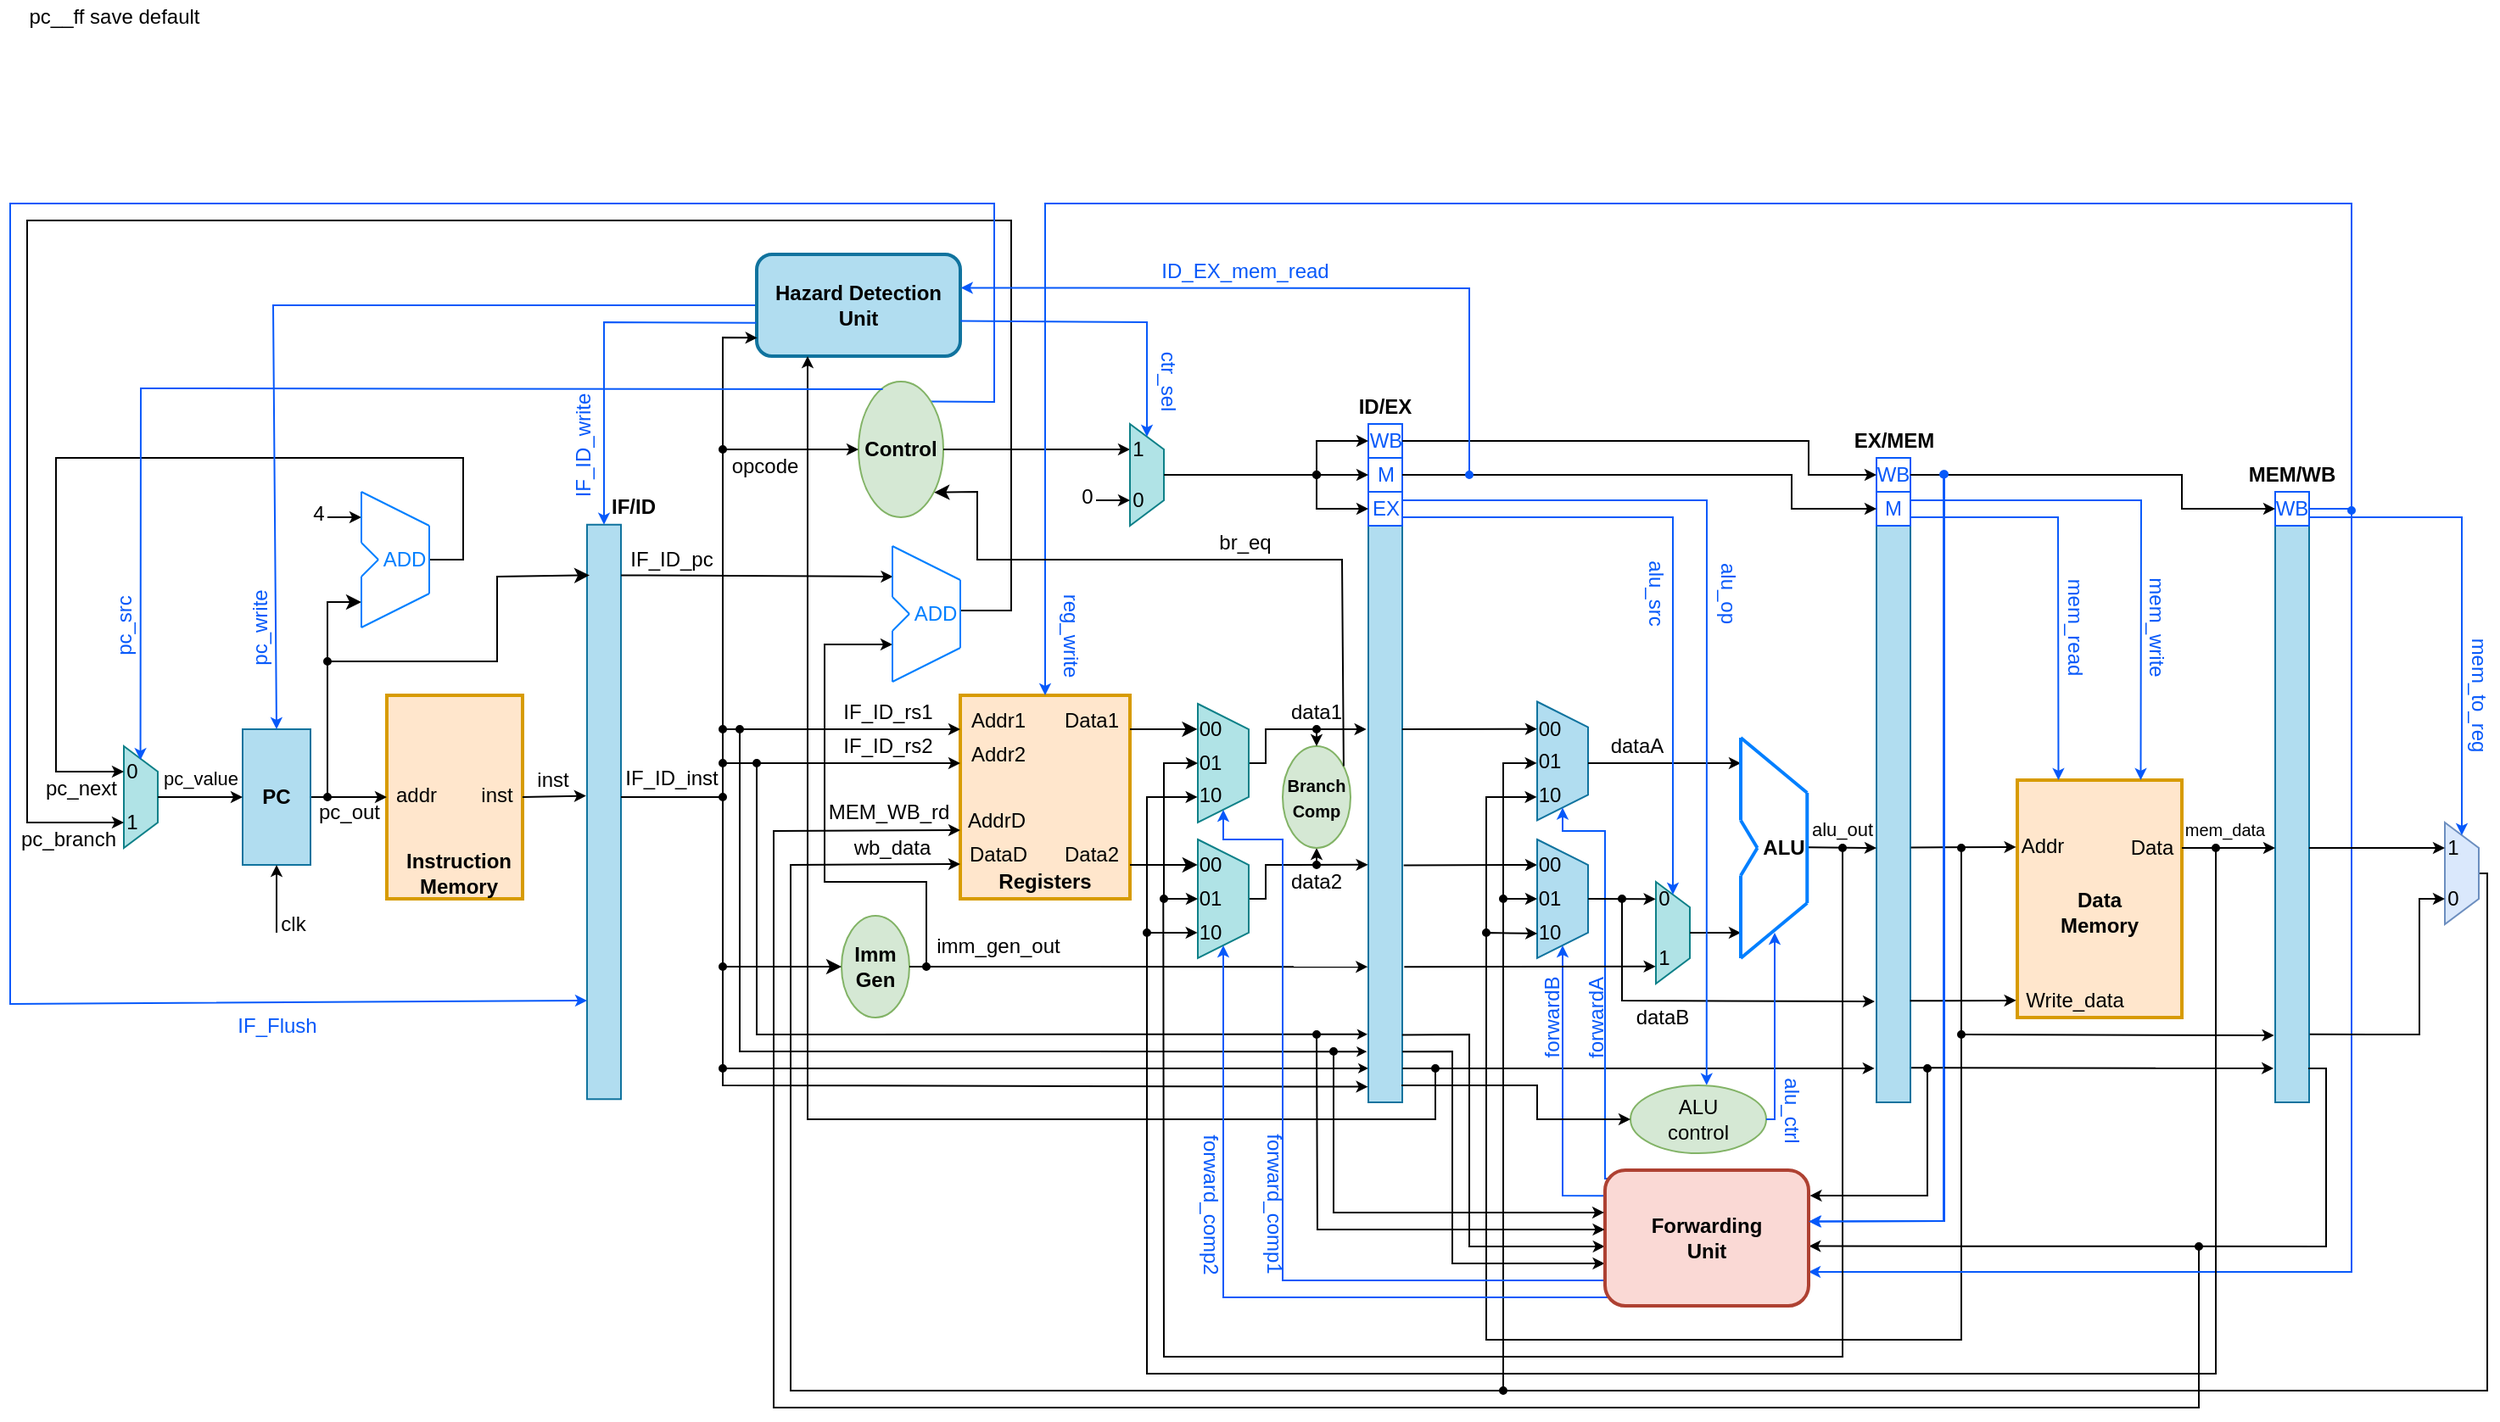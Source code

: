 <mxfile version="16.0.2" type="device" pages="10"><diagram id="bkwAyEpRu3CfcgHfTpvQ" name="Architecture"><mxGraphModel dx="1278" dy="641" grid="0" gridSize="5" guides="1" tooltips="1" connect="1" arrows="1" fold="1" page="1" pageScale="1" pageWidth="1654" pageHeight="1169" math="0" shadow="0"><root><mxCell id="0"/><mxCell id="1" parent="0"/><mxCell id="jP7D9D4Nuu2hajTOfnF7-1" value="" style="rounded=0;whiteSpace=wrap;html=1;labelBackgroundColor=none;labelPosition=center;verticalLabelPosition=middle;align=center;verticalAlign=middle;fillColor=#ffe6cc;strokeColor=#d79b00;strokeWidth=2;fontSize=13;" parent="1" vertex="1"><mxGeometry x="282" y="500" width="80" height="120" as="geometry"/></mxCell><mxCell id="jP7D9D4Nuu2hajTOfnF7-2" value="" style="endArrow=classic;html=1;endFill=1;exitX=1;exitY=0.5;exitDx=0;exitDy=0;entryX=-0.028;entryY=0.472;entryDx=0;entryDy=0;startSize=4;endSize=4;entryPerimeter=0;" parent="1" source="jP7D9D4Nuu2hajTOfnF7-1" target="IOsOXhTd8ZbJflCM3qsJ-11" edge="1"><mxGeometry width="50" height="50" relative="1" as="geometry"><mxPoint x="347" y="560" as="sourcePoint"/><mxPoint x="367" y="560" as="targetPoint"/></mxGeometry></mxCell><mxCell id="jP7D9D4Nuu2hajTOfnF7-3" value="" style="endArrow=classic;html=1;endFill=1;entryX=0;entryY=0.5;entryDx=0;entryDy=0;exitX=1;exitY=0.5;exitDx=0;exitDy=0;startSize=4;endSize=4;" parent="1" source="X5qUjhlqdM9aFiSb_t4C-2" target="jP7D9D4Nuu2hajTOfnF7-1" edge="1"><mxGeometry width="50" height="50" relative="1" as="geometry"><mxPoint x="227" y="560" as="sourcePoint"/><mxPoint x="267" y="560" as="targetPoint"/></mxGeometry></mxCell><mxCell id="X5qUjhlqdM9aFiSb_t4C-2" value="PC" style="rounded=0;whiteSpace=wrap;html=1;labelBackgroundColor=none;fillColor=#b1ddf0;fontStyle=1;strokeColor=#10739e;" parent="1" vertex="1"><mxGeometry x="197" y="520" width="40" height="80" as="geometry"/></mxCell><mxCell id="X5qUjhlqdM9aFiSb_t4C-5" value="" style="shape=trapezoid;perimeter=trapezoidPerimeter;whiteSpace=wrap;html=1;fixedSize=1;fillColor=#b0e3e6;rotation=90;size=15;strokeColor=#0e8088;" parent="1" vertex="1"><mxGeometry x="107" y="550" width="60" height="20" as="geometry"/></mxCell><mxCell id="IOsOXhTd8ZbJflCM3qsJ-5" value="1" style="text;html=1;strokeColor=none;fillColor=none;align=center;verticalAlign=middle;whiteSpace=wrap;rounded=0;" parent="1" vertex="1"><mxGeometry x="127" y="565" width="10" height="20" as="geometry"/></mxCell><mxCell id="IOsOXhTd8ZbJflCM3qsJ-8" value="0" style="text;html=1;strokeColor=none;fillColor=none;align=center;verticalAlign=middle;whiteSpace=wrap;rounded=0;" parent="1" vertex="1"><mxGeometry x="127" y="535" width="10" height="20" as="geometry"/></mxCell><mxCell id="IOsOXhTd8ZbJflCM3qsJ-9" value="" style="endArrow=classic;html=1;exitX=0.5;exitY=0;exitDx=0;exitDy=0;entryX=0;entryY=0.5;entryDx=0;entryDy=0;endSize=4;startSize=4;" parent="1" source="X5qUjhlqdM9aFiSb_t4C-5" target="X5qUjhlqdM9aFiSb_t4C-2" edge="1"><mxGeometry width="50" height="50" relative="1" as="geometry"><mxPoint x="167" y="560" as="sourcePoint"/><mxPoint x="187" y="560" as="targetPoint"/></mxGeometry></mxCell><mxCell id="IOsOXhTd8ZbJflCM3qsJ-11" value="" style="rounded=0;whiteSpace=wrap;html=1;fillColor=#b1ddf0;strokeColor=#10739e;" parent="1" vertex="1"><mxGeometry x="400" y="399.38" width="20" height="338.75" as="geometry"/></mxCell><mxCell id="55iS3k1gMNxcI2UB_X9v-18" value="" style="endArrow=classic;html=1;rounded=0;startArrow=oval;startFill=1;startSize=4;" parent="1" edge="1"><mxGeometry width="50" height="50" relative="1" as="geometry"><mxPoint x="247" y="560" as="sourcePoint"/><mxPoint x="267" y="445" as="targetPoint"/><Array as="points"><mxPoint x="247" y="445"/></Array></mxGeometry></mxCell><mxCell id="55iS3k1gMNxcI2UB_X9v-19" value="" style="endArrow=classic;html=1;rounded=0;startArrow=oval;startFill=1;startSize=4;entryX=0.076;entryY=0.088;entryDx=0;entryDy=0;entryPerimeter=0;" parent="1" target="IOsOXhTd8ZbJflCM3qsJ-11" edge="1"><mxGeometry width="50" height="50" relative="1" as="geometry"><mxPoint x="247" y="480" as="sourcePoint"/><mxPoint x="366" y="430" as="targetPoint"/><Array as="points"><mxPoint x="347" y="480"/><mxPoint x="347" y="430"/></Array></mxGeometry></mxCell><mxCell id="55iS3k1gMNxcI2UB_X9v-20" value="" style="endArrow=classic;html=1;startSize=4;endSize=4;" parent="1" edge="1"><mxGeometry width="50" height="50" relative="1" as="geometry"><mxPoint x="247" y="395" as="sourcePoint"/><mxPoint x="267" y="395" as="targetPoint"/></mxGeometry></mxCell><mxCell id="55iS3k1gMNxcI2UB_X9v-21" value="4" style="text;html=1;strokeColor=none;fillColor=none;align=center;verticalAlign=middle;whiteSpace=wrap;rounded=0;" parent="1" vertex="1"><mxGeometry x="237" y="385" width="10" height="15" as="geometry"/></mxCell><mxCell id="55iS3k1gMNxcI2UB_X9v-22" value="" style="endArrow=classic;html=1;rounded=0;entryX=0.25;entryY=1;entryDx=0;entryDy=0;endSize=4;startSize=4;exitX=1;exitY=0.5;exitDx=0;exitDy=0;" parent="1" target="X5qUjhlqdM9aFiSb_t4C-5" edge="1"><mxGeometry width="50" height="50" relative="1" as="geometry"><mxPoint x="307" y="420" as="sourcePoint"/><mxPoint x="147" y="540" as="targetPoint"/><Array as="points"><mxPoint x="327" y="420"/><mxPoint x="327" y="360"/><mxPoint x="87" y="360"/><mxPoint x="87" y="545"/><mxPoint x="127" y="545"/></Array></mxGeometry></mxCell><mxCell id="55iS3k1gMNxcI2UB_X9v-24" value="" style="endArrow=classic;html=1;rounded=0;entryX=0.75;entryY=1;entryDx=0;entryDy=0;exitX=1;exitY=0.5;exitDx=0;exitDy=0;endSize=4;startSize=4;" parent="1" target="X5qUjhlqdM9aFiSb_t4C-5" edge="1"><mxGeometry width="50" height="50" relative="1" as="geometry"><mxPoint x="620" y="450" as="sourcePoint"/><mxPoint x="200" y="575" as="targetPoint"/><Array as="points"><mxPoint x="650" y="450"/><mxPoint x="650" y="220"/><mxPoint x="70" y="220"/><mxPoint x="70" y="360"/><mxPoint x="70" y="575"/></Array></mxGeometry></mxCell><mxCell id="55iS3k1gMNxcI2UB_X9v-25" value="" style="rounded=0;whiteSpace=wrap;html=1;fillColor=#ffe6cc;labelBackgroundColor=none;strokeColor=#d79b00;strokeWidth=2;" parent="1" vertex="1"><mxGeometry x="620" y="500" width="100" height="120" as="geometry"/></mxCell><mxCell id="55iS3k1gMNxcI2UB_X9v-26" value="pc_out" style="text;html=1;strokeColor=none;fillColor=none;align=center;verticalAlign=middle;whiteSpace=wrap;rounded=0;" parent="1" vertex="1"><mxGeometry x="250" y="558.75" width="20" height="20" as="geometry"/></mxCell><mxCell id="55iS3k1gMNxcI2UB_X9v-27" value="Instruction Memory" style="text;html=1;strokeColor=none;fillColor=none;align=center;verticalAlign=middle;whiteSpace=wrap;rounded=0;fontStyle=1" parent="1" vertex="1"><mxGeometry x="297" y="595" width="55" height="20" as="geometry"/></mxCell><mxCell id="55iS3k1gMNxcI2UB_X9v-28" value="addr" style="text;html=1;strokeColor=none;fillColor=none;align=center;verticalAlign=middle;whiteSpace=wrap;rounded=0;" parent="1" vertex="1"><mxGeometry x="287" y="548.75" width="25" height="20" as="geometry"/></mxCell><mxCell id="55iS3k1gMNxcI2UB_X9v-29" value="inst" style="text;html=1;strokeColor=none;fillColor=none;align=center;verticalAlign=middle;whiteSpace=wrap;rounded=0;" parent="1" vertex="1"><mxGeometry x="337" y="548.75" width="20" height="20" as="geometry"/></mxCell><mxCell id="55iS3k1gMNxcI2UB_X9v-31" value="pc_next" style="text;html=1;strokeColor=none;fillColor=none;align=center;verticalAlign=middle;whiteSpace=wrap;rounded=0;" parent="1" vertex="1"><mxGeometry x="82" y="545" width="40" height="20" as="geometry"/></mxCell><mxCell id="55iS3k1gMNxcI2UB_X9v-32" value="pc_branch" style="text;html=1;strokeColor=none;fillColor=none;align=center;verticalAlign=middle;whiteSpace=wrap;rounded=0;" parent="1" vertex="1"><mxGeometry x="67" y="575" width="55" height="20" as="geometry"/></mxCell><mxCell id="55iS3k1gMNxcI2UB_X9v-33" value="" style="endArrow=classic;html=1;rounded=0;endSize=4;startSize=4;exitX=0;exitY=0.5;exitDx=0;exitDy=0;fontColor=#0759FA;strokeColor=#0759FA;entryX=0.5;entryY=0;entryDx=0;entryDy=0;" parent="1" source="55iS3k1gMNxcI2UB_X9v-37" target="X5qUjhlqdM9aFiSb_t4C-2" edge="1"><mxGeometry width="50" height="50" relative="1" as="geometry"><mxPoint x="200" y="285" as="sourcePoint"/><mxPoint x="205" y="415" as="targetPoint"/><Array as="points"><mxPoint x="215" y="270"/></Array></mxGeometry></mxCell><mxCell id="55iS3k1gMNxcI2UB_X9v-34" value="pc_src" style="text;html=1;strokeColor=none;fillColor=none;align=center;verticalAlign=middle;whiteSpace=wrap;rounded=0;fontColor=#0759FA;rotation=270;" parent="1" vertex="1"><mxGeometry x="107" y="450" width="40" height="17.5" as="geometry"/></mxCell><mxCell id="55iS3k1gMNxcI2UB_X9v-35" value="" style="endArrow=classic;html=1;rounded=0;endSize=4;startSize=4;exitX=1;exitY=0;exitDx=0;exitDy=0;strokeColor=#0759FA;" parent="1" source="55iS3k1gMNxcI2UB_X9v-47" edge="1"><mxGeometry width="50" height="50" relative="1" as="geometry"><mxPoint x="700" y="200" as="sourcePoint"/><mxPoint x="400" y="680" as="targetPoint"/><Array as="points"><mxPoint x="640" y="327"/><mxPoint x="640" y="210"/><mxPoint x="60" y="210"/><mxPoint x="60" y="682"/></Array></mxGeometry></mxCell><mxCell id="55iS3k1gMNxcI2UB_X9v-36" value="IF_Flush" style="text;html=1;strokeColor=none;fillColor=none;align=center;verticalAlign=middle;whiteSpace=wrap;rounded=0;fontColor=#0759FA;" parent="1" vertex="1"><mxGeometry x="194.5" y="685" width="45" height="20" as="geometry"/></mxCell><mxCell id="55iS3k1gMNxcI2UB_X9v-37" value="&lt;b&gt;Hazard Detection Unit&lt;/b&gt;" style="rounded=1;whiteSpace=wrap;html=1;fillColor=#b1ddf0;strokeColor=#10739e;strokeWidth=2;" parent="1" vertex="1"><mxGeometry x="500" y="240" width="120" height="60" as="geometry"/></mxCell><mxCell id="55iS3k1gMNxcI2UB_X9v-38" value="&lt;span style=&quot;color: rgb(0 , 0 , 0)&quot;&gt;Registers&lt;/span&gt;" style="text;html=1;strokeColor=none;fillColor=none;align=center;verticalAlign=middle;whiteSpace=wrap;rounded=0;fontColor=#FFFFFF;fontStyle=1" parent="1" vertex="1"><mxGeometry x="645" y="600" width="50" height="20" as="geometry"/></mxCell><mxCell id="55iS3k1gMNxcI2UB_X9v-40" value="Imm&lt;br&gt;Gen" style="ellipse;whiteSpace=wrap;html=1;fillColor=#d5e8d4;fontStyle=1;strokeColor=#82b366;" parent="1" vertex="1"><mxGeometry x="550" y="630" width="40" height="60" as="geometry"/></mxCell><mxCell id="55iS3k1gMNxcI2UB_X9v-41" value="" style="endArrow=classic;html=1;rounded=0;startSize=4;endSize=4;entryX=0.615;entryY=0.006;entryDx=0;entryDy=0;entryPerimeter=0;exitX=1.004;exitY=0.088;exitDx=0;exitDy=0;exitPerimeter=0;" parent="1" source="IOsOXhTd8ZbJflCM3qsJ-11" edge="1"><mxGeometry width="50" height="50" relative="1" as="geometry"><mxPoint x="405" y="429" as="sourcePoint"/><mxPoint x="580.24" y="430.025" as="targetPoint"/><Array as="points"/></mxGeometry></mxCell><mxCell id="55iS3k1gMNxcI2UB_X9v-47" value="&lt;b&gt;Control&lt;/b&gt;" style="ellipse;whiteSpace=wrap;html=1;fillColor=#d5e8d4;strokeColor=#82b366;" parent="1" vertex="1"><mxGeometry x="560" y="315" width="50" height="80" as="geometry"/></mxCell><mxCell id="55iS3k1gMNxcI2UB_X9v-48" value="&lt;b&gt;IF/ID&lt;/b&gt;" style="text;html=1;strokeColor=none;fillColor=none;align=center;verticalAlign=middle;whiteSpace=wrap;rounded=0;fontColor=#000000;" parent="1" vertex="1"><mxGeometry x="415" y="379.38" width="25" height="20" as="geometry"/></mxCell><mxCell id="55iS3k1gMNxcI2UB_X9v-49" value="inst" style="text;html=1;strokeColor=none;fillColor=none;align=center;verticalAlign=middle;whiteSpace=wrap;rounded=0;" parent="1" vertex="1"><mxGeometry x="370" y="545" width="20" height="10" as="geometry"/></mxCell><mxCell id="55iS3k1gMNxcI2UB_X9v-50" value="Addr1" style="text;html=1;strokeColor=none;fillColor=none;align=center;verticalAlign=middle;whiteSpace=wrap;rounded=0;fontColor=#000000;" parent="1" vertex="1"><mxGeometry x="625" y="505" width="35" height="20" as="geometry"/></mxCell><mxCell id="55iS3k1gMNxcI2UB_X9v-51" value="AddrD" style="text;html=1;strokeColor=none;fillColor=none;align=center;verticalAlign=middle;whiteSpace=wrap;rounded=0;fontColor=#000000;" parent="1" vertex="1"><mxGeometry x="625" y="565" width="32.5" height="17.5" as="geometry"/></mxCell><mxCell id="55iS3k1gMNxcI2UB_X9v-52" value="Addr2" style="text;html=1;strokeColor=none;fillColor=none;align=center;verticalAlign=middle;whiteSpace=wrap;rounded=0;fontColor=#000000;" parent="1" vertex="1"><mxGeometry x="625" y="525" width="35" height="20" as="geometry"/></mxCell><mxCell id="55iS3k1gMNxcI2UB_X9v-53" value="DataD" style="text;html=1;strokeColor=none;fillColor=none;align=center;verticalAlign=middle;whiteSpace=wrap;rounded=0;fontColor=#000000;" parent="1" vertex="1"><mxGeometry x="625" y="585" width="35" height="17.5" as="geometry"/></mxCell><mxCell id="55iS3k1gMNxcI2UB_X9v-54" value="Data2" style="text;html=1;strokeColor=none;fillColor=none;align=center;verticalAlign=middle;whiteSpace=wrap;rounded=0;fontColor=#000000;" parent="1" vertex="1"><mxGeometry x="680" y="585" width="35" height="17.5" as="geometry"/></mxCell><mxCell id="55iS3k1gMNxcI2UB_X9v-55" value="Data1" style="text;html=1;strokeColor=none;fillColor=none;align=center;verticalAlign=middle;whiteSpace=wrap;rounded=0;fontColor=#000000;" parent="1" vertex="1"><mxGeometry x="680" y="506.25" width="35" height="17.5" as="geometry"/></mxCell><mxCell id="55iS3k1gMNxcI2UB_X9v-57" value="" style="endArrow=classic;html=1;rounded=0;startSize=4;endSize=4;startArrow=oval;startFill=1;" parent="1" edge="1"><mxGeometry width="50" height="50" relative="1" as="geometry"><mxPoint x="1350" y="825" as="sourcePoint"/><mxPoint x="620" y="579.52" as="targetPoint"/><Array as="points"><mxPoint x="1350" y="920"/><mxPoint x="510" y="920"/><mxPoint x="510" y="580"/></Array></mxGeometry></mxCell><mxCell id="55iS3k1gMNxcI2UB_X9v-58" value="" style="endArrow=classic;html=1;rounded=0;startArrow=oval;startFill=1;startSize=4;endSize=4;" parent="1" edge="1"><mxGeometry width="50" height="50" relative="1" as="geometry"><mxPoint x="480" y="540" as="sourcePoint"/><mxPoint x="620" y="540.0" as="targetPoint"/><Array as="points"/></mxGeometry></mxCell><mxCell id="55iS3k1gMNxcI2UB_X9v-59" value="" style="endArrow=classic;html=1;rounded=0;startArrow=oval;startFill=1;startSize=4;endSize=4;" parent="1" edge="1"><mxGeometry width="50" height="50" relative="1" as="geometry"><mxPoint x="480" y="520" as="sourcePoint"/><mxPoint x="620" y="520.0" as="targetPoint"/><Array as="points"/></mxGeometry></mxCell><mxCell id="55iS3k1gMNxcI2UB_X9v-60" value="" style="endArrow=classic;html=1;rounded=0;startSize=4;endSize=4;startArrow=none;startFill=0;exitX=0.5;exitY=0;exitDx=0;exitDy=0;" parent="1" source="55iS3k1gMNxcI2UB_X9v-169" edge="1"><mxGeometry width="50" height="50" relative="1" as="geometry"><mxPoint x="1415" y="825" as="sourcePoint"/><mxPoint x="620" y="599.52" as="targetPoint"/><Array as="points"><mxPoint x="1520" y="605"/><mxPoint x="1520" y="910"/><mxPoint x="520" y="910"/><mxPoint x="520" y="600"/></Array></mxGeometry></mxCell><mxCell id="55iS3k1gMNxcI2UB_X9v-61" value="" style="endArrow=classic;html=1;rounded=0;startSize=4;endSize=4;exitX=1;exitY=0.5;exitDx=0;exitDy=0;entryX=0.25;entryY=1;entryDx=0;entryDy=0;" parent="1" source="55iS3k1gMNxcI2UB_X9v-47" target="55iS3k1gMNxcI2UB_X9v-95" edge="1"><mxGeometry width="50" height="50" relative="1" as="geometry"><mxPoint x="600" y="359.43" as="sourcePoint"/><mxPoint x="725" y="359.43" as="targetPoint"/><Array as="points"/></mxGeometry></mxCell><mxCell id="55iS3k1gMNxcI2UB_X9v-62" value="" style="endArrow=classic;html=1;rounded=0;startSize=4;endSize=4;startArrow=oval;startFill=1;entryX=0.5;entryY=1;entryDx=0;entryDy=0;" parent="1" target="55iS3k1gMNxcI2UB_X9v-108" edge="1"><mxGeometry width="50" height="50" relative="1" as="geometry"><mxPoint x="830" y="600" as="sourcePoint"/><mxPoint x="933" y="600" as="targetPoint"/><Array as="points"/></mxGeometry></mxCell><mxCell id="55iS3k1gMNxcI2UB_X9v-63" value="" style="endArrow=classic;html=1;rounded=0;startSize=4;endSize=4;entryX=0.003;entryY=0.82;entryDx=0;entryDy=0;entryPerimeter=0;" parent="1" target="55iS3k1gMNxcI2UB_X9v-37" edge="1"><mxGeometry width="50" height="50" relative="1" as="geometry"><mxPoint x="420" y="560" as="sourcePoint"/><mxPoint x="480" y="280" as="targetPoint"/><Array as="points"><mxPoint x="480" y="560"/><mxPoint x="480" y="289"/></Array></mxGeometry></mxCell><mxCell id="55iS3k1gMNxcI2UB_X9v-64" value="" style="endArrow=classic;html=1;rounded=0;startArrow=oval;startFill=1;endSize=3;startSize=4;entryX=-0.041;entryY=0.912;entryDx=0;entryDy=0;entryPerimeter=0;" parent="1" target="55iS3k1gMNxcI2UB_X9v-72" edge="1"><mxGeometry width="50" height="50" relative="1" as="geometry"><mxPoint x="490" y="520" as="sourcePoint"/><mxPoint x="800" y="720" as="targetPoint"/><Array as="points"><mxPoint x="490" y="710"/></Array></mxGeometry></mxCell><mxCell id="55iS3k1gMNxcI2UB_X9v-65" value="" style="endArrow=classic;html=1;rounded=0;startSize=4;startArrow=oval;startFill=1;endSize=3;entryX=-0.026;entryY=0.882;entryDx=0;entryDy=0;entryPerimeter=0;" parent="1" target="55iS3k1gMNxcI2UB_X9v-72" edge="1"><mxGeometry width="50" height="50" relative="1" as="geometry"><mxPoint x="500" y="540" as="sourcePoint"/><mxPoint x="800" y="700" as="targetPoint"/><Array as="points"><mxPoint x="500" y="700"/></Array></mxGeometry></mxCell><mxCell id="55iS3k1gMNxcI2UB_X9v-66" value="" style="endArrow=classic;html=1;rounded=0;startSize=4;startArrow=oval;startFill=1;endSize=3;entryX=0.005;entryY=0.941;entryDx=0;entryDy=0;entryPerimeter=0;" parent="1" target="55iS3k1gMNxcI2UB_X9v-72" edge="1"><mxGeometry width="50" height="50" relative="1" as="geometry"><mxPoint x="480" y="560" as="sourcePoint"/><mxPoint x="855" y="720" as="targetPoint"/><Array as="points"><mxPoint x="480" y="720"/></Array></mxGeometry></mxCell><mxCell id="55iS3k1gMNxcI2UB_X9v-67" value="" style="endArrow=classic;html=1;rounded=0;startSize=4;startArrow=none;startFill=0;exitX=1;exitY=0.5;exitDx=0;exitDy=0;endSize=4;entryX=-0.017;entryY=0.765;entryDx=0;entryDy=0;entryPerimeter=0;" parent="1" source="55iS3k1gMNxcI2UB_X9v-40" target="55iS3k1gMNxcI2UB_X9v-72" edge="1"><mxGeometry width="50" height="50" relative="1" as="geometry"><mxPoint x="655" y="635" as="sourcePoint"/><mxPoint x="800" y="660" as="targetPoint"/><Array as="points"/></mxGeometry></mxCell><mxCell id="55iS3k1gMNxcI2UB_X9v-71" value="" style="endArrow=classic;html=1;rounded=0;endSize=4;startSize=4;entryX=0.25;entryY=1;entryDx=0;entryDy=0;startArrow=oval;startFill=1;" parent="1" target="55iS3k1gMNxcI2UB_X9v-37" edge="1"><mxGeometry width="50" height="50" relative="1" as="geometry"><mxPoint x="900" y="720" as="sourcePoint"/><mxPoint x="530" y="309.07" as="targetPoint"/><Array as="points"><mxPoint x="900" y="750"/><mxPoint x="530" y="750"/></Array></mxGeometry></mxCell><mxCell id="55iS3k1gMNxcI2UB_X9v-72" value="" style="rounded=0;whiteSpace=wrap;html=1;fillColor=#b1ddf0;strokeColor=#10739e;" parent="1" vertex="1"><mxGeometry x="860.5" y="400" width="20" height="340" as="geometry"/></mxCell><mxCell id="55iS3k1gMNxcI2UB_X9v-73" value="EX" style="rounded=0;whiteSpace=wrap;html=1;direction=south;fillColor=#FFFFFF;strokeColor=#0759FA;fontColor=#0759FA;" parent="1" vertex="1"><mxGeometry x="860.5" y="380" width="20" height="20" as="geometry"/></mxCell><mxCell id="55iS3k1gMNxcI2UB_X9v-74" value="WB" style="rounded=0;whiteSpace=wrap;html=1;direction=south;fillColor=#FFFFFF;strokeColor=#0759FA;fontColor=#0759FA;" parent="1" vertex="1"><mxGeometry x="860.5" y="340" width="20" height="20" as="geometry"/></mxCell><mxCell id="55iS3k1gMNxcI2UB_X9v-75" value="M" style="rounded=0;whiteSpace=wrap;html=1;direction=south;fillColor=#FFFFFF;strokeColor=#0759FA;fontColor=#0759FA;" parent="1" vertex="1"><mxGeometry x="860.5" y="360" width="20" height="20" as="geometry"/></mxCell><mxCell id="55iS3k1gMNxcI2UB_X9v-76" value="&lt;b&gt;ID/EX&lt;/b&gt;" style="text;html=1;strokeColor=none;fillColor=none;align=center;verticalAlign=middle;whiteSpace=wrap;rounded=0;fontColor=#000000;" parent="1" vertex="1"><mxGeometry x="858" y="320" width="25" height="20" as="geometry"/></mxCell><mxCell id="55iS3k1gMNxcI2UB_X9v-77" value="" style="endArrow=classic;html=1;rounded=0;startSize=4;startArrow=oval;startFill=1;entryX=0;entryY=0.5;entryDx=0;entryDy=0;" parent="1" target="55iS3k1gMNxcI2UB_X9v-40" edge="1"><mxGeometry width="50" height="50" relative="1" as="geometry"><mxPoint x="480" y="660" as="sourcePoint"/><mxPoint x="560" y="680" as="targetPoint"/><Array as="points"/></mxGeometry></mxCell><mxCell id="55iS3k1gMNxcI2UB_X9v-78" value="" style="endArrow=classic;html=1;rounded=0;startSize=4;startArrow=oval;startFill=1;endSize=4;" parent="1" edge="1"><mxGeometry width="50" height="50" relative="1" as="geometry"><mxPoint x="600" y="660" as="sourcePoint"/><mxPoint x="580" y="470" as="targetPoint"/><Array as="points"><mxPoint x="600" y="610"/><mxPoint x="540" y="610"/><mxPoint x="540" y="470"/></Array></mxGeometry></mxCell><mxCell id="55iS3k1gMNxcI2UB_X9v-86" value="" style="endArrow=classic;html=1;rounded=0;startSize=4;endSize=4;startArrow=oval;startFill=1;entryX=0.5;entryY=1;entryDx=0;entryDy=0;" parent="1" target="55iS3k1gMNxcI2UB_X9v-74" edge="1"><mxGeometry width="50" height="50" relative="1" as="geometry"><mxPoint x="830" y="370" as="sourcePoint"/><mxPoint x="864.5" y="342.5" as="targetPoint"/><Array as="points"><mxPoint x="830" y="350"/></Array></mxGeometry></mxCell><mxCell id="55iS3k1gMNxcI2UB_X9v-87" value="" style="endArrow=classic;html=1;rounded=0;startSize=4;endSize=4;exitX=0.5;exitY=0;exitDx=0;exitDy=0;entryX=-0.01;entryY=0.588;entryDx=0;entryDy=0;entryPerimeter=0;" parent="1" source="C1fpqURw98d1e3YAPq0Y-15" target="55iS3k1gMNxcI2UB_X9v-72" edge="1"><mxGeometry width="50" height="50" relative="1" as="geometry"><mxPoint x="725" y="600" as="sourcePoint"/><mxPoint x="800" y="600" as="targetPoint"/><Array as="points"><mxPoint x="800" y="620"/><mxPoint x="800" y="600"/></Array></mxGeometry></mxCell><mxCell id="55iS3k1gMNxcI2UB_X9v-89" value="" style="endArrow=classic;html=1;rounded=0;startSize=4;endSize=4;entryX=-0.058;entryY=0.353;entryDx=0;entryDy=0;entryPerimeter=0;exitX=0.5;exitY=0;exitDx=0;exitDy=0;" parent="1" source="C1fpqURw98d1e3YAPq0Y-7" target="55iS3k1gMNxcI2UB_X9v-72" edge="1"><mxGeometry width="50" height="50" relative="1" as="geometry"><mxPoint x="730" y="520" as="sourcePoint"/><mxPoint x="800" y="520" as="targetPoint"/><Array as="points"><mxPoint x="800" y="540"/><mxPoint x="800" y="520"/></Array></mxGeometry></mxCell><mxCell id="55iS3k1gMNxcI2UB_X9v-90" value="" style="endArrow=classic;html=1;rounded=0;endSize=4;startSize=4;entryX=-0.055;entryY=0.941;entryDx=0;entryDy=0;entryPerimeter=0;exitX=1.007;exitY=0.941;exitDx=0;exitDy=0;exitPerimeter=0;" parent="1" source="55iS3k1gMNxcI2UB_X9v-72" target="55iS3k1gMNxcI2UB_X9v-129" edge="1"><mxGeometry width="50" height="50" relative="1" as="geometry"><mxPoint x="885" y="729" as="sourcePoint"/><mxPoint x="1159" y="729.36" as="targetPoint"/><Array as="points"/></mxGeometry></mxCell><mxCell id="55iS3k1gMNxcI2UB_X9v-91" value="" style="endArrow=classic;html=1;rounded=0;endSize=4;startSize=4;exitX=0.996;exitY=0.883;exitDx=0;exitDy=0;exitPerimeter=0;entryX=-0.001;entryY=0.562;entryDx=0;entryDy=0;entryPerimeter=0;" parent="1" source="55iS3k1gMNxcI2UB_X9v-72" target="55iS3k1gMNxcI2UB_X9v-93" edge="1"><mxGeometry width="50" height="50" relative="1" as="geometry"><mxPoint x="1060" y="840" as="sourcePoint"/><mxPoint x="980" y="800" as="targetPoint"/><Array as="points"><mxPoint x="920" y="700"/><mxPoint x="920" y="825"/></Array></mxGeometry></mxCell><mxCell id="55iS3k1gMNxcI2UB_X9v-92" value="" style="endArrow=classic;html=1;rounded=0;endSize=4;startSize=4;exitX=1.004;exitY=0.912;exitDx=0;exitDy=0;exitPerimeter=0;entryX=-0.002;entryY=0.688;entryDx=0;entryDy=0;entryPerimeter=0;" parent="1" source="55iS3k1gMNxcI2UB_X9v-72" target="55iS3k1gMNxcI2UB_X9v-93" edge="1"><mxGeometry width="50" height="50" relative="1" as="geometry"><mxPoint x="880.5" y="750.1" as="sourcePoint"/><mxPoint x="980.44" y="810" as="targetPoint"/><Array as="points"><mxPoint x="910" y="710"/><mxPoint x="910" y="835"/></Array></mxGeometry></mxCell><mxCell id="55iS3k1gMNxcI2UB_X9v-94" value="" style="endArrow=classic;html=1;rounded=0;startSize=4;endSize=4;entryX=0;entryY=0.5;entryDx=0;entryDy=0;startArrow=oval;startFill=1;" parent="1" target="55iS3k1gMNxcI2UB_X9v-47" edge="1"><mxGeometry width="50" height="50" relative="1" as="geometry"><mxPoint x="480" y="355" as="sourcePoint"/><mxPoint x="540" y="360" as="targetPoint"/><Array as="points"/></mxGeometry></mxCell><mxCell id="55iS3k1gMNxcI2UB_X9v-95" value="" style="shape=trapezoid;perimeter=trapezoidPerimeter;whiteSpace=wrap;html=1;fixedSize=1;fillColor=#b0e3e6;rotation=90;size=15;direction=east;strokeColor=#0e8088;" parent="1" vertex="1"><mxGeometry x="700" y="360" width="60" height="20" as="geometry"/></mxCell><mxCell id="55iS3k1gMNxcI2UB_X9v-96" value="" style="endArrow=classic;html=1;rounded=0;startSize=4;endSize=4;exitX=0.5;exitY=0;exitDx=0;exitDy=0;entryX=0.5;entryY=1;entryDx=0;entryDy=0;" parent="1" source="55iS3k1gMNxcI2UB_X9v-95" target="55iS3k1gMNxcI2UB_X9v-75" edge="1"><mxGeometry width="50" height="50" relative="1" as="geometry"><mxPoint x="799.54" y="370.12" as="sourcePoint"/><mxPoint x="855" y="370" as="targetPoint"/><Array as="points"><mxPoint x="830" y="370"/></Array></mxGeometry></mxCell><mxCell id="55iS3k1gMNxcI2UB_X9v-97" value="" style="endArrow=classic;html=1;rounded=0;startSize=4;endSize=4;startArrow=oval;startFill=1;entryX=0.5;entryY=1;entryDx=0;entryDy=0;" parent="1" target="55iS3k1gMNxcI2UB_X9v-73" edge="1"><mxGeometry width="50" height="50" relative="1" as="geometry"><mxPoint x="830" y="370" as="sourcePoint"/><mxPoint x="855" y="390" as="targetPoint"/><Array as="points"><mxPoint x="830" y="390"/></Array></mxGeometry></mxCell><mxCell id="55iS3k1gMNxcI2UB_X9v-98" value="" style="endArrow=classic;html=1;rounded=0;startSize=4;endSize=4;entryX=0.75;entryY=1;entryDx=0;entryDy=0;" parent="1" target="55iS3k1gMNxcI2UB_X9v-95" edge="1"><mxGeometry width="50" height="50" relative="1" as="geometry"><mxPoint x="700" y="385" as="sourcePoint"/><mxPoint x="715" y="385" as="targetPoint"/><Array as="points"/></mxGeometry></mxCell><mxCell id="55iS3k1gMNxcI2UB_X9v-99" value="0" style="text;html=1;strokeColor=none;fillColor=none;align=center;verticalAlign=middle;whiteSpace=wrap;rounded=0;" parent="1" vertex="1"><mxGeometry x="720" y="375" width="10" height="20" as="geometry"/></mxCell><mxCell id="55iS3k1gMNxcI2UB_X9v-100" value="1" style="text;html=1;strokeColor=none;fillColor=none;align=center;verticalAlign=middle;whiteSpace=wrap;rounded=0;" parent="1" vertex="1"><mxGeometry x="720" y="345" width="10" height="20" as="geometry"/></mxCell><mxCell id="55iS3k1gMNxcI2UB_X9v-101" value="0" style="text;html=1;strokeColor=none;fillColor=none;align=center;verticalAlign=middle;whiteSpace=wrap;rounded=0;" parent="1" vertex="1"><mxGeometry x="690" y="375" width="10" height="15" as="geometry"/></mxCell><mxCell id="55iS3k1gMNxcI2UB_X9v-103" value="" style="shape=trapezoid;perimeter=trapezoidPerimeter;whiteSpace=wrap;html=1;fixedSize=1;fillColor=#b1ddf0;rotation=90;size=15;direction=east;strokeColor=#10739e;" parent="1" vertex="1"><mxGeometry x="940" y="523.75" width="70" height="30" as="geometry"/></mxCell><mxCell id="55iS3k1gMNxcI2UB_X9v-104" value="01" style="text;html=1;strokeColor=none;fillColor=none;align=center;verticalAlign=middle;whiteSpace=wrap;rounded=0;" parent="1" vertex="1"><mxGeometry x="960" y="529.38" width="15" height="20" as="geometry"/></mxCell><mxCell id="55iS3k1gMNxcI2UB_X9v-107" value="10" style="text;html=1;strokeColor=none;fillColor=none;align=center;verticalAlign=middle;whiteSpace=wrap;rounded=0;" parent="1" vertex="1"><mxGeometry x="960" y="548.75" width="15" height="20" as="geometry"/></mxCell><mxCell id="55iS3k1gMNxcI2UB_X9v-108" value="&lt;b style=&quot;font-size: 10px&quot;&gt;Branch&lt;br&gt;Comp&lt;/b&gt;" style="ellipse;whiteSpace=wrap;html=1;fillColor=#d5e8d4;strokeColor=#82b366;" parent="1" vertex="1"><mxGeometry x="810" y="530" width="40" height="60" as="geometry"/></mxCell><mxCell id="55iS3k1gMNxcI2UB_X9v-114" value="" style="shape=trapezoid;perimeter=trapezoidPerimeter;whiteSpace=wrap;html=1;fixedSize=1;fillColor=#b0e3e6;rotation=90;size=15;direction=east;strokeColor=#0e8088;" parent="1" vertex="1"><mxGeometry x="1010" y="630" width="60" height="20" as="geometry"/></mxCell><mxCell id="55iS3k1gMNxcI2UB_X9v-115" value="" style="endArrow=classic;html=1;rounded=0;startSize=4;endSize=4;exitX=1.042;exitY=0.589;exitDx=0;exitDy=0;exitPerimeter=0;" parent="1" source="55iS3k1gMNxcI2UB_X9v-72" edge="1"><mxGeometry width="50" height="50" relative="1" as="geometry"><mxPoint x="880.5" y="600.06" as="sourcePoint"/><mxPoint x="960" y="600" as="targetPoint"/><Array as="points"/></mxGeometry></mxCell><mxCell id="55iS3k1gMNxcI2UB_X9v-116" value="" style="endArrow=classic;html=1;rounded=0;startSize=4;endSize=4;exitX=0.995;exitY=0.353;exitDx=0;exitDy=0;exitPerimeter=0;entryX=0.23;entryY=1;entryDx=0;entryDy=0;entryPerimeter=0;" parent="1" source="55iS3k1gMNxcI2UB_X9v-72" target="55iS3k1gMNxcI2UB_X9v-103" edge="1"><mxGeometry width="50" height="50" relative="1" as="geometry"><mxPoint x="880.5" y="520.06" as="sourcePoint"/><mxPoint x="960" y="521" as="targetPoint"/><Array as="points"/></mxGeometry></mxCell><mxCell id="55iS3k1gMNxcI2UB_X9v-117" value="" style="shape=trapezoid;perimeter=trapezoidPerimeter;whiteSpace=wrap;html=1;fixedSize=1;fillColor=#b1ddf0;rotation=90;size=15;direction=east;strokeColor=#10739e;" parent="1" vertex="1"><mxGeometry x="940" y="605" width="70" height="30" as="geometry"/></mxCell><mxCell id="55iS3k1gMNxcI2UB_X9v-118" value="" style="endArrow=classic;html=1;rounded=0;startSize=4;endSize=4;startArrow=oval;startFill=1;entryX=0.5;entryY=1;entryDx=0;entryDy=0;" parent="1" target="55iS3k1gMNxcI2UB_X9v-117" edge="1"><mxGeometry width="50" height="50" relative="1" as="geometry"><mxPoint x="940" y="910" as="sourcePoint"/><mxPoint x="955" y="625" as="targetPoint"/><Array as="points"><mxPoint x="940" y="620"/></Array></mxGeometry></mxCell><mxCell id="55iS3k1gMNxcI2UB_X9v-119" value="" style="endArrow=classic;html=1;rounded=0;startSize=4;endSize=4;startArrow=oval;startFill=1;entryX=0.792;entryY=0.995;entryDx=0;entryDy=0;entryPerimeter=0;" parent="1" target="55iS3k1gMNxcI2UB_X9v-117" edge="1"><mxGeometry width="50" height="50" relative="1" as="geometry"><mxPoint x="1210" y="590" as="sourcePoint"/><mxPoint x="910" y="635" as="targetPoint"/><Array as="points"><mxPoint x="1210" y="880"/><mxPoint x="930" y="880"/><mxPoint x="930" y="640"/></Array></mxGeometry></mxCell><mxCell id="55iS3k1gMNxcI2UB_X9v-120" value="" style="endArrow=classic;html=1;rounded=0;startSize=4;endSize=4;startArrow=oval;startFill=1;entryX=0.517;entryY=1.005;entryDx=0;entryDy=0;entryPerimeter=0;" parent="1" target="55iS3k1gMNxcI2UB_X9v-103" edge="1"><mxGeometry width="50" height="50" relative="1" as="geometry"><mxPoint x="940" y="620" as="sourcePoint"/><mxPoint x="955.0" y="555.44" as="targetPoint"/><Array as="points"><mxPoint x="940" y="540"/></Array></mxGeometry></mxCell><mxCell id="55iS3k1gMNxcI2UB_X9v-122" value="" style="endArrow=classic;html=1;rounded=0;startSize=4;endSize=4;startArrow=oval;startFill=1;entryX=0.803;entryY=1.006;entryDx=0;entryDy=0;entryPerimeter=0;" parent="1" target="55iS3k1gMNxcI2UB_X9v-103" edge="1"><mxGeometry width="50" height="50" relative="1" as="geometry"><mxPoint x="930" y="640" as="sourcePoint"/><mxPoint x="960.15" y="560.44" as="targetPoint"/><Array as="points"><mxPoint x="930" y="560"/></Array></mxGeometry></mxCell><mxCell id="55iS3k1gMNxcI2UB_X9v-123" value="" style="endArrow=classic;html=1;rounded=0;startSize=4;endSize=4;startArrow=oval;startFill=1;entryX=-0.05;entryY=0.825;entryDx=0;entryDy=0;entryPerimeter=0;" parent="1" target="55iS3k1gMNxcI2UB_X9v-129" edge="1"><mxGeometry width="50" height="50" relative="1" as="geometry"><mxPoint x="1010" y="620" as="sourcePoint"/><mxPoint x="1105" y="680" as="targetPoint"/><Array as="points"><mxPoint x="1010" y="680"/></Array></mxGeometry></mxCell><mxCell id="55iS3k1gMNxcI2UB_X9v-124" value="" style="endArrow=classic;html=1;rounded=0;startSize=4;endSize=4;entryX=1;entryY=0.5;entryDx=0;entryDy=0;strokeColor=#0759FA;exitX=-0.001;exitY=0.189;exitDx=0;exitDy=0;exitPerimeter=0;" parent="1" source="55iS3k1gMNxcI2UB_X9v-93" target="55iS3k1gMNxcI2UB_X9v-117" edge="1"><mxGeometry width="50" height="50" relative="1" as="geometry"><mxPoint x="1020" y="765" as="sourcePoint"/><mxPoint x="1086.18" y="740.28" as="targetPoint"/><Array as="points"><mxPoint x="975" y="795"/><mxPoint x="975" y="670"/></Array></mxGeometry></mxCell><mxCell id="55iS3k1gMNxcI2UB_X9v-125" value="" style="endArrow=classic;html=1;rounded=0;startSize=4;endSize=4;entryX=1;entryY=0.5;entryDx=0;entryDy=0;exitX=0.021;exitY=0.063;exitDx=0;exitDy=0;strokeColor=#0759FA;exitPerimeter=0;" parent="1" source="55iS3k1gMNxcI2UB_X9v-93" target="55iS3k1gMNxcI2UB_X9v-103" edge="1"><mxGeometry width="50" height="50" relative="1" as="geometry"><mxPoint x="1009" y="770" as="sourcePoint"/><mxPoint x="984.12" y="648.1" as="targetPoint"/><Array as="points"><mxPoint x="1000" y="785"/><mxPoint x="1000" y="580"/><mxPoint x="975" y="580"/></Array></mxGeometry></mxCell><mxCell id="55iS3k1gMNxcI2UB_X9v-126" value="" style="endArrow=classic;html=1;rounded=0;startSize=4;endSize=4;exitX=0.986;exitY=0.526;exitDx=0;exitDy=0;exitPerimeter=0;entryX=0.169;entryY=1.009;entryDx=0;entryDy=0;entryPerimeter=0;" parent="1" target="55iS3k1gMNxcI2UB_X9v-114" edge="1"><mxGeometry width="50" height="50" relative="1" as="geometry"><mxPoint x="990.11" y="620" as="sourcePoint"/><mxPoint x="1020" y="620" as="targetPoint"/><Array as="points"/></mxGeometry></mxCell><mxCell id="55iS3k1gMNxcI2UB_X9v-127" value="" style="endArrow=classic;html=1;rounded=0;startSize=4;endSize=4;exitX=1.058;exitY=0.765;exitDx=0;exitDy=0;exitPerimeter=0;entryX=0.832;entryY=1.009;entryDx=0;entryDy=0;entryPerimeter=0;" parent="1" source="55iS3k1gMNxcI2UB_X9v-72" target="55iS3k1gMNxcI2UB_X9v-114" edge="1"><mxGeometry width="50" height="50" relative="1" as="geometry"><mxPoint x="910.0" y="659.86" as="sourcePoint"/><mxPoint x="990.22" y="659.8" as="targetPoint"/><Array as="points"/></mxGeometry></mxCell><mxCell id="55iS3k1gMNxcI2UB_X9v-128" value="" style="endArrow=classic;html=1;rounded=0;startSize=4;endSize=4;startArrow=oval;startFill=1;entryX=0.5;entryY=0;entryDx=0;entryDy=0;" parent="1" target="55iS3k1gMNxcI2UB_X9v-108" edge="1"><mxGeometry width="50" height="50" relative="1" as="geometry"><mxPoint x="830" y="520" as="sourcePoint"/><mxPoint x="850" y="485.0" as="targetPoint"/><Array as="points"/></mxGeometry></mxCell><mxCell id="55iS3k1gMNxcI2UB_X9v-129" value="" style="rounded=0;whiteSpace=wrap;html=1;fillColor=#b1ddf0;strokeColor=#10739e;" parent="1" vertex="1"><mxGeometry x="1160" y="400" width="20" height="340" as="geometry"/></mxCell><mxCell id="55iS3k1gMNxcI2UB_X9v-130" value="WB" style="rounded=0;whiteSpace=wrap;html=1;direction=south;fillColor=#FFFFFF;strokeColor=#0759FA;fontColor=#0759FA;" parent="1" vertex="1"><mxGeometry x="1160" y="360" width="20" height="20" as="geometry"/></mxCell><mxCell id="55iS3k1gMNxcI2UB_X9v-131" value="M" style="rounded=0;whiteSpace=wrap;html=1;direction=south;fillColor=#FFFFFF;strokeColor=#0759FA;fontColor=#0759FA;" parent="1" vertex="1"><mxGeometry x="1160" y="380" width="20" height="20" as="geometry"/></mxCell><mxCell id="55iS3k1gMNxcI2UB_X9v-132" value="" style="endArrow=classic;html=1;rounded=0;startSize=4;endSize=4;exitX=0.986;exitY=0.526;exitDx=0;exitDy=0;exitPerimeter=0;" parent="1" edge="1"><mxGeometry width="50" height="50" relative="1" as="geometry"><mxPoint x="1050" y="640" as="sourcePoint"/><mxPoint x="1080" y="640" as="targetPoint"/><Array as="points"/></mxGeometry></mxCell><mxCell id="55iS3k1gMNxcI2UB_X9v-133" value="" style="endArrow=classic;html=1;rounded=0;startSize=4;endSize=4;exitX=0.986;exitY=0.526;exitDx=0;exitDy=0;exitPerimeter=0;" parent="1" edge="1"><mxGeometry width="50" height="50" relative="1" as="geometry"><mxPoint x="990" y="540" as="sourcePoint"/><mxPoint x="1080" y="540" as="targetPoint"/><Array as="points"/></mxGeometry></mxCell><mxCell id="55iS3k1gMNxcI2UB_X9v-134" value="" style="endArrow=classic;html=1;rounded=0;startSize=4;endSize=4;exitX=0.986;exitY=0.526;exitDx=0;exitDy=0;exitPerimeter=0;" parent="1" edge="1"><mxGeometry width="50" height="50" relative="1" as="geometry"><mxPoint x="1120" y="589.67" as="sourcePoint"/><mxPoint x="1160" y="590" as="targetPoint"/><Array as="points"/></mxGeometry></mxCell><mxCell id="55iS3k1gMNxcI2UB_X9v-135" value="" style="rounded=0;whiteSpace=wrap;html=1;labelBackgroundColor=none;labelPosition=center;verticalLabelPosition=middle;align=center;verticalAlign=middle;fillColor=#ffe6cc;strokeColor=#d79b00;strokeWidth=2;" parent="1" vertex="1"><mxGeometry x="1243" y="550" width="97" height="140" as="geometry"/></mxCell><mxCell id="55iS3k1gMNxcI2UB_X9v-136" value="" style="endArrow=classic;html=1;rounded=0;startSize=4;endSize=4;entryX=-0.007;entryY=0.282;entryDx=0;entryDy=0;entryPerimeter=0;exitX=1.016;exitY=0.558;exitDx=0;exitDy=0;exitPerimeter=0;" parent="1" source="55iS3k1gMNxcI2UB_X9v-129" target="55iS3k1gMNxcI2UB_X9v-135" edge="1"><mxGeometry width="50" height="50" relative="1" as="geometry"><mxPoint x="1185" y="590" as="sourcePoint"/><mxPoint x="1220" y="590.33" as="targetPoint"/><Array as="points"/></mxGeometry></mxCell><mxCell id="55iS3k1gMNxcI2UB_X9v-137" value="" style="endArrow=classic;html=1;rounded=0;startSize=4;endSize=4;exitX=0.5;exitY=0;exitDx=0;exitDy=0;entryX=0.5;entryY=1;entryDx=0;entryDy=0;" parent="1" source="55iS3k1gMNxcI2UB_X9v-75" target="55iS3k1gMNxcI2UB_X9v-131" edge="1"><mxGeometry width="50" height="50" relative="1" as="geometry"><mxPoint x="880.5" y="369.97" as="sourcePoint"/><mxPoint x="960.1" y="369.8" as="targetPoint"/><Array as="points"><mxPoint x="1110" y="370"/><mxPoint x="1110" y="390"/></Array></mxGeometry></mxCell><mxCell id="55iS3k1gMNxcI2UB_X9v-138" value="" style="endArrow=classic;html=1;rounded=0;startSize=4;endSize=4;exitX=0.5;exitY=0;exitDx=0;exitDy=0;entryX=0.5;entryY=1;entryDx=0;entryDy=0;" parent="1" source="55iS3k1gMNxcI2UB_X9v-74" target="55iS3k1gMNxcI2UB_X9v-130" edge="1"><mxGeometry width="50" height="50" relative="1" as="geometry"><mxPoint x="880.5" y="350.0" as="sourcePoint"/><mxPoint x="1160" y="370.0" as="targetPoint"/><Array as="points"><mxPoint x="1120" y="350"/><mxPoint x="1120" y="370"/></Array></mxGeometry></mxCell><mxCell id="55iS3k1gMNxcI2UB_X9v-139" value="" style="endArrow=classic;html=1;rounded=0;startSize=4;endSize=4;startArrow=oval;startFill=1;entryX=1.003;entryY=0.329;entryDx=0;entryDy=0;entryPerimeter=0;strokeColor=#0759FA;" parent="1" target="55iS3k1gMNxcI2UB_X9v-37" edge="1"><mxGeometry width="50" height="50" relative="1" as="geometry"><mxPoint x="920" y="370" as="sourcePoint"/><mxPoint x="1010" y="270" as="targetPoint"/><Array as="points"><mxPoint x="920" y="260"/></Array></mxGeometry></mxCell><mxCell id="55iS3k1gMNxcI2UB_X9v-140" value="" style="endArrow=classic;html=1;rounded=0;startSize=4;endSize=4;entryX=0;entryY=0.5;entryDx=0;entryDy=0;strokeColor=#0759FA;exitX=1.001;exitY=0.655;exitDx=0;exitDy=0;exitPerimeter=0;" parent="1" source="55iS3k1gMNxcI2UB_X9v-37" target="55iS3k1gMNxcI2UB_X9v-95" edge="1"><mxGeometry width="50" height="50" relative="1" as="geometry"><mxPoint x="620" y="285" as="sourcePoint"/><mxPoint x="670" y="285" as="targetPoint"/><Array as="points"><mxPoint x="730" y="280"/></Array></mxGeometry></mxCell><mxCell id="55iS3k1gMNxcI2UB_X9v-141" value="" style="endArrow=classic;html=1;rounded=0;startSize=4;endSize=4;entryX=0.5;entryY=0;entryDx=0;entryDy=0;exitX=-0.002;exitY=0.673;exitDx=0;exitDy=0;exitPerimeter=0;strokeColor=#0759FA;" parent="1" source="55iS3k1gMNxcI2UB_X9v-37" target="IOsOXhTd8ZbJflCM3qsJ-11" edge="1"><mxGeometry width="50" height="50" relative="1" as="geometry"><mxPoint x="405" y="310" as="sourcePoint"/><mxPoint x="465" y="310" as="targetPoint"/><Array as="points"><mxPoint x="410" y="280"/></Array></mxGeometry></mxCell><mxCell id="55iS3k1gMNxcI2UB_X9v-142" value="" style="endArrow=classic;html=1;rounded=0;startSize=4;endSize=4;strokeColor=#0759FA;entryX=0.75;entryY=0;entryDx=0;entryDy=0;exitX=0.25;exitY=0;exitDx=0;exitDy=0;" parent="1" source="55iS3k1gMNxcI2UB_X9v-131" target="55iS3k1gMNxcI2UB_X9v-135" edge="1"><mxGeometry width="50" height="50" relative="1" as="geometry"><mxPoint x="1225" y="400" as="sourcePoint"/><mxPoint x="1299.58" y="548.75" as="targetPoint"/><Array as="points"><mxPoint x="1316" y="385"/></Array></mxGeometry></mxCell><mxCell id="55iS3k1gMNxcI2UB_X9v-144" value="Data&lt;br&gt;Memory" style="text;html=1;strokeColor=none;fillColor=none;align=center;verticalAlign=middle;whiteSpace=wrap;rounded=0;fontStyle=1" parent="1" vertex="1"><mxGeometry x="1264" y="610" width="55" height="35" as="geometry"/></mxCell><mxCell id="55iS3k1gMNxcI2UB_X9v-145" value="" style="endArrow=classic;html=1;rounded=0;startSize=4;endSize=4;exitX=0.991;exitY=0.824;exitDx=0;exitDy=0;exitPerimeter=0;entryX=-0.007;entryY=0.928;entryDx=0;entryDy=0;entryPerimeter=0;" parent="1" source="55iS3k1gMNxcI2UB_X9v-129" target="55iS3k1gMNxcI2UB_X9v-135" edge="1"><mxGeometry width="50" height="50" relative="1" as="geometry"><mxPoint x="1180" y="680" as="sourcePoint"/><mxPoint x="1260.16" y="680.1" as="targetPoint"/><Array as="points"/></mxGeometry></mxCell><mxCell id="55iS3k1gMNxcI2UB_X9v-146" value="&lt;font style=&quot;font-size: 11px&quot;&gt;pc_value&lt;/font&gt;" style="text;html=1;strokeColor=none;fillColor=none;align=center;verticalAlign=middle;whiteSpace=wrap;rounded=0;" parent="1" vertex="1"><mxGeometry x="155" y="538.75" width="35" height="20" as="geometry"/></mxCell><mxCell id="55iS3k1gMNxcI2UB_X9v-147" value="IF_ID_inst" style="text;html=1;strokeColor=none;fillColor=none;align=center;verticalAlign=middle;whiteSpace=wrap;rounded=0;rotation=0;" parent="1" vertex="1"><mxGeometry x="425" y="540" width="50" height="18.75" as="geometry"/></mxCell><mxCell id="55iS3k1gMNxcI2UB_X9v-148" value="IF_ID_pc" style="text;html=1;strokeColor=none;fillColor=none;align=center;verticalAlign=middle;whiteSpace=wrap;rounded=0;rotation=0;" parent="1" vertex="1"><mxGeometry x="425" y="407.5" width="50" height="25" as="geometry"/></mxCell><mxCell id="55iS3k1gMNxcI2UB_X9v-151" value="" style="rounded=0;whiteSpace=wrap;html=1;fillColor=#b1ddf0;strokeColor=#10739e;" parent="1" vertex="1"><mxGeometry x="1395" y="400" width="20" height="340" as="geometry"/></mxCell><mxCell id="55iS3k1gMNxcI2UB_X9v-153" value="WB" style="rounded=0;whiteSpace=wrap;html=1;direction=south;fillColor=#FFFFFF;strokeColor=#0759FA;fontColor=#0759FA;" parent="1" vertex="1"><mxGeometry x="1395" y="380" width="20" height="20" as="geometry"/></mxCell><mxCell id="55iS3k1gMNxcI2UB_X9v-154" value="&lt;b&gt;EX/MEM&lt;/b&gt;" style="text;html=1;strokeColor=none;fillColor=none;align=center;verticalAlign=middle;whiteSpace=wrap;rounded=0;fontColor=#000000;" parent="1" vertex="1"><mxGeometry x="1147.5" y="340" width="45" height="20" as="geometry"/></mxCell><mxCell id="55iS3k1gMNxcI2UB_X9v-155" value="&lt;b&gt;MEM/WB&lt;/b&gt;" style="text;html=1;strokeColor=none;fillColor=none;align=center;verticalAlign=middle;whiteSpace=wrap;rounded=0;fontColor=#000000;" parent="1" vertex="1"><mxGeometry x="1380" y="360" width="50" height="20" as="geometry"/></mxCell><mxCell id="55iS3k1gMNxcI2UB_X9v-156" value="" style="endArrow=classic;html=1;rounded=0;startSize=4;endSize=4;exitX=0.5;exitY=0;exitDx=0;exitDy=0;entryX=0.5;entryY=1;entryDx=0;entryDy=0;" parent="1" target="55iS3k1gMNxcI2UB_X9v-153" edge="1"><mxGeometry width="50" height="50" relative="1" as="geometry"><mxPoint x="1180" y="370" as="sourcePoint"/><mxPoint x="1459.5" y="390" as="targetPoint"/><Array as="points"><mxPoint x="1340" y="370"/><mxPoint x="1340" y="390"/></Array></mxGeometry></mxCell><mxCell id="55iS3k1gMNxcI2UB_X9v-158" value="" style="endArrow=classic;html=1;rounded=0;startSize=4;endSize=4;strokeColor=#0759FA;startArrow=oval;startFill=1;entryX=1.004;entryY=0.378;entryDx=0;entryDy=0;entryPerimeter=0;" parent="1" target="55iS3k1gMNxcI2UB_X9v-93" edge="1"><mxGeometry width="50" height="50" relative="1" as="geometry"><mxPoint x="1200" y="369.66" as="sourcePoint"/><mxPoint x="1170" y="791.379" as="targetPoint"/><Array as="points"><mxPoint x="1200" y="810"/></Array></mxGeometry></mxCell><mxCell id="55iS3k1gMNxcI2UB_X9v-159" value="" style="endArrow=classic;html=1;rounded=0;endSize=4;startSize=4;entryX=-0.045;entryY=0.941;entryDx=0;entryDy=0;entryPerimeter=0;exitX=1.026;exitY=0.94;exitDx=0;exitDy=0;exitPerimeter=0;" parent="1" source="55iS3k1gMNxcI2UB_X9v-129" target="55iS3k1gMNxcI2UB_X9v-151" edge="1"><mxGeometry width="50" height="50" relative="1" as="geometry"><mxPoint x="1185" y="729" as="sourcePoint"/><mxPoint x="1380.2" y="729.04" as="targetPoint"/><Array as="points"/></mxGeometry></mxCell><mxCell id="55iS3k1gMNxcI2UB_X9v-160" value="" style="endArrow=classic;html=1;rounded=0;startSize=4;endSize=4;startArrow=oval;startFill=1;entryX=1.006;entryY=0.188;entryDx=0;entryDy=0;entryPerimeter=0;" parent="1" target="55iS3k1gMNxcI2UB_X9v-93" edge="1"><mxGeometry width="50" height="50" relative="1" as="geometry"><mxPoint x="1190" y="720" as="sourcePoint"/><mxPoint x="1395" y="775" as="targetPoint"/><Array as="points"><mxPoint x="1190" y="795"/></Array></mxGeometry></mxCell><mxCell id="55iS3k1gMNxcI2UB_X9v-161" value="" style="endArrow=classic;html=1;rounded=0;startSize=4;endSize=4;exitX=1;exitY=0.286;exitDx=0;exitDy=0;exitPerimeter=0;" parent="1" source="55iS3k1gMNxcI2UB_X9v-135" edge="1"><mxGeometry width="50" height="50" relative="1" as="geometry"><mxPoint x="1354.76" y="590.04" as="sourcePoint"/><mxPoint x="1395" y="590" as="targetPoint"/><Array as="points"/></mxGeometry></mxCell><mxCell id="55iS3k1gMNxcI2UB_X9v-162" value="" style="endArrow=classic;html=1;rounded=0;startSize=4;endSize=4;startArrow=oval;startFill=1;entryX=-0.033;entryY=0.884;entryDx=0;entryDy=0;entryPerimeter=0;" parent="1" target="55iS3k1gMNxcI2UB_X9v-151" edge="1"><mxGeometry width="50" height="50" relative="1" as="geometry"><mxPoint x="1210" y="700" as="sourcePoint"/><mxPoint x="1400.04" y="655.08" as="targetPoint"/><Array as="points"/></mxGeometry></mxCell><mxCell id="55iS3k1gMNxcI2UB_X9v-163" value="" style="endArrow=classic;html=1;rounded=0;startSize=4;endSize=4;strokeColor=#0759FA;startArrow=none;startFill=0;entryX=0.5;entryY=0;entryDx=0;entryDy=0;exitX=0.5;exitY=0;exitDx=0;exitDy=0;" parent="1" source="55iS3k1gMNxcI2UB_X9v-153" target="55iS3k1gMNxcI2UB_X9v-25" edge="1"><mxGeometry width="50" height="50" relative="1" as="geometry"><mxPoint x="1350" y="390" as="sourcePoint"/><mxPoint x="680" y="235" as="targetPoint"/><Array as="points"><mxPoint x="1440" y="390"/><mxPoint x="1440" y="210"/><mxPoint x="670" y="210"/></Array></mxGeometry></mxCell><mxCell id="55iS3k1gMNxcI2UB_X9v-166" value="" style="endArrow=classic;html=1;rounded=0;startSize=4;endSize=4;strokeColor=#0759FA;startArrow=oval;startFill=1;entryX=1;entryY=0.75;entryDx=0;entryDy=0;" parent="1" target="55iS3k1gMNxcI2UB_X9v-93" edge="1"><mxGeometry width="50" height="50" relative="1" as="geometry"><mxPoint x="1440" y="391" as="sourcePoint"/><mxPoint x="1420" y="770" as="targetPoint"/><Array as="points"><mxPoint x="1440" y="840"/><mxPoint x="1420" y="840"/></Array></mxGeometry></mxCell><mxCell id="55iS3k1gMNxcI2UB_X9v-167" value="" style="endArrow=classic;html=1;rounded=0;startSize=4;endSize=4;entryX=1.001;entryY=0.56;entryDx=0;entryDy=0;entryPerimeter=0;exitX=0.974;exitY=0.941;exitDx=0;exitDy=0;exitPerimeter=0;" parent="1" source="55iS3k1gMNxcI2UB_X9v-151" target="55iS3k1gMNxcI2UB_X9v-93" edge="1"><mxGeometry width="50" height="50" relative="1" as="geometry"><mxPoint x="1400" y="720" as="sourcePoint"/><mxPoint x="1385" y="765" as="targetPoint"/><Array as="points"><mxPoint x="1425" y="720"/><mxPoint x="1425" y="825"/></Array></mxGeometry></mxCell><mxCell id="55iS3k1gMNxcI2UB_X9v-168" value="reg_write" style="text;html=1;strokeColor=none;fillColor=none;align=center;verticalAlign=middle;whiteSpace=wrap;rounded=0;fontColor=#0759FA;rotation=90;" parent="1" vertex="1"><mxGeometry x="660" y="455" width="50" height="20" as="geometry"/></mxCell><mxCell id="55iS3k1gMNxcI2UB_X9v-169" value="" style="shape=trapezoid;perimeter=trapezoidPerimeter;whiteSpace=wrap;html=1;fixedSize=1;fillColor=#dae8fc;rotation=90;size=15;direction=east;strokeColor=#6c8ebf;" parent="1" vertex="1"><mxGeometry x="1475" y="595" width="60" height="20" as="geometry"/></mxCell><mxCell id="55iS3k1gMNxcI2UB_X9v-172" value="" style="endArrow=classic;html=1;rounded=0;startSize=4;endSize=4;exitX=0.997;exitY=0.559;exitDx=0;exitDy=0;exitPerimeter=0;entryX=0.25;entryY=1;entryDx=0;entryDy=0;" parent="1" source="55iS3k1gMNxcI2UB_X9v-151" target="55iS3k1gMNxcI2UB_X9v-169" edge="1"><mxGeometry width="50" height="50" relative="1" as="geometry"><mxPoint x="1450" y="615.0" as="sourcePoint"/><mxPoint x="1575" y="615" as="targetPoint"/><Array as="points"/></mxGeometry></mxCell><mxCell id="55iS3k1gMNxcI2UB_X9v-173" value="" style="endArrow=classic;html=1;rounded=0;startSize=4;endSize=4;exitX=1.018;exitY=0.882;exitDx=0;exitDy=0;exitPerimeter=0;entryX=0.75;entryY=1;entryDx=0;entryDy=0;" parent="1" source="55iS3k1gMNxcI2UB_X9v-151" target="55iS3k1gMNxcI2UB_X9v-169" edge="1"><mxGeometry width="50" height="50" relative="1" as="geometry"><mxPoint x="1430" y="665.0" as="sourcePoint"/><mxPoint x="1555" y="665" as="targetPoint"/><Array as="points"><mxPoint x="1480" y="700"/><mxPoint x="1480" y="620"/></Array></mxGeometry></mxCell><mxCell id="55iS3k1gMNxcI2UB_X9v-174" value="0" style="text;html=1;strokeColor=none;fillColor=none;align=center;verticalAlign=middle;whiteSpace=wrap;rounded=0;" parent="1" vertex="1"><mxGeometry x="1495" y="610" width="10" height="20" as="geometry"/></mxCell><mxCell id="55iS3k1gMNxcI2UB_X9v-175" value="1" style="text;html=1;strokeColor=none;fillColor=none;align=center;verticalAlign=middle;whiteSpace=wrap;rounded=0;" parent="1" vertex="1"><mxGeometry x="1495" y="580" width="10" height="20" as="geometry"/></mxCell><mxCell id="55iS3k1gMNxcI2UB_X9v-176" value="mem_to_reg" style="text;html=1;strokeColor=none;fillColor=none;align=center;verticalAlign=middle;whiteSpace=wrap;rounded=0;fontColor=#0759FA;rotation=90;" parent="1" vertex="1"><mxGeometry x="1485" y="490" width="60" height="20" as="geometry"/></mxCell><mxCell id="55iS3k1gMNxcI2UB_X9v-177" value="&lt;font style=&quot;font-size: 11px&quot;&gt;alu_out&lt;/font&gt;" style="text;html=1;strokeColor=none;fillColor=none;align=center;verticalAlign=middle;whiteSpace=wrap;rounded=0;" parent="1" vertex="1"><mxGeometry x="1120" y="568.75" width="40" height="20" as="geometry"/></mxCell><mxCell id="Oa1H6Ep2J5WOB0YRcS6v-1" value="data1" style="text;html=1;strokeColor=none;fillColor=none;align=center;verticalAlign=middle;whiteSpace=wrap;rounded=0;" parent="1" vertex="1"><mxGeometry x="815" y="500" width="30" height="20" as="geometry"/></mxCell><mxCell id="Oa1H6Ep2J5WOB0YRcS6v-2" value="data2" style="text;html=1;strokeColor=none;fillColor=none;align=center;verticalAlign=middle;whiteSpace=wrap;rounded=0;" parent="1" vertex="1"><mxGeometry x="815" y="600" width="30" height="20" as="geometry"/></mxCell><mxCell id="IOsOXhTd8ZbJflCM3qsJ-1" value="0" style="text;html=1;strokeColor=none;fillColor=none;align=center;verticalAlign=middle;whiteSpace=wrap;rounded=0;" parent="1" vertex="1"><mxGeometry x="1030" y="610" width="10" height="20" as="geometry"/></mxCell><mxCell id="IOsOXhTd8ZbJflCM3qsJ-2" value="1" style="text;html=1;strokeColor=none;fillColor=none;align=center;verticalAlign=middle;whiteSpace=wrap;rounded=0;" parent="1" vertex="1"><mxGeometry x="1030" y="645" width="10" height="20" as="geometry"/></mxCell><mxCell id="Oa1H6Ep2J5WOB0YRcS6v-3" value="00" style="text;html=1;strokeColor=none;fillColor=none;align=center;verticalAlign=middle;whiteSpace=wrap;rounded=0;" parent="1" vertex="1"><mxGeometry x="960" y="510" width="15" height="20" as="geometry"/></mxCell><mxCell id="55iS3k1gMNxcI2UB_X9v-105" value="00" style="text;html=1;strokeColor=none;fillColor=none;align=center;verticalAlign=middle;whiteSpace=wrap;rounded=0;" parent="1" vertex="1"><mxGeometry x="960" y="590" width="15" height="20" as="geometry"/></mxCell><mxCell id="Oa1H6Ep2J5WOB0YRcS6v-4" value="01" style="text;html=1;strokeColor=none;fillColor=none;align=center;verticalAlign=middle;whiteSpace=wrap;rounded=0;" parent="1" vertex="1"><mxGeometry x="960" y="610" width="15" height="20" as="geometry"/></mxCell><mxCell id="Oa1H6Ep2J5WOB0YRcS6v-6" value="mem_read" style="text;html=1;strokeColor=none;fillColor=none;align=center;verticalAlign=middle;whiteSpace=wrap;rounded=0;fontColor=#0759FA;rotation=90;" parent="1" vertex="1"><mxGeometry x="1247" y="450" width="60" height="20" as="geometry"/></mxCell><mxCell id="Oa1H6Ep2J5WOB0YRcS6v-7" value="Addr" style="text;html=1;strokeColor=none;fillColor=none;align=center;verticalAlign=middle;whiteSpace=wrap;rounded=0;" parent="1" vertex="1"><mxGeometry x="1243" y="578.75" width="30" height="20" as="geometry"/></mxCell><mxCell id="Oa1H6Ep2J5WOB0YRcS6v-8" value="Data" style="text;html=1;strokeColor=none;fillColor=none;align=center;verticalAlign=middle;whiteSpace=wrap;rounded=0;" parent="1" vertex="1"><mxGeometry x="1310" y="580" width="25" height="20" as="geometry"/></mxCell><mxCell id="Oa1H6Ep2J5WOB0YRcS6v-9" value="Write_data" style="text;html=1;strokeColor=none;fillColor=none;align=center;verticalAlign=middle;whiteSpace=wrap;rounded=0;" parent="1" vertex="1"><mxGeometry x="1247" y="670" width="60" height="20" as="geometry"/></mxCell><mxCell id="Oa1H6Ep2J5WOB0YRcS6v-10" value="10" style="text;html=1;strokeColor=none;fillColor=none;align=center;verticalAlign=middle;whiteSpace=wrap;rounded=0;" parent="1" vertex="1"><mxGeometry x="960" y="630" width="15" height="20" as="geometry"/></mxCell><mxCell id="Oa1H6Ep2J5WOB0YRcS6v-12" value="" style="endArrow=classic;html=1;rounded=0;startSize=4;endSize=4;entryX=0.5;entryY=1;entryDx=0;entryDy=0;" parent="1" target="X5qUjhlqdM9aFiSb_t4C-2" edge="1"><mxGeometry width="50" height="50" relative="1" as="geometry"><mxPoint x="217" y="640" as="sourcePoint"/><mxPoint x="232" y="675" as="targetPoint"/><Array as="points"/></mxGeometry></mxCell><mxCell id="Oa1H6Ep2J5WOB0YRcS6v-13" value="clk" style="text;html=1;strokeColor=none;fillColor=none;align=center;verticalAlign=middle;whiteSpace=wrap;rounded=0;" parent="1" vertex="1"><mxGeometry x="217" y="625" width="20" height="20" as="geometry"/></mxCell><mxCell id="Oa1H6Ep2J5WOB0YRcS6v-14" value="" style="endArrow=classic;html=1;rounded=0;startSize=4;endSize=4;strokeColor=#0759FA;entryX=0.978;entryY=0.158;entryDx=0;entryDy=0;entryPerimeter=0;exitX=0.286;exitY=0.056;exitDx=0;exitDy=0;exitPerimeter=0;" parent="1" source="55iS3k1gMNxcI2UB_X9v-47" target="IOsOXhTd8ZbJflCM3qsJ-8" edge="1"><mxGeometry width="50" height="50" relative="1" as="geometry"><mxPoint x="165" y="344.444" as="sourcePoint"/><mxPoint x="149.43" y="535" as="targetPoint"/><Array as="points"><mxPoint x="137" y="319"/></Array></mxGeometry></mxCell><mxCell id="Oa1H6Ep2J5WOB0YRcS6v-15" value="pc_write" style="text;html=1;strokeColor=none;fillColor=none;align=center;verticalAlign=middle;whiteSpace=wrap;rounded=0;fontColor=#0759FA;rotation=270;" parent="1" vertex="1"><mxGeometry x="185" y="450" width="45" height="20" as="geometry"/></mxCell><mxCell id="Oa1H6Ep2J5WOB0YRcS6v-19" value="imm_gen_out" style="text;html=1;strokeColor=none;fillColor=none;align=center;verticalAlign=middle;whiteSpace=wrap;rounded=0;" parent="1" vertex="1"><mxGeometry x="605" y="637.5" width="75" height="20" as="geometry"/></mxCell><mxCell id="Oa1H6Ep2J5WOB0YRcS6v-21" value="IF_ID_rs1" style="text;html=1;strokeColor=none;fillColor=none;align=center;verticalAlign=middle;whiteSpace=wrap;rounded=0;" parent="1" vertex="1"><mxGeometry x="550" y="500" width="55" height="20" as="geometry"/></mxCell><mxCell id="Oa1H6Ep2J5WOB0YRcS6v-25" value="" style="endArrow=classic;html=1;rounded=0;startSize=4;endSize=4;strokeColor=#0759FA;entryX=0;entryY=0.5;entryDx=0;entryDy=0;exitX=0.75;exitY=0;exitDx=0;exitDy=0;" parent="1" source="55iS3k1gMNxcI2UB_X9v-73" target="55iS3k1gMNxcI2UB_X9v-114" edge="1"><mxGeometry width="50" height="50" relative="1" as="geometry"><mxPoint x="965" y="420" as="sourcePoint"/><mxPoint x="1085" y="570" as="targetPoint"/><Array as="points"><mxPoint x="1040" y="395"/></Array></mxGeometry></mxCell><mxCell id="Oa1H6Ep2J5WOB0YRcS6v-27" value="ID_EX_mem_read" style="text;html=1;strokeColor=none;fillColor=none;align=center;verticalAlign=middle;whiteSpace=wrap;rounded=0;fontColor=#0759FA;" parent="1" vertex="1"><mxGeometry x="740" y="240" width="95.5" height="20" as="geometry"/></mxCell><mxCell id="Oa1H6Ep2J5WOB0YRcS6v-28" value="IF_ID_write" style="text;html=1;strokeColor=none;fillColor=none;align=center;verticalAlign=middle;whiteSpace=wrap;rounded=0;fontColor=#0759FA;rotation=270;" parent="1" vertex="1"><mxGeometry x="375" y="345" width="45" height="15" as="geometry"/></mxCell><mxCell id="Oa1H6Ep2J5WOB0YRcS6v-29" value="IF_ID_rs2" style="text;html=1;strokeColor=none;fillColor=none;align=center;verticalAlign=middle;whiteSpace=wrap;rounded=0;" parent="1" vertex="1"><mxGeometry x="550" y="520" width="55" height="20" as="geometry"/></mxCell><mxCell id="Oa1H6Ep2J5WOB0YRcS6v-30" value="MEM_WB_rd" style="text;html=1;strokeColor=none;fillColor=none;align=center;verticalAlign=middle;whiteSpace=wrap;rounded=0;" parent="1" vertex="1"><mxGeometry x="542.5" y="558.75" width="70" height="20" as="geometry"/></mxCell><mxCell id="Oa1H6Ep2J5WOB0YRcS6v-33" value="wb_data" style="text;html=1;strokeColor=none;fillColor=none;align=center;verticalAlign=middle;whiteSpace=wrap;rounded=0;" parent="1" vertex="1"><mxGeometry x="555" y="580" width="50" height="20" as="geometry"/></mxCell><mxCell id="Oa1H6Ep2J5WOB0YRcS6v-34" value="alu_src" style="text;html=1;strokeColor=none;fillColor=none;align=center;verticalAlign=middle;whiteSpace=wrap;rounded=0;fontColor=#0759FA;rotation=90;" parent="1" vertex="1"><mxGeometry x="1010" y="430" width="40" height="20" as="geometry"/></mxCell><mxCell id="Oa1H6Ep2J5WOB0YRcS6v-35" value="alu_op" style="text;html=1;strokeColor=none;fillColor=none;align=center;verticalAlign=middle;whiteSpace=wrap;rounded=0;fontColor=#0759FA;rotation=90;" parent="1" vertex="1"><mxGeometry x="1055" y="430" width="35" height="20" as="geometry"/></mxCell><mxCell id="Oa1H6Ep2J5WOB0YRcS6v-37" value="" style="endArrow=classic;html=1;rounded=0;startSize=4;endSize=4;strokeColor=#0759FA;entryX=0.561;entryY=-0.003;entryDx=0;entryDy=0;exitX=0.25;exitY=0;exitDx=0;exitDy=0;entryPerimeter=0;" parent="1" source="55iS3k1gMNxcI2UB_X9v-73" target="Oa1H6Ep2J5WOB0YRcS6v-42" edge="1"><mxGeometry width="50" height="50" relative="1" as="geometry"><mxPoint x="935.25" y="307.5" as="sourcePoint"/><mxPoint x="1094.75" y="535" as="targetPoint"/><Array as="points"><mxPoint x="1060" y="385"/></Array></mxGeometry></mxCell><mxCell id="Oa1H6Ep2J5WOB0YRcS6v-38" value="ctr_sel" style="text;html=1;strokeColor=none;fillColor=none;align=center;verticalAlign=middle;whiteSpace=wrap;rounded=0;fontColor=#0759FA;rotation=90;" parent="1" vertex="1"><mxGeometry x="725" y="305" width="35" height="20" as="geometry"/></mxCell><mxCell id="Oa1H6Ep2J5WOB0YRcS6v-39" value="" style="endArrow=classic;html=1;rounded=0;startSize=4;endSize=4;strokeColor=#0759FA;entryX=0;entryY=0.5;entryDx=0;entryDy=0;exitX=0.75;exitY=0;exitDx=0;exitDy=0;" parent="1" source="55iS3k1gMNxcI2UB_X9v-153" target="55iS3k1gMNxcI2UB_X9v-169" edge="1"><mxGeometry width="50" height="50" relative="1" as="geometry"><mxPoint x="1435" y="390" as="sourcePoint"/><mxPoint x="1555" y="550" as="targetPoint"/><Array as="points"><mxPoint x="1505" y="395"/></Array></mxGeometry></mxCell><mxCell id="Oa1H6Ep2J5WOB0YRcS6v-42" value="ALU&lt;br&gt;control" style="ellipse;whiteSpace=wrap;html=1;fillColor=#d5e8d4;strokeColor=#82b366;" parent="1" vertex="1"><mxGeometry x="1015" y="730" width="80" height="40" as="geometry"/></mxCell><mxCell id="Oa1H6Ep2J5WOB0YRcS6v-44" value="" style="endArrow=classic;html=1;rounded=0;startSize=4;endSize=4;strokeColor=#0759FA;exitX=1;exitY=0.5;exitDx=0;exitDy=0;" parent="1" source="Oa1H6Ep2J5WOB0YRcS6v-42" edge="1"><mxGeometry width="50" height="50" relative="1" as="geometry"><mxPoint x="1075" y="705" as="sourcePoint"/><mxPoint x="1100" y="640" as="targetPoint"/><Array as="points"><mxPoint x="1100" y="750"/></Array></mxGeometry></mxCell><mxCell id="Oa1H6Ep2J5WOB0YRcS6v-45" value="" style="endArrow=classic;html=1;rounded=0;startSize=4;endSize=4;startArrow=oval;startFill=1;entryX=-0.01;entryY=0.973;entryDx=0;entryDy=0;entryPerimeter=0;" parent="1" target="55iS3k1gMNxcI2UB_X9v-72" edge="1"><mxGeometry width="50" height="50" relative="1" as="geometry"><mxPoint x="480" y="720" as="sourcePoint"/><mxPoint x="855" y="731" as="targetPoint"/><Array as="points"><mxPoint x="480" y="730"/></Array></mxGeometry></mxCell><mxCell id="Oa1H6Ep2J5WOB0YRcS6v-47" value="" style="endArrow=classic;html=1;rounded=0;startSize=4;endSize=4;entryX=0;entryY=0.5;entryDx=0;entryDy=0;" parent="1" target="Oa1H6Ep2J5WOB0YRcS6v-42" edge="1"><mxGeometry width="50" height="50" relative="1" as="geometry"><mxPoint x="880" y="730.0" as="sourcePoint"/><mxPoint x="1005" y="730" as="targetPoint"/><Array as="points"><mxPoint x="960" y="730"/><mxPoint x="960" y="750"/></Array></mxGeometry></mxCell><mxCell id="Oa1H6Ep2J5WOB0YRcS6v-48" value="alu_ctrl" style="text;html=1;strokeColor=none;fillColor=none;align=center;verticalAlign=middle;whiteSpace=wrap;rounded=0;fontColor=#0759FA;rotation=90;" parent="1" vertex="1"><mxGeometry x="1090" y="735" width="40" height="20" as="geometry"/></mxCell><mxCell id="Oa1H6Ep2J5WOB0YRcS6v-49" value="" style="endArrow=classic;html=1;rounded=0;startSize=4;endSize=4;strokeColor=#0759FA;exitX=0.75;exitY=0;exitDx=0;exitDy=0;entryX=0.25;entryY=0;entryDx=0;entryDy=0;" parent="1" source="55iS3k1gMNxcI2UB_X9v-131" target="55iS3k1gMNxcI2UB_X9v-135" edge="1"><mxGeometry width="50" height="50" relative="1" as="geometry"><mxPoint x="1190" y="394" as="sourcePoint"/><mxPoint x="1280" y="545" as="targetPoint"/><Array as="points"><mxPoint x="1267" y="395"/></Array></mxGeometry></mxCell><mxCell id="Oa1H6Ep2J5WOB0YRcS6v-50" value="mem_write" style="text;html=1;strokeColor=none;fillColor=none;align=center;verticalAlign=middle;whiteSpace=wrap;rounded=0;fontColor=#0759FA;rotation=90;" parent="1" vertex="1"><mxGeometry x="1295" y="450" width="60" height="20" as="geometry"/></mxCell><mxCell id="Oa1H6Ep2J5WOB0YRcS6v-54" value="dataB" style="text;html=1;strokeColor=none;fillColor=none;align=center;verticalAlign=middle;whiteSpace=wrap;rounded=0;" parent="1" vertex="1"><mxGeometry x="1015" y="680" width="37.5" height="20" as="geometry"/></mxCell><mxCell id="C1fpqURw98d1e3YAPq0Y-3" value="dataA" style="text;html=1;strokeColor=none;fillColor=none;align=center;verticalAlign=middle;whiteSpace=wrap;rounded=0;" parent="1" vertex="1"><mxGeometry x="1000" y="520" width="37.5" height="20" as="geometry"/></mxCell><mxCell id="C1fpqURw98d1e3YAPq0Y-4" value="" style="endArrow=classic;html=1;exitX=0.899;exitY=0.196;exitDx=0;exitDy=0;rounded=0;entryX=0.893;entryY=0.817;entryDx=0;entryDy=0;entryPerimeter=0;exitPerimeter=0;" parent="1" source="55iS3k1gMNxcI2UB_X9v-108" target="55iS3k1gMNxcI2UB_X9v-47" edge="1"><mxGeometry width="50" height="50" relative="1" as="geometry"><mxPoint x="740" y="535" as="sourcePoint"/><mxPoint x="620" y="380" as="targetPoint"/><Array as="points"><mxPoint x="845" y="420"/><mxPoint x="740" y="420"/><mxPoint x="630" y="420"/><mxPoint x="630" y="380"/></Array></mxGeometry></mxCell><mxCell id="C1fpqURw98d1e3YAPq0Y-5" value="br_eq" style="text;html=1;strokeColor=none;fillColor=none;align=center;verticalAlign=middle;whiteSpace=wrap;rounded=0;" parent="1" vertex="1"><mxGeometry x="772.75" y="400" width="30" height="20" as="geometry"/></mxCell><mxCell id="C1fpqURw98d1e3YAPq0Y-6" value="opcode" style="text;html=1;strokeColor=none;fillColor=none;align=center;verticalAlign=middle;whiteSpace=wrap;rounded=0;" parent="1" vertex="1"><mxGeometry x="485" y="355" width="40" height="20" as="geometry"/></mxCell><mxCell id="C1fpqURw98d1e3YAPq0Y-7" value="" style="shape=trapezoid;perimeter=trapezoidPerimeter;whiteSpace=wrap;html=1;fixedSize=1;fillColor=#b0e3e6;rotation=90;size=15;direction=east;strokeColor=#0e8088;" parent="1" vertex="1"><mxGeometry x="740" y="525" width="70" height="30" as="geometry"/></mxCell><mxCell id="C1fpqURw98d1e3YAPq0Y-8" value="01" style="text;html=1;strokeColor=none;fillColor=none;align=center;verticalAlign=middle;whiteSpace=wrap;rounded=0;" parent="1" vertex="1"><mxGeometry x="760" y="530" width="15" height="20" as="geometry"/></mxCell><mxCell id="C1fpqURw98d1e3YAPq0Y-9" value="10" style="text;html=1;strokeColor=none;fillColor=none;align=center;verticalAlign=middle;whiteSpace=wrap;rounded=0;" parent="1" vertex="1"><mxGeometry x="760" y="548.75" width="15" height="20" as="geometry"/></mxCell><mxCell id="C1fpqURw98d1e3YAPq0Y-10" value="00" style="text;html=1;strokeColor=none;fillColor=none;align=center;verticalAlign=middle;whiteSpace=wrap;rounded=0;" parent="1" vertex="1"><mxGeometry x="760" y="510" width="15" height="20" as="geometry"/></mxCell><mxCell id="C1fpqURw98d1e3YAPq0Y-15" value="" style="shape=trapezoid;perimeter=trapezoidPerimeter;whiteSpace=wrap;html=1;fixedSize=1;fillColor=#b0e3e6;rotation=90;size=15;direction=east;strokeColor=#0e8088;" parent="1" vertex="1"><mxGeometry x="740" y="605" width="70" height="30" as="geometry"/></mxCell><mxCell id="C1fpqURw98d1e3YAPq0Y-16" value="01" style="text;html=1;strokeColor=none;fillColor=none;align=center;verticalAlign=middle;whiteSpace=wrap;rounded=0;" parent="1" vertex="1"><mxGeometry x="760" y="610" width="15" height="20" as="geometry"/></mxCell><mxCell id="C1fpqURw98d1e3YAPq0Y-17" value="10" style="text;html=1;strokeColor=none;fillColor=none;align=center;verticalAlign=middle;whiteSpace=wrap;rounded=0;" parent="1" vertex="1"><mxGeometry x="760" y="630" width="15" height="20" as="geometry"/></mxCell><mxCell id="C1fpqURw98d1e3YAPq0Y-18" value="00" style="text;html=1;strokeColor=none;fillColor=none;align=center;verticalAlign=middle;whiteSpace=wrap;rounded=0;" parent="1" vertex="1"><mxGeometry x="760" y="590" width="15" height="20" as="geometry"/></mxCell><mxCell id="C1fpqURw98d1e3YAPq0Y-19" value="" style="endArrow=classic;html=1;rounded=0;startSize=4;endSize=4;startArrow=oval;startFill=1;entryX=0.5;entryY=1;entryDx=0;entryDy=0;" parent="1" target="C1fpqURw98d1e3YAPq0Y-7" edge="1"><mxGeometry width="50" height="50" relative="1" as="geometry"><mxPoint x="740" y="620" as="sourcePoint"/><mxPoint x="740" y="530" as="targetPoint"/><Array as="points"><mxPoint x="740" y="540"/></Array></mxGeometry></mxCell><mxCell id="C1fpqURw98d1e3YAPq0Y-20" value="" style="endArrow=classic;html=1;rounded=0;startSize=4;endSize=4;startArrow=oval;startFill=1;entryX=0.785;entryY=1.005;entryDx=0;entryDy=0;entryPerimeter=0;" parent="1" target="C1fpqURw98d1e3YAPq0Y-7" edge="1"><mxGeometry width="50" height="50" relative="1" as="geometry"><mxPoint x="730" y="640" as="sourcePoint"/><mxPoint x="755" y="560" as="targetPoint"/><Array as="points"><mxPoint x="730" y="560"/></Array></mxGeometry></mxCell><mxCell id="C1fpqURw98d1e3YAPq0Y-21" value="" style="endArrow=classic;html=1;rounded=0;startSize=4;endSize=4;startArrow=oval;startFill=1;entryX=0.785;entryY=1.005;entryDx=0;entryDy=0;entryPerimeter=0;" parent="1" target="C1fpqURw98d1e3YAPq0Y-15" edge="1"><mxGeometry width="50" height="50" relative="1" as="geometry"><mxPoint x="1360" y="590" as="sourcePoint"/><mxPoint x="755" y="640" as="targetPoint"/><Array as="points"><mxPoint x="1360" y="900"/><mxPoint x="730" y="900"/><mxPoint x="730" y="640"/></Array></mxGeometry></mxCell><mxCell id="C1fpqURw98d1e3YAPq0Y-22" value="" style="endArrow=classic;html=1;rounded=0;startSize=4;endSize=4;startArrow=oval;startFill=1;entryX=0.5;entryY=1;entryDx=0;entryDy=0;" parent="1" target="C1fpqURw98d1e3YAPq0Y-15" edge="1"><mxGeometry width="50" height="50" relative="1" as="geometry"><mxPoint x="1140" y="590" as="sourcePoint"/><mxPoint x="755" y="620" as="targetPoint"/><Array as="points"><mxPoint x="1140" y="890"/><mxPoint x="740" y="890"/><mxPoint x="739.64" y="620"/></Array></mxGeometry></mxCell><mxCell id="C1fpqURw98d1e3YAPq0Y-23" value="" style="endArrow=classic;html=1;entryX=0.214;entryY=1.008;entryDx=0;entryDy=0;entryPerimeter=0;endFill=1;" parent="1" target="C1fpqURw98d1e3YAPq0Y-7" edge="1"><mxGeometry width="50" height="50" relative="1" as="geometry"><mxPoint x="720" y="520" as="sourcePoint"/><mxPoint x="755" y="520" as="targetPoint"/></mxGeometry></mxCell><mxCell id="C1fpqURw98d1e3YAPq0Y-24" value="" style="endArrow=classic;html=1;entryX=0.214;entryY=1.003;entryDx=0;entryDy=0;entryPerimeter=0;endFill=1;" parent="1" target="C1fpqURw98d1e3YAPq0Y-15" edge="1"><mxGeometry width="50" height="50" relative="1" as="geometry"><mxPoint x="720" y="599.96" as="sourcePoint"/><mxPoint x="758.91" y="599.92" as="targetPoint"/></mxGeometry></mxCell><mxCell id="C1fpqURw98d1e3YAPq0Y-26" value="" style="endArrow=classic;html=1;rounded=0;startSize=4;endSize=4;strokeColor=#0759FA;exitX=0.02;exitY=0.937;exitDx=0;exitDy=0;entryX=1;entryY=0.5;entryDx=0;entryDy=0;exitPerimeter=0;" parent="1" source="55iS3k1gMNxcI2UB_X9v-93" target="C1fpqURw98d1e3YAPq0Y-15" edge="1"><mxGeometry width="50" height="50" relative="1" as="geometry"><mxPoint x="845" y="827.5" as="sourcePoint"/><mxPoint x="775" y="655" as="targetPoint"/><Array as="points"><mxPoint x="775" y="855"/></Array></mxGeometry></mxCell><mxCell id="C1fpqURw98d1e3YAPq0Y-27" value="" style="endArrow=classic;html=1;rounded=0;startSize=4;endSize=4;strokeColor=#0759FA;entryX=1;entryY=0.5;entryDx=0;entryDy=0;exitX=-0.001;exitY=0.812;exitDx=0;exitDy=0;exitPerimeter=0;" parent="1" source="55iS3k1gMNxcI2UB_X9v-93" target="C1fpqURw98d1e3YAPq0Y-7" edge="1"><mxGeometry width="50" height="50" relative="1" as="geometry"><mxPoint x="865" y="820" as="sourcePoint"/><mxPoint x="785" y="570" as="targetPoint"/><Array as="points"><mxPoint x="810" y="845"/><mxPoint x="810" y="690"/><mxPoint x="810" y="585"/><mxPoint x="775" y="585"/></Array></mxGeometry></mxCell><mxCell id="55iS3k1gMNxcI2UB_X9v-93" value="Forwarding&lt;br&gt;Unit" style="rounded=1;whiteSpace=wrap;html=1;fillColor=#fad9d5;fontStyle=1;strokeColor=#ae4132;strokeWidth=2;" parent="1" vertex="1"><mxGeometry x="1000" y="780" width="120" height="80" as="geometry"/></mxCell><mxCell id="C1fpqURw98d1e3YAPq0Y-28" value="forwardB" style="text;html=1;strokeColor=none;fillColor=none;align=center;verticalAlign=middle;whiteSpace=wrap;rounded=0;fontColor=#0759FA;rotation=270;" parent="1" vertex="1"><mxGeometry x="945" y="680" width="47.5" height="20" as="geometry"/></mxCell><mxCell id="C1fpqURw98d1e3YAPq0Y-29" value="forwardA" style="text;html=1;strokeColor=none;fillColor=none;align=center;verticalAlign=middle;whiteSpace=wrap;rounded=0;fontColor=#0759FA;rotation=270;" parent="1" vertex="1"><mxGeometry x="970" y="680" width="50" height="20" as="geometry"/></mxCell><mxCell id="C1fpqURw98d1e3YAPq0Y-30" value="forward_comp1" style="text;html=1;strokeColor=none;fillColor=none;align=center;verticalAlign=middle;whiteSpace=wrap;rounded=0;fontColor=#0759FA;rotation=90;" parent="1" vertex="1"><mxGeometry x="765" y="790" width="80" height="20" as="geometry"/></mxCell><mxCell id="C1fpqURw98d1e3YAPq0Y-31" value="forward_comp2" style="text;html=1;strokeColor=none;fillColor=none;align=center;verticalAlign=middle;whiteSpace=wrap;rounded=0;fontColor=#0759FA;rotation=90;" parent="1" vertex="1"><mxGeometry x="727.5" y="790" width="80" height="20" as="geometry"/></mxCell><mxCell id="C1fpqURw98d1e3YAPq0Y-32" value="" style="endArrow=classic;html=1;rounded=0;startSize=4;endSize=4;startArrow=oval;startFill=1;entryX=-0.004;entryY=0.312;entryDx=0;entryDy=0;entryPerimeter=0;" parent="1" target="55iS3k1gMNxcI2UB_X9v-93" edge="1"><mxGeometry width="50" height="50" relative="1" as="geometry"><mxPoint x="840" y="710" as="sourcePoint"/><mxPoint x="1015" y="805" as="targetPoint"/><Array as="points"><mxPoint x="840" y="805"/></Array></mxGeometry></mxCell><mxCell id="C1fpqURw98d1e3YAPq0Y-33" value="" style="endArrow=classic;html=1;rounded=0;startSize=4;endSize=4;startArrow=oval;startFill=1;entryX=-0.002;entryY=0.438;entryDx=0;entryDy=0;entryPerimeter=0;" parent="1" target="55iS3k1gMNxcI2UB_X9v-93" edge="1"><mxGeometry width="50" height="50" relative="1" as="geometry"><mxPoint x="830" y="700" as="sourcePoint"/><mxPoint x="1010" y="814.96" as="targetPoint"/><Array as="points"><mxPoint x="830.48" y="815"/></Array></mxGeometry></mxCell><mxCell id="yYpQg5ukW9kcDA-HHPXi-1" value="pc__ff save default" style="text;html=1;align=center;verticalAlign=middle;resizable=0;points=[];autosize=1;strokeColor=none;fillColor=none;" parent="1" vertex="1"><mxGeometry x="63" y="90" width="115" height="20" as="geometry"/></mxCell><mxCell id="6OfDbRRM6mo1yEwaAGnB-2" value="&lt;font style=&quot;font-size: 10px&quot;&gt;mem_data&lt;/font&gt;" style="text;html=1;align=center;verticalAlign=middle;resizable=0;points=[];autosize=1;strokeColor=none;fillColor=none;" parent="1" vertex="1"><mxGeometry x="1335" y="566.25" width="60" height="25" as="geometry"/></mxCell><mxCell id="7LR9mtk3J8QetAQ_CPNh-28" value="" style="group;fillColor=none;strokeWidth=11;" parent="1" vertex="1" connectable="0"><mxGeometry x="1080" y="525" width="45" height="130" as="geometry"/></mxCell><mxCell id="7LR9mtk3J8QetAQ_CPNh-20" value="" style="endArrow=none;html=1;rounded=1;sketch=0;fontColor=#007FFF;strokeColor=#007FFF;fillColor=#A8DADC;curved=0;strokeWidth=2;" parent="7LR9mtk3J8QetAQ_CPNh-28" edge="1"><mxGeometry width="50" height="50" relative="1" as="geometry"><mxPoint x="39.13" y="97.5" as="sourcePoint"/><mxPoint x="39.13" y="32.5" as="targetPoint"/></mxGeometry></mxCell><mxCell id="7LR9mtk3J8QetAQ_CPNh-21" value="" style="endArrow=none;html=1;rounded=1;sketch=0;fontColor=#007FFF;strokeColor=#007FFF;fillColor=#A8DADC;curved=0;strokeWidth=2;" parent="7LR9mtk3J8QetAQ_CPNh-28" edge="1"><mxGeometry width="50" height="50" relative="1" as="geometry"><mxPoint y="130.0" as="sourcePoint"/><mxPoint y="81.25" as="targetPoint"/></mxGeometry></mxCell><mxCell id="7LR9mtk3J8QetAQ_CPNh-22" value="" style="endArrow=none;html=1;rounded=1;sketch=0;fontColor=#007FFF;strokeColor=#007FFF;fillColor=#A8DADC;curved=0;strokeWidth=2;" parent="7LR9mtk3J8QetAQ_CPNh-28" edge="1"><mxGeometry width="50" height="50" relative="1" as="geometry"><mxPoint y="48.75" as="sourcePoint"/><mxPoint as="targetPoint"/></mxGeometry></mxCell><mxCell id="7LR9mtk3J8QetAQ_CPNh-23" value="" style="endArrow=none;html=1;rounded=1;sketch=0;fontColor=#007FFF;strokeColor=#007FFF;fillColor=#A8DADC;curved=0;strokeWidth=2;" parent="7LR9mtk3J8QetAQ_CPNh-28" edge="1"><mxGeometry width="50" height="50" relative="1" as="geometry"><mxPoint y="130.0" as="sourcePoint"/><mxPoint x="39.13" y="97.5" as="targetPoint"/></mxGeometry></mxCell><mxCell id="7LR9mtk3J8QetAQ_CPNh-24" value="" style="endArrow=none;html=1;rounded=1;sketch=0;fontColor=#007FFF;strokeColor=#007FFF;fillColor=#A8DADC;curved=0;strokeWidth=2;" parent="7LR9mtk3J8QetAQ_CPNh-28" edge="1"><mxGeometry width="50" height="50" relative="1" as="geometry"><mxPoint as="sourcePoint"/><mxPoint x="39.13" y="32.5" as="targetPoint"/></mxGeometry></mxCell><mxCell id="7LR9mtk3J8QetAQ_CPNh-25" value="" style="endArrow=none;html=1;rounded=1;sketch=0;fontColor=#007FFF;strokeColor=#007FFF;fillColor=#A8DADC;curved=0;strokeWidth=2;" parent="7LR9mtk3J8QetAQ_CPNh-28" edge="1"><mxGeometry width="50" height="50" relative="1" as="geometry"><mxPoint x="9.783" y="65.0" as="sourcePoint"/><mxPoint y="48.75" as="targetPoint"/></mxGeometry></mxCell><mxCell id="7LR9mtk3J8QetAQ_CPNh-26" value="" style="endArrow=none;html=1;rounded=1;sketch=0;fontColor=#007FFF;strokeColor=#007FFF;fillColor=#A8DADC;curved=0;strokeWidth=2;" parent="7LR9mtk3J8QetAQ_CPNh-28" edge="1"><mxGeometry width="50" height="50" relative="1" as="geometry"><mxPoint y="81.25" as="sourcePoint"/><mxPoint x="9.783" y="65.0" as="targetPoint"/></mxGeometry></mxCell><mxCell id="7LR9mtk3J8QetAQ_CPNh-27" value="&lt;font color=&quot;#000000&quot;&gt;&lt;b&gt;ALU&lt;/b&gt;&lt;/font&gt;" style="text;html=1;align=center;verticalAlign=middle;resizable=0;points=[];autosize=1;strokeColor=none;fillColor=none;fontColor=#007FFF;strokeWidth=2;" parent="7LR9mtk3J8QetAQ_CPNh-28" vertex="1"><mxGeometry x="5.0" y="54.997" width="40" height="20" as="geometry"/></mxCell><mxCell id="7LR9mtk3J8QetAQ_CPNh-30" value="" style="group;" parent="1" vertex="1" connectable="0"><mxGeometry x="267" y="380" width="45" height="80" as="geometry"/></mxCell><mxCell id="7LR9mtk3J8QetAQ_CPNh-31" value="" style="endArrow=none;html=1;rounded=1;sketch=0;fontColor=#007FFF;strokeColor=#007FFF;fillColor=#A8DADC;curved=0;" parent="7LR9mtk3J8QetAQ_CPNh-30" edge="1"><mxGeometry width="50" height="50" relative="1" as="geometry"><mxPoint x="40" y="60" as="sourcePoint"/><mxPoint x="40" y="20" as="targetPoint"/></mxGeometry></mxCell><mxCell id="7LR9mtk3J8QetAQ_CPNh-32" value="" style="endArrow=none;html=1;rounded=1;sketch=0;fontColor=#007FFF;strokeColor=#007FFF;fillColor=#A8DADC;curved=0;" parent="7LR9mtk3J8QetAQ_CPNh-30" edge="1"><mxGeometry width="50" height="50" relative="1" as="geometry"><mxPoint y="80" as="sourcePoint"/><mxPoint y="50" as="targetPoint"/></mxGeometry></mxCell><mxCell id="7LR9mtk3J8QetAQ_CPNh-33" value="" style="endArrow=none;html=1;rounded=1;sketch=0;fontColor=#007FFF;strokeColor=#007FFF;fillColor=#A8DADC;curved=0;" parent="7LR9mtk3J8QetAQ_CPNh-30" edge="1"><mxGeometry width="50" height="50" relative="1" as="geometry"><mxPoint y="30" as="sourcePoint"/><mxPoint as="targetPoint"/></mxGeometry></mxCell><mxCell id="7LR9mtk3J8QetAQ_CPNh-34" value="" style="endArrow=none;html=1;rounded=1;sketch=0;fontColor=#007FFF;strokeColor=#007FFF;fillColor=#A8DADC;curved=0;" parent="7LR9mtk3J8QetAQ_CPNh-30" edge="1"><mxGeometry width="50" height="50" relative="1" as="geometry"><mxPoint y="80" as="sourcePoint"/><mxPoint x="40" y="60" as="targetPoint"/></mxGeometry></mxCell><mxCell id="7LR9mtk3J8QetAQ_CPNh-35" value="" style="endArrow=none;html=1;rounded=1;sketch=0;fontColor=#007FFF;strokeColor=#007FFF;fillColor=#A8DADC;curved=0;" parent="7LR9mtk3J8QetAQ_CPNh-30" edge="1"><mxGeometry width="50" height="50" relative="1" as="geometry"><mxPoint as="sourcePoint"/><mxPoint x="40" y="20" as="targetPoint"/></mxGeometry></mxCell><mxCell id="7LR9mtk3J8QetAQ_CPNh-36" value="" style="endArrow=none;html=1;rounded=1;sketch=0;fontColor=#007FFF;strokeColor=#007FFF;fillColor=#A8DADC;curved=0;" parent="7LR9mtk3J8QetAQ_CPNh-30" edge="1"><mxGeometry width="50" height="50" relative="1" as="geometry"><mxPoint x="10" y="40" as="sourcePoint"/><mxPoint y="30" as="targetPoint"/></mxGeometry></mxCell><mxCell id="7LR9mtk3J8QetAQ_CPNh-37" value="" style="endArrow=none;html=1;rounded=1;sketch=0;fontColor=#007FFF;strokeColor=#007FFF;fillColor=#A8DADC;curved=0;" parent="7LR9mtk3J8QetAQ_CPNh-30" edge="1"><mxGeometry width="50" height="50" relative="1" as="geometry"><mxPoint y="50" as="sourcePoint"/><mxPoint x="10" y="40" as="targetPoint"/></mxGeometry></mxCell><mxCell id="7LR9mtk3J8QetAQ_CPNh-38" value="ADD" style="text;html=1;align=center;verticalAlign=middle;resizable=0;points=[];autosize=1;strokeColor=none;fillColor=none;fontColor=#007FFF;" parent="7LR9mtk3J8QetAQ_CPNh-30" vertex="1"><mxGeometry x="5" y="30" width="40" height="20" as="geometry"/></mxCell><mxCell id="5SyF121lr07HJmHQV68G-1" value="" style="group" parent="1" vertex="1" connectable="0"><mxGeometry x="580" y="412" width="45" height="80" as="geometry"/></mxCell><mxCell id="5SyF121lr07HJmHQV68G-2" value="" style="endArrow=none;html=1;rounded=1;sketch=0;fontColor=#007FFF;strokeColor=#007FFF;fillColor=#A8DADC;curved=0;" parent="5SyF121lr07HJmHQV68G-1" edge="1"><mxGeometry width="50" height="50" relative="1" as="geometry"><mxPoint x="40" y="60" as="sourcePoint"/><mxPoint x="40" y="20" as="targetPoint"/></mxGeometry></mxCell><mxCell id="5SyF121lr07HJmHQV68G-3" value="" style="endArrow=none;html=1;rounded=1;sketch=0;fontColor=#007FFF;strokeColor=#007FFF;fillColor=#A8DADC;curved=0;" parent="5SyF121lr07HJmHQV68G-1" edge="1"><mxGeometry width="50" height="50" relative="1" as="geometry"><mxPoint y="80" as="sourcePoint"/><mxPoint y="50" as="targetPoint"/></mxGeometry></mxCell><mxCell id="5SyF121lr07HJmHQV68G-4" value="" style="endArrow=none;html=1;rounded=1;sketch=0;fontColor=#007FFF;strokeColor=#007FFF;fillColor=#A8DADC;curved=0;" parent="5SyF121lr07HJmHQV68G-1" edge="1"><mxGeometry width="50" height="50" relative="1" as="geometry"><mxPoint y="30" as="sourcePoint"/><mxPoint as="targetPoint"/></mxGeometry></mxCell><mxCell id="5SyF121lr07HJmHQV68G-5" value="" style="endArrow=none;html=1;rounded=1;sketch=0;fontColor=#007FFF;strokeColor=#007FFF;fillColor=#A8DADC;curved=0;" parent="5SyF121lr07HJmHQV68G-1" edge="1"><mxGeometry width="50" height="50" relative="1" as="geometry"><mxPoint y="80" as="sourcePoint"/><mxPoint x="40" y="60" as="targetPoint"/></mxGeometry></mxCell><mxCell id="5SyF121lr07HJmHQV68G-6" value="" style="endArrow=none;html=1;rounded=1;sketch=0;fontColor=#007FFF;strokeColor=#007FFF;fillColor=#A8DADC;curved=0;" parent="5SyF121lr07HJmHQV68G-1" edge="1"><mxGeometry width="50" height="50" relative="1" as="geometry"><mxPoint as="sourcePoint"/><mxPoint x="40" y="20" as="targetPoint"/></mxGeometry></mxCell><mxCell id="5SyF121lr07HJmHQV68G-7" value="" style="endArrow=none;html=1;rounded=1;sketch=0;fontColor=#007FFF;strokeColor=#007FFF;fillColor=#A8DADC;curved=0;" parent="5SyF121lr07HJmHQV68G-1" edge="1"><mxGeometry width="50" height="50" relative="1" as="geometry"><mxPoint x="10" y="40" as="sourcePoint"/><mxPoint y="30" as="targetPoint"/></mxGeometry></mxCell><mxCell id="5SyF121lr07HJmHQV68G-8" value="" style="endArrow=none;html=1;rounded=1;sketch=0;fontColor=#007FFF;strokeColor=#007FFF;fillColor=#A8DADC;curved=0;" parent="5SyF121lr07HJmHQV68G-1" edge="1"><mxGeometry width="50" height="50" relative="1" as="geometry"><mxPoint y="50" as="sourcePoint"/><mxPoint x="10" y="40" as="targetPoint"/></mxGeometry></mxCell><mxCell id="5SyF121lr07HJmHQV68G-9" value="ADD" style="text;html=1;align=center;verticalAlign=middle;resizable=0;points=[];autosize=1;strokeColor=none;fillColor=none;fontColor=#007FFF;" parent="5SyF121lr07HJmHQV68G-1" vertex="1"><mxGeometry x="5" y="30" width="40" height="20" as="geometry"/></mxCell><mxCell id="5SyF121lr07HJmHQV68G-10" value="" style="endArrow=classic;html=1;rounded=0;startSize=4;endSize=4;strokeColor=#0759FA;startArrow=oval;startFill=1;entryX=1.004;entryY=0.378;entryDx=0;entryDy=0;entryPerimeter=0;" parent="1" edge="1"><mxGeometry width="50" height="50" relative="1" as="geometry"><mxPoint x="1199.52" y="369.71" as="sourcePoint"/><mxPoint x="1120" y="810.29" as="targetPoint"/><Array as="points"><mxPoint x="1199.52" y="810.05"/></Array></mxGeometry></mxCell></root></mxGraphModel></diagram><diagram id="cutPMdtwyChVnuV_4sjW" name="instruction_fetch"><mxGraphModel dx="675" dy="641" grid="0" gridSize="5" guides="1" tooltips="1" connect="1" arrows="1" fold="1" page="1" pageScale="1" pageWidth="850" pageHeight="1100" math="0" shadow="0"><root><mxCell id="tIIBK5X2oXWHyYegCT3c-0"/><mxCell id="tIIBK5X2oXWHyYegCT3c-1" parent="tIIBK5X2oXWHyYegCT3c-0"/><mxCell id="a7a3IpLRaKF2ofXLJqq--0" value="" style="group" parent="tIIBK5X2oXWHyYegCT3c-1" vertex="1" connectable="0"><mxGeometry x="260" y="160" width="279.68" height="160" as="geometry"/></mxCell><mxCell id="tIIBK5X2oXWHyYegCT3c-2" value="" style="rounded=0;whiteSpace=wrap;html=1;fillColor=#b1ddf0;align=left;strokeColor=#10739e;strokeWidth=2;" parent="a7a3IpLRaKF2ofXLJqq--0" vertex="1"><mxGeometry x="60" width="160" height="160" as="geometry"/></mxCell><mxCell id="Oh1n3nlDJIb61jVOj5R--0" value="&lt;b&gt;clk&lt;/b&gt;" style="text;html=1;strokeColor=none;fillColor=none;align=left;verticalAlign=middle;whiteSpace=wrap;rounded=0;strokeWidth=2;" parent="a7a3IpLRaKF2ofXLJqq--0" vertex="1"><mxGeometry x="65" y="10" width="40" height="20" as="geometry"/></mxCell><mxCell id="nU0zBcDTAsjc5n2gjLM9-0" value="&lt;b&gt;reset_n&lt;/b&gt;" style="text;html=1;strokeColor=none;fillColor=none;align=left;verticalAlign=middle;whiteSpace=wrap;rounded=0;fontColor=#000000;strokeWidth=2;" parent="a7a3IpLRaKF2ofXLJqq--0" vertex="1"><mxGeometry x="65" y="30" width="40" height="20" as="geometry"/></mxCell><mxCell id="nU0zBcDTAsjc5n2gjLM9-1" value="&lt;b&gt;pc_branch&lt;/b&gt;" style="text;html=1;strokeColor=none;fillColor=none;align=left;verticalAlign=middle;whiteSpace=wrap;rounded=0;fontColor=#000000;strokeWidth=2;" parent="a7a3IpLRaKF2ofXLJqq--0" vertex="1"><mxGeometry x="65" y="50" width="40" height="20" as="geometry"/></mxCell><mxCell id="nU0zBcDTAsjc5n2gjLM9-2" value="&lt;b&gt;pc_write&lt;/b&gt;" style="text;html=1;strokeColor=none;fillColor=none;align=left;verticalAlign=middle;whiteSpace=wrap;rounded=0;fontColor=#000000;strokeWidth=2;" parent="a7a3IpLRaKF2ofXLJqq--0" vertex="1"><mxGeometry x="65" y="70" width="40" height="20" as="geometry"/></mxCell><mxCell id="nU0zBcDTAsjc5n2gjLM9-3" value="&lt;b&gt;pc_src&lt;/b&gt;" style="text;html=1;strokeColor=none;fillColor=none;align=left;verticalAlign=middle;whiteSpace=wrap;rounded=0;fontColor=#000000;strokeWidth=2;" parent="a7a3IpLRaKF2ofXLJqq--0" vertex="1"><mxGeometry x="65" y="90" width="40" height="20" as="geometry"/></mxCell><mxCell id="nU0zBcDTAsjc5n2gjLM9-4" value="&lt;b&gt;IF_flush&lt;/b&gt;" style="text;html=1;strokeColor=none;fillColor=none;align=left;verticalAlign=middle;whiteSpace=wrap;rounded=0;fontColor=#000000;strokeWidth=2;" parent="a7a3IpLRaKF2ofXLJqq--0" vertex="1"><mxGeometry x="65" y="110" width="50" height="20" as="geometry"/></mxCell><mxCell id="86MKjvsb5Jv4NB85lW7m-2" value="&lt;b&gt;IF_ID_write&lt;/b&gt;" style="text;html=1;strokeColor=none;fillColor=none;align=right;verticalAlign=middle;whiteSpace=wrap;rounded=0;fontColor=#000000;strokeWidth=2;" parent="a7a3IpLRaKF2ofXLJqq--0" vertex="1"><mxGeometry x="65" y="130" width="65" height="20" as="geometry"/></mxCell><mxCell id="86MKjvsb5Jv4NB85lW7m-3" value="&lt;b&gt;IF_ID_pc&lt;/b&gt;" style="text;html=1;strokeColor=none;fillColor=none;align=right;verticalAlign=middle;whiteSpace=wrap;rounded=0;fontColor=#000000;strokeWidth=2;" parent="a7a3IpLRaKF2ofXLJqq--0" vertex="1"><mxGeometry x="160" y="28" width="55" height="20" as="geometry"/></mxCell><mxCell id="86MKjvsb5Jv4NB85lW7m-4" value="&lt;b&gt;IF_ID_inst&lt;/b&gt;" style="text;html=1;strokeColor=none;fillColor=none;align=right;verticalAlign=middle;whiteSpace=wrap;rounded=0;fontColor=#000000;strokeWidth=2;" parent="a7a3IpLRaKF2ofXLJqq--0" vertex="1"><mxGeometry x="155" y="90" width="60" height="20" as="geometry"/></mxCell><mxCell id="86MKjvsb5Jv4NB85lW7m-7" value="" style="endArrow=classic;html=1;endFill=1;" parent="a7a3IpLRaKF2ofXLJqq--0" edge="1"><mxGeometry width="50" height="50" relative="1" as="geometry"><mxPoint y="20" as="sourcePoint"/><mxPoint x="60" y="20" as="targetPoint"/></mxGeometry></mxCell><mxCell id="86MKjvsb5Jv4NB85lW7m-8" value="" style="endArrow=classic;html=1;entryX=-0.002;entryY=0.142;entryDx=0;entryDy=0;entryPerimeter=0;endFill=1;" parent="a7a3IpLRaKF2ofXLJqq--0" edge="1"><mxGeometry width="50" height="50" relative="1" as="geometry"><mxPoint x="0.32" y="140.12" as="sourcePoint"/><mxPoint x="60.0" y="140" as="targetPoint"/></mxGeometry></mxCell><mxCell id="86MKjvsb5Jv4NB85lW7m-9" value="" style="endArrow=classic;html=1;entryX=-0.002;entryY=0.142;entryDx=0;entryDy=0;entryPerimeter=0;endFill=1;" parent="a7a3IpLRaKF2ofXLJqq--0" edge="1"><mxGeometry width="50" height="50" relative="1" as="geometry"><mxPoint x="0.32" y="40.12" as="sourcePoint"/><mxPoint x="60.0" y="40" as="targetPoint"/></mxGeometry></mxCell><mxCell id="86MKjvsb5Jv4NB85lW7m-10" value="" style="endArrow=classic;html=1;entryX=-0.002;entryY=0.142;entryDx=0;entryDy=0;entryPerimeter=0;endFill=1;" parent="a7a3IpLRaKF2ofXLJqq--0" edge="1"><mxGeometry width="50" height="50" relative="1" as="geometry"><mxPoint x="0.32" y="60.12" as="sourcePoint"/><mxPoint x="60.0" y="60" as="targetPoint"/></mxGeometry></mxCell><mxCell id="86MKjvsb5Jv4NB85lW7m-11" value="" style="endArrow=classic;html=1;entryX=-0.002;entryY=0.142;entryDx=0;entryDy=0;entryPerimeter=0;endFill=1;" parent="a7a3IpLRaKF2ofXLJqq--0" edge="1"><mxGeometry width="50" height="50" relative="1" as="geometry"><mxPoint x="0.32" y="80.12" as="sourcePoint"/><mxPoint x="60.0" y="80" as="targetPoint"/></mxGeometry></mxCell><mxCell id="86MKjvsb5Jv4NB85lW7m-12" value="" style="endArrow=classic;html=1;entryX=-0.002;entryY=0.142;entryDx=0;entryDy=0;entryPerimeter=0;endFill=1;" parent="a7a3IpLRaKF2ofXLJqq--0" edge="1"><mxGeometry width="50" height="50" relative="1" as="geometry"><mxPoint x="0.32" y="100.12" as="sourcePoint"/><mxPoint x="60.0" y="100" as="targetPoint"/></mxGeometry></mxCell><mxCell id="86MKjvsb5Jv4NB85lW7m-13" value="" style="endArrow=classic;html=1;entryX=-0.002;entryY=0.142;entryDx=0;entryDy=0;entryPerimeter=0;endFill=1;" parent="a7a3IpLRaKF2ofXLJqq--0" edge="1"><mxGeometry width="50" height="50" relative="1" as="geometry"><mxPoint x="0.32" y="120.12" as="sourcePoint"/><mxPoint x="60.0" y="120" as="targetPoint"/></mxGeometry></mxCell><mxCell id="86MKjvsb5Jv4NB85lW7m-14" value="" style="endArrow=classic;html=1;entryX=-0.002;entryY=0.142;entryDx=0;entryDy=0;entryPerimeter=0;endFill=1;" parent="a7a3IpLRaKF2ofXLJqq--0" edge="1"><mxGeometry width="50" height="50" relative="1" as="geometry"><mxPoint x="220" y="100.12" as="sourcePoint"/><mxPoint x="279.68" y="100" as="targetPoint"/></mxGeometry></mxCell><mxCell id="86MKjvsb5Jv4NB85lW7m-15" value="" style="endArrow=classic;html=1;entryX=-0.002;entryY=0.142;entryDx=0;entryDy=0;entryPerimeter=0;endFill=1;" parent="a7a3IpLRaKF2ofXLJqq--0" edge="1"><mxGeometry width="50" height="50" relative="1" as="geometry"><mxPoint x="220" y="40.12" as="sourcePoint"/><mxPoint x="279.68" y="40" as="targetPoint"/></mxGeometry></mxCell><mxCell id="86MKjvsb5Jv4NB85lW7m-16" value="" style="endArrow=none;html=1;" parent="a7a3IpLRaKF2ofXLJqq--0" edge="1"><mxGeometry width="50" height="50" relative="1" as="geometry"><mxPoint x="25" y="65" as="sourcePoint"/><mxPoint x="35" y="55" as="targetPoint"/></mxGeometry></mxCell><mxCell id="86MKjvsb5Jv4NB85lW7m-17" value="" style="endArrow=none;html=1;" parent="a7a3IpLRaKF2ofXLJqq--0" edge="1"><mxGeometry width="50" height="50" relative="1" as="geometry"><mxPoint x="245" y="105" as="sourcePoint"/><mxPoint x="255" y="95" as="targetPoint"/></mxGeometry></mxCell><mxCell id="86MKjvsb5Jv4NB85lW7m-19" value="" style="endArrow=none;html=1;" parent="a7a3IpLRaKF2ofXLJqq--0" edge="1"><mxGeometry width="50" height="50" relative="1" as="geometry"><mxPoint x="245" y="44" as="sourcePoint"/><mxPoint x="255" y="34" as="targetPoint"/></mxGeometry></mxCell></root></mxGraphModel></diagram><diagram id="12eNx7Ew2zBzBu7YkYKm" name="instruction_decode"><mxGraphModel dx="466" dy="442" grid="0" gridSize="5" guides="1" tooltips="1" connect="1" arrows="1" fold="1" page="1" pageScale="1" pageWidth="850" pageHeight="1100" math="0" shadow="0"><root><mxCell id="WdDRcDzCOWIoqKmeY70x-0"/><mxCell id="WdDRcDzCOWIoqKmeY70x-1" parent="WdDRcDzCOWIoqKmeY70x-0"/><mxCell id="iGrKtaHc-Vi4jNaWcLmz-0" value="" style="group" parent="WdDRcDzCOWIoqKmeY70x-1" vertex="1" connectable="0"><mxGeometry x="240" y="240" width="380" height="440" as="geometry"/></mxCell><mxCell id="WdDRcDzCOWIoqKmeY70x-2" value="" style="rounded=0;whiteSpace=wrap;html=1;fillColor=#b1ddf0;align=left;strokeColor=#10739e;strokeWidth=2;" parent="iGrKtaHc-Vi4jNaWcLmz-0" vertex="1"><mxGeometry x="60" width="260" height="440" as="geometry"/></mxCell><mxCell id="WdDRcDzCOWIoqKmeY70x-3" value="clk" style="text;html=1;strokeColor=none;fillColor=none;align=left;verticalAlign=middle;whiteSpace=wrap;rounded=0;fontStyle=1" parent="iGrKtaHc-Vi4jNaWcLmz-0" vertex="1"><mxGeometry x="65" y="11" width="40" height="20" as="geometry"/></mxCell><mxCell id="WdDRcDzCOWIoqKmeY70x-4" value="reset_n" style="text;html=1;strokeColor=none;fillColor=none;align=left;verticalAlign=middle;whiteSpace=wrap;rounded=0;fontColor=#000000;fontStyle=1" parent="iGrKtaHc-Vi4jNaWcLmz-0" vertex="1"><mxGeometry x="65" y="31" width="40" height="20" as="geometry"/></mxCell><mxCell id="WdDRcDzCOWIoqKmeY70x-5" value="IF_ID_pc" style="text;html=1;strokeColor=none;fillColor=none;align=left;verticalAlign=middle;whiteSpace=wrap;rounded=0;fontColor=#000000;fontStyle=1" parent="iGrKtaHc-Vi4jNaWcLmz-0" vertex="1"><mxGeometry x="65" y="51" width="55" height="20" as="geometry"/></mxCell><mxCell id="WdDRcDzCOWIoqKmeY70x-6" value="IF_ID_inst" style="text;html=1;strokeColor=none;fillColor=none;align=left;verticalAlign=middle;whiteSpace=wrap;rounded=0;fontColor=#000000;fontStyle=1" parent="iGrKtaHc-Vi4jNaWcLmz-0" vertex="1"><mxGeometry x="65" y="71" width="55" height="20" as="geometry"/></mxCell><mxCell id="WdDRcDzCOWIoqKmeY70x-7" value="MEM_WB_reg_write" style="text;html=1;strokeColor=none;fillColor=none;align=left;verticalAlign=middle;whiteSpace=wrap;rounded=0;fontColor=#000000;fontStyle=1" parent="iGrKtaHc-Vi4jNaWcLmz-0" vertex="1"><mxGeometry x="65" y="91" width="40" height="20" as="geometry"/></mxCell><mxCell id="WdDRcDzCOWIoqKmeY70x-8" value="MEM_WB_rd" style="text;html=1;strokeColor=none;fillColor=none;align=left;verticalAlign=middle;whiteSpace=wrap;rounded=0;fontColor=#000000;fontStyle=1" parent="iGrKtaHc-Vi4jNaWcLmz-0" vertex="1"><mxGeometry x="65" y="111" width="50" height="20" as="geometry"/></mxCell><mxCell id="WdDRcDzCOWIoqKmeY70x-9" value="ID_EX_reg_write" style="text;html=1;strokeColor=none;fillColor=none;align=right;verticalAlign=middle;whiteSpace=wrap;rounded=0;fontColor=#000000;fontStyle=1" parent="iGrKtaHc-Vi4jNaWcLmz-0" vertex="1"><mxGeometry x="250" y="129" width="65" height="20" as="geometry"/></mxCell><mxCell id="WdDRcDzCOWIoqKmeY70x-12" value="" style="endArrow=classic;html=1;endFill=1;" parent="iGrKtaHc-Vi4jNaWcLmz-0" edge="1"><mxGeometry width="50" height="50" relative="1" as="geometry"><mxPoint y="20" as="sourcePoint"/><mxPoint x="60" y="20" as="targetPoint"/></mxGeometry></mxCell><mxCell id="WdDRcDzCOWIoqKmeY70x-13" value="" style="endArrow=classic;html=1;entryX=-0.002;entryY=0.142;entryDx=0;entryDy=0;entryPerimeter=0;endFill=1;" parent="iGrKtaHc-Vi4jNaWcLmz-0" edge="1"><mxGeometry width="50" height="50" relative="1" as="geometry"><mxPoint x="320" y="80.12" as="sourcePoint"/><mxPoint x="379.68" y="80" as="targetPoint"/></mxGeometry></mxCell><mxCell id="WdDRcDzCOWIoqKmeY70x-14" value="" style="endArrow=classic;html=1;entryX=-0.002;entryY=0.142;entryDx=0;entryDy=0;entryPerimeter=0;endFill=1;" parent="iGrKtaHc-Vi4jNaWcLmz-0" edge="1"><mxGeometry width="50" height="50" relative="1" as="geometry"><mxPoint x="0.32" y="40.12" as="sourcePoint"/><mxPoint x="60" y="40" as="targetPoint"/></mxGeometry></mxCell><mxCell id="WdDRcDzCOWIoqKmeY70x-15" value="" style="endArrow=classic;html=1;entryX=-0.002;entryY=0.142;entryDx=0;entryDy=0;entryPerimeter=0;endFill=1;" parent="iGrKtaHc-Vi4jNaWcLmz-0" edge="1"><mxGeometry width="50" height="50" relative="1" as="geometry"><mxPoint x="0.32" y="60.12" as="sourcePoint"/><mxPoint x="60" y="60" as="targetPoint"/></mxGeometry></mxCell><mxCell id="WdDRcDzCOWIoqKmeY70x-16" value="" style="endArrow=classic;html=1;entryX=-0.002;entryY=0.142;entryDx=0;entryDy=0;entryPerimeter=0;endFill=1;" parent="iGrKtaHc-Vi4jNaWcLmz-0" edge="1"><mxGeometry width="50" height="50" relative="1" as="geometry"><mxPoint x="0.32" y="80.12" as="sourcePoint"/><mxPoint x="60" y="80" as="targetPoint"/></mxGeometry></mxCell><mxCell id="WdDRcDzCOWIoqKmeY70x-17" value="" style="endArrow=classic;html=1;entryX=-0.002;entryY=0.142;entryDx=0;entryDy=0;entryPerimeter=0;endFill=1;" parent="iGrKtaHc-Vi4jNaWcLmz-0" edge="1"><mxGeometry width="50" height="50" relative="1" as="geometry"><mxPoint x="0.32" y="100.12" as="sourcePoint"/><mxPoint x="60" y="100" as="targetPoint"/></mxGeometry></mxCell><mxCell id="WdDRcDzCOWIoqKmeY70x-18" value="" style="endArrow=classic;html=1;entryX=-0.002;entryY=0.142;entryDx=0;entryDy=0;entryPerimeter=0;endFill=1;" parent="iGrKtaHc-Vi4jNaWcLmz-0" edge="1"><mxGeometry width="50" height="50" relative="1" as="geometry"><mxPoint x="0.32" y="120.12" as="sourcePoint"/><mxPoint x="60" y="120" as="targetPoint"/></mxGeometry></mxCell><mxCell id="WdDRcDzCOWIoqKmeY70x-19" value="" style="endArrow=classic;html=1;entryX=-0.002;entryY=0.142;entryDx=0;entryDy=0;entryPerimeter=0;endFill=1;" parent="iGrKtaHc-Vi4jNaWcLmz-0" edge="1"><mxGeometry width="50" height="50" relative="1" as="geometry"><mxPoint x="320" y="120.12" as="sourcePoint"/><mxPoint x="379.68" y="120" as="targetPoint"/></mxGeometry></mxCell><mxCell id="WdDRcDzCOWIoqKmeY70x-20" value="" style="endArrow=classic;html=1;entryX=-0.002;entryY=0.142;entryDx=0;entryDy=0;entryPerimeter=0;endFill=1;" parent="iGrKtaHc-Vi4jNaWcLmz-0" edge="1"><mxGeometry width="50" height="50" relative="1" as="geometry"><mxPoint x="320" y="100.12" as="sourcePoint"/><mxPoint x="379.68" y="100" as="targetPoint"/></mxGeometry></mxCell><mxCell id="WdDRcDzCOWIoqKmeY70x-21" value="" style="endArrow=none;html=1;" parent="iGrKtaHc-Vi4jNaWcLmz-0" edge="1"><mxGeometry width="50" height="50" relative="1" as="geometry"><mxPoint x="25" y="65" as="sourcePoint"/><mxPoint x="35" y="55" as="targetPoint"/></mxGeometry></mxCell><mxCell id="WdDRcDzCOWIoqKmeY70x-22" value="" style="endArrow=none;html=1;" parent="iGrKtaHc-Vi4jNaWcLmz-0" edge="1"><mxGeometry width="50" height="50" relative="1" as="geometry"><mxPoint x="345" y="225" as="sourcePoint"/><mxPoint x="355" y="215" as="targetPoint"/></mxGeometry></mxCell><mxCell id="WdDRcDzCOWIoqKmeY70x-23" value="" style="endArrow=none;html=1;" parent="iGrKtaHc-Vi4jNaWcLmz-0" edge="1"><mxGeometry width="50" height="50" relative="1" as="geometry"><mxPoint x="345" y="85" as="sourcePoint"/><mxPoint x="355" y="75" as="targetPoint"/></mxGeometry></mxCell><mxCell id="rQ1OnhwUHcCURLwQrmoS-0" value="wb_data" style="text;html=1;strokeColor=none;fillColor=none;align=left;verticalAlign=middle;whiteSpace=wrap;rounded=0;fontColor=#000000;fontStyle=1" parent="iGrKtaHc-Vi4jNaWcLmz-0" vertex="1"><mxGeometry x="65" y="131" width="50" height="20" as="geometry"/></mxCell><mxCell id="rQ1OnhwUHcCURLwQrmoS-1" value="reg_write" style="text;html=1;strokeColor=none;fillColor=none;align=left;verticalAlign=middle;whiteSpace=wrap;rounded=0;fontColor=#000000;fontStyle=1" parent="iGrKtaHc-Vi4jNaWcLmz-0" vertex="1"><mxGeometry x="65" y="191" width="50" height="20" as="geometry"/></mxCell><mxCell id="rQ1OnhwUHcCURLwQrmoS-2" value="mem_read" style="text;html=1;strokeColor=none;fillColor=none;align=left;verticalAlign=middle;whiteSpace=wrap;rounded=0;fontColor=#000000;fontStyle=1" parent="iGrKtaHc-Vi4jNaWcLmz-0" vertex="1"><mxGeometry x="65" y="231" width="50" height="20" as="geometry"/></mxCell><mxCell id="rQ1OnhwUHcCURLwQrmoS-3" value="mem_to_reg" style="text;html=1;strokeColor=none;fillColor=none;align=left;verticalAlign=middle;whiteSpace=wrap;rounded=0;fontColor=#000000;fontStyle=1" parent="iGrKtaHc-Vi4jNaWcLmz-0" vertex="1"><mxGeometry x="65" y="171" width="50" height="20" as="geometry"/></mxCell><mxCell id="rQ1OnhwUHcCURLwQrmoS-4" value="mem_write" style="text;html=1;strokeColor=none;fillColor=none;align=left;verticalAlign=middle;whiteSpace=wrap;rounded=0;fontColor=#000000;fontStyle=1" parent="iGrKtaHc-Vi4jNaWcLmz-0" vertex="1"><mxGeometry x="65" y="211" width="50" height="20" as="geometry"/></mxCell><mxCell id="rQ1OnhwUHcCURLwQrmoS-5" value="imm_sel" style="text;html=1;strokeColor=none;fillColor=none;align=left;verticalAlign=middle;whiteSpace=wrap;rounded=0;fontColor=#000000;fontStyle=1" parent="iGrKtaHc-Vi4jNaWcLmz-0" vertex="1"><mxGeometry x="65" y="151" width="50" height="20" as="geometry"/></mxCell><mxCell id="rQ1OnhwUHcCURLwQrmoS-6" value="alu_src" style="text;html=1;strokeColor=none;fillColor=none;align=left;verticalAlign=middle;whiteSpace=wrap;rounded=0;fontColor=#000000;fontStyle=1" parent="iGrKtaHc-Vi4jNaWcLmz-0" vertex="1"><mxGeometry x="65" y="251" width="50" height="20" as="geometry"/></mxCell><mxCell id="rQ1OnhwUHcCURLwQrmoS-7" value="alu_op" style="text;html=1;strokeColor=none;fillColor=none;align=left;verticalAlign=middle;whiteSpace=wrap;rounded=0;fontColor=#000000;fontStyle=1" parent="iGrKtaHc-Vi4jNaWcLmz-0" vertex="1"><mxGeometry x="65" y="271" width="50" height="20" as="geometry"/></mxCell><mxCell id="rQ1OnhwUHcCURLwQrmoS-8" value="ctrl_sel" style="text;html=1;strokeColor=none;fillColor=none;align=left;verticalAlign=middle;whiteSpace=wrap;rounded=0;fontColor=#000000;fontStyle=1" parent="iGrKtaHc-Vi4jNaWcLmz-0" vertex="1"><mxGeometry x="65" y="291" width="50" height="20" as="geometry"/></mxCell><mxCell id="rQ1OnhwUHcCURLwQrmoS-9" value="forward_comp1" style="text;html=1;strokeColor=none;fillColor=none;align=left;verticalAlign=middle;whiteSpace=wrap;rounded=0;fontColor=#000000;fontStyle=1" parent="iGrKtaHc-Vi4jNaWcLmz-0" vertex="1"><mxGeometry x="65" y="311" width="50" height="20" as="geometry"/></mxCell><mxCell id="rQ1OnhwUHcCURLwQrmoS-10" value="forward_comp2" style="text;html=1;strokeColor=none;fillColor=none;align=left;verticalAlign=middle;whiteSpace=wrap;rounded=0;fontColor=#000000;fontStyle=1" parent="iGrKtaHc-Vi4jNaWcLmz-0" vertex="1"><mxGeometry x="65" y="331" width="50" height="20" as="geometry"/></mxCell><mxCell id="rQ1OnhwUHcCURLwQrmoS-11" value="EX_MEM_mem_to_reg" style="text;html=1;strokeColor=none;fillColor=none;align=left;verticalAlign=middle;whiteSpace=wrap;rounded=0;fontColor=#000000;fontStyle=1" parent="iGrKtaHc-Vi4jNaWcLmz-0" vertex="1"><mxGeometry x="65" y="411" width="50" height="20" as="geometry"/></mxCell><mxCell id="rQ1OnhwUHcCURLwQrmoS-12" value="EX_MEM_alu_out" style="text;html=1;strokeColor=none;fillColor=none;align=left;verticalAlign=middle;whiteSpace=wrap;rounded=0;fontColor=#000000;fontStyle=1" parent="iGrKtaHc-Vi4jNaWcLmz-0" vertex="1"><mxGeometry x="65" y="391" width="50" height="20" as="geometry"/></mxCell><mxCell id="rQ1OnhwUHcCURLwQrmoS-13" value="mem_data" style="text;html=1;strokeColor=none;fillColor=none;align=left;verticalAlign=middle;whiteSpace=wrap;rounded=0;fontColor=#000000;fontStyle=1" parent="iGrKtaHc-Vi4jNaWcLmz-0" vertex="1"><mxGeometry x="65" y="371" width="50" height="20" as="geometry"/></mxCell><mxCell id="rQ1OnhwUHcCURLwQrmoS-14" value="alu_out" style="text;html=1;strokeColor=none;fillColor=none;align=left;verticalAlign=middle;whiteSpace=wrap;rounded=0;fontColor=#000000;fontStyle=1" parent="iGrKtaHc-Vi4jNaWcLmz-0" vertex="1"><mxGeometry x="65" y="351" width="50" height="20" as="geometry"/></mxCell><mxCell id="rQ1OnhwUHcCURLwQrmoS-16" value="ID_EX_data2" style="text;html=1;strokeColor=none;fillColor=none;align=right;verticalAlign=middle;whiteSpace=wrap;rounded=0;fontColor=#000000;fontStyle=1" parent="iGrKtaHc-Vi4jNaWcLmz-0" vertex="1"><mxGeometry x="250" y="249" width="65" height="20" as="geometry"/></mxCell><mxCell id="rQ1OnhwUHcCURLwQrmoS-17" value="ID_EX_data1" style="text;html=1;strokeColor=none;fillColor=none;align=right;verticalAlign=middle;whiteSpace=wrap;rounded=0;fontColor=#000000;fontStyle=1" parent="iGrKtaHc-Vi4jNaWcLmz-0" vertex="1"><mxGeometry x="250" y="229" width="65" height="20" as="geometry"/></mxCell><mxCell id="rQ1OnhwUHcCURLwQrmoS-18" value="ID_EX_alu_op" style="text;html=1;strokeColor=none;fillColor=none;align=right;verticalAlign=middle;whiteSpace=wrap;rounded=0;fontColor=#000000;fontStyle=1" parent="iGrKtaHc-Vi4jNaWcLmz-0" vertex="1"><mxGeometry x="250" y="209" width="65" height="20" as="geometry"/></mxCell><mxCell id="rQ1OnhwUHcCURLwQrmoS-19" value="ID_EX_alu_src" style="text;html=1;strokeColor=none;fillColor=none;align=right;verticalAlign=middle;whiteSpace=wrap;rounded=0;fontColor=#000000;fontStyle=1" parent="iGrKtaHc-Vi4jNaWcLmz-0" vertex="1"><mxGeometry x="250" y="189" width="65" height="20" as="geometry"/></mxCell><mxCell id="rQ1OnhwUHcCURLwQrmoS-20" value="ID_EX_mem_read" style="text;html=1;strokeColor=none;fillColor=none;align=right;verticalAlign=middle;whiteSpace=wrap;rounded=0;fontColor=#000000;fontStyle=1" parent="iGrKtaHc-Vi4jNaWcLmz-0" vertex="1"><mxGeometry x="250" y="169" width="65" height="20" as="geometry"/></mxCell><mxCell id="rQ1OnhwUHcCURLwQrmoS-21" value="ID_EX_mem_write" style="text;html=1;strokeColor=none;fillColor=none;align=right;verticalAlign=middle;whiteSpace=wrap;rounded=0;fontColor=#000000;fontStyle=1" parent="iGrKtaHc-Vi4jNaWcLmz-0" vertex="1"><mxGeometry x="250" y="149" width="65" height="20" as="geometry"/></mxCell><mxCell id="rQ1OnhwUHcCURLwQrmoS-22" value="ID_EX_rs1" style="text;html=1;strokeColor=none;fillColor=none;align=right;verticalAlign=middle;whiteSpace=wrap;rounded=0;fontColor=#000000;fontStyle=1" parent="iGrKtaHc-Vi4jNaWcLmz-0" vertex="1"><mxGeometry x="250" y="269" width="65" height="20" as="geometry"/></mxCell><mxCell id="rQ1OnhwUHcCURLwQrmoS-23" value="pc_branch" style="text;html=1;strokeColor=none;fillColor=none;align=right;verticalAlign=middle;whiteSpace=wrap;rounded=0;fontColor=#000000;fontStyle=1" parent="iGrKtaHc-Vi4jNaWcLmz-0" vertex="1"><mxGeometry x="250" y="69" width="65" height="20" as="geometry"/></mxCell><mxCell id="rQ1OnhwUHcCURLwQrmoS-24" value="br_eq" style="text;html=1;strokeColor=none;fillColor=none;align=right;verticalAlign=middle;whiteSpace=wrap;rounded=0;fontColor=#000000;fontStyle=1" parent="iGrKtaHc-Vi4jNaWcLmz-0" vertex="1"><mxGeometry x="250" y="89" width="65" height="20" as="geometry"/></mxCell><mxCell id="rQ1OnhwUHcCURLwQrmoS-25" value="ID_EX_mem_to_reg" style="text;html=1;strokeColor=none;fillColor=none;align=right;verticalAlign=middle;whiteSpace=wrap;rounded=0;fontColor=#000000;fontStyle=1" parent="iGrKtaHc-Vi4jNaWcLmz-0" vertex="1"><mxGeometry x="250" y="109" width="65" height="20" as="geometry"/></mxCell><mxCell id="rQ1OnhwUHcCURLwQrmoS-27" value="ID_EX_rs2" style="text;html=1;strokeColor=none;fillColor=none;align=right;verticalAlign=middle;whiteSpace=wrap;rounded=0;fontColor=#000000;fontStyle=1" parent="iGrKtaHc-Vi4jNaWcLmz-0" vertex="1"><mxGeometry x="250" y="289" width="65" height="20" as="geometry"/></mxCell><mxCell id="rQ1OnhwUHcCURLwQrmoS-28" value="ID_EX_inst_func" style="text;html=1;strokeColor=none;fillColor=none;align=right;verticalAlign=middle;whiteSpace=wrap;rounded=0;fontColor=#000000;fontStyle=1" parent="iGrKtaHc-Vi4jNaWcLmz-0" vertex="1"><mxGeometry x="250" y="349" width="65" height="20" as="geometry"/></mxCell><mxCell id="rQ1OnhwUHcCURLwQrmoS-29" value="ID_EX_rd" style="text;html=1;strokeColor=none;fillColor=none;align=right;verticalAlign=middle;whiteSpace=wrap;rounded=0;fontColor=#000000;fontStyle=1" parent="iGrKtaHc-Vi4jNaWcLmz-0" vertex="1"><mxGeometry x="250" y="309" width="65" height="20" as="geometry"/></mxCell><mxCell id="rQ1OnhwUHcCURLwQrmoS-30" value="ID_EX_imm_gen" style="text;html=1;strokeColor=none;fillColor=none;align=right;verticalAlign=middle;whiteSpace=wrap;rounded=0;fontColor=#000000;fontStyle=1" parent="iGrKtaHc-Vi4jNaWcLmz-0" vertex="1"><mxGeometry x="250" y="329" width="65" height="20" as="geometry"/></mxCell><mxCell id="rQ1OnhwUHcCURLwQrmoS-31" value="" style="endArrow=classic;html=1;endFill=1;" parent="iGrKtaHc-Vi4jNaWcLmz-0" edge="1"><mxGeometry width="50" height="50" relative="1" as="geometry"><mxPoint y="140" as="sourcePoint"/><mxPoint x="60" y="140" as="targetPoint"/></mxGeometry></mxCell><mxCell id="rQ1OnhwUHcCURLwQrmoS-32" value="" style="endArrow=classic;html=1;entryX=-0.002;entryY=0.142;entryDx=0;entryDy=0;entryPerimeter=0;endFill=1;" parent="iGrKtaHc-Vi4jNaWcLmz-0" edge="1"><mxGeometry width="50" height="50" relative="1" as="geometry"><mxPoint x="0.32" y="160.12" as="sourcePoint"/><mxPoint x="60" y="160" as="targetPoint"/></mxGeometry></mxCell><mxCell id="rQ1OnhwUHcCURLwQrmoS-33" value="" style="endArrow=classic;html=1;entryX=-0.002;entryY=0.142;entryDx=0;entryDy=0;entryPerimeter=0;endFill=1;" parent="iGrKtaHc-Vi4jNaWcLmz-0" edge="1"><mxGeometry width="50" height="50" relative="1" as="geometry"><mxPoint x="0.32" y="180.12" as="sourcePoint"/><mxPoint x="60" y="180" as="targetPoint"/></mxGeometry></mxCell><mxCell id="rQ1OnhwUHcCURLwQrmoS-34" value="" style="endArrow=classic;html=1;entryX=-0.002;entryY=0.142;entryDx=0;entryDy=0;entryPerimeter=0;endFill=1;" parent="iGrKtaHc-Vi4jNaWcLmz-0" edge="1"><mxGeometry width="50" height="50" relative="1" as="geometry"><mxPoint x="0.32" y="200.12" as="sourcePoint"/><mxPoint x="60" y="200" as="targetPoint"/></mxGeometry></mxCell><mxCell id="rQ1OnhwUHcCURLwQrmoS-35" value="" style="endArrow=classic;html=1;entryX=-0.002;entryY=0.142;entryDx=0;entryDy=0;entryPerimeter=0;endFill=1;" parent="iGrKtaHc-Vi4jNaWcLmz-0" edge="1"><mxGeometry width="50" height="50" relative="1" as="geometry"><mxPoint x="0.32" y="220.12" as="sourcePoint"/><mxPoint x="60" y="220" as="targetPoint"/></mxGeometry></mxCell><mxCell id="rQ1OnhwUHcCURLwQrmoS-36" value="" style="endArrow=classic;html=1;entryX=-0.002;entryY=0.142;entryDx=0;entryDy=0;entryPerimeter=0;endFill=1;" parent="iGrKtaHc-Vi4jNaWcLmz-0" edge="1"><mxGeometry width="50" height="50" relative="1" as="geometry"><mxPoint x="0.32" y="240.12" as="sourcePoint"/><mxPoint x="60" y="240" as="targetPoint"/></mxGeometry></mxCell><mxCell id="rQ1OnhwUHcCURLwQrmoS-37" value="" style="endArrow=none;html=1;" parent="iGrKtaHc-Vi4jNaWcLmz-0" edge="1"><mxGeometry width="50" height="50" relative="1" as="geometry"><mxPoint x="25" y="285" as="sourcePoint"/><mxPoint x="35" y="275" as="targetPoint"/></mxGeometry></mxCell><mxCell id="rQ1OnhwUHcCURLwQrmoS-38" value="" style="endArrow=classic;html=1;endFill=1;" parent="iGrKtaHc-Vi4jNaWcLmz-0" edge="1"><mxGeometry width="50" height="50" relative="1" as="geometry"><mxPoint y="260" as="sourcePoint"/><mxPoint x="60" y="260" as="targetPoint"/></mxGeometry></mxCell><mxCell id="rQ1OnhwUHcCURLwQrmoS-39" value="" style="endArrow=classic;html=1;entryX=-0.002;entryY=0.142;entryDx=0;entryDy=0;entryPerimeter=0;endFill=1;" parent="iGrKtaHc-Vi4jNaWcLmz-0" edge="1"><mxGeometry width="50" height="50" relative="1" as="geometry"><mxPoint x="0.32" y="280.12" as="sourcePoint"/><mxPoint x="60" y="280" as="targetPoint"/></mxGeometry></mxCell><mxCell id="rQ1OnhwUHcCURLwQrmoS-40" value="" style="endArrow=classic;html=1;entryX=-0.002;entryY=0.142;entryDx=0;entryDy=0;entryPerimeter=0;endFill=1;" parent="iGrKtaHc-Vi4jNaWcLmz-0" edge="1"><mxGeometry width="50" height="50" relative="1" as="geometry"><mxPoint x="0.32" y="300.12" as="sourcePoint"/><mxPoint x="60" y="300" as="targetPoint"/></mxGeometry></mxCell><mxCell id="rQ1OnhwUHcCURLwQrmoS-41" value="" style="endArrow=classic;html=1;entryX=-0.002;entryY=0.142;entryDx=0;entryDy=0;entryPerimeter=0;endFill=1;" parent="iGrKtaHc-Vi4jNaWcLmz-0" edge="1"><mxGeometry width="50" height="50" relative="1" as="geometry"><mxPoint x="0.32" y="320.12" as="sourcePoint"/><mxPoint x="60" y="320" as="targetPoint"/></mxGeometry></mxCell><mxCell id="rQ1OnhwUHcCURLwQrmoS-42" value="" style="endArrow=classic;html=1;entryX=-0.002;entryY=0.142;entryDx=0;entryDy=0;entryPerimeter=0;endFill=1;" parent="iGrKtaHc-Vi4jNaWcLmz-0" edge="1"><mxGeometry width="50" height="50" relative="1" as="geometry"><mxPoint x="0.32" y="340.12" as="sourcePoint"/><mxPoint x="60" y="340" as="targetPoint"/></mxGeometry></mxCell><mxCell id="rQ1OnhwUHcCURLwQrmoS-43" value="" style="endArrow=classic;html=1;entryX=-0.002;entryY=0.142;entryDx=0;entryDy=0;entryPerimeter=0;endFill=1;" parent="iGrKtaHc-Vi4jNaWcLmz-0" edge="1"><mxGeometry width="50" height="50" relative="1" as="geometry"><mxPoint x="0.32" y="360.12" as="sourcePoint"/><mxPoint x="60" y="360" as="targetPoint"/></mxGeometry></mxCell><mxCell id="rQ1OnhwUHcCURLwQrmoS-44" value="" style="endArrow=none;html=1;" parent="iGrKtaHc-Vi4jNaWcLmz-0" edge="1"><mxGeometry width="50" height="50" relative="1" as="geometry"><mxPoint x="25" y="345" as="sourcePoint"/><mxPoint x="35" y="335" as="targetPoint"/></mxGeometry></mxCell><mxCell id="rQ1OnhwUHcCURLwQrmoS-45" value="" style="endArrow=classic;html=1;endFill=1;" parent="iGrKtaHc-Vi4jNaWcLmz-0" edge="1"><mxGeometry width="50" height="50" relative="1" as="geometry"><mxPoint x="320" y="140" as="sourcePoint"/><mxPoint x="380" y="140" as="targetPoint"/></mxGeometry></mxCell><mxCell id="rQ1OnhwUHcCURLwQrmoS-46" value="" style="endArrow=classic;html=1;entryX=-0.002;entryY=0.142;entryDx=0;entryDy=0;entryPerimeter=0;endFill=1;" parent="iGrKtaHc-Vi4jNaWcLmz-0" edge="1"><mxGeometry width="50" height="50" relative="1" as="geometry"><mxPoint x="320.32" y="160.12" as="sourcePoint"/><mxPoint x="380" y="160" as="targetPoint"/></mxGeometry></mxCell><mxCell id="rQ1OnhwUHcCURLwQrmoS-47" value="" style="endArrow=classic;html=1;entryX=-0.002;entryY=0.142;entryDx=0;entryDy=0;entryPerimeter=0;endFill=1;" parent="iGrKtaHc-Vi4jNaWcLmz-0" edge="1"><mxGeometry width="50" height="50" relative="1" as="geometry"><mxPoint x="320.32" y="180.12" as="sourcePoint"/><mxPoint x="380" y="180" as="targetPoint"/></mxGeometry></mxCell><mxCell id="rQ1OnhwUHcCURLwQrmoS-48" value="" style="endArrow=classic;html=1;entryX=-0.002;entryY=0.142;entryDx=0;entryDy=0;entryPerimeter=0;endFill=1;" parent="iGrKtaHc-Vi4jNaWcLmz-0" edge="1"><mxGeometry width="50" height="50" relative="1" as="geometry"><mxPoint x="320.32" y="200.12" as="sourcePoint"/><mxPoint x="380" y="200" as="targetPoint"/></mxGeometry></mxCell><mxCell id="rQ1OnhwUHcCURLwQrmoS-49" value="" style="endArrow=classic;html=1;entryX=-0.002;entryY=0.142;entryDx=0;entryDy=0;entryPerimeter=0;endFill=1;" parent="iGrKtaHc-Vi4jNaWcLmz-0" edge="1"><mxGeometry width="50" height="50" relative="1" as="geometry"><mxPoint x="320.32" y="220.12" as="sourcePoint"/><mxPoint x="380" y="220" as="targetPoint"/></mxGeometry></mxCell><mxCell id="rQ1OnhwUHcCURLwQrmoS-50" value="" style="endArrow=classic;html=1;entryX=-0.002;entryY=0.142;entryDx=0;entryDy=0;entryPerimeter=0;endFill=1;" parent="iGrKtaHc-Vi4jNaWcLmz-0" edge="1"><mxGeometry width="50" height="50" relative="1" as="geometry"><mxPoint x="320.32" y="240.12" as="sourcePoint"/><mxPoint x="380" y="240" as="targetPoint"/></mxGeometry></mxCell><mxCell id="rQ1OnhwUHcCURLwQrmoS-51" value="" style="endArrow=none;html=1;" parent="iGrKtaHc-Vi4jNaWcLmz-0" edge="1"><mxGeometry width="50" height="50" relative="1" as="geometry"><mxPoint x="345" y="245" as="sourcePoint"/><mxPoint x="355" y="235" as="targetPoint"/></mxGeometry></mxCell><mxCell id="rQ1OnhwUHcCURLwQrmoS-52" value="" style="endArrow=classic;html=1;endFill=1;" parent="iGrKtaHc-Vi4jNaWcLmz-0" edge="1"><mxGeometry width="50" height="50" relative="1" as="geometry"><mxPoint x="320" y="260" as="sourcePoint"/><mxPoint x="380" y="260" as="targetPoint"/></mxGeometry></mxCell><mxCell id="rQ1OnhwUHcCURLwQrmoS-53" value="" style="endArrow=classic;html=1;entryX=-0.002;entryY=0.142;entryDx=0;entryDy=0;entryPerimeter=0;endFill=1;" parent="iGrKtaHc-Vi4jNaWcLmz-0" edge="1"><mxGeometry width="50" height="50" relative="1" as="geometry"><mxPoint x="320.32" y="280.12" as="sourcePoint"/><mxPoint x="380" y="280" as="targetPoint"/></mxGeometry></mxCell><mxCell id="rQ1OnhwUHcCURLwQrmoS-54" value="" style="endArrow=classic;html=1;entryX=-0.002;entryY=0.142;entryDx=0;entryDy=0;entryPerimeter=0;endFill=1;" parent="iGrKtaHc-Vi4jNaWcLmz-0" edge="1"><mxGeometry width="50" height="50" relative="1" as="geometry"><mxPoint x="320.32" y="300.12" as="sourcePoint"/><mxPoint x="380" y="300" as="targetPoint"/></mxGeometry></mxCell><mxCell id="rQ1OnhwUHcCURLwQrmoS-55" value="" style="endArrow=classic;html=1;entryX=-0.002;entryY=0.142;entryDx=0;entryDy=0;entryPerimeter=0;endFill=1;" parent="iGrKtaHc-Vi4jNaWcLmz-0" edge="1"><mxGeometry width="50" height="50" relative="1" as="geometry"><mxPoint x="320.32" y="320.12" as="sourcePoint"/><mxPoint x="380" y="320" as="targetPoint"/></mxGeometry></mxCell><mxCell id="rQ1OnhwUHcCURLwQrmoS-56" value="" style="endArrow=classic;html=1;entryX=-0.002;entryY=0.142;entryDx=0;entryDy=0;entryPerimeter=0;endFill=1;" parent="iGrKtaHc-Vi4jNaWcLmz-0" edge="1"><mxGeometry width="50" height="50" relative="1" as="geometry"><mxPoint x="320.32" y="340.12" as="sourcePoint"/><mxPoint x="380" y="340" as="targetPoint"/></mxGeometry></mxCell><mxCell id="rQ1OnhwUHcCURLwQrmoS-57" value="" style="endArrow=classic;html=1;entryX=-0.002;entryY=0.142;entryDx=0;entryDy=0;entryPerimeter=0;endFill=1;" parent="iGrKtaHc-Vi4jNaWcLmz-0" edge="1"><mxGeometry width="50" height="50" relative="1" as="geometry"><mxPoint x="320.32" y="360.12" as="sourcePoint"/><mxPoint x="380" y="360" as="targetPoint"/></mxGeometry></mxCell><mxCell id="rQ1OnhwUHcCURLwQrmoS-58" value="" style="endArrow=none;html=1;" parent="iGrKtaHc-Vi4jNaWcLmz-0" edge="1"><mxGeometry width="50" height="50" relative="1" as="geometry"><mxPoint x="345" y="305" as="sourcePoint"/><mxPoint x="355" y="295" as="targetPoint"/></mxGeometry></mxCell><mxCell id="rQ1OnhwUHcCURLwQrmoS-59" value="" style="endArrow=classic;html=1;entryX=-0.002;entryY=0.142;entryDx=0;entryDy=0;entryPerimeter=0;endFill=1;" parent="iGrKtaHc-Vi4jNaWcLmz-0" edge="1"><mxGeometry width="50" height="50" relative="1" as="geometry"><mxPoint x="0.32" y="400.12" as="sourcePoint"/><mxPoint x="60" y="400" as="targetPoint"/></mxGeometry></mxCell><mxCell id="rQ1OnhwUHcCURLwQrmoS-60" value="" style="endArrow=classic;html=1;entryX=-0.002;entryY=0.142;entryDx=0;entryDy=0;entryPerimeter=0;endFill=1;" parent="iGrKtaHc-Vi4jNaWcLmz-0" edge="1"><mxGeometry width="50" height="50" relative="1" as="geometry"><mxPoint x="0.32" y="380.12" as="sourcePoint"/><mxPoint x="60" y="380" as="targetPoint"/></mxGeometry></mxCell><mxCell id="rQ1OnhwUHcCURLwQrmoS-61" value="" style="endArrow=classic;html=1;entryX=-0.002;entryY=0.142;entryDx=0;entryDy=0;entryPerimeter=0;endFill=1;" parent="iGrKtaHc-Vi4jNaWcLmz-0" edge="1"><mxGeometry width="50" height="50" relative="1" as="geometry"><mxPoint x="0.32" y="420.12" as="sourcePoint"/><mxPoint x="60" y="420" as="targetPoint"/></mxGeometry></mxCell><mxCell id="rQ1OnhwUHcCURLwQrmoS-62" value="" style="endArrow=none;html=1;" parent="iGrKtaHc-Vi4jNaWcLmz-0" edge="1"><mxGeometry width="50" height="50" relative="1" as="geometry"><mxPoint x="25" y="85" as="sourcePoint"/><mxPoint x="35" y="75" as="targetPoint"/></mxGeometry></mxCell><mxCell id="rQ1OnhwUHcCURLwQrmoS-63" value="" style="endArrow=none;html=1;" parent="iGrKtaHc-Vi4jNaWcLmz-0" edge="1"><mxGeometry width="50" height="50" relative="1" as="geometry"><mxPoint x="25" y="125" as="sourcePoint"/><mxPoint x="35" y="115" as="targetPoint"/></mxGeometry></mxCell><mxCell id="rQ1OnhwUHcCURLwQrmoS-64" value="" style="endArrow=none;html=1;" parent="iGrKtaHc-Vi4jNaWcLmz-0" edge="1"><mxGeometry width="50" height="50" relative="1" as="geometry"><mxPoint x="25" y="145" as="sourcePoint"/><mxPoint x="35" y="135" as="targetPoint"/></mxGeometry></mxCell><mxCell id="rQ1OnhwUHcCURLwQrmoS-65" value="" style="endArrow=none;html=1;" parent="iGrKtaHc-Vi4jNaWcLmz-0" edge="1"><mxGeometry width="50" height="50" relative="1" as="geometry"><mxPoint x="25" y="165" as="sourcePoint"/><mxPoint x="35" y="155" as="targetPoint"/></mxGeometry></mxCell><mxCell id="rQ1OnhwUHcCURLwQrmoS-66" value="" style="endArrow=none;html=1;" parent="iGrKtaHc-Vi4jNaWcLmz-0" edge="1"><mxGeometry width="50" height="50" relative="1" as="geometry"><mxPoint x="25" y="325" as="sourcePoint"/><mxPoint x="35" y="315" as="targetPoint"/></mxGeometry></mxCell><mxCell id="rQ1OnhwUHcCURLwQrmoS-67" value="" style="endArrow=none;html=1;" parent="iGrKtaHc-Vi4jNaWcLmz-0" edge="1"><mxGeometry width="50" height="50" relative="1" as="geometry"><mxPoint x="345" y="265" as="sourcePoint"/><mxPoint x="355" y="255" as="targetPoint"/></mxGeometry></mxCell><mxCell id="rQ1OnhwUHcCURLwQrmoS-68" value="" style="endArrow=none;html=1;" parent="iGrKtaHc-Vi4jNaWcLmz-0" edge="1"><mxGeometry width="50" height="50" relative="1" as="geometry"><mxPoint x="25" y="385" as="sourcePoint"/><mxPoint x="35" y="375" as="targetPoint"/></mxGeometry></mxCell><mxCell id="rQ1OnhwUHcCURLwQrmoS-69" value="" style="endArrow=none;html=1;" parent="iGrKtaHc-Vi4jNaWcLmz-0" edge="1"><mxGeometry width="50" height="50" relative="1" as="geometry"><mxPoint x="25" y="365" as="sourcePoint"/><mxPoint x="35" y="355" as="targetPoint"/></mxGeometry></mxCell><mxCell id="xH45mUNjFi2N8eOARJN_-0" value="" style="endArrow=none;html=1;" parent="iGrKtaHc-Vi4jNaWcLmz-0" edge="1"><mxGeometry width="50" height="50" relative="1" as="geometry"><mxPoint x="25" y="405" as="sourcePoint"/><mxPoint x="35" y="395" as="targetPoint"/></mxGeometry></mxCell><mxCell id="kH9VY3RSB6IN9DCbQDYf-0" value="" style="endArrow=none;html=1;" parent="iGrKtaHc-Vi4jNaWcLmz-0" edge="1"><mxGeometry width="50" height="50" relative="1" as="geometry"><mxPoint x="345" y="345" as="sourcePoint"/><mxPoint x="355" y="335" as="targetPoint"/></mxGeometry></mxCell><mxCell id="kH9VY3RSB6IN9DCbQDYf-1" value="" style="endArrow=none;html=1;" parent="iGrKtaHc-Vi4jNaWcLmz-0" edge="1"><mxGeometry width="50" height="50" relative="1" as="geometry"><mxPoint x="345" y="285" as="sourcePoint"/><mxPoint x="355" y="275" as="targetPoint"/></mxGeometry></mxCell><mxCell id="kH9VY3RSB6IN9DCbQDYf-2" value="" style="endArrow=none;html=1;" parent="iGrKtaHc-Vi4jNaWcLmz-0" edge="1"><mxGeometry width="50" height="50" relative="1" as="geometry"><mxPoint x="345" y="325" as="sourcePoint"/><mxPoint x="355" y="315" as="targetPoint"/></mxGeometry></mxCell><mxCell id="kH9VY3RSB6IN9DCbQDYf-3" value="" style="endArrow=none;html=1;" parent="iGrKtaHc-Vi4jNaWcLmz-0" edge="1"><mxGeometry width="50" height="50" relative="1" as="geometry"><mxPoint x="345" y="365" as="sourcePoint"/><mxPoint x="355" y="355" as="targetPoint"/></mxGeometry></mxCell></root></mxGraphModel></diagram><diagram id="a87fobfpzKpK5knTfJRO" name="execute"><mxGraphModel dx="466" dy="442" grid="0" gridSize="5" guides="1" tooltips="1" connect="1" arrows="1" fold="1" page="1" pageScale="1" pageWidth="850" pageHeight="1100" math="0" shadow="0"><root><mxCell id="w-A9xg4OwR_qt9M6dAjN-0"/><mxCell id="w-A9xg4OwR_qt9M6dAjN-1" parent="w-A9xg4OwR_qt9M6dAjN-0"/><mxCell id="ri4gbTA-7hqhABpIkm6K-0" value="" style="group" parent="w-A9xg4OwR_qt9M6dAjN-1" vertex="1" connectable="0"><mxGeometry x="260" y="240" width="398" height="360" as="geometry"/></mxCell><mxCell id="YbIrZWsVkcfFQYrB4NZR-0" value="" style="rounded=0;whiteSpace=wrap;html=1;fillColor=#b1ddf0;align=left;strokeWidth=2;strokeColor=#10739e;fontStyle=1" parent="ri4gbTA-7hqhABpIkm6K-0" vertex="1"><mxGeometry x="60" width="280" height="360" as="geometry"/></mxCell><mxCell id="YbIrZWsVkcfFQYrB4NZR-1" value="clk" style="text;html=1;strokeColor=none;fillColor=none;align=left;verticalAlign=middle;whiteSpace=wrap;rounded=0;fontStyle=1" parent="ri4gbTA-7hqhABpIkm6K-0" vertex="1"><mxGeometry x="65" y="10" width="40" height="20" as="geometry"/></mxCell><mxCell id="YbIrZWsVkcfFQYrB4NZR-2" value="reset_n" style="text;html=1;strokeColor=none;fillColor=none;align=left;verticalAlign=middle;whiteSpace=wrap;rounded=0;fontColor=#000000;fontStyle=1" parent="ri4gbTA-7hqhABpIkm6K-0" vertex="1"><mxGeometry x="65" y="30" width="40" height="20" as="geometry"/></mxCell><mxCell id="YbIrZWsVkcfFQYrB4NZR-3" value="ID_EX_mem_to_reg" style="text;html=1;strokeColor=none;fillColor=none;align=left;verticalAlign=middle;whiteSpace=wrap;rounded=0;fontColor=#000000;fontStyle=1" parent="ri4gbTA-7hqhABpIkm6K-0" vertex="1"><mxGeometry x="65" y="50" width="55" height="20" as="geometry"/></mxCell><mxCell id="YbIrZWsVkcfFQYrB4NZR-4" value="ID_EX_reg_write" style="text;html=1;strokeColor=none;fillColor=none;align=left;verticalAlign=middle;whiteSpace=wrap;rounded=0;fontColor=#000000;fontStyle=1" parent="ri4gbTA-7hqhABpIkm6K-0" vertex="1"><mxGeometry x="65" y="70" width="55" height="20" as="geometry"/></mxCell><mxCell id="YbIrZWsVkcfFQYrB4NZR-5" value="ID_EX_mem_write" style="text;html=1;strokeColor=none;fillColor=none;align=left;verticalAlign=middle;whiteSpace=wrap;rounded=0;fontColor=#000000;fontStyle=1" parent="ri4gbTA-7hqhABpIkm6K-0" vertex="1"><mxGeometry x="65" y="90" width="40" height="20" as="geometry"/></mxCell><mxCell id="YbIrZWsVkcfFQYrB4NZR-6" value="ID_EX_mem_read" style="text;html=1;strokeColor=none;fillColor=none;align=left;verticalAlign=middle;whiteSpace=wrap;rounded=0;fontColor=#000000;fontStyle=1" parent="ri4gbTA-7hqhABpIkm6K-0" vertex="1"><mxGeometry x="65" y="110" width="50" height="20" as="geometry"/></mxCell><mxCell id="YbIrZWsVkcfFQYrB4NZR-7" value="EX_MEM_mem_write" style="text;html=1;strokeColor=none;fillColor=none;align=right;verticalAlign=middle;whiteSpace=wrap;rounded=0;fontColor=#000000;fontStyle=1" parent="ri4gbTA-7hqhABpIkm6K-0" vertex="1"><mxGeometry x="268" y="149" width="65" height="20" as="geometry"/></mxCell><mxCell id="YbIrZWsVkcfFQYrB4NZR-8" value="" style="endArrow=classic;html=1;endFill=1;" parent="ri4gbTA-7hqhABpIkm6K-0" edge="1"><mxGeometry width="50" height="50" relative="1" as="geometry"><mxPoint y="20" as="sourcePoint"/><mxPoint x="60" y="20" as="targetPoint"/></mxGeometry></mxCell><mxCell id="YbIrZWsVkcfFQYrB4NZR-9" value="" style="endArrow=classic;html=1;entryX=-0.002;entryY=0.142;entryDx=0;entryDy=0;entryPerimeter=0;endFill=1;fontStyle=1" parent="ri4gbTA-7hqhABpIkm6K-0" edge="1"><mxGeometry width="50" height="50" relative="1" as="geometry"><mxPoint x="338" y="100.12" as="sourcePoint"/><mxPoint x="397.68" y="100" as="targetPoint"/></mxGeometry></mxCell><mxCell id="YbIrZWsVkcfFQYrB4NZR-10" value="" style="endArrow=classic;html=1;entryX=-0.002;entryY=0.142;entryDx=0;entryDy=0;entryPerimeter=0;endFill=1;" parent="ri4gbTA-7hqhABpIkm6K-0" edge="1"><mxGeometry width="50" height="50" relative="1" as="geometry"><mxPoint x="0.32" y="40.12" as="sourcePoint"/><mxPoint x="60" y="40" as="targetPoint"/></mxGeometry></mxCell><mxCell id="YbIrZWsVkcfFQYrB4NZR-11" value="" style="endArrow=classic;html=1;entryX=-0.002;entryY=0.142;entryDx=0;entryDy=0;entryPerimeter=0;endFill=1;" parent="ri4gbTA-7hqhABpIkm6K-0" edge="1"><mxGeometry width="50" height="50" relative="1" as="geometry"><mxPoint x="0.32" y="60.12" as="sourcePoint"/><mxPoint x="60" y="60" as="targetPoint"/></mxGeometry></mxCell><mxCell id="YbIrZWsVkcfFQYrB4NZR-12" value="" style="endArrow=classic;html=1;entryX=-0.002;entryY=0.142;entryDx=0;entryDy=0;entryPerimeter=0;endFill=1;" parent="ri4gbTA-7hqhABpIkm6K-0" edge="1"><mxGeometry width="50" height="50" relative="1" as="geometry"><mxPoint x="0.32" y="80.12" as="sourcePoint"/><mxPoint x="60" y="80" as="targetPoint"/></mxGeometry></mxCell><mxCell id="YbIrZWsVkcfFQYrB4NZR-13" value="" style="endArrow=classic;html=1;entryX=-0.002;entryY=0.142;entryDx=0;entryDy=0;entryPerimeter=0;endFill=1;" parent="ri4gbTA-7hqhABpIkm6K-0" edge="1"><mxGeometry width="50" height="50" relative="1" as="geometry"><mxPoint x="0.32" y="100.12" as="sourcePoint"/><mxPoint x="60" y="100" as="targetPoint"/></mxGeometry></mxCell><mxCell id="YbIrZWsVkcfFQYrB4NZR-14" value="" style="endArrow=classic;html=1;entryX=-0.002;entryY=0.142;entryDx=0;entryDy=0;entryPerimeter=0;endFill=1;" parent="ri4gbTA-7hqhABpIkm6K-0" edge="1"><mxGeometry width="50" height="50" relative="1" as="geometry"><mxPoint x="0.32" y="120.12" as="sourcePoint"/><mxPoint x="60" y="120" as="targetPoint"/></mxGeometry></mxCell><mxCell id="YbIrZWsVkcfFQYrB4NZR-15" value="" style="endArrow=classic;html=1;entryX=-0.002;entryY=0.142;entryDx=0;entryDy=0;entryPerimeter=0;endFill=1;fontStyle=1" parent="ri4gbTA-7hqhABpIkm6K-0" edge="1"><mxGeometry width="50" height="50" relative="1" as="geometry"><mxPoint x="338" y="140.12" as="sourcePoint"/><mxPoint x="397.68" y="140" as="targetPoint"/></mxGeometry></mxCell><mxCell id="YbIrZWsVkcfFQYrB4NZR-16" value="" style="endArrow=classic;html=1;entryX=-0.002;entryY=0.142;entryDx=0;entryDy=0;entryPerimeter=0;endFill=1;fontStyle=1" parent="ri4gbTA-7hqhABpIkm6K-0" edge="1"><mxGeometry width="50" height="50" relative="1" as="geometry"><mxPoint x="338" y="120.12" as="sourcePoint"/><mxPoint x="397.68" y="120" as="targetPoint"/></mxGeometry></mxCell><mxCell id="YbIrZWsVkcfFQYrB4NZR-17" value="" style="endArrow=none;html=1;" parent="ri4gbTA-7hqhABpIkm6K-0" edge="1"><mxGeometry width="50" height="50" relative="1" as="geometry"><mxPoint x="25" y="185" as="sourcePoint"/><mxPoint x="35" y="175" as="targetPoint"/></mxGeometry></mxCell><mxCell id="YbIrZWsVkcfFQYrB4NZR-18" value="" style="endArrow=none;html=1;fontStyle=1" parent="ri4gbTA-7hqhABpIkm6K-0" edge="1"><mxGeometry width="50" height="50" relative="1" as="geometry"><mxPoint x="363" y="245" as="sourcePoint"/><mxPoint x="373" y="235" as="targetPoint"/></mxGeometry></mxCell><mxCell id="YbIrZWsVkcfFQYrB4NZR-19" value="" style="endArrow=none;html=1;fontStyle=1" parent="ri4gbTA-7hqhABpIkm6K-0" edge="1"><mxGeometry width="50" height="50" relative="1" as="geometry"><mxPoint x="363" y="105" as="sourcePoint"/><mxPoint x="373" y="95" as="targetPoint"/></mxGeometry></mxCell><mxCell id="YbIrZWsVkcfFQYrB4NZR-20" value="ID_EX_alu_src" style="text;html=1;strokeColor=none;fillColor=none;align=left;verticalAlign=middle;whiteSpace=wrap;rounded=0;fontColor=#000000;fontStyle=1" parent="ri4gbTA-7hqhABpIkm6K-0" vertex="1"><mxGeometry x="65" y="130" width="50" height="20" as="geometry"/></mxCell><mxCell id="YbIrZWsVkcfFQYrB4NZR-21" value="ID_EX_imm_gen" style="text;html=1;strokeColor=none;fillColor=none;align=left;verticalAlign=middle;whiteSpace=wrap;rounded=0;fontColor=#000000;fontStyle=1" parent="ri4gbTA-7hqhABpIkm6K-0" vertex="1"><mxGeometry x="65" y="190" width="50" height="20" as="geometry"/></mxCell><mxCell id="YbIrZWsVkcfFQYrB4NZR-22" value="ID_EX_rs2" style="text;html=1;strokeColor=none;fillColor=none;align=left;verticalAlign=middle;whiteSpace=wrap;rounded=0;fontColor=#000000;fontStyle=1" parent="ri4gbTA-7hqhABpIkm6K-0" vertex="1"><mxGeometry x="65" y="230" width="50" height="20" as="geometry"/></mxCell><mxCell id="YbIrZWsVkcfFQYrB4NZR-23" value="ID_EX_data1" style="text;html=1;strokeColor=none;fillColor=none;align=left;verticalAlign=middle;whiteSpace=wrap;rounded=0;fontColor=#000000;fontStyle=1" parent="ri4gbTA-7hqhABpIkm6K-0" vertex="1"><mxGeometry x="65" y="170" width="50" height="20" as="geometry"/></mxCell><mxCell id="YbIrZWsVkcfFQYrB4NZR-24" value="ID_EX_rs1" style="text;html=1;strokeColor=none;fillColor=none;align=left;verticalAlign=middle;whiteSpace=wrap;rounded=0;fontColor=#000000;fontStyle=1" parent="ri4gbTA-7hqhABpIkm6K-0" vertex="1"><mxGeometry x="65" y="210" width="50" height="20" as="geometry"/></mxCell><mxCell id="YbIrZWsVkcfFQYrB4NZR-25" value="ID_EX_alu_op" style="text;html=1;strokeColor=none;fillColor=none;align=left;verticalAlign=middle;whiteSpace=wrap;rounded=0;fontColor=#000000;fontStyle=1" parent="ri4gbTA-7hqhABpIkm6K-0" vertex="1"><mxGeometry x="65" y="150" width="50" height="20" as="geometry"/></mxCell><mxCell id="YbIrZWsVkcfFQYrB4NZR-26" value="ID_EX_rd" style="text;html=1;strokeColor=none;fillColor=none;align=left;verticalAlign=middle;whiteSpace=wrap;rounded=0;fontColor=#000000;fontStyle=1" parent="ri4gbTA-7hqhABpIkm6K-0" vertex="1"><mxGeometry x="65" y="250" width="50" height="20" as="geometry"/></mxCell><mxCell id="YbIrZWsVkcfFQYrB4NZR-27" value="ID_EX_inst_func" style="text;html=1;strokeColor=none;fillColor=none;align=left;verticalAlign=middle;whiteSpace=wrap;rounded=0;fontColor=#000000;fontStyle=1" parent="ri4gbTA-7hqhABpIkm6K-0" vertex="1"><mxGeometry x="65" y="270" width="50" height="20" as="geometry"/></mxCell><mxCell id="YbIrZWsVkcfFQYrB4NZR-28" value="forward_a" style="text;html=1;strokeColor=none;fillColor=none;align=left;verticalAlign=middle;whiteSpace=wrap;rounded=0;fontColor=#000000;fontStyle=1" parent="ri4gbTA-7hqhABpIkm6K-0" vertex="1"><mxGeometry x="65" y="290" width="50" height="20" as="geometry"/></mxCell><mxCell id="YbIrZWsVkcfFQYrB4NZR-29" value="forward_b" style="text;html=1;strokeColor=none;fillColor=none;align=left;verticalAlign=middle;whiteSpace=wrap;rounded=0;fontColor=#000000;fontStyle=1" parent="ri4gbTA-7hqhABpIkm6K-0" vertex="1"><mxGeometry x="65" y="310" width="50" height="20" as="geometry"/></mxCell><mxCell id="YbIrZWsVkcfFQYrB4NZR-30" value="wb_data" style="text;html=1;strokeColor=none;fillColor=none;align=left;verticalAlign=middle;whiteSpace=wrap;rounded=0;fontColor=#000000;fontStyle=1" parent="ri4gbTA-7hqhABpIkm6K-0" vertex="1"><mxGeometry x="65" y="330" width="50" height="20" as="geometry"/></mxCell><mxCell id="YbIrZWsVkcfFQYrB4NZR-37" value="alu_out" style="text;html=1;strokeColor=none;fillColor=none;align=right;verticalAlign=middle;whiteSpace=wrap;rounded=0;fontColor=#000000;fontStyle=1" parent="ri4gbTA-7hqhABpIkm6K-0" vertex="1"><mxGeometry x="268" y="229" width="65" height="20" as="geometry"/></mxCell><mxCell id="YbIrZWsVkcfFQYrB4NZR-38" value="EX_MEM_rd" style="text;html=1;strokeColor=none;fillColor=none;align=right;verticalAlign=middle;whiteSpace=wrap;rounded=0;fontColor=#000000;fontStyle=1" parent="ri4gbTA-7hqhABpIkm6K-0" vertex="1"><mxGeometry x="268" y="209" width="65" height="20" as="geometry"/></mxCell><mxCell id="YbIrZWsVkcfFQYrB4NZR-39" value="EX_MEM_dataB" style="text;html=1;strokeColor=none;fillColor=none;align=right;verticalAlign=middle;whiteSpace=wrap;rounded=0;fontColor=#000000;fontStyle=1" parent="ri4gbTA-7hqhABpIkm6K-0" vertex="1"><mxGeometry x="268" y="189" width="65" height="20" as="geometry"/></mxCell><mxCell id="YbIrZWsVkcfFQYrB4NZR-40" value="EX_MEM_mem_read" style="text;html=1;strokeColor=none;fillColor=none;align=right;verticalAlign=middle;whiteSpace=wrap;rounded=0;fontColor=#000000;fontStyle=1" parent="ri4gbTA-7hqhABpIkm6K-0" vertex="1"><mxGeometry x="268" y="169" width="65" height="20" as="geometry"/></mxCell><mxCell id="YbIrZWsVkcfFQYrB4NZR-42" value="EX_MEM_alu_out" style="text;html=1;strokeColor=none;fillColor=none;align=right;verticalAlign=middle;whiteSpace=wrap;rounded=0;fontColor=#000000;fontStyle=1" parent="ri4gbTA-7hqhABpIkm6K-0" vertex="1"><mxGeometry x="268" y="89" width="65" height="20" as="geometry"/></mxCell><mxCell id="YbIrZWsVkcfFQYrB4NZR-43" value="EX_MEM_mem_to_reg" style="text;html=1;strokeColor=none;fillColor=none;align=right;verticalAlign=middle;whiteSpace=wrap;rounded=0;fontColor=#000000;fontStyle=1" parent="ri4gbTA-7hqhABpIkm6K-0" vertex="1"><mxGeometry x="268" y="109" width="65" height="20" as="geometry"/></mxCell><mxCell id="YbIrZWsVkcfFQYrB4NZR-44" value="EX_MEM_reg_write" style="text;html=1;strokeColor=none;fillColor=none;align=right;verticalAlign=middle;whiteSpace=wrap;rounded=0;fontColor=#000000;fontStyle=1" parent="ri4gbTA-7hqhABpIkm6K-0" vertex="1"><mxGeometry x="268" y="129" width="65" height="20" as="geometry"/></mxCell><mxCell id="YbIrZWsVkcfFQYrB4NZR-49" value="" style="endArrow=classic;html=1;endFill=1;" parent="ri4gbTA-7hqhABpIkm6K-0" edge="1"><mxGeometry width="50" height="50" relative="1" as="geometry"><mxPoint y="140" as="sourcePoint"/><mxPoint x="60" y="140" as="targetPoint"/></mxGeometry></mxCell><mxCell id="YbIrZWsVkcfFQYrB4NZR-50" value="" style="endArrow=classic;html=1;entryX=-0.002;entryY=0.142;entryDx=0;entryDy=0;entryPerimeter=0;endFill=1;" parent="ri4gbTA-7hqhABpIkm6K-0" edge="1"><mxGeometry width="50" height="50" relative="1" as="geometry"><mxPoint x="0.32" y="160.12" as="sourcePoint"/><mxPoint x="60" y="160" as="targetPoint"/></mxGeometry></mxCell><mxCell id="YbIrZWsVkcfFQYrB4NZR-51" value="" style="endArrow=classic;html=1;entryX=-0.002;entryY=0.142;entryDx=0;entryDy=0;entryPerimeter=0;endFill=1;" parent="ri4gbTA-7hqhABpIkm6K-0" edge="1"><mxGeometry width="50" height="50" relative="1" as="geometry"><mxPoint x="0.32" y="180.12" as="sourcePoint"/><mxPoint x="60" y="180" as="targetPoint"/></mxGeometry></mxCell><mxCell id="YbIrZWsVkcfFQYrB4NZR-52" value="" style="endArrow=classic;html=1;entryX=-0.002;entryY=0.142;entryDx=0;entryDy=0;entryPerimeter=0;endFill=1;" parent="ri4gbTA-7hqhABpIkm6K-0" edge="1"><mxGeometry width="50" height="50" relative="1" as="geometry"><mxPoint x="0.32" y="200.12" as="sourcePoint"/><mxPoint x="60" y="200" as="targetPoint"/></mxGeometry></mxCell><mxCell id="YbIrZWsVkcfFQYrB4NZR-53" value="" style="endArrow=classic;html=1;entryX=-0.002;entryY=0.142;entryDx=0;entryDy=0;entryPerimeter=0;endFill=1;" parent="ri4gbTA-7hqhABpIkm6K-0" edge="1"><mxGeometry width="50" height="50" relative="1" as="geometry"><mxPoint x="0.32" y="220.12" as="sourcePoint"/><mxPoint x="60" y="220" as="targetPoint"/></mxGeometry></mxCell><mxCell id="YbIrZWsVkcfFQYrB4NZR-54" value="" style="endArrow=classic;html=1;entryX=-0.002;entryY=0.142;entryDx=0;entryDy=0;entryPerimeter=0;endFill=1;" parent="ri4gbTA-7hqhABpIkm6K-0" edge="1"><mxGeometry width="50" height="50" relative="1" as="geometry"><mxPoint x="0.32" y="240.12" as="sourcePoint"/><mxPoint x="60" y="240" as="targetPoint"/></mxGeometry></mxCell><mxCell id="YbIrZWsVkcfFQYrB4NZR-55" value="" style="endArrow=none;html=1;" parent="ri4gbTA-7hqhABpIkm6K-0" edge="1"><mxGeometry width="50" height="50" relative="1" as="geometry"><mxPoint x="25" y="285" as="sourcePoint"/><mxPoint x="35" y="275" as="targetPoint"/></mxGeometry></mxCell><mxCell id="YbIrZWsVkcfFQYrB4NZR-56" value="" style="endArrow=classic;html=1;endFill=1;" parent="ri4gbTA-7hqhABpIkm6K-0" edge="1"><mxGeometry width="50" height="50" relative="1" as="geometry"><mxPoint y="260" as="sourcePoint"/><mxPoint x="60" y="260" as="targetPoint"/></mxGeometry></mxCell><mxCell id="YbIrZWsVkcfFQYrB4NZR-57" value="" style="endArrow=classic;html=1;entryX=-0.002;entryY=0.142;entryDx=0;entryDy=0;entryPerimeter=0;endFill=1;" parent="ri4gbTA-7hqhABpIkm6K-0" edge="1"><mxGeometry width="50" height="50" relative="1" as="geometry"><mxPoint x="0.32" y="280.12" as="sourcePoint"/><mxPoint x="60" y="280" as="targetPoint"/></mxGeometry></mxCell><mxCell id="YbIrZWsVkcfFQYrB4NZR-58" value="" style="endArrow=classic;html=1;entryX=-0.002;entryY=0.142;entryDx=0;entryDy=0;entryPerimeter=0;endFill=1;" parent="ri4gbTA-7hqhABpIkm6K-0" edge="1"><mxGeometry width="50" height="50" relative="1" as="geometry"><mxPoint x="0.32" y="300.12" as="sourcePoint"/><mxPoint x="60" y="300" as="targetPoint"/></mxGeometry></mxCell><mxCell id="YbIrZWsVkcfFQYrB4NZR-59" value="" style="endArrow=classic;html=1;entryX=-0.002;entryY=0.142;entryDx=0;entryDy=0;entryPerimeter=0;endFill=1;" parent="ri4gbTA-7hqhABpIkm6K-0" edge="1"><mxGeometry width="50" height="50" relative="1" as="geometry"><mxPoint x="0.32" y="320.12" as="sourcePoint"/><mxPoint x="60" y="320" as="targetPoint"/></mxGeometry></mxCell><mxCell id="YbIrZWsVkcfFQYrB4NZR-60" value="" style="endArrow=classic;html=1;entryX=-0.002;entryY=0.142;entryDx=0;entryDy=0;entryPerimeter=0;endFill=1;" parent="ri4gbTA-7hqhABpIkm6K-0" edge="1"><mxGeometry width="50" height="50" relative="1" as="geometry"><mxPoint x="0.32" y="340.12" as="sourcePoint"/><mxPoint x="60" y="340" as="targetPoint"/></mxGeometry></mxCell><mxCell id="YbIrZWsVkcfFQYrB4NZR-62" value="" style="endArrow=none;html=1;" parent="ri4gbTA-7hqhABpIkm6K-0" edge="1"><mxGeometry width="50" height="50" relative="1" as="geometry"><mxPoint x="25" y="345" as="sourcePoint"/><mxPoint x="35" y="335" as="targetPoint"/></mxGeometry></mxCell><mxCell id="YbIrZWsVkcfFQYrB4NZR-63" value="" style="endArrow=classic;html=1;endFill=1;fontStyle=1" parent="ri4gbTA-7hqhABpIkm6K-0" edge="1"><mxGeometry width="50" height="50" relative="1" as="geometry"><mxPoint x="338" y="160" as="sourcePoint"/><mxPoint x="398" y="160" as="targetPoint"/></mxGeometry></mxCell><mxCell id="YbIrZWsVkcfFQYrB4NZR-64" value="" style="endArrow=classic;html=1;entryX=-0.002;entryY=0.142;entryDx=0;entryDy=0;entryPerimeter=0;endFill=1;fontStyle=1" parent="ri4gbTA-7hqhABpIkm6K-0" edge="1"><mxGeometry width="50" height="50" relative="1" as="geometry"><mxPoint x="338.32" y="180.12" as="sourcePoint"/><mxPoint x="398" y="180" as="targetPoint"/></mxGeometry></mxCell><mxCell id="YbIrZWsVkcfFQYrB4NZR-65" value="" style="endArrow=classic;html=1;entryX=-0.002;entryY=0.142;entryDx=0;entryDy=0;entryPerimeter=0;endFill=1;fontStyle=1" parent="ri4gbTA-7hqhABpIkm6K-0" edge="1"><mxGeometry width="50" height="50" relative="1" as="geometry"><mxPoint x="338.32" y="200.12" as="sourcePoint"/><mxPoint x="398" y="200" as="targetPoint"/></mxGeometry></mxCell><mxCell id="YbIrZWsVkcfFQYrB4NZR-66" value="" style="endArrow=classic;html=1;entryX=-0.002;entryY=0.142;entryDx=0;entryDy=0;entryPerimeter=0;endFill=1;fontStyle=1" parent="ri4gbTA-7hqhABpIkm6K-0" edge="1"><mxGeometry width="50" height="50" relative="1" as="geometry"><mxPoint x="338.32" y="220.12" as="sourcePoint"/><mxPoint x="398" y="220" as="targetPoint"/></mxGeometry></mxCell><mxCell id="YbIrZWsVkcfFQYrB4NZR-67" value="" style="endArrow=classic;html=1;entryX=-0.002;entryY=0.142;entryDx=0;entryDy=0;entryPerimeter=0;endFill=1;fontStyle=1" parent="ri4gbTA-7hqhABpIkm6K-0" edge="1"><mxGeometry width="50" height="50" relative="1" as="geometry"><mxPoint x="338.32" y="240.12" as="sourcePoint"/><mxPoint x="398" y="240" as="targetPoint"/></mxGeometry></mxCell><mxCell id="YbIrZWsVkcfFQYrB4NZR-80" value="" style="endArrow=none;html=1;" parent="ri4gbTA-7hqhABpIkm6K-0" edge="1"><mxGeometry width="50" height="50" relative="1" as="geometry"><mxPoint x="25" y="205" as="sourcePoint"/><mxPoint x="35" y="195" as="targetPoint"/></mxGeometry></mxCell><mxCell id="YbIrZWsVkcfFQYrB4NZR-81" value="" style="endArrow=none;html=1;" parent="ri4gbTA-7hqhABpIkm6K-0" edge="1"><mxGeometry width="50" height="50" relative="1" as="geometry"><mxPoint x="25" y="225" as="sourcePoint"/><mxPoint x="35" y="215" as="targetPoint"/></mxGeometry></mxCell><mxCell id="YbIrZWsVkcfFQYrB4NZR-82" value="" style="endArrow=none;html=1;" parent="ri4gbTA-7hqhABpIkm6K-0" edge="1"><mxGeometry width="50" height="50" relative="1" as="geometry"><mxPoint x="25" y="245" as="sourcePoint"/><mxPoint x="35" y="235" as="targetPoint"/></mxGeometry></mxCell><mxCell id="YbIrZWsVkcfFQYrB4NZR-83" value="" style="endArrow=none;html=1;" parent="ri4gbTA-7hqhABpIkm6K-0" edge="1"><mxGeometry width="50" height="50" relative="1" as="geometry"><mxPoint x="25" y="165" as="sourcePoint"/><mxPoint x="35" y="155" as="targetPoint"/></mxGeometry></mxCell><mxCell id="YbIrZWsVkcfFQYrB4NZR-84" value="" style="endArrow=none;html=1;" parent="ri4gbTA-7hqhABpIkm6K-0" edge="1"><mxGeometry width="50" height="50" relative="1" as="geometry"><mxPoint x="25" y="325" as="sourcePoint"/><mxPoint x="35" y="315" as="targetPoint"/></mxGeometry></mxCell><mxCell id="YbIrZWsVkcfFQYrB4NZR-93" value="" style="endArrow=none;html=1;" parent="ri4gbTA-7hqhABpIkm6K-0" edge="1"><mxGeometry width="50" height="50" relative="1" as="geometry"><mxPoint x="25" y="265" as="sourcePoint"/><mxPoint x="35" y="255" as="targetPoint"/></mxGeometry></mxCell><mxCell id="qFZZgCRCRyEVxr6uwj6D-0" value="" style="endArrow=none;html=1;" parent="ri4gbTA-7hqhABpIkm6K-0" edge="1"><mxGeometry width="50" height="50" relative="1" as="geometry"><mxPoint x="25" y="305" as="sourcePoint"/><mxPoint x="35" y="295" as="targetPoint"/></mxGeometry></mxCell><mxCell id="qFZZgCRCRyEVxr6uwj6D-3" value="" style="endArrow=none;html=1;fontStyle=1" parent="ri4gbTA-7hqhABpIkm6K-0" edge="1"><mxGeometry width="50" height="50" relative="1" as="geometry"><mxPoint x="363" y="205" as="sourcePoint"/><mxPoint x="373" y="195" as="targetPoint"/></mxGeometry></mxCell><mxCell id="qFZZgCRCRyEVxr6uwj6D-4" value="" style="endArrow=none;html=1;fontStyle=1" parent="ri4gbTA-7hqhABpIkm6K-0" edge="1"><mxGeometry width="50" height="50" relative="1" as="geometry"><mxPoint x="363" y="225" as="sourcePoint"/><mxPoint x="373" y="215" as="targetPoint"/></mxGeometry></mxCell></root></mxGraphModel></diagram><diagram id="QvFqCUDOrejDO33CkMGX" name="memory_access"><mxGraphModel dx="466" dy="442" grid="0" gridSize="5" guides="1" tooltips="1" connect="1" arrows="1" fold="1" page="1" pageScale="1" pageWidth="850" pageHeight="1100" math="0" shadow="0"><root><mxCell id="pk1KRWM_vZbA-tXzppE8-0"/><mxCell id="pk1KRWM_vZbA-tXzppE8-1" parent="pk1KRWM_vZbA-tXzppE8-0"/><mxCell id="gplYJV8XZu2h7SLwplNV-0" value="" style="group" parent="pk1KRWM_vZbA-tXzppE8-1" vertex="1" connectable="0"><mxGeometry x="240" y="160" width="439.0" height="245" as="geometry"/></mxCell><mxCell id="fNy2oOQEEODHQJLHMBPu-0" value="" style="rounded=0;whiteSpace=wrap;html=1;fillColor=#b1ddf0;align=left;strokeColor=#10739e;strokeWidth=2;" parent="gplYJV8XZu2h7SLwplNV-0" vertex="1"><mxGeometry x="60" width="320" height="245" as="geometry"/></mxCell><mxCell id="fNy2oOQEEODHQJLHMBPu-1" value="clk" style="text;html=1;strokeColor=none;fillColor=none;align=left;verticalAlign=middle;whiteSpace=wrap;rounded=0;fontStyle=1" parent="gplYJV8XZu2h7SLwplNV-0" vertex="1"><mxGeometry x="65" y="29" width="40" height="20" as="geometry"/></mxCell><mxCell id="fNy2oOQEEODHQJLHMBPu-2" value="reset_n" style="text;html=1;strokeColor=none;fillColor=none;align=left;verticalAlign=middle;whiteSpace=wrap;rounded=0;fontColor=#000000;fontStyle=1" parent="gplYJV8XZu2h7SLwplNV-0" vertex="1"><mxGeometry x="65" y="49" width="40" height="20" as="geometry"/></mxCell><mxCell id="fNy2oOQEEODHQJLHMBPu-3" value="EX_MEM_mem_to_reg" style="text;html=1;strokeColor=none;fillColor=none;align=left;verticalAlign=middle;whiteSpace=wrap;rounded=0;fontColor=#000000;fontStyle=1" parent="gplYJV8XZu2h7SLwplNV-0" vertex="1"><mxGeometry x="65" y="69" width="55" height="20" as="geometry"/></mxCell><mxCell id="fNy2oOQEEODHQJLHMBPu-4" value="EX_MEM_reg_write" style="text;html=1;strokeColor=none;fillColor=none;align=left;verticalAlign=middle;whiteSpace=wrap;rounded=0;fontColor=#000000;fontStyle=1" parent="gplYJV8XZu2h7SLwplNV-0" vertex="1"><mxGeometry x="65" y="89" width="55" height="20" as="geometry"/></mxCell><mxCell id="fNy2oOQEEODHQJLHMBPu-5" value="EX_MEM_mem_read" style="text;html=1;strokeColor=none;fillColor=none;align=left;verticalAlign=middle;whiteSpace=wrap;rounded=0;fontColor=#000000;fontStyle=1" parent="gplYJV8XZu2h7SLwplNV-0" vertex="1"><mxGeometry x="65" y="109" width="40" height="20" as="geometry"/></mxCell><mxCell id="fNy2oOQEEODHQJLHMBPu-6" value="EX_MEM_mem_write" style="text;html=1;strokeColor=none;fillColor=none;align=left;verticalAlign=middle;whiteSpace=wrap;rounded=0;fontColor=#000000;fontStyle=1" parent="gplYJV8XZu2h7SLwplNV-0" vertex="1"><mxGeometry x="65" y="129" width="50" height="20" as="geometry"/></mxCell><mxCell id="fNy2oOQEEODHQJLHMBPu-7" value="MEM_WB_alu_out" style="text;html=1;strokeColor=none;fillColor=none;align=right;verticalAlign=middle;whiteSpace=wrap;rounded=0;fontColor=#000000;fontStyle=1" parent="gplYJV8XZu2h7SLwplNV-0" vertex="1"><mxGeometry x="311" y="108" width="65" height="20" as="geometry"/></mxCell><mxCell id="fNy2oOQEEODHQJLHMBPu-8" value="" style="endArrow=classic;html=1;endFill=1;" parent="gplYJV8XZu2h7SLwplNV-0" edge="1"><mxGeometry width="50" height="50" relative="1" as="geometry"><mxPoint y="40.0" as="sourcePoint"/><mxPoint x="60" y="40.0" as="targetPoint"/></mxGeometry></mxCell><mxCell id="fNy2oOQEEODHQJLHMBPu-9" value="" style="endArrow=classic;html=1;entryX=-0.002;entryY=0.142;entryDx=0;entryDy=0;entryPerimeter=0;endFill=1;" parent="gplYJV8XZu2h7SLwplNV-0" edge="1"><mxGeometry width="50" height="50" relative="1" as="geometry"><mxPoint x="379.0" y="60.12" as="sourcePoint"/><mxPoint x="438.68" y="60.0" as="targetPoint"/></mxGeometry></mxCell><mxCell id="fNy2oOQEEODHQJLHMBPu-10" value="" style="endArrow=classic;html=1;entryX=-0.002;entryY=0.142;entryDx=0;entryDy=0;entryPerimeter=0;endFill=1;" parent="gplYJV8XZu2h7SLwplNV-0" edge="1"><mxGeometry width="50" height="50" relative="1" as="geometry"><mxPoint x="0.32" y="60.12" as="sourcePoint"/><mxPoint x="60" y="60.0" as="targetPoint"/></mxGeometry></mxCell><mxCell id="fNy2oOQEEODHQJLHMBPu-11" value="" style="endArrow=classic;html=1;entryX=-0.002;entryY=0.142;entryDx=0;entryDy=0;entryPerimeter=0;endFill=1;" parent="gplYJV8XZu2h7SLwplNV-0" edge="1"><mxGeometry width="50" height="50" relative="1" as="geometry"><mxPoint x="0.32" y="80.12" as="sourcePoint"/><mxPoint x="60" y="80.0" as="targetPoint"/></mxGeometry></mxCell><mxCell id="fNy2oOQEEODHQJLHMBPu-12" value="" style="endArrow=classic;html=1;entryX=-0.002;entryY=0.142;entryDx=0;entryDy=0;entryPerimeter=0;endFill=1;" parent="gplYJV8XZu2h7SLwplNV-0" edge="1"><mxGeometry width="50" height="50" relative="1" as="geometry"><mxPoint x="0.32" y="100.12" as="sourcePoint"/><mxPoint x="60" y="100.0" as="targetPoint"/></mxGeometry></mxCell><mxCell id="fNy2oOQEEODHQJLHMBPu-13" value="" style="endArrow=classic;html=1;entryX=-0.002;entryY=0.142;entryDx=0;entryDy=0;entryPerimeter=0;endFill=1;" parent="gplYJV8XZu2h7SLwplNV-0" edge="1"><mxGeometry width="50" height="50" relative="1" as="geometry"><mxPoint x="0.32" y="120.12" as="sourcePoint"/><mxPoint x="60" y="120.0" as="targetPoint"/></mxGeometry></mxCell><mxCell id="fNy2oOQEEODHQJLHMBPu-14" value="" style="endArrow=classic;html=1;entryX=-0.002;entryY=0.142;entryDx=0;entryDy=0;entryPerimeter=0;endFill=1;" parent="gplYJV8XZu2h7SLwplNV-0" edge="1"><mxGeometry width="50" height="50" relative="1" as="geometry"><mxPoint x="0.32" y="140.12" as="sourcePoint"/><mxPoint x="60" y="140.0" as="targetPoint"/></mxGeometry></mxCell><mxCell id="fNy2oOQEEODHQJLHMBPu-15" value="" style="endArrow=classic;html=1;entryX=-0.002;entryY=0.142;entryDx=0;entryDy=0;entryPerimeter=0;endFill=1;" parent="gplYJV8XZu2h7SLwplNV-0" edge="1"><mxGeometry width="50" height="50" relative="1" as="geometry"><mxPoint x="379.0" y="100.12" as="sourcePoint"/><mxPoint x="438.68" y="100.0" as="targetPoint"/></mxGeometry></mxCell><mxCell id="fNy2oOQEEODHQJLHMBPu-16" value="" style="endArrow=classic;html=1;entryX=-0.002;entryY=0.142;entryDx=0;entryDy=0;entryPerimeter=0;endFill=1;" parent="gplYJV8XZu2h7SLwplNV-0" edge="1"><mxGeometry width="50" height="50" relative="1" as="geometry"><mxPoint x="379.0" y="80.12" as="sourcePoint"/><mxPoint x="438.68" y="80.0" as="targetPoint"/></mxGeometry></mxCell><mxCell id="fNy2oOQEEODHQJLHMBPu-17" value="" style="endArrow=none;html=1;" parent="gplYJV8XZu2h7SLwplNV-0" edge="1"><mxGeometry width="50" height="50" relative="1" as="geometry"><mxPoint x="25" y="205" as="sourcePoint"/><mxPoint x="35" y="195" as="targetPoint"/></mxGeometry></mxCell><mxCell id="fNy2oOQEEODHQJLHMBPu-19" value="" style="endArrow=none;html=1;" parent="gplYJV8XZu2h7SLwplNV-0" edge="1"><mxGeometry width="50" height="50" relative="1" as="geometry"><mxPoint x="404.0" y="105.0" as="sourcePoint"/><mxPoint x="414.0" y="95.0" as="targetPoint"/></mxGeometry></mxCell><mxCell id="fNy2oOQEEODHQJLHMBPu-20" value="EX_MEM_alu_out" style="text;html=1;strokeColor=none;fillColor=none;align=left;verticalAlign=middle;whiteSpace=wrap;rounded=0;fontColor=#000000;fontStyle=1" parent="gplYJV8XZu2h7SLwplNV-0" vertex="1"><mxGeometry x="65" y="149" width="50" height="20" as="geometry"/></mxCell><mxCell id="fNy2oOQEEODHQJLHMBPu-23" value="EX_MEM_rd" style="text;html=1;strokeColor=none;fillColor=none;align=left;verticalAlign=middle;whiteSpace=wrap;rounded=0;fontColor=#000000;fontStyle=1" parent="gplYJV8XZu2h7SLwplNV-0" vertex="1"><mxGeometry x="65" y="189" width="50" height="20" as="geometry"/></mxCell><mxCell id="fNy2oOQEEODHQJLHMBPu-25" value="EX_MEM_dataB" style="text;html=1;strokeColor=none;fillColor=none;align=left;verticalAlign=middle;whiteSpace=wrap;rounded=0;fontColor=#000000;fontStyle=1" parent="gplYJV8XZu2h7SLwplNV-0" vertex="1"><mxGeometry x="65" y="169" width="50" height="20" as="geometry"/></mxCell><mxCell id="fNy2oOQEEODHQJLHMBPu-33" value="mem_data" style="text;html=1;strokeColor=none;fillColor=none;align=right;verticalAlign=middle;whiteSpace=wrap;rounded=0;fontColor=#000000;fontStyle=1" parent="gplYJV8XZu2h7SLwplNV-0" vertex="1"><mxGeometry x="311" y="148" width="65" height="20" as="geometry"/></mxCell><mxCell id="fNy2oOQEEODHQJLHMBPu-34" value="MEM_WB_rd" style="text;html=1;strokeColor=none;fillColor=none;align=right;verticalAlign=middle;whiteSpace=wrap;rounded=0;fontColor=#000000;fontStyle=1" parent="gplYJV8XZu2h7SLwplNV-0" vertex="1"><mxGeometry x="311" y="128" width="65" height="20" as="geometry"/></mxCell><mxCell id="fNy2oOQEEODHQJLHMBPu-35" value="MEM_WB_reg_write" style="text;html=1;strokeColor=none;fillColor=none;align=right;verticalAlign=middle;whiteSpace=wrap;rounded=0;fontColor=#000000;fontStyle=1" parent="gplYJV8XZu2h7SLwplNV-0" vertex="1"><mxGeometry x="311" y="48" width="65" height="20" as="geometry"/></mxCell><mxCell id="fNy2oOQEEODHQJLHMBPu-36" value="MEM_WB_mem_to_reg" style="text;html=1;strokeColor=none;fillColor=none;align=right;verticalAlign=middle;whiteSpace=wrap;rounded=0;fontColor=#000000;fontStyle=1" parent="gplYJV8XZu2h7SLwplNV-0" vertex="1"><mxGeometry x="311" y="68" width="65" height="20" as="geometry"/></mxCell><mxCell id="fNy2oOQEEODHQJLHMBPu-37" value="MEM_WB_mem_data" style="text;html=1;strokeColor=none;fillColor=none;align=right;verticalAlign=middle;whiteSpace=wrap;rounded=0;fontColor=#000000;fontStyle=1" parent="gplYJV8XZu2h7SLwplNV-0" vertex="1"><mxGeometry x="311" y="88" width="65" height="20" as="geometry"/></mxCell><mxCell id="fNy2oOQEEODHQJLHMBPu-38" value="" style="endArrow=classic;html=1;endFill=1;" parent="gplYJV8XZu2h7SLwplNV-0" edge="1"><mxGeometry width="50" height="50" relative="1" as="geometry"><mxPoint y="160.0" as="sourcePoint"/><mxPoint x="60" y="160.0" as="targetPoint"/></mxGeometry></mxCell><mxCell id="fNy2oOQEEODHQJLHMBPu-39" value="" style="endArrow=classic;html=1;entryX=-0.002;entryY=0.142;entryDx=0;entryDy=0;entryPerimeter=0;endFill=1;" parent="gplYJV8XZu2h7SLwplNV-0" edge="1"><mxGeometry width="50" height="50" relative="1" as="geometry"><mxPoint x="0.32" y="180.12" as="sourcePoint"/><mxPoint x="60" y="180" as="targetPoint"/></mxGeometry></mxCell><mxCell id="fNy2oOQEEODHQJLHMBPu-40" value="" style="endArrow=classic;html=1;entryX=-0.002;entryY=0.142;entryDx=0;entryDy=0;entryPerimeter=0;endFill=1;" parent="gplYJV8XZu2h7SLwplNV-0" edge="1"><mxGeometry width="50" height="50" relative="1" as="geometry"><mxPoint x="0.32" y="200.12" as="sourcePoint"/><mxPoint x="60" y="200" as="targetPoint"/></mxGeometry></mxCell><mxCell id="fNy2oOQEEODHQJLHMBPu-51" value="" style="endArrow=classic;html=1;endFill=1;" parent="gplYJV8XZu2h7SLwplNV-0" edge="1"><mxGeometry width="50" height="50" relative="1" as="geometry"><mxPoint x="379.0" y="120" as="sourcePoint"/><mxPoint x="439.0" y="120" as="targetPoint"/></mxGeometry></mxCell><mxCell id="fNy2oOQEEODHQJLHMBPu-52" value="" style="endArrow=classic;html=1;entryX=-0.002;entryY=0.142;entryDx=0;entryDy=0;entryPerimeter=0;endFill=1;" parent="gplYJV8XZu2h7SLwplNV-0" edge="1"><mxGeometry width="50" height="50" relative="1" as="geometry"><mxPoint x="379.32" y="140.12" as="sourcePoint"/><mxPoint x="439.0" y="140" as="targetPoint"/></mxGeometry></mxCell><mxCell id="fNy2oOQEEODHQJLHMBPu-53" value="" style="endArrow=classic;html=1;entryX=-0.002;entryY=0.142;entryDx=0;entryDy=0;entryPerimeter=0;endFill=1;" parent="gplYJV8XZu2h7SLwplNV-0" edge="1"><mxGeometry width="50" height="50" relative="1" as="geometry"><mxPoint x="379.32" y="160.12" as="sourcePoint"/><mxPoint x="439.0" y="160" as="targetPoint"/></mxGeometry></mxCell><mxCell id="fNy2oOQEEODHQJLHMBPu-59" value="" style="endArrow=none;html=1;" parent="gplYJV8XZu2h7SLwplNV-0" edge="1"><mxGeometry width="50" height="50" relative="1" as="geometry"><mxPoint x="25" y="185" as="sourcePoint"/><mxPoint x="35" y="175" as="targetPoint"/></mxGeometry></mxCell><mxCell id="fNy2oOQEEODHQJLHMBPu-63" value="" style="endArrow=none;html=1;" parent="gplYJV8XZu2h7SLwplNV-0" edge="1"><mxGeometry width="50" height="50" relative="1" as="geometry"><mxPoint x="404.0" y="165" as="sourcePoint"/><mxPoint x="414.0" y="155" as="targetPoint"/></mxGeometry></mxCell><mxCell id="fNy2oOQEEODHQJLHMBPu-66" value="" style="endArrow=none;html=1;" parent="gplYJV8XZu2h7SLwplNV-0" edge="1"><mxGeometry width="50" height="50" relative="1" as="geometry"><mxPoint x="404.0" y="145.0" as="sourcePoint"/><mxPoint x="414.0" y="135.0" as="targetPoint"/></mxGeometry></mxCell><mxCell id="fNy2oOQEEODHQJLHMBPu-67" value="" style="endArrow=none;html=1;" parent="gplYJV8XZu2h7SLwplNV-0" edge="1"><mxGeometry width="50" height="50" relative="1" as="geometry"><mxPoint x="404.0" y="125.0" as="sourcePoint"/><mxPoint x="414.0" y="115.0" as="targetPoint"/></mxGeometry></mxCell><mxCell id="fNy2oOQEEODHQJLHMBPu-68" value="" style="endArrow=none;html=1;" parent="gplYJV8XZu2h7SLwplNV-0" edge="1"><mxGeometry width="50" height="50" relative="1" as="geometry"><mxPoint x="25" y="165" as="sourcePoint"/><mxPoint x="35" y="155" as="targetPoint"/></mxGeometry></mxCell></root></mxGraphModel></diagram><diagram id="kF5stk7Piq8PiafweL-g" name="register_write"><mxGraphModel dx="386" dy="366" grid="0" gridSize="5" guides="1" tooltips="1" connect="1" arrows="1" fold="1" page="1" pageScale="1" pageWidth="850" pageHeight="1100" math="0" shadow="0"><root><mxCell id="LF5TDWGP_av813pGcJw5-0"/><mxCell id="LF5TDWGP_av813pGcJw5-1" parent="LF5TDWGP_av813pGcJw5-0"/><mxCell id="DO15zxXkdcvL-lfwM0Gx-0" value="" style="group" parent="LF5TDWGP_av813pGcJw5-1" vertex="1" connectable="0"><mxGeometry x="220" y="220" width="339.68" height="80" as="geometry"/></mxCell><mxCell id="LF5TDWGP_av813pGcJw5-2" value="" style="rounded=0;whiteSpace=wrap;html=1;fillColor=#b1ddf0;align=left;strokeColor=#10739e;strokeWidth=2;fontStyle=1" parent="DO15zxXkdcvL-lfwM0Gx-0" vertex="1"><mxGeometry x="60" width="220" height="80" as="geometry"/></mxCell><mxCell id="LF5TDWGP_av813pGcJw5-3" value="MEM_WB_mem_to_reg" style="text;html=1;strokeColor=none;fillColor=none;align=left;verticalAlign=middle;whiteSpace=wrap;rounded=0;fontStyle=1" parent="DO15zxXkdcvL-lfwM0Gx-0" vertex="1"><mxGeometry x="65" y="10" width="40" height="20" as="geometry"/></mxCell><mxCell id="LF5TDWGP_av813pGcJw5-4" value="MEM_WB_mem_data" style="text;html=1;strokeColor=none;fillColor=none;align=left;verticalAlign=middle;whiteSpace=wrap;rounded=0;fontColor=#000000;fontStyle=1" parent="DO15zxXkdcvL-lfwM0Gx-0" vertex="1"><mxGeometry x="65" y="30" width="40" height="20" as="geometry"/></mxCell><mxCell id="LF5TDWGP_av813pGcJw5-5" value="MEM_WB_alu_out" style="text;html=1;strokeColor=none;fillColor=none;align=left;verticalAlign=middle;whiteSpace=wrap;rounded=0;fontColor=#000000;fontStyle=1" parent="DO15zxXkdcvL-lfwM0Gx-0" vertex="1"><mxGeometry x="65" y="50" width="55" height="20" as="geometry"/></mxCell><mxCell id="LF5TDWGP_av813pGcJw5-10" value="" style="endArrow=classic;html=1;endFill=1;" parent="DO15zxXkdcvL-lfwM0Gx-0" edge="1"><mxGeometry width="50" height="50" relative="1" as="geometry"><mxPoint y="20.0" as="sourcePoint"/><mxPoint x="60" y="20.0" as="targetPoint"/></mxGeometry></mxCell><mxCell id="LF5TDWGP_av813pGcJw5-11" value="" style="endArrow=classic;html=1;entryX=-0.002;entryY=0.142;entryDx=0;entryDy=0;entryPerimeter=0;endFill=1;" parent="DO15zxXkdcvL-lfwM0Gx-0" edge="1"><mxGeometry width="50" height="50" relative="1" as="geometry"><mxPoint x="280.0" y="40.12" as="sourcePoint"/><mxPoint x="339.68" y="40.0" as="targetPoint"/></mxGeometry></mxCell><mxCell id="LF5TDWGP_av813pGcJw5-12" value="" style="endArrow=classic;html=1;entryX=-0.002;entryY=0.142;entryDx=0;entryDy=0;entryPerimeter=0;endFill=1;" parent="DO15zxXkdcvL-lfwM0Gx-0" edge="1"><mxGeometry width="50" height="50" relative="1" as="geometry"><mxPoint x="0.32" y="40.12" as="sourcePoint"/><mxPoint x="60" y="40.0" as="targetPoint"/></mxGeometry></mxCell><mxCell id="LF5TDWGP_av813pGcJw5-13" value="" style="endArrow=classic;html=1;entryX=-0.002;entryY=0.142;entryDx=0;entryDy=0;entryPerimeter=0;endFill=1;" parent="DO15zxXkdcvL-lfwM0Gx-0" edge="1"><mxGeometry width="50" height="50" relative="1" as="geometry"><mxPoint x="0.32" y="60.12" as="sourcePoint"/><mxPoint x="60" y="60.0" as="targetPoint"/></mxGeometry></mxCell><mxCell id="LF5TDWGP_av813pGcJw5-26" value="wb_data" style="text;html=1;strokeColor=none;fillColor=none;align=right;verticalAlign=middle;whiteSpace=wrap;rounded=0;fontColor=#000000;fontStyle=1" parent="DO15zxXkdcvL-lfwM0Gx-0" vertex="1"><mxGeometry x="210" y="28" width="65" height="20" as="geometry"/></mxCell><mxCell id="LF5TDWGP_av813pGcJw5-36" value="" style="endArrow=none;html=1;" parent="DO15zxXkdcvL-lfwM0Gx-0" edge="1"><mxGeometry width="50" height="50" relative="1" as="geometry"><mxPoint x="305.0" y="45" as="sourcePoint"/><mxPoint x="315.0" y="35.0" as="targetPoint"/></mxGeometry></mxCell><mxCell id="LF5TDWGP_av813pGcJw5-40" value="" style="endArrow=none;html=1;" parent="DO15zxXkdcvL-lfwM0Gx-0" edge="1"><mxGeometry width="50" height="50" relative="1" as="geometry"><mxPoint x="25.0" y="45" as="sourcePoint"/><mxPoint x="35.0" y="35.0" as="targetPoint"/></mxGeometry></mxCell><mxCell id="LF5TDWGP_av813pGcJw5-41" value="" style="endArrow=none;html=1;" parent="DO15zxXkdcvL-lfwM0Gx-0" edge="1"><mxGeometry width="50" height="50" relative="1" as="geometry"><mxPoint x="25.0" y="65" as="sourcePoint"/><mxPoint x="35.0" y="55.0" as="targetPoint"/></mxGeometry></mxCell></root></mxGraphModel></diagram><diagram id="kP_VsqIMYTKFC6rFq0Je" name="control"><mxGraphModel dx="321" dy="305" grid="0" gridSize="5" guides="1" tooltips="1" connect="1" arrows="1" fold="1" page="1" pageScale="1" pageWidth="850" pageHeight="1100" math="0" shadow="0"><root><mxCell id="2SCtXaO6yzAvM7oVs1D6-0"/><mxCell id="2SCtXaO6yzAvM7oVs1D6-1" parent="2SCtXaO6yzAvM7oVs1D6-0"/><mxCell id="ipxyx2Klke-tk96rT4Tq-0" value="" style="group" parent="2SCtXaO6yzAvM7oVs1D6-1" vertex="1" connectable="0"><mxGeometry x="280" y="180" width="279.0" height="220" as="geometry"/></mxCell><mxCell id="2SCtXaO6yzAvM7oVs1D6-2" value="" style="rounded=0;whiteSpace=wrap;html=1;fillColor=#b1ddf0;align=left;strokeWidth=2;strokeColor=#10739e;fontStyle=1" parent="ipxyx2Klke-tk96rT4Tq-0" vertex="1"><mxGeometry x="59" width="160" height="220" as="geometry"/></mxCell><mxCell id="2SCtXaO6yzAvM7oVs1D6-3" value="IF_ID_inst" style="text;html=1;strokeColor=none;fillColor=none;align=left;verticalAlign=middle;whiteSpace=wrap;rounded=0;fontStyle=1" parent="ipxyx2Klke-tk96rT4Tq-0" vertex="1"><mxGeometry x="64" y="89" width="40" height="20" as="geometry"/></mxCell><mxCell id="2SCtXaO6yzAvM7oVs1D6-4" value="br_eq" style="text;html=1;strokeColor=none;fillColor=none;align=left;verticalAlign=middle;whiteSpace=wrap;rounded=0;fontColor=#000000;fontStyle=1" parent="ipxyx2Klke-tk96rT4Tq-0" vertex="1"><mxGeometry x="64" y="109" width="40" height="20" as="geometry"/></mxCell><mxCell id="2SCtXaO6yzAvM7oVs1D6-9" value="pc_src" style="text;html=1;strokeColor=none;fillColor=none;align=right;verticalAlign=middle;whiteSpace=wrap;rounded=0;fontColor=#000000;fontStyle=1" parent="ipxyx2Klke-tk96rT4Tq-0" vertex="1"><mxGeometry x="149" y="68" width="65" height="20" as="geometry"/></mxCell><mxCell id="2SCtXaO6yzAvM7oVs1D6-10" value="" style="endArrow=classic;html=1;endFill=1;" parent="ipxyx2Klke-tk96rT4Tq-0" edge="1"><mxGeometry width="50" height="50" relative="1" as="geometry"><mxPoint y="100.0" as="sourcePoint"/><mxPoint x="60" y="100.0" as="targetPoint"/></mxGeometry></mxCell><mxCell id="2SCtXaO6yzAvM7oVs1D6-11" value="" style="endArrow=classic;html=1;entryX=-0.002;entryY=0.142;entryDx=0;entryDy=0;entryPerimeter=0;endFill=1;fontStyle=1" parent="ipxyx2Klke-tk96rT4Tq-0" edge="1"><mxGeometry width="50" height="50" relative="1" as="geometry"><mxPoint x="219.0" y="20.12" as="sourcePoint"/><mxPoint x="278.68" y="20.0" as="targetPoint"/></mxGeometry></mxCell><mxCell id="2SCtXaO6yzAvM7oVs1D6-12" value="" style="endArrow=classic;html=1;entryX=-0.002;entryY=0.142;entryDx=0;entryDy=0;entryPerimeter=0;endFill=1;" parent="ipxyx2Klke-tk96rT4Tq-0" edge="1"><mxGeometry width="50" height="50" relative="1" as="geometry"><mxPoint x="0.32" y="120.12" as="sourcePoint"/><mxPoint x="60" y="120.0" as="targetPoint"/></mxGeometry></mxCell><mxCell id="2SCtXaO6yzAvM7oVs1D6-17" value="" style="endArrow=classic;html=1;entryX=-0.002;entryY=0.142;entryDx=0;entryDy=0;entryPerimeter=0;endFill=1;fontStyle=1" parent="ipxyx2Klke-tk96rT4Tq-0" edge="1"><mxGeometry width="50" height="50" relative="1" as="geometry"><mxPoint x="219.0" y="60.12" as="sourcePoint"/><mxPoint x="278.68" y="60.0" as="targetPoint"/></mxGeometry></mxCell><mxCell id="2SCtXaO6yzAvM7oVs1D6-18" value="" style="endArrow=classic;html=1;entryX=-0.002;entryY=0.142;entryDx=0;entryDy=0;entryPerimeter=0;endFill=1;fontStyle=1" parent="ipxyx2Klke-tk96rT4Tq-0" edge="1"><mxGeometry width="50" height="50" relative="1" as="geometry"><mxPoint x="219.0" y="40.12" as="sourcePoint"/><mxPoint x="278.68" y="40.0" as="targetPoint"/></mxGeometry></mxCell><mxCell id="2SCtXaO6yzAvM7oVs1D6-19" value="" style="endArrow=none;html=1;" parent="ipxyx2Klke-tk96rT4Tq-0" edge="1"><mxGeometry width="50" height="50" relative="1" as="geometry"><mxPoint x="25" y="105" as="sourcePoint"/><mxPoint x="35" y="95" as="targetPoint"/></mxGeometry></mxCell><mxCell id="2SCtXaO6yzAvM7oVs1D6-20" value="" style="endArrow=none;html=1;fontStyle=1" parent="ipxyx2Klke-tk96rT4Tq-0" edge="1"><mxGeometry width="50" height="50" relative="1" as="geometry"><mxPoint x="244.0" y="25.0" as="sourcePoint"/><mxPoint x="254.0" y="15.0" as="targetPoint"/></mxGeometry></mxCell><mxCell id="2SCtXaO6yzAvM7oVs1D6-24" value="mem_write" style="text;html=1;strokeColor=none;fillColor=none;align=right;verticalAlign=middle;whiteSpace=wrap;rounded=0;fontColor=#000000;fontStyle=1" parent="ipxyx2Klke-tk96rT4Tq-0" vertex="1"><mxGeometry x="149" y="108" width="65" height="20" as="geometry"/></mxCell><mxCell id="2SCtXaO6yzAvM7oVs1D6-25" value="mem_read" style="text;html=1;strokeColor=none;fillColor=none;align=right;verticalAlign=middle;whiteSpace=wrap;rounded=0;fontColor=#000000;fontStyle=1" parent="ipxyx2Klke-tk96rT4Tq-0" vertex="1"><mxGeometry x="149" y="88" width="65" height="20" as="geometry"/></mxCell><mxCell id="2SCtXaO6yzAvM7oVs1D6-32" value="" style="endArrow=classic;html=1;endFill=1;fontStyle=1" parent="ipxyx2Klke-tk96rT4Tq-0" edge="1"><mxGeometry width="50" height="50" relative="1" as="geometry"><mxPoint x="219.0" y="80.0" as="sourcePoint"/><mxPoint x="279.0" y="80.0" as="targetPoint"/></mxGeometry></mxCell><mxCell id="2SCtXaO6yzAvM7oVs1D6-33" value="" style="endArrow=classic;html=1;entryX=-0.002;entryY=0.142;entryDx=0;entryDy=0;entryPerimeter=0;endFill=1;fontStyle=1" parent="ipxyx2Klke-tk96rT4Tq-0" edge="1"><mxGeometry width="50" height="50" relative="1" as="geometry"><mxPoint x="219.32" y="100.12" as="sourcePoint"/><mxPoint x="279.0" y="100.0" as="targetPoint"/></mxGeometry></mxCell><mxCell id="2SCtXaO6yzAvM7oVs1D6-34" value="" style="endArrow=classic;html=1;entryX=-0.002;entryY=0.142;entryDx=0;entryDy=0;entryPerimeter=0;endFill=1;fontStyle=1" parent="ipxyx2Klke-tk96rT4Tq-0" edge="1"><mxGeometry width="50" height="50" relative="1" as="geometry"><mxPoint x="219.0" y="200.12" as="sourcePoint"/><mxPoint x="278.68" y="200.0" as="targetPoint"/></mxGeometry></mxCell><mxCell id="2SCtXaO6yzAvM7oVs1D6-36" value="" style="endArrow=none;html=1;fontStyle=1" parent="ipxyx2Klke-tk96rT4Tq-0" edge="1"><mxGeometry width="50" height="50" relative="1" as="geometry"><mxPoint x="244.0" y="205" as="sourcePoint"/><mxPoint x="254.0" y="195.0" as="targetPoint"/></mxGeometry></mxCell><mxCell id="V13StKNnHyG_V4E6dHyk-0" value="alu_op" style="text;html=1;strokeColor=none;fillColor=none;align=right;verticalAlign=middle;whiteSpace=wrap;rounded=0;fontColor=#000000;fontStyle=1" parent="ipxyx2Klke-tk96rT4Tq-0" vertex="1"><mxGeometry x="159" y="8" width="55" height="20" as="geometry"/></mxCell><mxCell id="V13StKNnHyG_V4E6dHyk-1" value="alu_src" style="text;html=1;strokeColor=none;fillColor=none;align=right;verticalAlign=middle;whiteSpace=wrap;rounded=0;fontColor=#000000;fontStyle=1" parent="ipxyx2Klke-tk96rT4Tq-0" vertex="1"><mxGeometry x="159" y="28" width="55" height="20" as="geometry"/></mxCell><mxCell id="V13StKNnHyG_V4E6dHyk-2" value="branch" style="text;html=1;strokeColor=none;fillColor=none;align=right;verticalAlign=middle;whiteSpace=wrap;rounded=0;fontColor=#000000;fontStyle=1" parent="ipxyx2Klke-tk96rT4Tq-0" vertex="1"><mxGeometry x="174" y="48" width="40" height="20" as="geometry"/></mxCell><mxCell id="V13StKNnHyG_V4E6dHyk-3" value="reg_write" style="text;html=1;strokeColor=none;fillColor=none;align=right;verticalAlign=middle;whiteSpace=wrap;rounded=0;fontColor=#000000;fontStyle=1" parent="ipxyx2Klke-tk96rT4Tq-0" vertex="1"><mxGeometry x="149" y="128" width="65" height="20" as="geometry"/></mxCell><mxCell id="V13StKNnHyG_V4E6dHyk-4" value="mem_to_reg" style="text;html=1;strokeColor=none;fillColor=none;align=right;verticalAlign=middle;whiteSpace=wrap;rounded=0;fontColor=#000000;fontStyle=1" parent="ipxyx2Klke-tk96rT4Tq-0" vertex="1"><mxGeometry x="149" y="148" width="65" height="20" as="geometry"/></mxCell><mxCell id="V13StKNnHyG_V4E6dHyk-5" value="IF_flush" style="text;html=1;strokeColor=none;fillColor=none;align=right;verticalAlign=middle;whiteSpace=wrap;rounded=0;fontColor=#000000;fontStyle=1" parent="ipxyx2Klke-tk96rT4Tq-0" vertex="1"><mxGeometry x="149" y="168" width="65" height="20" as="geometry"/></mxCell><mxCell id="V13StKNnHyG_V4E6dHyk-6" value="imm_sel" style="text;html=1;strokeColor=none;fillColor=none;align=right;verticalAlign=middle;whiteSpace=wrap;rounded=0;fontColor=#000000;fontStyle=1" parent="ipxyx2Klke-tk96rT4Tq-0" vertex="1"><mxGeometry x="149" y="188" width="65" height="20" as="geometry"/></mxCell><mxCell id="V13StKNnHyG_V4E6dHyk-7" value="" style="endArrow=classic;html=1;entryX=-0.002;entryY=0.142;entryDx=0;entryDy=0;entryPerimeter=0;endFill=1;fontStyle=1" parent="ipxyx2Klke-tk96rT4Tq-0" edge="1"><mxGeometry width="50" height="50" relative="1" as="geometry"><mxPoint x="219.0" y="180.12" as="sourcePoint"/><mxPoint x="278.68" y="180.0" as="targetPoint"/></mxGeometry></mxCell><mxCell id="V13StKNnHyG_V4E6dHyk-8" value="" style="endArrow=classic;html=1;entryX=-0.002;entryY=0.142;entryDx=0;entryDy=0;entryPerimeter=0;endFill=1;fontStyle=1" parent="ipxyx2Klke-tk96rT4Tq-0" edge="1"><mxGeometry width="50" height="50" relative="1" as="geometry"><mxPoint x="219.0" y="160.12" as="sourcePoint"/><mxPoint x="278.68" y="160.0" as="targetPoint"/></mxGeometry></mxCell><mxCell id="V13StKNnHyG_V4E6dHyk-9" value="" style="endArrow=classic;html=1;entryX=-0.002;entryY=0.142;entryDx=0;entryDy=0;entryPerimeter=0;endFill=1;fontStyle=1" parent="ipxyx2Klke-tk96rT4Tq-0" edge="1"><mxGeometry width="50" height="50" relative="1" as="geometry"><mxPoint x="219.0" y="140.12" as="sourcePoint"/><mxPoint x="278.68" y="140.0" as="targetPoint"/></mxGeometry></mxCell><mxCell id="V13StKNnHyG_V4E6dHyk-10" value="" style="endArrow=classic;html=1;entryX=-0.002;entryY=0.142;entryDx=0;entryDy=0;entryPerimeter=0;endFill=1;fontStyle=1" parent="ipxyx2Klke-tk96rT4Tq-0" edge="1"><mxGeometry width="50" height="50" relative="1" as="geometry"><mxPoint x="219.0" y="120.12" as="sourcePoint"/><mxPoint x="278.68" y="120.0" as="targetPoint"/></mxGeometry></mxCell></root></mxGraphModel></diagram><diagram id="p1kO0yzLkTMPBTyzSoUB" name="forwarding_unit"><mxGraphModel dx="995" dy="442" grid="0" gridSize="5" guides="1" tooltips="1" connect="1" arrows="1" fold="1" page="1" pageScale="1" pageWidth="850" pageHeight="1100" math="0" shadow="0"><root><mxCell id="zbhvgubjHjwAnT64cr-n-0"/><mxCell id="zbhvgubjHjwAnT64cr-n-1" parent="zbhvgubjHjwAnT64cr-n-0"/><mxCell id="qEtHP_7ToixFSKmchaxK-0" value="" style="group" parent="zbhvgubjHjwAnT64cr-n-1" vertex="1" connectable="0"><mxGeometry x="220" y="160" width="379.0" height="285" as="geometry"/></mxCell><mxCell id="XPMOzzg2X_kg8Fzs8z9Y-0" value="" style="rounded=0;whiteSpace=wrap;html=1;fillColor=#b1ddf0;align=left;strokeColor=#10739e;strokeWidth=2;fontStyle=1" parent="qEtHP_7ToixFSKmchaxK-0" vertex="1"><mxGeometry x="60" width="260" height="285" as="geometry"/></mxCell><mxCell id="XPMOzzg2X_kg8Fzs8z9Y-1" value="IF_ID_rs2" style="text;html=1;strokeColor=none;fillColor=none;align=left;verticalAlign=middle;whiteSpace=wrap;rounded=0;fontStyle=1" parent="qEtHP_7ToixFSKmchaxK-0" vertex="1"><mxGeometry x="65" y="109" width="40" height="20" as="geometry"/></mxCell><mxCell id="XPMOzzg2X_kg8Fzs8z9Y-2" value="MEM_WB_rd" style="text;html=1;strokeColor=none;fillColor=none;align=left;verticalAlign=middle;whiteSpace=wrap;rounded=0;fontColor=#000000;fontStyle=1" parent="qEtHP_7ToixFSKmchaxK-0" vertex="1"><mxGeometry x="65" y="129" width="40" height="20" as="geometry"/></mxCell><mxCell id="XPMOzzg2X_kg8Fzs8z9Y-4" value="" style="endArrow=classic;html=1;endFill=1;" parent="qEtHP_7ToixFSKmchaxK-0" edge="1"><mxGeometry width="50" height="50" relative="1" as="geometry"><mxPoint y="120.0" as="sourcePoint"/><mxPoint x="60" y="120.0" as="targetPoint"/></mxGeometry></mxCell><mxCell id="XPMOzzg2X_kg8Fzs8z9Y-6" value="" style="endArrow=classic;html=1;entryX=-0.002;entryY=0.142;entryDx=0;entryDy=0;entryPerimeter=0;endFill=1;" parent="qEtHP_7ToixFSKmchaxK-0" edge="1"><mxGeometry width="50" height="50" relative="1" as="geometry"><mxPoint x="0.32" y="140.12" as="sourcePoint"/><mxPoint x="60" y="140.0" as="targetPoint"/></mxGeometry></mxCell><mxCell id="XPMOzzg2X_kg8Fzs8z9Y-9" value="" style="endArrow=none;html=1;" parent="qEtHP_7ToixFSKmchaxK-0" edge="1"><mxGeometry width="50" height="50" relative="1" as="geometry"><mxPoint x="25" y="125.0" as="sourcePoint"/><mxPoint x="35" y="115.0" as="targetPoint"/></mxGeometry></mxCell><mxCell id="XPMOzzg2X_kg8Fzs8z9Y-10" value="" style="endArrow=none;html=1;" parent="qEtHP_7ToixFSKmchaxK-0" edge="1"><mxGeometry width="50" height="50" relative="1" as="geometry"><mxPoint x="344.0" y="105.0" as="sourcePoint"/><mxPoint x="354.0" y="95.0" as="targetPoint"/></mxGeometry></mxCell><mxCell id="XPMOzzg2X_kg8Fzs8z9Y-11" value="forward_b" style="text;html=1;strokeColor=none;fillColor=none;align=right;verticalAlign=middle;whiteSpace=wrap;rounded=0;fontColor=#000000;fontStyle=1" parent="qEtHP_7ToixFSKmchaxK-0" vertex="1"><mxGeometry x="249" y="109" width="65" height="20" as="geometry"/></mxCell><mxCell id="XPMOzzg2X_kg8Fzs8z9Y-12" value="forward_a" style="text;html=1;strokeColor=none;fillColor=none;align=right;verticalAlign=middle;whiteSpace=wrap;rounded=0;fontColor=#000000;fontStyle=1" parent="qEtHP_7ToixFSKmchaxK-0" vertex="1"><mxGeometry x="249" y="89" width="65" height="20" as="geometry"/></mxCell><mxCell id="XPMOzzg2X_kg8Fzs8z9Y-13" value="" style="endArrow=classic;html=1;endFill=1;" parent="qEtHP_7ToixFSKmchaxK-0" edge="1"><mxGeometry width="50" height="50" relative="1" as="geometry"><mxPoint x="319.0" y="100.0" as="sourcePoint"/><mxPoint x="379.0" y="100.0" as="targetPoint"/></mxGeometry></mxCell><mxCell id="XPMOzzg2X_kg8Fzs8z9Y-14" value="" style="endArrow=classic;html=1;entryX=-0.002;entryY=0.142;entryDx=0;entryDy=0;entryPerimeter=0;endFill=1;" parent="qEtHP_7ToixFSKmchaxK-0" edge="1"><mxGeometry width="50" height="50" relative="1" as="geometry"><mxPoint x="319.32" y="120.12" as="sourcePoint"/><mxPoint x="379.0" y="120.0" as="targetPoint"/></mxGeometry></mxCell><mxCell id="XPMOzzg2X_kg8Fzs8z9Y-16" value="" style="endArrow=none;html=1;" parent="qEtHP_7ToixFSKmchaxK-0" edge="1"><mxGeometry width="50" height="50" relative="1" as="geometry"><mxPoint x="344.0" y="165" as="sourcePoint"/><mxPoint x="354.0" y="155" as="targetPoint"/></mxGeometry></mxCell><mxCell id="XPMOzzg2X_kg8Fzs8z9Y-20" value="forward_comp1" style="text;html=1;strokeColor=none;fillColor=none;align=right;verticalAlign=middle;whiteSpace=wrap;rounded=0;fontColor=#000000;fontStyle=1" parent="qEtHP_7ToixFSKmchaxK-0" vertex="1"><mxGeometry x="249" y="129" width="65" height="20" as="geometry"/></mxCell><mxCell id="XPMOzzg2X_kg8Fzs8z9Y-21" value="forward_comp2" style="text;html=1;strokeColor=none;fillColor=none;align=right;verticalAlign=middle;whiteSpace=wrap;rounded=0;fontColor=#000000;fontStyle=1" parent="qEtHP_7ToixFSKmchaxK-0" vertex="1"><mxGeometry x="249" y="149" width="65" height="20" as="geometry"/></mxCell><mxCell id="XPMOzzg2X_kg8Fzs8z9Y-26" value="" style="endArrow=classic;html=1;entryX=-0.002;entryY=0.142;entryDx=0;entryDy=0;entryPerimeter=0;endFill=1;" parent="qEtHP_7ToixFSKmchaxK-0" edge="1"><mxGeometry width="50" height="50" relative="1" as="geometry"><mxPoint x="319.0" y="160.12" as="sourcePoint"/><mxPoint x="378.68" y="160.0" as="targetPoint"/></mxGeometry></mxCell><mxCell id="XPMOzzg2X_kg8Fzs8z9Y-27" value="" style="endArrow=classic;html=1;entryX=-0.002;entryY=0.142;entryDx=0;entryDy=0;entryPerimeter=0;endFill=1;" parent="qEtHP_7ToixFSKmchaxK-0" edge="1"><mxGeometry width="50" height="50" relative="1" as="geometry"><mxPoint x="319.0" y="140.12" as="sourcePoint"/><mxPoint x="378.68" y="140.0" as="targetPoint"/></mxGeometry></mxCell><mxCell id="XPMOzzg2X_kg8Fzs8z9Y-28" value="EX_MEM_rd" style="text;html=1;strokeColor=none;fillColor=none;align=left;verticalAlign=middle;whiteSpace=wrap;rounded=0;fontStyle=1" parent="qEtHP_7ToixFSKmchaxK-0" vertex="1"><mxGeometry x="65" y="149" width="40" height="20" as="geometry"/></mxCell><mxCell id="XPMOzzg2X_kg8Fzs8z9Y-29" value="ID_EX_rs1" style="text;html=1;strokeColor=none;fillColor=none;align=left;verticalAlign=middle;whiteSpace=wrap;rounded=0;fontStyle=1" parent="qEtHP_7ToixFSKmchaxK-0" vertex="1"><mxGeometry x="65" y="29" width="40" height="20" as="geometry"/></mxCell><mxCell id="XPMOzzg2X_kg8Fzs8z9Y-30" value="ID_EX_rs2" style="text;html=1;strokeColor=none;fillColor=none;align=left;verticalAlign=middle;whiteSpace=wrap;rounded=0;fontStyle=1" parent="qEtHP_7ToixFSKmchaxK-0" vertex="1"><mxGeometry x="65" y="49" width="40" height="20" as="geometry"/></mxCell><mxCell id="XPMOzzg2X_kg8Fzs8z9Y-31" value="ID_EX_rd" style="text;html=1;strokeColor=none;fillColor=none;align=left;verticalAlign=middle;whiteSpace=wrap;rounded=0;fontStyle=1" parent="qEtHP_7ToixFSKmchaxK-0" vertex="1"><mxGeometry x="65" y="69" width="40" height="20" as="geometry"/></mxCell><mxCell id="XPMOzzg2X_kg8Fzs8z9Y-32" value="IF_ID_rs1" style="text;html=1;strokeColor=none;fillColor=none;align=left;verticalAlign=middle;whiteSpace=wrap;rounded=0;fontStyle=1" parent="qEtHP_7ToixFSKmchaxK-0" vertex="1"><mxGeometry x="65" y="89" width="40" height="20" as="geometry"/></mxCell><mxCell id="XPMOzzg2X_kg8Fzs8z9Y-33" value="EX_MEM_reg_write" style="text;html=1;strokeColor=none;fillColor=none;align=left;verticalAlign=middle;whiteSpace=wrap;rounded=0;fontStyle=1" parent="qEtHP_7ToixFSKmchaxK-0" vertex="1"><mxGeometry x="65" y="169" width="40" height="20" as="geometry"/></mxCell><mxCell id="XPMOzzg2X_kg8Fzs8z9Y-34" value="ID_EX_reg_write" style="text;html=1;strokeColor=none;fillColor=none;align=left;verticalAlign=middle;whiteSpace=wrap;rounded=0;fontStyle=1" parent="qEtHP_7ToixFSKmchaxK-0" vertex="1"><mxGeometry x="65" y="209" width="40" height="20" as="geometry"/></mxCell><mxCell id="XPMOzzg2X_kg8Fzs8z9Y-35" value="MEM_WB_reg_write" style="text;html=1;strokeColor=none;fillColor=none;align=left;verticalAlign=middle;whiteSpace=wrap;rounded=0;fontStyle=1" parent="qEtHP_7ToixFSKmchaxK-0" vertex="1"><mxGeometry x="65" y="189" width="40" height="20" as="geometry"/></mxCell><mxCell id="XPMOzzg2X_kg8Fzs8z9Y-36" value="branch" style="text;html=1;strokeColor=none;fillColor=none;align=left;verticalAlign=middle;whiteSpace=wrap;rounded=0;fontStyle=1" parent="qEtHP_7ToixFSKmchaxK-0" vertex="1"><mxGeometry x="65" y="229" width="40" height="20" as="geometry"/></mxCell><mxCell id="XPMOzzg2X_kg8Fzs8z9Y-38" value="" style="endArrow=none;html=1;" parent="qEtHP_7ToixFSKmchaxK-0" edge="1"><mxGeometry width="50" height="50" relative="1" as="geometry"><mxPoint x="344.0" y="125" as="sourcePoint"/><mxPoint x="354.0" y="115" as="targetPoint"/></mxGeometry></mxCell><mxCell id="XPMOzzg2X_kg8Fzs8z9Y-39" value="" style="endArrow=none;html=1;" parent="qEtHP_7ToixFSKmchaxK-0" edge="1"><mxGeometry width="50" height="50" relative="1" as="geometry"><mxPoint x="344.0" y="145" as="sourcePoint"/><mxPoint x="354.0" y="135" as="targetPoint"/></mxGeometry></mxCell><mxCell id="XPMOzzg2X_kg8Fzs8z9Y-40" value="" style="endArrow=classic;html=1;endFill=1;" parent="qEtHP_7ToixFSKmchaxK-0" edge="1"><mxGeometry width="50" height="50" relative="1" as="geometry"><mxPoint y="40.0" as="sourcePoint"/><mxPoint x="60" y="40.0" as="targetPoint"/></mxGeometry></mxCell><mxCell id="XPMOzzg2X_kg8Fzs8z9Y-41" value="" style="endArrow=none;html=1;" parent="qEtHP_7ToixFSKmchaxK-0" edge="1"><mxGeometry width="50" height="50" relative="1" as="geometry"><mxPoint x="25" y="45.0" as="sourcePoint"/><mxPoint x="35" y="35.0" as="targetPoint"/></mxGeometry></mxCell><mxCell id="XPMOzzg2X_kg8Fzs8z9Y-42" value="" style="endArrow=classic;html=1;endFill=1;" parent="qEtHP_7ToixFSKmchaxK-0" edge="1"><mxGeometry width="50" height="50" relative="1" as="geometry"><mxPoint y="60.0" as="sourcePoint"/><mxPoint x="60" y="60.0" as="targetPoint"/></mxGeometry></mxCell><mxCell id="XPMOzzg2X_kg8Fzs8z9Y-43" value="" style="endArrow=none;html=1;" parent="qEtHP_7ToixFSKmchaxK-0" edge="1"><mxGeometry width="50" height="50" relative="1" as="geometry"><mxPoint x="25" y="65.0" as="sourcePoint"/><mxPoint x="35" y="55.0" as="targetPoint"/></mxGeometry></mxCell><mxCell id="XPMOzzg2X_kg8Fzs8z9Y-44" value="" style="endArrow=classic;html=1;endFill=1;" parent="qEtHP_7ToixFSKmchaxK-0" edge="1"><mxGeometry width="50" height="50" relative="1" as="geometry"><mxPoint y="80.0" as="sourcePoint"/><mxPoint x="60" y="80.0" as="targetPoint"/></mxGeometry></mxCell><mxCell id="XPMOzzg2X_kg8Fzs8z9Y-45" value="" style="endArrow=none;html=1;" parent="qEtHP_7ToixFSKmchaxK-0" edge="1"><mxGeometry width="50" height="50" relative="1" as="geometry"><mxPoint x="25" y="85.0" as="sourcePoint"/><mxPoint x="35" y="75.0" as="targetPoint"/></mxGeometry></mxCell><mxCell id="XPMOzzg2X_kg8Fzs8z9Y-46" value="" style="endArrow=classic;html=1;endFill=1;" parent="qEtHP_7ToixFSKmchaxK-0" edge="1"><mxGeometry width="50" height="50" relative="1" as="geometry"><mxPoint y="100.0" as="sourcePoint"/><mxPoint x="60" y="100.0" as="targetPoint"/></mxGeometry></mxCell><mxCell id="XPMOzzg2X_kg8Fzs8z9Y-47" value="" style="endArrow=none;html=1;" parent="qEtHP_7ToixFSKmchaxK-0" edge="1"><mxGeometry width="50" height="50" relative="1" as="geometry"><mxPoint x="25" y="105.0" as="sourcePoint"/><mxPoint x="35" y="95.0" as="targetPoint"/></mxGeometry></mxCell><mxCell id="XPMOzzg2X_kg8Fzs8z9Y-48" value="" style="endArrow=classic;html=1;endFill=1;" parent="qEtHP_7ToixFSKmchaxK-0" edge="1"><mxGeometry width="50" height="50" relative="1" as="geometry"><mxPoint y="160.0" as="sourcePoint"/><mxPoint x="60" y="160.0" as="targetPoint"/></mxGeometry></mxCell><mxCell id="XPMOzzg2X_kg8Fzs8z9Y-49" value="" style="endArrow=none;html=1;" parent="qEtHP_7ToixFSKmchaxK-0" edge="1"><mxGeometry width="50" height="50" relative="1" as="geometry"><mxPoint x="25" y="165.0" as="sourcePoint"/><mxPoint x="35" y="155.0" as="targetPoint"/></mxGeometry></mxCell><mxCell id="XPMOzzg2X_kg8Fzs8z9Y-50" value="" style="endArrow=none;html=1;" parent="qEtHP_7ToixFSKmchaxK-0" edge="1"><mxGeometry width="50" height="50" relative="1" as="geometry"><mxPoint x="25" y="145.0" as="sourcePoint"/><mxPoint x="35" y="135.0" as="targetPoint"/></mxGeometry></mxCell><mxCell id="XPMOzzg2X_kg8Fzs8z9Y-51" value="" style="endArrow=classic;html=1;endFill=1;" parent="qEtHP_7ToixFSKmchaxK-0" edge="1"><mxGeometry width="50" height="50" relative="1" as="geometry"><mxPoint y="180.0" as="sourcePoint"/><mxPoint x="60" y="180.0" as="targetPoint"/></mxGeometry></mxCell><mxCell id="XPMOzzg2X_kg8Fzs8z9Y-52" value="" style="endArrow=classic;html=1;endFill=1;" parent="qEtHP_7ToixFSKmchaxK-0" edge="1"><mxGeometry width="50" height="50" relative="1" as="geometry"><mxPoint y="220.0" as="sourcePoint"/><mxPoint x="60" y="220.0" as="targetPoint"/></mxGeometry></mxCell><mxCell id="XPMOzzg2X_kg8Fzs8z9Y-53" value="" style="endArrow=classic;html=1;endFill=1;" parent="qEtHP_7ToixFSKmchaxK-0" edge="1"><mxGeometry width="50" height="50" relative="1" as="geometry"><mxPoint y="240.0" as="sourcePoint"/><mxPoint x="60" y="240.0" as="targetPoint"/></mxGeometry></mxCell><mxCell id="XPMOzzg2X_kg8Fzs8z9Y-54" value="" style="endArrow=classic;html=1;endFill=1;" parent="qEtHP_7ToixFSKmchaxK-0" edge="1"><mxGeometry width="50" height="50" relative="1" as="geometry"><mxPoint y="200.0" as="sourcePoint"/><mxPoint x="60" y="200.0" as="targetPoint"/></mxGeometry></mxCell></root></mxGraphModel></diagram><diagram id="sBKvE4Ln1CI7N0Ph5t26" name="hazard_detection_unit"><mxGraphModel dx="825" dy="366" grid="0" gridSize="5" guides="1" tooltips="1" connect="1" arrows="1" fold="1" page="1" pageScale="1" pageWidth="850" pageHeight="1100" math="0" shadow="0"><root><mxCell id="OpS-N0q0yZZlGeXmF30d-0"/><mxCell id="OpS-N0q0yZZlGeXmF30d-1" parent="OpS-N0q0yZZlGeXmF30d-0"/><mxCell id="JRUySwj4xy1MsfVEhgTz-0" value="" style="group" parent="OpS-N0q0yZZlGeXmF30d-1" vertex="1" connectable="0"><mxGeometry x="240" y="220" width="339.68" height="100" as="geometry"/></mxCell><mxCell id="-3zln4WQNsqeaQbo5T_c-0" value="" style="rounded=0;whiteSpace=wrap;html=1;fillColor=#b1ddf0;align=left;strokeColor=#10739e;strokeWidth=2;" parent="JRUySwj4xy1MsfVEhgTz-0" vertex="1"><mxGeometry x="60" width="220" height="100" as="geometry"/></mxCell><mxCell id="-3zln4WQNsqeaQbo5T_c-1" value="ID_EX_mem_read" style="text;html=1;strokeColor=none;fillColor=none;align=left;verticalAlign=middle;whiteSpace=wrap;rounded=0;fontStyle=1" parent="JRUySwj4xy1MsfVEhgTz-0" vertex="1"><mxGeometry x="65" y="9" width="40" height="20" as="geometry"/></mxCell><mxCell id="-3zln4WQNsqeaQbo5T_c-2" value="ID_EX_rd" style="text;html=1;strokeColor=none;fillColor=none;align=left;verticalAlign=middle;whiteSpace=wrap;rounded=0;fontColor=#000000;fontStyle=1" parent="JRUySwj4xy1MsfVEhgTz-0" vertex="1"><mxGeometry x="65" y="29" width="40" height="20" as="geometry"/></mxCell><mxCell id="-3zln4WQNsqeaQbo5T_c-3" value="IF_ID_rs1" style="text;html=1;strokeColor=none;fillColor=none;align=left;verticalAlign=middle;whiteSpace=wrap;rounded=0;fontColor=#000000;fontStyle=1" parent="JRUySwj4xy1MsfVEhgTz-0" vertex="1"><mxGeometry x="65" y="49" width="55" height="20" as="geometry"/></mxCell><mxCell id="-3zln4WQNsqeaQbo5T_c-4" value="" style="endArrow=classic;html=1;endFill=1;" parent="JRUySwj4xy1MsfVEhgTz-0" edge="1"><mxGeometry width="50" height="50" relative="1" as="geometry"><mxPoint y="20.0" as="sourcePoint"/><mxPoint x="60" y="20.0" as="targetPoint"/></mxGeometry></mxCell><mxCell id="-3zln4WQNsqeaQbo5T_c-5" value="" style="endArrow=classic;html=1;entryX=-0.002;entryY=0.142;entryDx=0;entryDy=0;entryPerimeter=0;endFill=1;" parent="JRUySwj4xy1MsfVEhgTz-0" edge="1"><mxGeometry width="50" height="50" relative="1" as="geometry"><mxPoint x="280.0" y="40.12" as="sourcePoint"/><mxPoint x="339.68" y="40.0" as="targetPoint"/></mxGeometry></mxCell><mxCell id="-3zln4WQNsqeaQbo5T_c-6" value="" style="endArrow=classic;html=1;entryX=-0.002;entryY=0.142;entryDx=0;entryDy=0;entryPerimeter=0;endFill=1;" parent="JRUySwj4xy1MsfVEhgTz-0" edge="1"><mxGeometry width="50" height="50" relative="1" as="geometry"><mxPoint x="0.32" y="40.12" as="sourcePoint"/><mxPoint x="60" y="40.0" as="targetPoint"/></mxGeometry></mxCell><mxCell id="-3zln4WQNsqeaQbo5T_c-7" value="" style="endArrow=classic;html=1;entryX=-0.002;entryY=0.142;entryDx=0;entryDy=0;entryPerimeter=0;endFill=1;" parent="JRUySwj4xy1MsfVEhgTz-0" edge="1"><mxGeometry width="50" height="50" relative="1" as="geometry"><mxPoint x="0.32" y="60.12" as="sourcePoint"/><mxPoint x="60" y="60.0" as="targetPoint"/></mxGeometry></mxCell><mxCell id="-3zln4WQNsqeaQbo5T_c-8" value="pc_write" style="text;html=1;strokeColor=none;fillColor=none;align=right;verticalAlign=middle;whiteSpace=wrap;rounded=0;fontColor=#000000;fontStyle=1" parent="JRUySwj4xy1MsfVEhgTz-0" vertex="1"><mxGeometry x="210" y="29" width="65" height="20" as="geometry"/></mxCell><mxCell id="-3zln4WQNsqeaQbo5T_c-10" value="" style="endArrow=none;html=1;" parent="JRUySwj4xy1MsfVEhgTz-0" edge="1"><mxGeometry width="50" height="50" relative="1" as="geometry"><mxPoint x="25.0" y="45" as="sourcePoint"/><mxPoint x="35.0" y="35.0" as="targetPoint"/></mxGeometry></mxCell><mxCell id="-3zln4WQNsqeaQbo5T_c-11" value="" style="endArrow=none;html=1;" parent="JRUySwj4xy1MsfVEhgTz-0" edge="1"><mxGeometry width="50" height="50" relative="1" as="geometry"><mxPoint x="25.0" y="65" as="sourcePoint"/><mxPoint x="35" y="55.0" as="targetPoint"/></mxGeometry></mxCell><mxCell id="-3zln4WQNsqeaQbo5T_c-12" value="IF_ID_rs2" style="text;whiteSpace=wrap;html=1;fontStyle=1" parent="JRUySwj4xy1MsfVEhgTz-0" vertex="1"><mxGeometry x="65" y="64" width="70" height="25" as="geometry"/></mxCell><mxCell id="-3zln4WQNsqeaQbo5T_c-13" value="IF_ID_write" style="text;html=1;strokeColor=none;fillColor=none;align=right;verticalAlign=middle;whiteSpace=wrap;rounded=0;fontColor=#000000;fontStyle=1" parent="JRUySwj4xy1MsfVEhgTz-0" vertex="1"><mxGeometry x="210" y="49" width="65" height="20" as="geometry"/></mxCell><mxCell id="-3zln4WQNsqeaQbo5T_c-14" value="ctrl_sel" style="text;html=1;strokeColor=none;fillColor=none;align=right;verticalAlign=middle;whiteSpace=wrap;rounded=0;fontColor=#000000;fontStyle=1" parent="JRUySwj4xy1MsfVEhgTz-0" vertex="1"><mxGeometry x="210" y="69" width="65" height="20" as="geometry"/></mxCell><mxCell id="-3zln4WQNsqeaQbo5T_c-16" value="" style="endArrow=classic;html=1;entryX=-0.002;entryY=0.142;entryDx=0;entryDy=0;entryPerimeter=0;endFill=1;" parent="JRUySwj4xy1MsfVEhgTz-0" edge="1"><mxGeometry width="50" height="50" relative="1" as="geometry"><mxPoint x="0.32" y="80.12" as="sourcePoint"/><mxPoint x="60" y="80.0" as="targetPoint"/></mxGeometry></mxCell><mxCell id="-3zln4WQNsqeaQbo5T_c-17" value="" style="endArrow=none;html=1;" parent="JRUySwj4xy1MsfVEhgTz-0" edge="1"><mxGeometry width="50" height="50" relative="1" as="geometry"><mxPoint x="25.0" y="85" as="sourcePoint"/><mxPoint x="35" y="75.0" as="targetPoint"/></mxGeometry></mxCell><mxCell id="-3zln4WQNsqeaQbo5T_c-18" value="" style="endArrow=classic;html=1;entryX=-0.002;entryY=0.142;entryDx=0;entryDy=0;entryPerimeter=0;endFill=1;" parent="JRUySwj4xy1MsfVEhgTz-0" edge="1"><mxGeometry width="50" height="50" relative="1" as="geometry"><mxPoint x="280.0" y="60.12" as="sourcePoint"/><mxPoint x="339.68" y="60.0" as="targetPoint"/></mxGeometry></mxCell><mxCell id="-3zln4WQNsqeaQbo5T_c-19" value="" style="endArrow=classic;html=1;entryX=-0.002;entryY=0.142;entryDx=0;entryDy=0;entryPerimeter=0;endFill=1;" parent="JRUySwj4xy1MsfVEhgTz-0" edge="1"><mxGeometry width="50" height="50" relative="1" as="geometry"><mxPoint x="280.0" y="80.12" as="sourcePoint"/><mxPoint x="339.68" y="80.0" as="targetPoint"/></mxGeometry></mxCell></root></mxGraphModel></diagram><diagram id="89MCnwAJqU-BL5kPZTSD" name="riscv_pipeline_top"><mxGraphModel dx="2405" dy="1918" grid="0" gridSize="5" guides="1" tooltips="1" connect="1" arrows="1" fold="1" page="1" pageScale="1" pageWidth="1100" pageHeight="850" math="0" shadow="0"><root><mxCell id="VP-1hz4detcnMp309G5v-0"/><mxCell id="VP-1hz4detcnMp309G5v-1" parent="VP-1hz4detcnMp309G5v-0"/><mxCell id="gAuvEcSg74_WfNPl3AD5-2" value="" style="shape=offPageConnector;whiteSpace=wrap;html=1;direction=north;fillColor=#33FFFF;fontSize=16;" parent="VP-1hz4detcnMp309G5v-1" vertex="1"><mxGeometry x="120" y="125" width="30" height="10" as="geometry"/></mxCell><mxCell id="gAuvEcSg74_WfNPl3AD5-3" value="" style="shape=offPageConnector;whiteSpace=wrap;html=1;direction=north;fillColor=#33FFFF;fontSize=16;" parent="VP-1hz4detcnMp309G5v-1" vertex="1"><mxGeometry x="120" y="165" width="30" height="10" as="geometry"/></mxCell><mxCell id="gAuvEcSg74_WfNPl3AD5-4" value="" style="endArrow=oval;html=1;fontSize=16;strokeColor=#000000;exitX=0.5;exitY=1;exitDx=0;exitDy=0;entryX=0.1;entryY=0.5;entryDx=0;entryDy=0;entryPerimeter=0;endFill=0;" parent="VP-1hz4detcnMp309G5v-1" source="gAuvEcSg74_WfNPl3AD5-2" edge="1"><mxGeometry width="50" height="50" relative="1" as="geometry"><mxPoint x="170" y="129.71" as="sourcePoint"/><mxPoint x="241" y="130" as="targetPoint"/></mxGeometry></mxCell><mxCell id="gAuvEcSg74_WfNPl3AD5-5" value="" style="endArrow=oval;html=1;fontSize=16;strokeColor=#000000;exitX=0.5;exitY=1;exitDx=0;exitDy=0;entryX=0.1;entryY=0.5;entryDx=0;entryDy=0;entryPerimeter=0;endFill=0;" parent="VP-1hz4detcnMp309G5v-1" source="gAuvEcSg74_WfNPl3AD5-3" edge="1"><mxGeometry width="50" height="50" relative="1" as="geometry"><mxPoint x="150" y="169.88" as="sourcePoint"/><mxPoint x="241" y="170" as="targetPoint"/></mxGeometry></mxCell><mxCell id="gAuvEcSg74_WfNPl3AD5-6" value="" style="pointerEvents=1;verticalLabelPosition=bottom;shadow=0;dashed=0;align=center;html=1;verticalAlign=top;shape=mxgraph.electrical.waveforms.step_1;fontSize=16;fillColor=#80A5FA;" parent="VP-1hz4detcnMp309G5v-1" vertex="1"><mxGeometry x="190" y="105" width="20" height="20" as="geometry"/></mxCell><mxCell id="gAuvEcSg74_WfNPl3AD5-7" value="" style="pointerEvents=1;verticalLabelPosition=bottom;shadow=0;dashed=0;align=center;html=1;verticalAlign=top;shape=mxgraph.electrical.waveforms.step_2;fontSize=16;fillColor=#80A5FA;" parent="VP-1hz4detcnMp309G5v-1" vertex="1"><mxGeometry x="190" y="145" width="20" height="20" as="geometry"/></mxCell><mxCell id="gAuvEcSg74_WfNPl3AD5-8" value="" style="endArrow=classic;html=1;fontSize=16;strokeColor=#000000;" parent="VP-1hz4detcnMp309G5v-1" edge="1"><mxGeometry width="50" height="50" relative="1" as="geometry"><mxPoint x="200" y="115" as="sourcePoint"/><mxPoint x="200" y="110" as="targetPoint"/></mxGeometry></mxCell><mxCell id="gAuvEcSg74_WfNPl3AD5-9" value="" style="endArrow=classic;html=1;fontSize=16;strokeColor=#000000;" parent="VP-1hz4detcnMp309G5v-1" edge="1"><mxGeometry width="50" height="50" relative="1" as="geometry"><mxPoint x="199.92" y="155" as="sourcePoint"/><mxPoint x="199.92" y="160" as="targetPoint"/></mxGeometry></mxCell><mxCell id="gAuvEcSg74_WfNPl3AD5-10" value="" style="verticalLabelPosition=bottom;shadow=0;dashed=0;align=center;html=1;verticalAlign=top;shape=mxgraph.electrical.logic_gates.inverting_contact;fontSize=16;" parent="VP-1hz4detcnMp309G5v-1" vertex="1"><mxGeometry x="115" y="167.5" width="5" height="5" as="geometry"/></mxCell><mxCell id="gAuvEcSg74_WfNPl3AD5-11" value="clk" style="text;html=1;strokeColor=none;fillColor=none;align=center;verticalAlign=middle;whiteSpace=wrap;rounded=0;fontSize=16;" parent="VP-1hz4detcnMp309G5v-1" vertex="1"><mxGeometry x="120" y="100" width="20" height="20" as="geometry"/></mxCell><mxCell id="gAuvEcSg74_WfNPl3AD5-12" value="reset_n" style="text;html=1;strokeColor=none;fillColor=none;align=center;verticalAlign=middle;whiteSpace=wrap;rounded=0;fontSize=16;" parent="VP-1hz4detcnMp309G5v-1" vertex="1"><mxGeometry x="120" y="145" width="55" height="20" as="geometry"/></mxCell><mxCell id="iw2ufvBPKoG3N1hrExSX-46" value="" style="group" parent="VP-1hz4detcnMp309G5v-1" vertex="1" connectable="0"><mxGeometry x="120" y="-110" width="279.68" height="160" as="geometry"/></mxCell><mxCell id="iw2ufvBPKoG3N1hrExSX-47" value="" style="rounded=0;whiteSpace=wrap;html=1;fillColor=#b1ddf0;align=left;strokeColor=#10739e;strokeWidth=2;" parent="iw2ufvBPKoG3N1hrExSX-46" vertex="1"><mxGeometry x="60" width="160" height="160" as="geometry"/></mxCell><mxCell id="iw2ufvBPKoG3N1hrExSX-48" value="&lt;b&gt;clk&lt;/b&gt;" style="text;html=1;strokeColor=none;fillColor=none;align=left;verticalAlign=middle;whiteSpace=wrap;rounded=0;strokeWidth=2;" parent="iw2ufvBPKoG3N1hrExSX-46" vertex="1"><mxGeometry x="65" y="10" width="40" height="20" as="geometry"/></mxCell><mxCell id="iw2ufvBPKoG3N1hrExSX-49" value="&lt;b&gt;reset_n&lt;/b&gt;" style="text;html=1;strokeColor=none;fillColor=none;align=left;verticalAlign=middle;whiteSpace=wrap;rounded=0;fontColor=#000000;strokeWidth=2;" parent="iw2ufvBPKoG3N1hrExSX-46" vertex="1"><mxGeometry x="65" y="30" width="40" height="20" as="geometry"/></mxCell><mxCell id="iw2ufvBPKoG3N1hrExSX-50" value="&lt;b&gt;pc_branch&lt;/b&gt;" style="text;html=1;strokeColor=none;fillColor=none;align=left;verticalAlign=middle;whiteSpace=wrap;rounded=0;fontColor=#000000;strokeWidth=2;" parent="iw2ufvBPKoG3N1hrExSX-46" vertex="1"><mxGeometry x="65" y="50" width="40" height="20" as="geometry"/></mxCell><mxCell id="iw2ufvBPKoG3N1hrExSX-51" value="&lt;b&gt;pc_write&lt;/b&gt;" style="text;html=1;strokeColor=none;fillColor=none;align=left;verticalAlign=middle;whiteSpace=wrap;rounded=0;fontColor=#000000;strokeWidth=2;" parent="iw2ufvBPKoG3N1hrExSX-46" vertex="1"><mxGeometry x="65" y="70" width="40" height="20" as="geometry"/></mxCell><mxCell id="iw2ufvBPKoG3N1hrExSX-52" value="&lt;b&gt;pc_src&lt;/b&gt;" style="text;html=1;strokeColor=none;fillColor=none;align=left;verticalAlign=middle;whiteSpace=wrap;rounded=0;fontColor=#000000;strokeWidth=2;" parent="iw2ufvBPKoG3N1hrExSX-46" vertex="1"><mxGeometry x="65" y="90" width="40" height="20" as="geometry"/></mxCell><mxCell id="iw2ufvBPKoG3N1hrExSX-53" value="&lt;b&gt;IF_flush&lt;/b&gt;" style="text;html=1;strokeColor=none;fillColor=none;align=left;verticalAlign=middle;whiteSpace=wrap;rounded=0;fontColor=#000000;strokeWidth=2;" parent="iw2ufvBPKoG3N1hrExSX-46" vertex="1"><mxGeometry x="65" y="110" width="50" height="20" as="geometry"/></mxCell><mxCell id="iw2ufvBPKoG3N1hrExSX-54" value="&lt;b&gt;IF_ID_write&lt;/b&gt;" style="text;html=1;strokeColor=none;fillColor=none;align=right;verticalAlign=middle;whiteSpace=wrap;rounded=0;fontColor=#000000;strokeWidth=2;" parent="iw2ufvBPKoG3N1hrExSX-46" vertex="1"><mxGeometry x="65" y="130" width="65" height="20" as="geometry"/></mxCell><mxCell id="iw2ufvBPKoG3N1hrExSX-55" value="&lt;b&gt;IF_ID_pc&lt;/b&gt;" style="text;html=1;strokeColor=none;fillColor=none;align=right;verticalAlign=middle;whiteSpace=wrap;rounded=0;fontColor=#000000;strokeWidth=2;" parent="iw2ufvBPKoG3N1hrExSX-46" vertex="1"><mxGeometry x="160" y="28" width="55" height="20" as="geometry"/></mxCell><mxCell id="iw2ufvBPKoG3N1hrExSX-56" value="&lt;b&gt;IF_ID_inst&lt;/b&gt;" style="text;html=1;strokeColor=none;fillColor=none;align=right;verticalAlign=middle;whiteSpace=wrap;rounded=0;fontColor=#000000;strokeWidth=2;" parent="iw2ufvBPKoG3N1hrExSX-46" vertex="1"><mxGeometry x="155" y="90" width="60" height="20" as="geometry"/></mxCell><mxCell id="iw2ufvBPKoG3N1hrExSX-57" value="" style="endArrow=classic;html=1;endFill=1;" parent="iw2ufvBPKoG3N1hrExSX-46" edge="1"><mxGeometry width="50" height="50" relative="1" as="geometry"><mxPoint y="20" as="sourcePoint"/><mxPoint x="60" y="20" as="targetPoint"/></mxGeometry></mxCell><mxCell id="iw2ufvBPKoG3N1hrExSX-58" value="" style="endArrow=classic;html=1;entryX=-0.002;entryY=0.142;entryDx=0;entryDy=0;entryPerimeter=0;endFill=1;" parent="iw2ufvBPKoG3N1hrExSX-46" edge="1"><mxGeometry width="50" height="50" relative="1" as="geometry"><mxPoint x="0.32" y="140.12" as="sourcePoint"/><mxPoint x="60.0" y="140" as="targetPoint"/></mxGeometry></mxCell><mxCell id="iw2ufvBPKoG3N1hrExSX-59" value="" style="endArrow=classic;html=1;entryX=-0.002;entryY=0.142;entryDx=0;entryDy=0;entryPerimeter=0;endFill=1;" parent="iw2ufvBPKoG3N1hrExSX-46" edge="1"><mxGeometry width="50" height="50" relative="1" as="geometry"><mxPoint x="0.32" y="40.12" as="sourcePoint"/><mxPoint x="60.0" y="40" as="targetPoint"/></mxGeometry></mxCell><mxCell id="iw2ufvBPKoG3N1hrExSX-60" value="" style="endArrow=classic;html=1;entryX=-0.002;entryY=0.142;entryDx=0;entryDy=0;entryPerimeter=0;endFill=1;" parent="iw2ufvBPKoG3N1hrExSX-46" edge="1"><mxGeometry width="50" height="50" relative="1" as="geometry"><mxPoint x="0.32" y="60.12" as="sourcePoint"/><mxPoint x="60.0" y="60" as="targetPoint"/></mxGeometry></mxCell><mxCell id="iw2ufvBPKoG3N1hrExSX-61" value="" style="endArrow=classic;html=1;entryX=-0.002;entryY=0.142;entryDx=0;entryDy=0;entryPerimeter=0;endFill=1;" parent="iw2ufvBPKoG3N1hrExSX-46" edge="1"><mxGeometry width="50" height="50" relative="1" as="geometry"><mxPoint x="0.32" y="80.12" as="sourcePoint"/><mxPoint x="60.0" y="80" as="targetPoint"/></mxGeometry></mxCell><mxCell id="iw2ufvBPKoG3N1hrExSX-62" value="" style="endArrow=classic;html=1;entryX=-0.002;entryY=0.142;entryDx=0;entryDy=0;entryPerimeter=0;endFill=1;" parent="iw2ufvBPKoG3N1hrExSX-46" edge="1"><mxGeometry width="50" height="50" relative="1" as="geometry"><mxPoint x="0.32" y="100.12" as="sourcePoint"/><mxPoint x="60.0" y="100" as="targetPoint"/></mxGeometry></mxCell><mxCell id="iw2ufvBPKoG3N1hrExSX-63" value="" style="endArrow=classic;html=1;entryX=-0.002;entryY=0.142;entryDx=0;entryDy=0;entryPerimeter=0;endFill=1;" parent="iw2ufvBPKoG3N1hrExSX-46" edge="1"><mxGeometry width="50" height="50" relative="1" as="geometry"><mxPoint x="0.32" y="120.12" as="sourcePoint"/><mxPoint x="60.0" y="120" as="targetPoint"/></mxGeometry></mxCell><mxCell id="iw2ufvBPKoG3N1hrExSX-64" value="" style="endArrow=classic;html=1;entryX=-0.002;entryY=0.142;entryDx=0;entryDy=0;entryPerimeter=0;endFill=1;" parent="iw2ufvBPKoG3N1hrExSX-46" edge="1"><mxGeometry width="50" height="50" relative="1" as="geometry"><mxPoint x="220" y="100.12" as="sourcePoint"/><mxPoint x="279.68" y="100" as="targetPoint"/></mxGeometry></mxCell><mxCell id="iw2ufvBPKoG3N1hrExSX-65" value="" style="endArrow=classic;html=1;entryX=-0.002;entryY=0.142;entryDx=0;entryDy=0;entryPerimeter=0;endFill=1;" parent="iw2ufvBPKoG3N1hrExSX-46" edge="1"><mxGeometry width="50" height="50" relative="1" as="geometry"><mxPoint x="220" y="40.12" as="sourcePoint"/><mxPoint x="279.68" y="40" as="targetPoint"/></mxGeometry></mxCell><mxCell id="iw2ufvBPKoG3N1hrExSX-66" value="" style="endArrow=none;html=1;" parent="iw2ufvBPKoG3N1hrExSX-46" edge="1"><mxGeometry width="50" height="50" relative="1" as="geometry"><mxPoint x="25" y="65" as="sourcePoint"/><mxPoint x="35" y="55" as="targetPoint"/></mxGeometry></mxCell><mxCell id="iw2ufvBPKoG3N1hrExSX-67" value="" style="endArrow=none;html=1;" parent="iw2ufvBPKoG3N1hrExSX-46" edge="1"><mxGeometry width="50" height="50" relative="1" as="geometry"><mxPoint x="245" y="105" as="sourcePoint"/><mxPoint x="255" y="95" as="targetPoint"/></mxGeometry></mxCell><mxCell id="iw2ufvBPKoG3N1hrExSX-68" value="" style="endArrow=none;html=1;" parent="iw2ufvBPKoG3N1hrExSX-46" edge="1"><mxGeometry width="50" height="50" relative="1" as="geometry"><mxPoint x="245" y="44" as="sourcePoint"/><mxPoint x="255" y="34" as="targetPoint"/></mxGeometry></mxCell><mxCell id="enZwTRT9_yQAFvRuZ2Os-0" value="" style="group" parent="VP-1hz4detcnMp309G5v-1" vertex="1" connectable="0"><mxGeometry x="440" y="-150" width="380" height="440" as="geometry"/></mxCell><mxCell id="enZwTRT9_yQAFvRuZ2Os-1" value="" style="rounded=0;whiteSpace=wrap;html=1;fillColor=#b1ddf0;align=left;strokeColor=#10739e;strokeWidth=2;" parent="enZwTRT9_yQAFvRuZ2Os-0" vertex="1"><mxGeometry x="60" width="260" height="440" as="geometry"/></mxCell><mxCell id="enZwTRT9_yQAFvRuZ2Os-2" value="clk" style="text;html=1;strokeColor=none;fillColor=none;align=left;verticalAlign=middle;whiteSpace=wrap;rounded=0;fontStyle=1" parent="enZwTRT9_yQAFvRuZ2Os-0" vertex="1"><mxGeometry x="65" y="11" width="40" height="20" as="geometry"/></mxCell><mxCell id="enZwTRT9_yQAFvRuZ2Os-3" value="reset_n" style="text;html=1;strokeColor=none;fillColor=none;align=left;verticalAlign=middle;whiteSpace=wrap;rounded=0;fontColor=#000000;fontStyle=1" parent="enZwTRT9_yQAFvRuZ2Os-0" vertex="1"><mxGeometry x="65" y="31" width="40" height="20" as="geometry"/></mxCell><mxCell id="enZwTRT9_yQAFvRuZ2Os-4" value="IF_ID_pc" style="text;html=1;strokeColor=none;fillColor=none;align=left;verticalAlign=middle;whiteSpace=wrap;rounded=0;fontColor=#000000;fontStyle=1" parent="enZwTRT9_yQAFvRuZ2Os-0" vertex="1"><mxGeometry x="65" y="51" width="55" height="20" as="geometry"/></mxCell><mxCell id="enZwTRT9_yQAFvRuZ2Os-5" value="IF_ID_inst" style="text;html=1;strokeColor=none;fillColor=none;align=left;verticalAlign=middle;whiteSpace=wrap;rounded=0;fontColor=#000000;fontStyle=1" parent="enZwTRT9_yQAFvRuZ2Os-0" vertex="1"><mxGeometry x="65" y="71" width="55" height="20" as="geometry"/></mxCell><mxCell id="enZwTRT9_yQAFvRuZ2Os-6" value="MEM_WB_reg_write" style="text;html=1;strokeColor=none;fillColor=none;align=left;verticalAlign=middle;whiteSpace=wrap;rounded=0;fontColor=#000000;fontStyle=1" parent="enZwTRT9_yQAFvRuZ2Os-0" vertex="1"><mxGeometry x="65" y="91" width="40" height="20" as="geometry"/></mxCell><mxCell id="enZwTRT9_yQAFvRuZ2Os-7" value="MEM_WB_rd" style="text;html=1;strokeColor=none;fillColor=none;align=left;verticalAlign=middle;whiteSpace=wrap;rounded=0;fontColor=#000000;fontStyle=1" parent="enZwTRT9_yQAFvRuZ2Os-0" vertex="1"><mxGeometry x="65" y="111" width="50" height="20" as="geometry"/></mxCell><mxCell id="enZwTRT9_yQAFvRuZ2Os-8" value="ID_EX_reg_write" style="text;html=1;strokeColor=none;fillColor=none;align=right;verticalAlign=middle;whiteSpace=wrap;rounded=0;fontColor=#000000;fontStyle=1" parent="enZwTRT9_yQAFvRuZ2Os-0" vertex="1"><mxGeometry x="250" y="129" width="65" height="20" as="geometry"/></mxCell><mxCell id="enZwTRT9_yQAFvRuZ2Os-9" value="" style="endArrow=classic;html=1;endFill=1;" parent="enZwTRT9_yQAFvRuZ2Os-0" edge="1"><mxGeometry width="50" height="50" relative="1" as="geometry"><mxPoint y="20" as="sourcePoint"/><mxPoint x="60" y="20" as="targetPoint"/></mxGeometry></mxCell><mxCell id="enZwTRT9_yQAFvRuZ2Os-10" value="" style="endArrow=classic;html=1;entryX=-0.002;entryY=0.142;entryDx=0;entryDy=0;entryPerimeter=0;endFill=1;" parent="enZwTRT9_yQAFvRuZ2Os-0" edge="1"><mxGeometry width="50" height="50" relative="1" as="geometry"><mxPoint x="320" y="80.12" as="sourcePoint"/><mxPoint x="379.68" y="80" as="targetPoint"/></mxGeometry></mxCell><mxCell id="enZwTRT9_yQAFvRuZ2Os-11" value="" style="endArrow=classic;html=1;entryX=-0.002;entryY=0.142;entryDx=0;entryDy=0;entryPerimeter=0;endFill=1;" parent="enZwTRT9_yQAFvRuZ2Os-0" edge="1"><mxGeometry width="50" height="50" relative="1" as="geometry"><mxPoint x="0.32" y="40.12" as="sourcePoint"/><mxPoint x="60" y="40" as="targetPoint"/></mxGeometry></mxCell><mxCell id="enZwTRT9_yQAFvRuZ2Os-12" value="" style="endArrow=classic;html=1;entryX=-0.002;entryY=0.142;entryDx=0;entryDy=0;entryPerimeter=0;endFill=1;" parent="enZwTRT9_yQAFvRuZ2Os-0" edge="1"><mxGeometry width="50" height="50" relative="1" as="geometry"><mxPoint x="0.32" y="60.12" as="sourcePoint"/><mxPoint x="60" y="60" as="targetPoint"/></mxGeometry></mxCell><mxCell id="enZwTRT9_yQAFvRuZ2Os-13" value="" style="endArrow=classic;html=1;entryX=-0.002;entryY=0.142;entryDx=0;entryDy=0;entryPerimeter=0;endFill=1;" parent="enZwTRT9_yQAFvRuZ2Os-0" edge="1"><mxGeometry width="50" height="50" relative="1" as="geometry"><mxPoint x="0.32" y="80.12" as="sourcePoint"/><mxPoint x="60" y="80" as="targetPoint"/></mxGeometry></mxCell><mxCell id="enZwTRT9_yQAFvRuZ2Os-14" value="" style="endArrow=classic;html=1;entryX=-0.002;entryY=0.142;entryDx=0;entryDy=0;entryPerimeter=0;endFill=1;" parent="enZwTRT9_yQAFvRuZ2Os-0" edge="1"><mxGeometry width="50" height="50" relative="1" as="geometry"><mxPoint x="0.32" y="100.12" as="sourcePoint"/><mxPoint x="60" y="100" as="targetPoint"/></mxGeometry></mxCell><mxCell id="enZwTRT9_yQAFvRuZ2Os-15" value="" style="endArrow=classic;html=1;entryX=-0.002;entryY=0.142;entryDx=0;entryDy=0;entryPerimeter=0;endFill=1;" parent="enZwTRT9_yQAFvRuZ2Os-0" edge="1"><mxGeometry width="50" height="50" relative="1" as="geometry"><mxPoint x="0.32" y="120.12" as="sourcePoint"/><mxPoint x="60" y="120" as="targetPoint"/></mxGeometry></mxCell><mxCell id="enZwTRT9_yQAFvRuZ2Os-16" value="" style="endArrow=classic;html=1;entryX=-0.002;entryY=0.142;entryDx=0;entryDy=0;entryPerimeter=0;endFill=1;" parent="enZwTRT9_yQAFvRuZ2Os-0" edge="1"><mxGeometry width="50" height="50" relative="1" as="geometry"><mxPoint x="320" y="120.12" as="sourcePoint"/><mxPoint x="379.68" y="120" as="targetPoint"/></mxGeometry></mxCell><mxCell id="enZwTRT9_yQAFvRuZ2Os-17" value="" style="endArrow=classic;html=1;entryX=-0.002;entryY=0.142;entryDx=0;entryDy=0;entryPerimeter=0;endFill=1;" parent="enZwTRT9_yQAFvRuZ2Os-0" edge="1"><mxGeometry width="50" height="50" relative="1" as="geometry"><mxPoint x="320" y="100.12" as="sourcePoint"/><mxPoint x="379.68" y="100" as="targetPoint"/></mxGeometry></mxCell><mxCell id="enZwTRT9_yQAFvRuZ2Os-18" value="" style="endArrow=none;html=1;" parent="enZwTRT9_yQAFvRuZ2Os-0" edge="1"><mxGeometry width="50" height="50" relative="1" as="geometry"><mxPoint x="25" y="65" as="sourcePoint"/><mxPoint x="35" y="55" as="targetPoint"/></mxGeometry></mxCell><mxCell id="enZwTRT9_yQAFvRuZ2Os-19" value="" style="endArrow=none;html=1;" parent="enZwTRT9_yQAFvRuZ2Os-0" edge="1"><mxGeometry width="50" height="50" relative="1" as="geometry"><mxPoint x="345" y="225" as="sourcePoint"/><mxPoint x="355" y="215" as="targetPoint"/></mxGeometry></mxCell><mxCell id="enZwTRT9_yQAFvRuZ2Os-20" value="" style="endArrow=none;html=1;" parent="enZwTRT9_yQAFvRuZ2Os-0" edge="1"><mxGeometry width="50" height="50" relative="1" as="geometry"><mxPoint x="345" y="85" as="sourcePoint"/><mxPoint x="355" y="75" as="targetPoint"/></mxGeometry></mxCell><mxCell id="enZwTRT9_yQAFvRuZ2Os-21" value="wb_data" style="text;html=1;strokeColor=none;fillColor=none;align=left;verticalAlign=middle;whiteSpace=wrap;rounded=0;fontColor=#000000;fontStyle=1" parent="enZwTRT9_yQAFvRuZ2Os-0" vertex="1"><mxGeometry x="65" y="131" width="50" height="20" as="geometry"/></mxCell><mxCell id="enZwTRT9_yQAFvRuZ2Os-22" value="reg_write" style="text;html=1;strokeColor=none;fillColor=none;align=left;verticalAlign=middle;whiteSpace=wrap;rounded=0;fontColor=#000000;fontStyle=1" parent="enZwTRT9_yQAFvRuZ2Os-0" vertex="1"><mxGeometry x="65" y="191" width="50" height="20" as="geometry"/></mxCell><mxCell id="enZwTRT9_yQAFvRuZ2Os-23" value="mem_read" style="text;html=1;strokeColor=none;fillColor=none;align=left;verticalAlign=middle;whiteSpace=wrap;rounded=0;fontColor=#000000;fontStyle=1" parent="enZwTRT9_yQAFvRuZ2Os-0" vertex="1"><mxGeometry x="65" y="231" width="50" height="20" as="geometry"/></mxCell><mxCell id="enZwTRT9_yQAFvRuZ2Os-24" value="mem_to_reg" style="text;html=1;strokeColor=none;fillColor=none;align=left;verticalAlign=middle;whiteSpace=wrap;rounded=0;fontColor=#000000;fontStyle=1" parent="enZwTRT9_yQAFvRuZ2Os-0" vertex="1"><mxGeometry x="65" y="171" width="50" height="20" as="geometry"/></mxCell><mxCell id="enZwTRT9_yQAFvRuZ2Os-25" value="mem_write" style="text;html=1;strokeColor=none;fillColor=none;align=left;verticalAlign=middle;whiteSpace=wrap;rounded=0;fontColor=#000000;fontStyle=1" parent="enZwTRT9_yQAFvRuZ2Os-0" vertex="1"><mxGeometry x="65" y="211" width="50" height="20" as="geometry"/></mxCell><mxCell id="enZwTRT9_yQAFvRuZ2Os-26" value="imm_sel" style="text;html=1;strokeColor=none;fillColor=none;align=left;verticalAlign=middle;whiteSpace=wrap;rounded=0;fontColor=#000000;fontStyle=1" parent="enZwTRT9_yQAFvRuZ2Os-0" vertex="1"><mxGeometry x="65" y="151" width="50" height="20" as="geometry"/></mxCell><mxCell id="enZwTRT9_yQAFvRuZ2Os-27" value="alu_src" style="text;html=1;strokeColor=none;fillColor=none;align=left;verticalAlign=middle;whiteSpace=wrap;rounded=0;fontColor=#000000;fontStyle=1" parent="enZwTRT9_yQAFvRuZ2Os-0" vertex="1"><mxGeometry x="65" y="251" width="50" height="20" as="geometry"/></mxCell><mxCell id="enZwTRT9_yQAFvRuZ2Os-28" value="alu_op" style="text;html=1;strokeColor=none;fillColor=none;align=left;verticalAlign=middle;whiteSpace=wrap;rounded=0;fontColor=#000000;fontStyle=1" parent="enZwTRT9_yQAFvRuZ2Os-0" vertex="1"><mxGeometry x="65" y="271" width="50" height="20" as="geometry"/></mxCell><mxCell id="enZwTRT9_yQAFvRuZ2Os-29" value="ctrl_sel" style="text;html=1;strokeColor=none;fillColor=none;align=left;verticalAlign=middle;whiteSpace=wrap;rounded=0;fontColor=#000000;fontStyle=1" parent="enZwTRT9_yQAFvRuZ2Os-0" vertex="1"><mxGeometry x="65" y="291" width="50" height="20" as="geometry"/></mxCell><mxCell id="enZwTRT9_yQAFvRuZ2Os-30" value="forward_comp1" style="text;html=1;strokeColor=none;fillColor=none;align=left;verticalAlign=middle;whiteSpace=wrap;rounded=0;fontColor=#000000;fontStyle=1" parent="enZwTRT9_yQAFvRuZ2Os-0" vertex="1"><mxGeometry x="65" y="311" width="50" height="20" as="geometry"/></mxCell><mxCell id="enZwTRT9_yQAFvRuZ2Os-31" value="forward_comp2" style="text;html=1;strokeColor=none;fillColor=none;align=left;verticalAlign=middle;whiteSpace=wrap;rounded=0;fontColor=#000000;fontStyle=1" parent="enZwTRT9_yQAFvRuZ2Os-0" vertex="1"><mxGeometry x="65" y="331" width="50" height="20" as="geometry"/></mxCell><mxCell id="enZwTRT9_yQAFvRuZ2Os-32" value="EX_MEM_mem_to_reg" style="text;html=1;strokeColor=none;fillColor=none;align=left;verticalAlign=middle;whiteSpace=wrap;rounded=0;fontColor=#000000;fontStyle=1" parent="enZwTRT9_yQAFvRuZ2Os-0" vertex="1"><mxGeometry x="65" y="411" width="50" height="20" as="geometry"/></mxCell><mxCell id="enZwTRT9_yQAFvRuZ2Os-33" value="EX_MEM_alu_out" style="text;html=1;strokeColor=none;fillColor=none;align=left;verticalAlign=middle;whiteSpace=wrap;rounded=0;fontColor=#000000;fontStyle=1" parent="enZwTRT9_yQAFvRuZ2Os-0" vertex="1"><mxGeometry x="65" y="391" width="50" height="20" as="geometry"/></mxCell><mxCell id="enZwTRT9_yQAFvRuZ2Os-34" value="mem_data" style="text;html=1;strokeColor=none;fillColor=none;align=left;verticalAlign=middle;whiteSpace=wrap;rounded=0;fontColor=#000000;fontStyle=1" parent="enZwTRT9_yQAFvRuZ2Os-0" vertex="1"><mxGeometry x="65" y="371" width="50" height="20" as="geometry"/></mxCell><mxCell id="enZwTRT9_yQAFvRuZ2Os-35" value="alu_out" style="text;html=1;strokeColor=none;fillColor=none;align=left;verticalAlign=middle;whiteSpace=wrap;rounded=0;fontColor=#000000;fontStyle=1" parent="enZwTRT9_yQAFvRuZ2Os-0" vertex="1"><mxGeometry x="65" y="351" width="50" height="20" as="geometry"/></mxCell><mxCell id="enZwTRT9_yQAFvRuZ2Os-36" value="ID_EX_data2" style="text;html=1;strokeColor=none;fillColor=none;align=right;verticalAlign=middle;whiteSpace=wrap;rounded=0;fontColor=#000000;fontStyle=1" parent="enZwTRT9_yQAFvRuZ2Os-0" vertex="1"><mxGeometry x="250" y="249" width="65" height="20" as="geometry"/></mxCell><mxCell id="enZwTRT9_yQAFvRuZ2Os-37" value="ID_EX_data1" style="text;html=1;strokeColor=none;fillColor=none;align=right;verticalAlign=middle;whiteSpace=wrap;rounded=0;fontColor=#000000;fontStyle=1" parent="enZwTRT9_yQAFvRuZ2Os-0" vertex="1"><mxGeometry x="250" y="229" width="65" height="20" as="geometry"/></mxCell><mxCell id="enZwTRT9_yQAFvRuZ2Os-38" value="ID_EX_alu_op" style="text;html=1;strokeColor=none;fillColor=none;align=right;verticalAlign=middle;whiteSpace=wrap;rounded=0;fontColor=#000000;fontStyle=1" parent="enZwTRT9_yQAFvRuZ2Os-0" vertex="1"><mxGeometry x="250" y="209" width="65" height="20" as="geometry"/></mxCell><mxCell id="enZwTRT9_yQAFvRuZ2Os-39" value="ID_EX_alu_src" style="text;html=1;strokeColor=none;fillColor=none;align=right;verticalAlign=middle;whiteSpace=wrap;rounded=0;fontColor=#000000;fontStyle=1" parent="enZwTRT9_yQAFvRuZ2Os-0" vertex="1"><mxGeometry x="250" y="189" width="65" height="20" as="geometry"/></mxCell><mxCell id="enZwTRT9_yQAFvRuZ2Os-40" value="ID_EX_mem_read" style="text;html=1;strokeColor=none;fillColor=none;align=right;verticalAlign=middle;whiteSpace=wrap;rounded=0;fontColor=#000000;fontStyle=1" parent="enZwTRT9_yQAFvRuZ2Os-0" vertex="1"><mxGeometry x="250" y="169" width="65" height="20" as="geometry"/></mxCell><mxCell id="enZwTRT9_yQAFvRuZ2Os-41" value="ID_EX_mem_write" style="text;html=1;strokeColor=none;fillColor=none;align=right;verticalAlign=middle;whiteSpace=wrap;rounded=0;fontColor=#000000;fontStyle=1" parent="enZwTRT9_yQAFvRuZ2Os-0" vertex="1"><mxGeometry x="250" y="149" width="65" height="20" as="geometry"/></mxCell><mxCell id="enZwTRT9_yQAFvRuZ2Os-42" value="ID_EX_rs1" style="text;html=1;strokeColor=none;fillColor=none;align=right;verticalAlign=middle;whiteSpace=wrap;rounded=0;fontColor=#000000;fontStyle=1" parent="enZwTRT9_yQAFvRuZ2Os-0" vertex="1"><mxGeometry x="250" y="269" width="65" height="20" as="geometry"/></mxCell><mxCell id="enZwTRT9_yQAFvRuZ2Os-43" value="pc_branch" style="text;html=1;strokeColor=none;fillColor=none;align=right;verticalAlign=middle;whiteSpace=wrap;rounded=0;fontColor=#000000;fontStyle=1" parent="enZwTRT9_yQAFvRuZ2Os-0" vertex="1"><mxGeometry x="250" y="69" width="65" height="20" as="geometry"/></mxCell><mxCell id="enZwTRT9_yQAFvRuZ2Os-44" value="br_eq" style="text;html=1;strokeColor=none;fillColor=none;align=right;verticalAlign=middle;whiteSpace=wrap;rounded=0;fontColor=#000000;fontStyle=1" parent="enZwTRT9_yQAFvRuZ2Os-0" vertex="1"><mxGeometry x="250" y="89" width="65" height="20" as="geometry"/></mxCell><mxCell id="enZwTRT9_yQAFvRuZ2Os-45" value="ID_EX_mem_to_reg" style="text;html=1;strokeColor=none;fillColor=none;align=right;verticalAlign=middle;whiteSpace=wrap;rounded=0;fontColor=#000000;fontStyle=1" parent="enZwTRT9_yQAFvRuZ2Os-0" vertex="1"><mxGeometry x="250" y="109" width="65" height="20" as="geometry"/></mxCell><mxCell id="enZwTRT9_yQAFvRuZ2Os-46" value="ID_EX_rs2" style="text;html=1;strokeColor=none;fillColor=none;align=right;verticalAlign=middle;whiteSpace=wrap;rounded=0;fontColor=#000000;fontStyle=1" parent="enZwTRT9_yQAFvRuZ2Os-0" vertex="1"><mxGeometry x="250" y="289" width="65" height="20" as="geometry"/></mxCell><mxCell id="enZwTRT9_yQAFvRuZ2Os-47" value="ID_EX_inst_func" style="text;html=1;strokeColor=none;fillColor=none;align=right;verticalAlign=middle;whiteSpace=wrap;rounded=0;fontColor=#000000;fontStyle=1" parent="enZwTRT9_yQAFvRuZ2Os-0" vertex="1"><mxGeometry x="250" y="349" width="65" height="20" as="geometry"/></mxCell><mxCell id="enZwTRT9_yQAFvRuZ2Os-48" value="ID_EX_rd" style="text;html=1;strokeColor=none;fillColor=none;align=right;verticalAlign=middle;whiteSpace=wrap;rounded=0;fontColor=#000000;fontStyle=1" parent="enZwTRT9_yQAFvRuZ2Os-0" vertex="1"><mxGeometry x="250" y="309" width="65" height="20" as="geometry"/></mxCell><mxCell id="enZwTRT9_yQAFvRuZ2Os-49" value="ID_EX_imm_gen" style="text;html=1;strokeColor=none;fillColor=none;align=right;verticalAlign=middle;whiteSpace=wrap;rounded=0;fontColor=#000000;fontStyle=1" parent="enZwTRT9_yQAFvRuZ2Os-0" vertex="1"><mxGeometry x="250" y="329" width="65" height="20" as="geometry"/></mxCell><mxCell id="enZwTRT9_yQAFvRuZ2Os-50" value="" style="endArrow=classic;html=1;endFill=1;" parent="enZwTRT9_yQAFvRuZ2Os-0" edge="1"><mxGeometry width="50" height="50" relative="1" as="geometry"><mxPoint y="140" as="sourcePoint"/><mxPoint x="60" y="140" as="targetPoint"/></mxGeometry></mxCell><mxCell id="enZwTRT9_yQAFvRuZ2Os-51" value="" style="endArrow=classic;html=1;entryX=-0.002;entryY=0.142;entryDx=0;entryDy=0;entryPerimeter=0;endFill=1;" parent="enZwTRT9_yQAFvRuZ2Os-0" edge="1"><mxGeometry width="50" height="50" relative="1" as="geometry"><mxPoint x="0.32" y="160.12" as="sourcePoint"/><mxPoint x="60" y="160" as="targetPoint"/></mxGeometry></mxCell><mxCell id="enZwTRT9_yQAFvRuZ2Os-52" value="" style="endArrow=classic;html=1;entryX=-0.002;entryY=0.142;entryDx=0;entryDy=0;entryPerimeter=0;endFill=1;" parent="enZwTRT9_yQAFvRuZ2Os-0" edge="1"><mxGeometry width="50" height="50" relative="1" as="geometry"><mxPoint x="0.32" y="180.12" as="sourcePoint"/><mxPoint x="60" y="180" as="targetPoint"/></mxGeometry></mxCell><mxCell id="enZwTRT9_yQAFvRuZ2Os-53" value="" style="endArrow=classic;html=1;entryX=-0.002;entryY=0.142;entryDx=0;entryDy=0;entryPerimeter=0;endFill=1;" parent="enZwTRT9_yQAFvRuZ2Os-0" edge="1"><mxGeometry width="50" height="50" relative="1" as="geometry"><mxPoint x="0.32" y="200.12" as="sourcePoint"/><mxPoint x="60" y="200" as="targetPoint"/></mxGeometry></mxCell><mxCell id="enZwTRT9_yQAFvRuZ2Os-54" value="" style="endArrow=classic;html=1;entryX=-0.002;entryY=0.142;entryDx=0;entryDy=0;entryPerimeter=0;endFill=1;" parent="enZwTRT9_yQAFvRuZ2Os-0" edge="1"><mxGeometry width="50" height="50" relative="1" as="geometry"><mxPoint x="0.32" y="220.12" as="sourcePoint"/><mxPoint x="60" y="220" as="targetPoint"/></mxGeometry></mxCell><mxCell id="enZwTRT9_yQAFvRuZ2Os-55" value="" style="endArrow=classic;html=1;entryX=-0.002;entryY=0.142;entryDx=0;entryDy=0;entryPerimeter=0;endFill=1;" parent="enZwTRT9_yQAFvRuZ2Os-0" edge="1"><mxGeometry width="50" height="50" relative="1" as="geometry"><mxPoint x="0.32" y="240.12" as="sourcePoint"/><mxPoint x="60" y="240" as="targetPoint"/></mxGeometry></mxCell><mxCell id="enZwTRT9_yQAFvRuZ2Os-56" value="" style="endArrow=none;html=1;" parent="enZwTRT9_yQAFvRuZ2Os-0" edge="1"><mxGeometry width="50" height="50" relative="1" as="geometry"><mxPoint x="25" y="285" as="sourcePoint"/><mxPoint x="35" y="275" as="targetPoint"/></mxGeometry></mxCell><mxCell id="enZwTRT9_yQAFvRuZ2Os-57" value="" style="endArrow=classic;html=1;endFill=1;" parent="enZwTRT9_yQAFvRuZ2Os-0" edge="1"><mxGeometry width="50" height="50" relative="1" as="geometry"><mxPoint y="260" as="sourcePoint"/><mxPoint x="60" y="260" as="targetPoint"/></mxGeometry></mxCell><mxCell id="enZwTRT9_yQAFvRuZ2Os-58" value="" style="endArrow=classic;html=1;entryX=-0.002;entryY=0.142;entryDx=0;entryDy=0;entryPerimeter=0;endFill=1;" parent="enZwTRT9_yQAFvRuZ2Os-0" edge="1"><mxGeometry width="50" height="50" relative="1" as="geometry"><mxPoint x="0.32" y="280.12" as="sourcePoint"/><mxPoint x="60" y="280" as="targetPoint"/></mxGeometry></mxCell><mxCell id="enZwTRT9_yQAFvRuZ2Os-59" value="" style="endArrow=classic;html=1;entryX=-0.002;entryY=0.142;entryDx=0;entryDy=0;entryPerimeter=0;endFill=1;" parent="enZwTRT9_yQAFvRuZ2Os-0" edge="1"><mxGeometry width="50" height="50" relative="1" as="geometry"><mxPoint x="0.32" y="300.12" as="sourcePoint"/><mxPoint x="60" y="300" as="targetPoint"/></mxGeometry></mxCell><mxCell id="enZwTRT9_yQAFvRuZ2Os-60" value="" style="endArrow=classic;html=1;entryX=-0.002;entryY=0.142;entryDx=0;entryDy=0;entryPerimeter=0;endFill=1;" parent="enZwTRT9_yQAFvRuZ2Os-0" edge="1"><mxGeometry width="50" height="50" relative="1" as="geometry"><mxPoint x="0.32" y="320.12" as="sourcePoint"/><mxPoint x="60" y="320" as="targetPoint"/></mxGeometry></mxCell><mxCell id="enZwTRT9_yQAFvRuZ2Os-61" value="" style="endArrow=classic;html=1;entryX=-0.002;entryY=0.142;entryDx=0;entryDy=0;entryPerimeter=0;endFill=1;" parent="enZwTRT9_yQAFvRuZ2Os-0" edge="1"><mxGeometry width="50" height="50" relative="1" as="geometry"><mxPoint x="0.32" y="340.12" as="sourcePoint"/><mxPoint x="60" y="340" as="targetPoint"/></mxGeometry></mxCell><mxCell id="enZwTRT9_yQAFvRuZ2Os-62" value="" style="endArrow=classic;html=1;entryX=-0.002;entryY=0.142;entryDx=0;entryDy=0;entryPerimeter=0;endFill=1;" parent="enZwTRT9_yQAFvRuZ2Os-0" edge="1"><mxGeometry width="50" height="50" relative="1" as="geometry"><mxPoint x="0.32" y="360.12" as="sourcePoint"/><mxPoint x="60" y="360" as="targetPoint"/></mxGeometry></mxCell><mxCell id="enZwTRT9_yQAFvRuZ2Os-63" value="" style="endArrow=none;html=1;" parent="enZwTRT9_yQAFvRuZ2Os-0" edge="1"><mxGeometry width="50" height="50" relative="1" as="geometry"><mxPoint x="25" y="345" as="sourcePoint"/><mxPoint x="35" y="335" as="targetPoint"/></mxGeometry></mxCell><mxCell id="enZwTRT9_yQAFvRuZ2Os-64" value="" style="endArrow=classic;html=1;endFill=1;" parent="enZwTRT9_yQAFvRuZ2Os-0" edge="1"><mxGeometry width="50" height="50" relative="1" as="geometry"><mxPoint x="320" y="140" as="sourcePoint"/><mxPoint x="380" y="140" as="targetPoint"/></mxGeometry></mxCell><mxCell id="enZwTRT9_yQAFvRuZ2Os-65" value="" style="endArrow=classic;html=1;entryX=-0.002;entryY=0.142;entryDx=0;entryDy=0;entryPerimeter=0;endFill=1;" parent="enZwTRT9_yQAFvRuZ2Os-0" edge="1"><mxGeometry width="50" height="50" relative="1" as="geometry"><mxPoint x="320.32" y="160.12" as="sourcePoint"/><mxPoint x="380" y="160" as="targetPoint"/></mxGeometry></mxCell><mxCell id="enZwTRT9_yQAFvRuZ2Os-66" value="" style="endArrow=classic;html=1;entryX=-0.002;entryY=0.142;entryDx=0;entryDy=0;entryPerimeter=0;endFill=1;" parent="enZwTRT9_yQAFvRuZ2Os-0" edge="1"><mxGeometry width="50" height="50" relative="1" as="geometry"><mxPoint x="320.32" y="180.12" as="sourcePoint"/><mxPoint x="380" y="180" as="targetPoint"/></mxGeometry></mxCell><mxCell id="enZwTRT9_yQAFvRuZ2Os-67" value="" style="endArrow=classic;html=1;entryX=-0.002;entryY=0.142;entryDx=0;entryDy=0;entryPerimeter=0;endFill=1;" parent="enZwTRT9_yQAFvRuZ2Os-0" edge="1"><mxGeometry width="50" height="50" relative="1" as="geometry"><mxPoint x="320.32" y="200.12" as="sourcePoint"/><mxPoint x="380" y="200" as="targetPoint"/></mxGeometry></mxCell><mxCell id="enZwTRT9_yQAFvRuZ2Os-68" value="" style="endArrow=classic;html=1;entryX=-0.002;entryY=0.142;entryDx=0;entryDy=0;entryPerimeter=0;endFill=1;" parent="enZwTRT9_yQAFvRuZ2Os-0" edge="1"><mxGeometry width="50" height="50" relative="1" as="geometry"><mxPoint x="320.32" y="220.12" as="sourcePoint"/><mxPoint x="380" y="220" as="targetPoint"/></mxGeometry></mxCell><mxCell id="enZwTRT9_yQAFvRuZ2Os-69" value="" style="endArrow=classic;html=1;entryX=-0.002;entryY=0.142;entryDx=0;entryDy=0;entryPerimeter=0;endFill=1;" parent="enZwTRT9_yQAFvRuZ2Os-0" edge="1"><mxGeometry width="50" height="50" relative="1" as="geometry"><mxPoint x="320.32" y="240.12" as="sourcePoint"/><mxPoint x="380" y="240" as="targetPoint"/></mxGeometry></mxCell><mxCell id="enZwTRT9_yQAFvRuZ2Os-70" value="" style="endArrow=none;html=1;" parent="enZwTRT9_yQAFvRuZ2Os-0" edge="1"><mxGeometry width="50" height="50" relative="1" as="geometry"><mxPoint x="345" y="245" as="sourcePoint"/><mxPoint x="355" y="235" as="targetPoint"/></mxGeometry></mxCell><mxCell id="enZwTRT9_yQAFvRuZ2Os-71" value="" style="endArrow=classic;html=1;endFill=1;" parent="enZwTRT9_yQAFvRuZ2Os-0" edge="1"><mxGeometry width="50" height="50" relative="1" as="geometry"><mxPoint x="320" y="260" as="sourcePoint"/><mxPoint x="380" y="260" as="targetPoint"/></mxGeometry></mxCell><mxCell id="enZwTRT9_yQAFvRuZ2Os-72" value="" style="endArrow=classic;html=1;entryX=-0.002;entryY=0.142;entryDx=0;entryDy=0;entryPerimeter=0;endFill=1;" parent="enZwTRT9_yQAFvRuZ2Os-0" edge="1"><mxGeometry width="50" height="50" relative="1" as="geometry"><mxPoint x="320.32" y="280.12" as="sourcePoint"/><mxPoint x="380" y="280" as="targetPoint"/></mxGeometry></mxCell><mxCell id="enZwTRT9_yQAFvRuZ2Os-73" value="" style="endArrow=classic;html=1;entryX=-0.002;entryY=0.142;entryDx=0;entryDy=0;entryPerimeter=0;endFill=1;" parent="enZwTRT9_yQAFvRuZ2Os-0" edge="1"><mxGeometry width="50" height="50" relative="1" as="geometry"><mxPoint x="320.32" y="300.12" as="sourcePoint"/><mxPoint x="380" y="300" as="targetPoint"/></mxGeometry></mxCell><mxCell id="enZwTRT9_yQAFvRuZ2Os-74" value="" style="endArrow=classic;html=1;entryX=-0.002;entryY=0.142;entryDx=0;entryDy=0;entryPerimeter=0;endFill=1;" parent="enZwTRT9_yQAFvRuZ2Os-0" edge="1"><mxGeometry width="50" height="50" relative="1" as="geometry"><mxPoint x="320.32" y="320.12" as="sourcePoint"/><mxPoint x="380" y="320" as="targetPoint"/></mxGeometry></mxCell><mxCell id="enZwTRT9_yQAFvRuZ2Os-75" value="" style="endArrow=classic;html=1;entryX=-0.002;entryY=0.142;entryDx=0;entryDy=0;entryPerimeter=0;endFill=1;" parent="enZwTRT9_yQAFvRuZ2Os-0" edge="1"><mxGeometry width="50" height="50" relative="1" as="geometry"><mxPoint x="320.32" y="340.12" as="sourcePoint"/><mxPoint x="380" y="340" as="targetPoint"/></mxGeometry></mxCell><mxCell id="enZwTRT9_yQAFvRuZ2Os-76" value="" style="endArrow=classic;html=1;entryX=-0.002;entryY=0.142;entryDx=0;entryDy=0;entryPerimeter=0;endFill=1;" parent="enZwTRT9_yQAFvRuZ2Os-0" edge="1"><mxGeometry width="50" height="50" relative="1" as="geometry"><mxPoint x="320.32" y="360.12" as="sourcePoint"/><mxPoint x="380" y="360" as="targetPoint"/></mxGeometry></mxCell><mxCell id="enZwTRT9_yQAFvRuZ2Os-77" value="" style="endArrow=none;html=1;" parent="enZwTRT9_yQAFvRuZ2Os-0" edge="1"><mxGeometry width="50" height="50" relative="1" as="geometry"><mxPoint x="345" y="305" as="sourcePoint"/><mxPoint x="355" y="295" as="targetPoint"/></mxGeometry></mxCell><mxCell id="enZwTRT9_yQAFvRuZ2Os-78" value="" style="endArrow=classic;html=1;entryX=-0.002;entryY=0.142;entryDx=0;entryDy=0;entryPerimeter=0;endFill=1;" parent="enZwTRT9_yQAFvRuZ2Os-0" edge="1"><mxGeometry width="50" height="50" relative="1" as="geometry"><mxPoint x="0.32" y="400.12" as="sourcePoint"/><mxPoint x="60" y="400" as="targetPoint"/></mxGeometry></mxCell><mxCell id="enZwTRT9_yQAFvRuZ2Os-79" value="" style="endArrow=classic;html=1;entryX=-0.002;entryY=0.142;entryDx=0;entryDy=0;entryPerimeter=0;endFill=1;" parent="enZwTRT9_yQAFvRuZ2Os-0" edge="1"><mxGeometry width="50" height="50" relative="1" as="geometry"><mxPoint x="0.32" y="380.12" as="sourcePoint"/><mxPoint x="60" y="380" as="targetPoint"/></mxGeometry></mxCell><mxCell id="enZwTRT9_yQAFvRuZ2Os-80" value="" style="endArrow=classic;html=1;entryX=-0.002;entryY=0.142;entryDx=0;entryDy=0;entryPerimeter=0;endFill=1;" parent="enZwTRT9_yQAFvRuZ2Os-0" edge="1"><mxGeometry width="50" height="50" relative="1" as="geometry"><mxPoint x="0.32" y="420.12" as="sourcePoint"/><mxPoint x="60" y="420" as="targetPoint"/></mxGeometry></mxCell><mxCell id="enZwTRT9_yQAFvRuZ2Os-81" value="" style="endArrow=none;html=1;" parent="enZwTRT9_yQAFvRuZ2Os-0" edge="1"><mxGeometry width="50" height="50" relative="1" as="geometry"><mxPoint x="25" y="85" as="sourcePoint"/><mxPoint x="35" y="75" as="targetPoint"/></mxGeometry></mxCell><mxCell id="enZwTRT9_yQAFvRuZ2Os-82" value="" style="endArrow=none;html=1;" parent="enZwTRT9_yQAFvRuZ2Os-0" edge="1"><mxGeometry width="50" height="50" relative="1" as="geometry"><mxPoint x="25" y="125" as="sourcePoint"/><mxPoint x="35" y="115" as="targetPoint"/></mxGeometry></mxCell><mxCell id="enZwTRT9_yQAFvRuZ2Os-83" value="" style="endArrow=none;html=1;" parent="enZwTRT9_yQAFvRuZ2Os-0" edge="1"><mxGeometry width="50" height="50" relative="1" as="geometry"><mxPoint x="25" y="145" as="sourcePoint"/><mxPoint x="35" y="135" as="targetPoint"/></mxGeometry></mxCell><mxCell id="enZwTRT9_yQAFvRuZ2Os-84" value="" style="endArrow=none;html=1;" parent="enZwTRT9_yQAFvRuZ2Os-0" edge="1"><mxGeometry width="50" height="50" relative="1" as="geometry"><mxPoint x="25" y="165" as="sourcePoint"/><mxPoint x="35" y="155" as="targetPoint"/></mxGeometry></mxCell><mxCell id="enZwTRT9_yQAFvRuZ2Os-85" value="" style="endArrow=none;html=1;" parent="enZwTRT9_yQAFvRuZ2Os-0" edge="1"><mxGeometry width="50" height="50" relative="1" as="geometry"><mxPoint x="25" y="325" as="sourcePoint"/><mxPoint x="35" y="315" as="targetPoint"/></mxGeometry></mxCell><mxCell id="enZwTRT9_yQAFvRuZ2Os-86" value="" style="endArrow=none;html=1;" parent="enZwTRT9_yQAFvRuZ2Os-0" edge="1"><mxGeometry width="50" height="50" relative="1" as="geometry"><mxPoint x="345" y="265" as="sourcePoint"/><mxPoint x="355" y="255" as="targetPoint"/></mxGeometry></mxCell><mxCell id="enZwTRT9_yQAFvRuZ2Os-87" value="" style="endArrow=none;html=1;" parent="enZwTRT9_yQAFvRuZ2Os-0" edge="1"><mxGeometry width="50" height="50" relative="1" as="geometry"><mxPoint x="25" y="385" as="sourcePoint"/><mxPoint x="35" y="375" as="targetPoint"/></mxGeometry></mxCell><mxCell id="enZwTRT9_yQAFvRuZ2Os-88" value="" style="endArrow=none;html=1;" parent="enZwTRT9_yQAFvRuZ2Os-0" edge="1"><mxGeometry width="50" height="50" relative="1" as="geometry"><mxPoint x="25" y="365" as="sourcePoint"/><mxPoint x="35" y="355" as="targetPoint"/></mxGeometry></mxCell><mxCell id="enZwTRT9_yQAFvRuZ2Os-89" value="" style="endArrow=none;html=1;" parent="enZwTRT9_yQAFvRuZ2Os-0" edge="1"><mxGeometry width="50" height="50" relative="1" as="geometry"><mxPoint x="25" y="405" as="sourcePoint"/><mxPoint x="35" y="395" as="targetPoint"/></mxGeometry></mxCell><mxCell id="enZwTRT9_yQAFvRuZ2Os-90" value="" style="endArrow=none;html=1;" parent="enZwTRT9_yQAFvRuZ2Os-0" edge="1"><mxGeometry width="50" height="50" relative="1" as="geometry"><mxPoint x="345" y="345" as="sourcePoint"/><mxPoint x="355" y="335" as="targetPoint"/></mxGeometry></mxCell><mxCell id="enZwTRT9_yQAFvRuZ2Os-91" value="" style="endArrow=none;html=1;" parent="enZwTRT9_yQAFvRuZ2Os-0" edge="1"><mxGeometry width="50" height="50" relative="1" as="geometry"><mxPoint x="345" y="285" as="sourcePoint"/><mxPoint x="355" y="275" as="targetPoint"/></mxGeometry></mxCell><mxCell id="enZwTRT9_yQAFvRuZ2Os-92" value="" style="endArrow=none;html=1;" parent="enZwTRT9_yQAFvRuZ2Os-0" edge="1"><mxGeometry width="50" height="50" relative="1" as="geometry"><mxPoint x="345" y="325" as="sourcePoint"/><mxPoint x="355" y="315" as="targetPoint"/></mxGeometry></mxCell><mxCell id="enZwTRT9_yQAFvRuZ2Os-93" value="" style="endArrow=none;html=1;" parent="enZwTRT9_yQAFvRuZ2Os-0" edge="1"><mxGeometry width="50" height="50" relative="1" as="geometry"><mxPoint x="345" y="365" as="sourcePoint"/><mxPoint x="355" y="355" as="targetPoint"/></mxGeometry></mxCell><mxCell id="b3vr8RLpofUKRLxJKwaJ-0" value="" style="group" parent="VP-1hz4detcnMp309G5v-1" vertex="1" connectable="0"><mxGeometry x="860" y="-110" width="398" height="360" as="geometry"/></mxCell><mxCell id="b3vr8RLpofUKRLxJKwaJ-1" value="" style="rounded=0;whiteSpace=wrap;html=1;fillColor=#b1ddf0;align=left;strokeWidth=2;strokeColor=#10739e;fontStyle=1" parent="b3vr8RLpofUKRLxJKwaJ-0" vertex="1"><mxGeometry x="60" width="280" height="360" as="geometry"/></mxCell><mxCell id="b3vr8RLpofUKRLxJKwaJ-2" value="clk" style="text;html=1;strokeColor=none;fillColor=none;align=left;verticalAlign=middle;whiteSpace=wrap;rounded=0;fontStyle=1" parent="b3vr8RLpofUKRLxJKwaJ-0" vertex="1"><mxGeometry x="65" y="10" width="40" height="20" as="geometry"/></mxCell><mxCell id="b3vr8RLpofUKRLxJKwaJ-3" value="reset_n" style="text;html=1;strokeColor=none;fillColor=none;align=left;verticalAlign=middle;whiteSpace=wrap;rounded=0;fontColor=#000000;fontStyle=1" parent="b3vr8RLpofUKRLxJKwaJ-0" vertex="1"><mxGeometry x="65" y="30" width="40" height="20" as="geometry"/></mxCell><mxCell id="b3vr8RLpofUKRLxJKwaJ-4" value="ID_EX_mem_to_reg" style="text;html=1;strokeColor=none;fillColor=none;align=left;verticalAlign=middle;whiteSpace=wrap;rounded=0;fontColor=#000000;fontStyle=1" parent="b3vr8RLpofUKRLxJKwaJ-0" vertex="1"><mxGeometry x="65" y="50" width="55" height="20" as="geometry"/></mxCell><mxCell id="b3vr8RLpofUKRLxJKwaJ-5" value="ID_EX_reg_write" style="text;html=1;strokeColor=none;fillColor=none;align=left;verticalAlign=middle;whiteSpace=wrap;rounded=0;fontColor=#000000;fontStyle=1" parent="b3vr8RLpofUKRLxJKwaJ-0" vertex="1"><mxGeometry x="65" y="70" width="55" height="20" as="geometry"/></mxCell><mxCell id="b3vr8RLpofUKRLxJKwaJ-6" value="ID_EX_mem_write" style="text;html=1;strokeColor=none;fillColor=none;align=left;verticalAlign=middle;whiteSpace=wrap;rounded=0;fontColor=#000000;fontStyle=1" parent="b3vr8RLpofUKRLxJKwaJ-0" vertex="1"><mxGeometry x="65" y="90" width="40" height="20" as="geometry"/></mxCell><mxCell id="b3vr8RLpofUKRLxJKwaJ-7" value="ID_EX_mem_read" style="text;html=1;strokeColor=none;fillColor=none;align=left;verticalAlign=middle;whiteSpace=wrap;rounded=0;fontColor=#000000;fontStyle=1" parent="b3vr8RLpofUKRLxJKwaJ-0" vertex="1"><mxGeometry x="65" y="110" width="50" height="20" as="geometry"/></mxCell><mxCell id="b3vr8RLpofUKRLxJKwaJ-8" value="EX_MEM_mem_write" style="text;html=1;strokeColor=none;fillColor=none;align=right;verticalAlign=middle;whiteSpace=wrap;rounded=0;fontColor=#000000;fontStyle=1" parent="b3vr8RLpofUKRLxJKwaJ-0" vertex="1"><mxGeometry x="268" y="149" width="65" height="20" as="geometry"/></mxCell><mxCell id="b3vr8RLpofUKRLxJKwaJ-9" value="" style="endArrow=classic;html=1;endFill=1;" parent="b3vr8RLpofUKRLxJKwaJ-0" edge="1"><mxGeometry width="50" height="50" relative="1" as="geometry"><mxPoint y="20" as="sourcePoint"/><mxPoint x="60" y="20" as="targetPoint"/></mxGeometry></mxCell><mxCell id="b3vr8RLpofUKRLxJKwaJ-10" value="" style="endArrow=classic;html=1;entryX=-0.002;entryY=0.142;entryDx=0;entryDy=0;entryPerimeter=0;endFill=1;fontStyle=1" parent="b3vr8RLpofUKRLxJKwaJ-0" edge="1"><mxGeometry width="50" height="50" relative="1" as="geometry"><mxPoint x="338" y="100.12" as="sourcePoint"/><mxPoint x="397.68" y="100" as="targetPoint"/></mxGeometry></mxCell><mxCell id="b3vr8RLpofUKRLxJKwaJ-11" value="" style="endArrow=classic;html=1;entryX=-0.002;entryY=0.142;entryDx=0;entryDy=0;entryPerimeter=0;endFill=1;" parent="b3vr8RLpofUKRLxJKwaJ-0" edge="1"><mxGeometry width="50" height="50" relative="1" as="geometry"><mxPoint x="0.32" y="40.12" as="sourcePoint"/><mxPoint x="60" y="40" as="targetPoint"/></mxGeometry></mxCell><mxCell id="b3vr8RLpofUKRLxJKwaJ-12" value="" style="endArrow=classic;html=1;entryX=-0.002;entryY=0.142;entryDx=0;entryDy=0;entryPerimeter=0;endFill=1;" parent="b3vr8RLpofUKRLxJKwaJ-0" edge="1"><mxGeometry width="50" height="50" relative="1" as="geometry"><mxPoint x="0.32" y="60.12" as="sourcePoint"/><mxPoint x="60" y="60" as="targetPoint"/></mxGeometry></mxCell><mxCell id="b3vr8RLpofUKRLxJKwaJ-13" value="" style="endArrow=classic;html=1;entryX=-0.002;entryY=0.142;entryDx=0;entryDy=0;entryPerimeter=0;endFill=1;" parent="b3vr8RLpofUKRLxJKwaJ-0" edge="1"><mxGeometry width="50" height="50" relative="1" as="geometry"><mxPoint x="0.32" y="80.12" as="sourcePoint"/><mxPoint x="60" y="80" as="targetPoint"/></mxGeometry></mxCell><mxCell id="b3vr8RLpofUKRLxJKwaJ-14" value="" style="endArrow=classic;html=1;entryX=-0.002;entryY=0.142;entryDx=0;entryDy=0;entryPerimeter=0;endFill=1;" parent="b3vr8RLpofUKRLxJKwaJ-0" edge="1"><mxGeometry width="50" height="50" relative="1" as="geometry"><mxPoint x="0.32" y="100.12" as="sourcePoint"/><mxPoint x="60" y="100" as="targetPoint"/></mxGeometry></mxCell><mxCell id="b3vr8RLpofUKRLxJKwaJ-15" value="" style="endArrow=classic;html=1;entryX=-0.002;entryY=0.142;entryDx=0;entryDy=0;entryPerimeter=0;endFill=1;" parent="b3vr8RLpofUKRLxJKwaJ-0" edge="1"><mxGeometry width="50" height="50" relative="1" as="geometry"><mxPoint x="0.32" y="120.12" as="sourcePoint"/><mxPoint x="60" y="120" as="targetPoint"/></mxGeometry></mxCell><mxCell id="b3vr8RLpofUKRLxJKwaJ-16" value="" style="endArrow=classic;html=1;entryX=-0.002;entryY=0.142;entryDx=0;entryDy=0;entryPerimeter=0;endFill=1;fontStyle=1" parent="b3vr8RLpofUKRLxJKwaJ-0" edge="1"><mxGeometry width="50" height="50" relative="1" as="geometry"><mxPoint x="338" y="140.12" as="sourcePoint"/><mxPoint x="397.68" y="140" as="targetPoint"/></mxGeometry></mxCell><mxCell id="b3vr8RLpofUKRLxJKwaJ-17" value="" style="endArrow=classic;html=1;entryX=-0.002;entryY=0.142;entryDx=0;entryDy=0;entryPerimeter=0;endFill=1;fontStyle=1" parent="b3vr8RLpofUKRLxJKwaJ-0" edge="1"><mxGeometry width="50" height="50" relative="1" as="geometry"><mxPoint x="338" y="120.12" as="sourcePoint"/><mxPoint x="397.68" y="120" as="targetPoint"/></mxGeometry></mxCell><mxCell id="b3vr8RLpofUKRLxJKwaJ-18" value="" style="endArrow=none;html=1;" parent="b3vr8RLpofUKRLxJKwaJ-0" edge="1"><mxGeometry width="50" height="50" relative="1" as="geometry"><mxPoint x="25" y="185" as="sourcePoint"/><mxPoint x="35" y="175" as="targetPoint"/></mxGeometry></mxCell><mxCell id="b3vr8RLpofUKRLxJKwaJ-19" value="" style="endArrow=none;html=1;fontStyle=1" parent="b3vr8RLpofUKRLxJKwaJ-0" edge="1"><mxGeometry width="50" height="50" relative="1" as="geometry"><mxPoint x="363" y="245" as="sourcePoint"/><mxPoint x="373" y="235" as="targetPoint"/></mxGeometry></mxCell><mxCell id="b3vr8RLpofUKRLxJKwaJ-20" value="" style="endArrow=none;html=1;fontStyle=1" parent="b3vr8RLpofUKRLxJKwaJ-0" edge="1"><mxGeometry width="50" height="50" relative="1" as="geometry"><mxPoint x="363" y="105" as="sourcePoint"/><mxPoint x="373" y="95" as="targetPoint"/></mxGeometry></mxCell><mxCell id="b3vr8RLpofUKRLxJKwaJ-21" value="ID_EX_alu_src" style="text;html=1;strokeColor=none;fillColor=none;align=left;verticalAlign=middle;whiteSpace=wrap;rounded=0;fontColor=#000000;fontStyle=1" parent="b3vr8RLpofUKRLxJKwaJ-0" vertex="1"><mxGeometry x="65" y="130" width="50" height="20" as="geometry"/></mxCell><mxCell id="b3vr8RLpofUKRLxJKwaJ-22" value="ID_EX_imm_gen" style="text;html=1;strokeColor=none;fillColor=none;align=left;verticalAlign=middle;whiteSpace=wrap;rounded=0;fontColor=#000000;fontStyle=1" parent="b3vr8RLpofUKRLxJKwaJ-0" vertex="1"><mxGeometry x="65" y="190" width="50" height="20" as="geometry"/></mxCell><mxCell id="b3vr8RLpofUKRLxJKwaJ-23" value="ID_EX_rs2" style="text;html=1;strokeColor=none;fillColor=none;align=left;verticalAlign=middle;whiteSpace=wrap;rounded=0;fontColor=#000000;fontStyle=1" parent="b3vr8RLpofUKRLxJKwaJ-0" vertex="1"><mxGeometry x="65" y="230" width="50" height="20" as="geometry"/></mxCell><mxCell id="b3vr8RLpofUKRLxJKwaJ-24" value="ID_EX_data1" style="text;html=1;strokeColor=none;fillColor=none;align=left;verticalAlign=middle;whiteSpace=wrap;rounded=0;fontColor=#000000;fontStyle=1" parent="b3vr8RLpofUKRLxJKwaJ-0" vertex="1"><mxGeometry x="65" y="170" width="50" height="20" as="geometry"/></mxCell><mxCell id="b3vr8RLpofUKRLxJKwaJ-25" value="ID_EX_rs1" style="text;html=1;strokeColor=none;fillColor=none;align=left;verticalAlign=middle;whiteSpace=wrap;rounded=0;fontColor=#000000;fontStyle=1" parent="b3vr8RLpofUKRLxJKwaJ-0" vertex="1"><mxGeometry x="65" y="210" width="50" height="20" as="geometry"/></mxCell><mxCell id="b3vr8RLpofUKRLxJKwaJ-26" value="ID_EX_alu_op" style="text;html=1;strokeColor=none;fillColor=none;align=left;verticalAlign=middle;whiteSpace=wrap;rounded=0;fontColor=#000000;fontStyle=1" parent="b3vr8RLpofUKRLxJKwaJ-0" vertex="1"><mxGeometry x="65" y="150" width="50" height="20" as="geometry"/></mxCell><mxCell id="b3vr8RLpofUKRLxJKwaJ-27" value="ID_EX_rd" style="text;html=1;strokeColor=none;fillColor=none;align=left;verticalAlign=middle;whiteSpace=wrap;rounded=0;fontColor=#000000;fontStyle=1" parent="b3vr8RLpofUKRLxJKwaJ-0" vertex="1"><mxGeometry x="65" y="250" width="50" height="20" as="geometry"/></mxCell><mxCell id="b3vr8RLpofUKRLxJKwaJ-28" value="ID_EX_inst_func" style="text;html=1;strokeColor=none;fillColor=none;align=left;verticalAlign=middle;whiteSpace=wrap;rounded=0;fontColor=#000000;fontStyle=1" parent="b3vr8RLpofUKRLxJKwaJ-0" vertex="1"><mxGeometry x="65" y="270" width="50" height="20" as="geometry"/></mxCell><mxCell id="b3vr8RLpofUKRLxJKwaJ-29" value="forward_a" style="text;html=1;strokeColor=none;fillColor=none;align=left;verticalAlign=middle;whiteSpace=wrap;rounded=0;fontColor=#000000;fontStyle=1" parent="b3vr8RLpofUKRLxJKwaJ-0" vertex="1"><mxGeometry x="65" y="290" width="50" height="20" as="geometry"/></mxCell><mxCell id="b3vr8RLpofUKRLxJKwaJ-30" value="forward_b" style="text;html=1;strokeColor=none;fillColor=none;align=left;verticalAlign=middle;whiteSpace=wrap;rounded=0;fontColor=#000000;fontStyle=1" parent="b3vr8RLpofUKRLxJKwaJ-0" vertex="1"><mxGeometry x="65" y="310" width="50" height="20" as="geometry"/></mxCell><mxCell id="b3vr8RLpofUKRLxJKwaJ-31" value="wb_data" style="text;html=1;strokeColor=none;fillColor=none;align=left;verticalAlign=middle;whiteSpace=wrap;rounded=0;fontColor=#000000;fontStyle=1" parent="b3vr8RLpofUKRLxJKwaJ-0" vertex="1"><mxGeometry x="65" y="330" width="50" height="20" as="geometry"/></mxCell><mxCell id="b3vr8RLpofUKRLxJKwaJ-32" value="alu_out" style="text;html=1;strokeColor=none;fillColor=none;align=right;verticalAlign=middle;whiteSpace=wrap;rounded=0;fontColor=#000000;fontStyle=1" parent="b3vr8RLpofUKRLxJKwaJ-0" vertex="1"><mxGeometry x="268" y="229" width="65" height="20" as="geometry"/></mxCell><mxCell id="b3vr8RLpofUKRLxJKwaJ-33" value="EX_MEM_rd" style="text;html=1;strokeColor=none;fillColor=none;align=right;verticalAlign=middle;whiteSpace=wrap;rounded=0;fontColor=#000000;fontStyle=1" parent="b3vr8RLpofUKRLxJKwaJ-0" vertex="1"><mxGeometry x="268" y="209" width="65" height="20" as="geometry"/></mxCell><mxCell id="b3vr8RLpofUKRLxJKwaJ-34" value="EX_MEM_dataB" style="text;html=1;strokeColor=none;fillColor=none;align=right;verticalAlign=middle;whiteSpace=wrap;rounded=0;fontColor=#000000;fontStyle=1" parent="b3vr8RLpofUKRLxJKwaJ-0" vertex="1"><mxGeometry x="268" y="189" width="65" height="20" as="geometry"/></mxCell><mxCell id="b3vr8RLpofUKRLxJKwaJ-35" value="EX_MEM_mem_read" style="text;html=1;strokeColor=none;fillColor=none;align=right;verticalAlign=middle;whiteSpace=wrap;rounded=0;fontColor=#000000;fontStyle=1" parent="b3vr8RLpofUKRLxJKwaJ-0" vertex="1"><mxGeometry x="268" y="169" width="65" height="20" as="geometry"/></mxCell><mxCell id="b3vr8RLpofUKRLxJKwaJ-36" value="EX_MEM_alu_out" style="text;html=1;strokeColor=none;fillColor=none;align=right;verticalAlign=middle;whiteSpace=wrap;rounded=0;fontColor=#000000;fontStyle=1" parent="b3vr8RLpofUKRLxJKwaJ-0" vertex="1"><mxGeometry x="268" y="89" width="65" height="20" as="geometry"/></mxCell><mxCell id="b3vr8RLpofUKRLxJKwaJ-37" value="EX_MEM_mem_to_reg" style="text;html=1;strokeColor=none;fillColor=none;align=right;verticalAlign=middle;whiteSpace=wrap;rounded=0;fontColor=#000000;fontStyle=1" parent="b3vr8RLpofUKRLxJKwaJ-0" vertex="1"><mxGeometry x="268" y="109" width="65" height="20" as="geometry"/></mxCell><mxCell id="b3vr8RLpofUKRLxJKwaJ-38" value="EX_MEM_reg_write" style="text;html=1;strokeColor=none;fillColor=none;align=right;verticalAlign=middle;whiteSpace=wrap;rounded=0;fontColor=#000000;fontStyle=1" parent="b3vr8RLpofUKRLxJKwaJ-0" vertex="1"><mxGeometry x="268" y="129" width="65" height="20" as="geometry"/></mxCell><mxCell id="b3vr8RLpofUKRLxJKwaJ-39" value="" style="endArrow=classic;html=1;endFill=1;" parent="b3vr8RLpofUKRLxJKwaJ-0" edge="1"><mxGeometry width="50" height="50" relative="1" as="geometry"><mxPoint y="140" as="sourcePoint"/><mxPoint x="60" y="140" as="targetPoint"/></mxGeometry></mxCell><mxCell id="b3vr8RLpofUKRLxJKwaJ-40" value="" style="endArrow=classic;html=1;entryX=-0.002;entryY=0.142;entryDx=0;entryDy=0;entryPerimeter=0;endFill=1;" parent="b3vr8RLpofUKRLxJKwaJ-0" edge="1"><mxGeometry width="50" height="50" relative="1" as="geometry"><mxPoint x="0.32" y="160.12" as="sourcePoint"/><mxPoint x="60" y="160" as="targetPoint"/></mxGeometry></mxCell><mxCell id="b3vr8RLpofUKRLxJKwaJ-41" value="" style="endArrow=classic;html=1;entryX=-0.002;entryY=0.142;entryDx=0;entryDy=0;entryPerimeter=0;endFill=1;" parent="b3vr8RLpofUKRLxJKwaJ-0" edge="1"><mxGeometry width="50" height="50" relative="1" as="geometry"><mxPoint x="0.32" y="180.12" as="sourcePoint"/><mxPoint x="60" y="180" as="targetPoint"/></mxGeometry></mxCell><mxCell id="b3vr8RLpofUKRLxJKwaJ-42" value="" style="endArrow=classic;html=1;entryX=-0.002;entryY=0.142;entryDx=0;entryDy=0;entryPerimeter=0;endFill=1;" parent="b3vr8RLpofUKRLxJKwaJ-0" edge="1"><mxGeometry width="50" height="50" relative="1" as="geometry"><mxPoint x="0.32" y="200.12" as="sourcePoint"/><mxPoint x="60" y="200" as="targetPoint"/></mxGeometry></mxCell><mxCell id="b3vr8RLpofUKRLxJKwaJ-43" value="" style="endArrow=classic;html=1;entryX=-0.002;entryY=0.142;entryDx=0;entryDy=0;entryPerimeter=0;endFill=1;" parent="b3vr8RLpofUKRLxJKwaJ-0" edge="1"><mxGeometry width="50" height="50" relative="1" as="geometry"><mxPoint x="0.32" y="220.12" as="sourcePoint"/><mxPoint x="60" y="220" as="targetPoint"/></mxGeometry></mxCell><mxCell id="b3vr8RLpofUKRLxJKwaJ-44" value="" style="endArrow=classic;html=1;entryX=-0.002;entryY=0.142;entryDx=0;entryDy=0;entryPerimeter=0;endFill=1;" parent="b3vr8RLpofUKRLxJKwaJ-0" edge="1"><mxGeometry width="50" height="50" relative="1" as="geometry"><mxPoint x="0.32" y="240.12" as="sourcePoint"/><mxPoint x="60" y="240" as="targetPoint"/></mxGeometry></mxCell><mxCell id="b3vr8RLpofUKRLxJKwaJ-45" value="" style="endArrow=none;html=1;" parent="b3vr8RLpofUKRLxJKwaJ-0" edge="1"><mxGeometry width="50" height="50" relative="1" as="geometry"><mxPoint x="25" y="285" as="sourcePoint"/><mxPoint x="35" y="275" as="targetPoint"/></mxGeometry></mxCell><mxCell id="b3vr8RLpofUKRLxJKwaJ-46" value="" style="endArrow=classic;html=1;endFill=1;" parent="b3vr8RLpofUKRLxJKwaJ-0" edge="1"><mxGeometry width="50" height="50" relative="1" as="geometry"><mxPoint y="260" as="sourcePoint"/><mxPoint x="60" y="260" as="targetPoint"/></mxGeometry></mxCell><mxCell id="b3vr8RLpofUKRLxJKwaJ-47" value="" style="endArrow=classic;html=1;entryX=-0.002;entryY=0.142;entryDx=0;entryDy=0;entryPerimeter=0;endFill=1;" parent="b3vr8RLpofUKRLxJKwaJ-0" edge="1"><mxGeometry width="50" height="50" relative="1" as="geometry"><mxPoint x="0.32" y="280.12" as="sourcePoint"/><mxPoint x="60" y="280" as="targetPoint"/></mxGeometry></mxCell><mxCell id="b3vr8RLpofUKRLxJKwaJ-48" value="" style="endArrow=classic;html=1;entryX=-0.002;entryY=0.142;entryDx=0;entryDy=0;entryPerimeter=0;endFill=1;" parent="b3vr8RLpofUKRLxJKwaJ-0" edge="1"><mxGeometry width="50" height="50" relative="1" as="geometry"><mxPoint x="0.32" y="300.12" as="sourcePoint"/><mxPoint x="60" y="300" as="targetPoint"/></mxGeometry></mxCell><mxCell id="b3vr8RLpofUKRLxJKwaJ-49" value="" style="endArrow=classic;html=1;entryX=-0.002;entryY=0.142;entryDx=0;entryDy=0;entryPerimeter=0;endFill=1;" parent="b3vr8RLpofUKRLxJKwaJ-0" edge="1"><mxGeometry width="50" height="50" relative="1" as="geometry"><mxPoint x="0.32" y="320.12" as="sourcePoint"/><mxPoint x="60" y="320" as="targetPoint"/></mxGeometry></mxCell><mxCell id="b3vr8RLpofUKRLxJKwaJ-50" value="" style="endArrow=classic;html=1;entryX=-0.002;entryY=0.142;entryDx=0;entryDy=0;entryPerimeter=0;endFill=1;" parent="b3vr8RLpofUKRLxJKwaJ-0" edge="1"><mxGeometry width="50" height="50" relative="1" as="geometry"><mxPoint x="0.32" y="340.12" as="sourcePoint"/><mxPoint x="60" y="340" as="targetPoint"/></mxGeometry></mxCell><mxCell id="b3vr8RLpofUKRLxJKwaJ-51" value="" style="endArrow=none;html=1;" parent="b3vr8RLpofUKRLxJKwaJ-0" edge="1"><mxGeometry width="50" height="50" relative="1" as="geometry"><mxPoint x="25" y="345" as="sourcePoint"/><mxPoint x="35" y="335" as="targetPoint"/></mxGeometry></mxCell><mxCell id="b3vr8RLpofUKRLxJKwaJ-52" value="" style="endArrow=classic;html=1;endFill=1;fontStyle=1" parent="b3vr8RLpofUKRLxJKwaJ-0" edge="1"><mxGeometry width="50" height="50" relative="1" as="geometry"><mxPoint x="338" y="160" as="sourcePoint"/><mxPoint x="398" y="160" as="targetPoint"/></mxGeometry></mxCell><mxCell id="b3vr8RLpofUKRLxJKwaJ-53" value="" style="endArrow=classic;html=1;entryX=-0.002;entryY=0.142;entryDx=0;entryDy=0;entryPerimeter=0;endFill=1;fontStyle=1" parent="b3vr8RLpofUKRLxJKwaJ-0" edge="1"><mxGeometry width="50" height="50" relative="1" as="geometry"><mxPoint x="338.32" y="180.12" as="sourcePoint"/><mxPoint x="398" y="180" as="targetPoint"/></mxGeometry></mxCell><mxCell id="b3vr8RLpofUKRLxJKwaJ-54" value="" style="endArrow=classic;html=1;entryX=-0.002;entryY=0.142;entryDx=0;entryDy=0;entryPerimeter=0;endFill=1;fontStyle=1" parent="b3vr8RLpofUKRLxJKwaJ-0" edge="1"><mxGeometry width="50" height="50" relative="1" as="geometry"><mxPoint x="338.32" y="200.12" as="sourcePoint"/><mxPoint x="398" y="200" as="targetPoint"/></mxGeometry></mxCell><mxCell id="b3vr8RLpofUKRLxJKwaJ-55" value="" style="endArrow=classic;html=1;entryX=-0.002;entryY=0.142;entryDx=0;entryDy=0;entryPerimeter=0;endFill=1;fontStyle=1" parent="b3vr8RLpofUKRLxJKwaJ-0" edge="1"><mxGeometry width="50" height="50" relative="1" as="geometry"><mxPoint x="338.32" y="220.12" as="sourcePoint"/><mxPoint x="398" y="220" as="targetPoint"/></mxGeometry></mxCell><mxCell id="b3vr8RLpofUKRLxJKwaJ-56" value="" style="endArrow=classic;html=1;entryX=-0.002;entryY=0.142;entryDx=0;entryDy=0;entryPerimeter=0;endFill=1;fontStyle=1" parent="b3vr8RLpofUKRLxJKwaJ-0" edge="1"><mxGeometry width="50" height="50" relative="1" as="geometry"><mxPoint x="338.32" y="240.12" as="sourcePoint"/><mxPoint x="398" y="240" as="targetPoint"/></mxGeometry></mxCell><mxCell id="b3vr8RLpofUKRLxJKwaJ-57" value="" style="endArrow=none;html=1;" parent="b3vr8RLpofUKRLxJKwaJ-0" edge="1"><mxGeometry width="50" height="50" relative="1" as="geometry"><mxPoint x="25" y="205" as="sourcePoint"/><mxPoint x="35" y="195" as="targetPoint"/></mxGeometry></mxCell><mxCell id="b3vr8RLpofUKRLxJKwaJ-58" value="" style="endArrow=none;html=1;" parent="b3vr8RLpofUKRLxJKwaJ-0" edge="1"><mxGeometry width="50" height="50" relative="1" as="geometry"><mxPoint x="25" y="225" as="sourcePoint"/><mxPoint x="35" y="215" as="targetPoint"/></mxGeometry></mxCell><mxCell id="b3vr8RLpofUKRLxJKwaJ-59" value="" style="endArrow=none;html=1;" parent="b3vr8RLpofUKRLxJKwaJ-0" edge="1"><mxGeometry width="50" height="50" relative="1" as="geometry"><mxPoint x="25" y="245" as="sourcePoint"/><mxPoint x="35" y="235" as="targetPoint"/></mxGeometry></mxCell><mxCell id="b3vr8RLpofUKRLxJKwaJ-60" value="" style="endArrow=none;html=1;" parent="b3vr8RLpofUKRLxJKwaJ-0" edge="1"><mxGeometry width="50" height="50" relative="1" as="geometry"><mxPoint x="25" y="165" as="sourcePoint"/><mxPoint x="35" y="155" as="targetPoint"/></mxGeometry></mxCell><mxCell id="b3vr8RLpofUKRLxJKwaJ-61" value="" style="endArrow=none;html=1;" parent="b3vr8RLpofUKRLxJKwaJ-0" edge="1"><mxGeometry width="50" height="50" relative="1" as="geometry"><mxPoint x="25" y="325" as="sourcePoint"/><mxPoint x="35" y="315" as="targetPoint"/></mxGeometry></mxCell><mxCell id="b3vr8RLpofUKRLxJKwaJ-62" value="" style="endArrow=none;html=1;" parent="b3vr8RLpofUKRLxJKwaJ-0" edge="1"><mxGeometry width="50" height="50" relative="1" as="geometry"><mxPoint x="25" y="265" as="sourcePoint"/><mxPoint x="35" y="255" as="targetPoint"/></mxGeometry></mxCell><mxCell id="b3vr8RLpofUKRLxJKwaJ-63" value="" style="endArrow=none;html=1;" parent="b3vr8RLpofUKRLxJKwaJ-0" edge="1"><mxGeometry width="50" height="50" relative="1" as="geometry"><mxPoint x="25" y="305" as="sourcePoint"/><mxPoint x="35" y="295" as="targetPoint"/></mxGeometry></mxCell><mxCell id="b3vr8RLpofUKRLxJKwaJ-64" value="" style="endArrow=none;html=1;fontStyle=1" parent="b3vr8RLpofUKRLxJKwaJ-0" edge="1"><mxGeometry width="50" height="50" relative="1" as="geometry"><mxPoint x="363" y="205" as="sourcePoint"/><mxPoint x="373" y="195" as="targetPoint"/></mxGeometry></mxCell><mxCell id="b3vr8RLpofUKRLxJKwaJ-65" value="" style="endArrow=none;html=1;fontStyle=1" parent="b3vr8RLpofUKRLxJKwaJ-0" edge="1"><mxGeometry width="50" height="50" relative="1" as="geometry"><mxPoint x="363" y="225" as="sourcePoint"/><mxPoint x="373" y="215" as="targetPoint"/></mxGeometry></mxCell><mxCell id="HRbZMk_X49zXx-z6-VbJ-0" value="" style="group" parent="VP-1hz4detcnMp309G5v-1" vertex="1" connectable="0"><mxGeometry x="1320" y="-50" width="439.0" height="245" as="geometry"/></mxCell><mxCell id="HRbZMk_X49zXx-z6-VbJ-1" value="" style="rounded=0;whiteSpace=wrap;html=1;fillColor=#b1ddf0;align=left;strokeColor=#10739e;strokeWidth=2;" parent="HRbZMk_X49zXx-z6-VbJ-0" vertex="1"><mxGeometry x="60" width="320" height="245" as="geometry"/></mxCell><mxCell id="HRbZMk_X49zXx-z6-VbJ-2" value="clk" style="text;html=1;strokeColor=none;fillColor=none;align=left;verticalAlign=middle;whiteSpace=wrap;rounded=0;fontStyle=1" parent="HRbZMk_X49zXx-z6-VbJ-0" vertex="1"><mxGeometry x="65" y="29" width="40" height="20" as="geometry"/></mxCell><mxCell id="HRbZMk_X49zXx-z6-VbJ-3" value="reset_n" style="text;html=1;strokeColor=none;fillColor=none;align=left;verticalAlign=middle;whiteSpace=wrap;rounded=0;fontColor=#000000;fontStyle=1" parent="HRbZMk_X49zXx-z6-VbJ-0" vertex="1"><mxGeometry x="65" y="49" width="40" height="20" as="geometry"/></mxCell><mxCell id="HRbZMk_X49zXx-z6-VbJ-4" value="EX_MEM_mem_to_reg" style="text;html=1;strokeColor=none;fillColor=none;align=left;verticalAlign=middle;whiteSpace=wrap;rounded=0;fontColor=#000000;fontStyle=1" parent="HRbZMk_X49zXx-z6-VbJ-0" vertex="1"><mxGeometry x="65" y="69" width="55" height="20" as="geometry"/></mxCell><mxCell id="HRbZMk_X49zXx-z6-VbJ-5" value="EX_MEM_reg_write" style="text;html=1;strokeColor=none;fillColor=none;align=left;verticalAlign=middle;whiteSpace=wrap;rounded=0;fontColor=#000000;fontStyle=1" parent="HRbZMk_X49zXx-z6-VbJ-0" vertex="1"><mxGeometry x="65" y="89" width="55" height="20" as="geometry"/></mxCell><mxCell id="HRbZMk_X49zXx-z6-VbJ-6" value="EX_MEM_mem_read" style="text;html=1;strokeColor=none;fillColor=none;align=left;verticalAlign=middle;whiteSpace=wrap;rounded=0;fontColor=#000000;fontStyle=1" parent="HRbZMk_X49zXx-z6-VbJ-0" vertex="1"><mxGeometry x="65" y="109" width="40" height="20" as="geometry"/></mxCell><mxCell id="HRbZMk_X49zXx-z6-VbJ-7" value="EX_MEM_mem_write" style="text;html=1;strokeColor=none;fillColor=none;align=left;verticalAlign=middle;whiteSpace=wrap;rounded=0;fontColor=#000000;fontStyle=1" parent="HRbZMk_X49zXx-z6-VbJ-0" vertex="1"><mxGeometry x="65" y="129" width="50" height="20" as="geometry"/></mxCell><mxCell id="HRbZMk_X49zXx-z6-VbJ-8" value="MEM_WB_alu_out" style="text;html=1;strokeColor=none;fillColor=none;align=right;verticalAlign=middle;whiteSpace=wrap;rounded=0;fontColor=#000000;fontStyle=1" parent="HRbZMk_X49zXx-z6-VbJ-0" vertex="1"><mxGeometry x="311" y="108" width="65" height="20" as="geometry"/></mxCell><mxCell id="HRbZMk_X49zXx-z6-VbJ-9" value="" style="endArrow=classic;html=1;endFill=1;" parent="HRbZMk_X49zXx-z6-VbJ-0" edge="1"><mxGeometry width="50" height="50" relative="1" as="geometry"><mxPoint y="40.0" as="sourcePoint"/><mxPoint x="60" y="40.0" as="targetPoint"/></mxGeometry></mxCell><mxCell id="HRbZMk_X49zXx-z6-VbJ-10" value="" style="endArrow=classic;html=1;entryX=-0.002;entryY=0.142;entryDx=0;entryDy=0;entryPerimeter=0;endFill=1;" parent="HRbZMk_X49zXx-z6-VbJ-0" edge="1"><mxGeometry width="50" height="50" relative="1" as="geometry"><mxPoint x="379.0" y="60.12" as="sourcePoint"/><mxPoint x="438.68" y="60.0" as="targetPoint"/></mxGeometry></mxCell><mxCell id="HRbZMk_X49zXx-z6-VbJ-11" value="" style="endArrow=classic;html=1;entryX=-0.002;entryY=0.142;entryDx=0;entryDy=0;entryPerimeter=0;endFill=1;" parent="HRbZMk_X49zXx-z6-VbJ-0" edge="1"><mxGeometry width="50" height="50" relative="1" as="geometry"><mxPoint x="0.32" y="60.12" as="sourcePoint"/><mxPoint x="60" y="60.0" as="targetPoint"/></mxGeometry></mxCell><mxCell id="HRbZMk_X49zXx-z6-VbJ-12" value="" style="endArrow=classic;html=1;entryX=-0.002;entryY=0.142;entryDx=0;entryDy=0;entryPerimeter=0;endFill=1;" parent="HRbZMk_X49zXx-z6-VbJ-0" edge="1"><mxGeometry width="50" height="50" relative="1" as="geometry"><mxPoint x="0.32" y="80.12" as="sourcePoint"/><mxPoint x="60" y="80.0" as="targetPoint"/></mxGeometry></mxCell><mxCell id="HRbZMk_X49zXx-z6-VbJ-13" value="" style="endArrow=classic;html=1;entryX=-0.002;entryY=0.142;entryDx=0;entryDy=0;entryPerimeter=0;endFill=1;" parent="HRbZMk_X49zXx-z6-VbJ-0" edge="1"><mxGeometry width="50" height="50" relative="1" as="geometry"><mxPoint x="0.32" y="100.12" as="sourcePoint"/><mxPoint x="60" y="100.0" as="targetPoint"/></mxGeometry></mxCell><mxCell id="HRbZMk_X49zXx-z6-VbJ-14" value="" style="endArrow=classic;html=1;entryX=-0.002;entryY=0.142;entryDx=0;entryDy=0;entryPerimeter=0;endFill=1;" parent="HRbZMk_X49zXx-z6-VbJ-0" edge="1"><mxGeometry width="50" height="50" relative="1" as="geometry"><mxPoint x="0.32" y="120.12" as="sourcePoint"/><mxPoint x="60" y="120.0" as="targetPoint"/></mxGeometry></mxCell><mxCell id="HRbZMk_X49zXx-z6-VbJ-15" value="" style="endArrow=classic;html=1;entryX=-0.002;entryY=0.142;entryDx=0;entryDy=0;entryPerimeter=0;endFill=1;" parent="HRbZMk_X49zXx-z6-VbJ-0" edge="1"><mxGeometry width="50" height="50" relative="1" as="geometry"><mxPoint x="0.32" y="140.12" as="sourcePoint"/><mxPoint x="60" y="140.0" as="targetPoint"/></mxGeometry></mxCell><mxCell id="HRbZMk_X49zXx-z6-VbJ-16" value="" style="endArrow=classic;html=1;entryX=-0.002;entryY=0.142;entryDx=0;entryDy=0;entryPerimeter=0;endFill=1;" parent="HRbZMk_X49zXx-z6-VbJ-0" edge="1"><mxGeometry width="50" height="50" relative="1" as="geometry"><mxPoint x="379.0" y="100.12" as="sourcePoint"/><mxPoint x="438.68" y="100.0" as="targetPoint"/></mxGeometry></mxCell><mxCell id="HRbZMk_X49zXx-z6-VbJ-17" value="" style="endArrow=classic;html=1;entryX=-0.002;entryY=0.142;entryDx=0;entryDy=0;entryPerimeter=0;endFill=1;" parent="HRbZMk_X49zXx-z6-VbJ-0" edge="1"><mxGeometry width="50" height="50" relative="1" as="geometry"><mxPoint x="379.0" y="80.12" as="sourcePoint"/><mxPoint x="438.68" y="80.0" as="targetPoint"/></mxGeometry></mxCell><mxCell id="HRbZMk_X49zXx-z6-VbJ-18" value="" style="endArrow=none;html=1;" parent="HRbZMk_X49zXx-z6-VbJ-0" edge="1"><mxGeometry width="50" height="50" relative="1" as="geometry"><mxPoint x="25" y="205" as="sourcePoint"/><mxPoint x="35" y="195" as="targetPoint"/></mxGeometry></mxCell><mxCell id="HRbZMk_X49zXx-z6-VbJ-19" value="" style="endArrow=none;html=1;" parent="HRbZMk_X49zXx-z6-VbJ-0" edge="1"><mxGeometry width="50" height="50" relative="1" as="geometry"><mxPoint x="404.0" y="105.0" as="sourcePoint"/><mxPoint x="414.0" y="95.0" as="targetPoint"/></mxGeometry></mxCell><mxCell id="HRbZMk_X49zXx-z6-VbJ-20" value="EX_MEM_alu_out" style="text;html=1;strokeColor=none;fillColor=none;align=left;verticalAlign=middle;whiteSpace=wrap;rounded=0;fontColor=#000000;fontStyle=1" parent="HRbZMk_X49zXx-z6-VbJ-0" vertex="1"><mxGeometry x="65" y="149" width="50" height="20" as="geometry"/></mxCell><mxCell id="HRbZMk_X49zXx-z6-VbJ-21" value="EX_MEM_rd" style="text;html=1;strokeColor=none;fillColor=none;align=left;verticalAlign=middle;whiteSpace=wrap;rounded=0;fontColor=#000000;fontStyle=1" parent="HRbZMk_X49zXx-z6-VbJ-0" vertex="1"><mxGeometry x="65" y="189" width="50" height="20" as="geometry"/></mxCell><mxCell id="HRbZMk_X49zXx-z6-VbJ-22" value="EX_MEM_dataB" style="text;html=1;strokeColor=none;fillColor=none;align=left;verticalAlign=middle;whiteSpace=wrap;rounded=0;fontColor=#000000;fontStyle=1" parent="HRbZMk_X49zXx-z6-VbJ-0" vertex="1"><mxGeometry x="65" y="169" width="50" height="20" as="geometry"/></mxCell><mxCell id="HRbZMk_X49zXx-z6-VbJ-23" value="mem_data" style="text;html=1;strokeColor=none;fillColor=none;align=right;verticalAlign=middle;whiteSpace=wrap;rounded=0;fontColor=#000000;fontStyle=1" parent="HRbZMk_X49zXx-z6-VbJ-0" vertex="1"><mxGeometry x="311" y="148" width="65" height="20" as="geometry"/></mxCell><mxCell id="HRbZMk_X49zXx-z6-VbJ-24" value="MEM_WB_rd" style="text;html=1;strokeColor=none;fillColor=none;align=right;verticalAlign=middle;whiteSpace=wrap;rounded=0;fontColor=#000000;fontStyle=1" parent="HRbZMk_X49zXx-z6-VbJ-0" vertex="1"><mxGeometry x="311" y="128" width="65" height="20" as="geometry"/></mxCell><mxCell id="HRbZMk_X49zXx-z6-VbJ-25" value="MEM_WB_reg_write" style="text;html=1;strokeColor=none;fillColor=none;align=right;verticalAlign=middle;whiteSpace=wrap;rounded=0;fontColor=#000000;fontStyle=1" parent="HRbZMk_X49zXx-z6-VbJ-0" vertex="1"><mxGeometry x="311" y="48" width="65" height="20" as="geometry"/></mxCell><mxCell id="HRbZMk_X49zXx-z6-VbJ-26" value="MEM_WB_mem_to_reg" style="text;html=1;strokeColor=none;fillColor=none;align=right;verticalAlign=middle;whiteSpace=wrap;rounded=0;fontColor=#000000;fontStyle=1" parent="HRbZMk_X49zXx-z6-VbJ-0" vertex="1"><mxGeometry x="311" y="68" width="65" height="20" as="geometry"/></mxCell><mxCell id="HRbZMk_X49zXx-z6-VbJ-27" value="MEM_WB_mem_data" style="text;html=1;strokeColor=none;fillColor=none;align=right;verticalAlign=middle;whiteSpace=wrap;rounded=0;fontColor=#000000;fontStyle=1" parent="HRbZMk_X49zXx-z6-VbJ-0" vertex="1"><mxGeometry x="311" y="88" width="65" height="20" as="geometry"/></mxCell><mxCell id="HRbZMk_X49zXx-z6-VbJ-28" value="" style="endArrow=classic;html=1;endFill=1;" parent="HRbZMk_X49zXx-z6-VbJ-0" edge="1"><mxGeometry width="50" height="50" relative="1" as="geometry"><mxPoint y="160.0" as="sourcePoint"/><mxPoint x="60" y="160.0" as="targetPoint"/></mxGeometry></mxCell><mxCell id="HRbZMk_X49zXx-z6-VbJ-29" value="" style="endArrow=classic;html=1;entryX=-0.002;entryY=0.142;entryDx=0;entryDy=0;entryPerimeter=0;endFill=1;" parent="HRbZMk_X49zXx-z6-VbJ-0" edge="1"><mxGeometry width="50" height="50" relative="1" as="geometry"><mxPoint x="0.32" y="180.12" as="sourcePoint"/><mxPoint x="60" y="180" as="targetPoint"/></mxGeometry></mxCell><mxCell id="HRbZMk_X49zXx-z6-VbJ-30" value="" style="endArrow=classic;html=1;entryX=-0.002;entryY=0.142;entryDx=0;entryDy=0;entryPerimeter=0;endFill=1;" parent="HRbZMk_X49zXx-z6-VbJ-0" edge="1"><mxGeometry width="50" height="50" relative="1" as="geometry"><mxPoint x="0.32" y="200.12" as="sourcePoint"/><mxPoint x="60" y="200" as="targetPoint"/></mxGeometry></mxCell><mxCell id="HRbZMk_X49zXx-z6-VbJ-31" value="" style="endArrow=classic;html=1;endFill=1;" parent="HRbZMk_X49zXx-z6-VbJ-0" edge="1"><mxGeometry width="50" height="50" relative="1" as="geometry"><mxPoint x="379.0" y="120" as="sourcePoint"/><mxPoint x="439.0" y="120" as="targetPoint"/></mxGeometry></mxCell><mxCell id="HRbZMk_X49zXx-z6-VbJ-32" value="" style="endArrow=classic;html=1;entryX=-0.002;entryY=0.142;entryDx=0;entryDy=0;entryPerimeter=0;endFill=1;" parent="HRbZMk_X49zXx-z6-VbJ-0" edge="1"><mxGeometry width="50" height="50" relative="1" as="geometry"><mxPoint x="379.32" y="140.12" as="sourcePoint"/><mxPoint x="439.0" y="140" as="targetPoint"/></mxGeometry></mxCell><mxCell id="HRbZMk_X49zXx-z6-VbJ-33" value="" style="endArrow=classic;html=1;entryX=-0.002;entryY=0.142;entryDx=0;entryDy=0;entryPerimeter=0;endFill=1;" parent="HRbZMk_X49zXx-z6-VbJ-0" edge="1"><mxGeometry width="50" height="50" relative="1" as="geometry"><mxPoint x="379.32" y="160.12" as="sourcePoint"/><mxPoint x="439.0" y="160" as="targetPoint"/></mxGeometry></mxCell><mxCell id="HRbZMk_X49zXx-z6-VbJ-34" value="" style="endArrow=none;html=1;" parent="HRbZMk_X49zXx-z6-VbJ-0" edge="1"><mxGeometry width="50" height="50" relative="1" as="geometry"><mxPoint x="25" y="185" as="sourcePoint"/><mxPoint x="35" y="175" as="targetPoint"/></mxGeometry></mxCell><mxCell id="HRbZMk_X49zXx-z6-VbJ-35" value="" style="endArrow=none;html=1;" parent="HRbZMk_X49zXx-z6-VbJ-0" edge="1"><mxGeometry width="50" height="50" relative="1" as="geometry"><mxPoint x="404.0" y="165" as="sourcePoint"/><mxPoint x="414.0" y="155" as="targetPoint"/></mxGeometry></mxCell><mxCell id="HRbZMk_X49zXx-z6-VbJ-36" value="" style="endArrow=none;html=1;" parent="HRbZMk_X49zXx-z6-VbJ-0" edge="1"><mxGeometry width="50" height="50" relative="1" as="geometry"><mxPoint x="404.0" y="145.0" as="sourcePoint"/><mxPoint x="414.0" y="135.0" as="targetPoint"/></mxGeometry></mxCell><mxCell id="HRbZMk_X49zXx-z6-VbJ-37" value="" style="endArrow=none;html=1;" parent="HRbZMk_X49zXx-z6-VbJ-0" edge="1"><mxGeometry width="50" height="50" relative="1" as="geometry"><mxPoint x="404.0" y="125.0" as="sourcePoint"/><mxPoint x="414.0" y="115.0" as="targetPoint"/></mxGeometry></mxCell><mxCell id="HRbZMk_X49zXx-z6-VbJ-38" value="" style="endArrow=none;html=1;" parent="HRbZMk_X49zXx-z6-VbJ-0" edge="1"><mxGeometry width="50" height="50" relative="1" as="geometry"><mxPoint x="25" y="165" as="sourcePoint"/><mxPoint x="35" y="155" as="targetPoint"/></mxGeometry></mxCell><mxCell id="FMpH8TRM9BnV-cLvPs9V-0" value="" style="group" parent="VP-1hz4detcnMp309G5v-1" vertex="1" connectable="0"><mxGeometry x="1780" y="30" width="339.68" height="80" as="geometry"/></mxCell><mxCell id="FMpH8TRM9BnV-cLvPs9V-1" value="" style="rounded=0;whiteSpace=wrap;html=1;fillColor=#b1ddf0;align=left;strokeColor=#10739e;strokeWidth=2;fontStyle=1" parent="FMpH8TRM9BnV-cLvPs9V-0" vertex="1"><mxGeometry x="60" width="220" height="80" as="geometry"/></mxCell><mxCell id="FMpH8TRM9BnV-cLvPs9V-2" value="MEM_WB_mem_to_reg" style="text;html=1;strokeColor=none;fillColor=none;align=left;verticalAlign=middle;whiteSpace=wrap;rounded=0;fontStyle=1" parent="FMpH8TRM9BnV-cLvPs9V-0" vertex="1"><mxGeometry x="65" y="10" width="40" height="20" as="geometry"/></mxCell><mxCell id="FMpH8TRM9BnV-cLvPs9V-3" value="MEM_WB_mem_data" style="text;html=1;strokeColor=none;fillColor=none;align=left;verticalAlign=middle;whiteSpace=wrap;rounded=0;fontColor=#000000;fontStyle=1" parent="FMpH8TRM9BnV-cLvPs9V-0" vertex="1"><mxGeometry x="65" y="30" width="40" height="20" as="geometry"/></mxCell><mxCell id="FMpH8TRM9BnV-cLvPs9V-4" value="MEM_WB_alu_out" style="text;html=1;strokeColor=none;fillColor=none;align=left;verticalAlign=middle;whiteSpace=wrap;rounded=0;fontColor=#000000;fontStyle=1" parent="FMpH8TRM9BnV-cLvPs9V-0" vertex="1"><mxGeometry x="65" y="50" width="55" height="20" as="geometry"/></mxCell><mxCell id="FMpH8TRM9BnV-cLvPs9V-5" value="" style="endArrow=classic;html=1;endFill=1;" parent="FMpH8TRM9BnV-cLvPs9V-0" edge="1"><mxGeometry width="50" height="50" relative="1" as="geometry"><mxPoint y="20.0" as="sourcePoint"/><mxPoint x="60" y="20.0" as="targetPoint"/></mxGeometry></mxCell><mxCell id="FMpH8TRM9BnV-cLvPs9V-6" value="" style="endArrow=classic;html=1;entryX=-0.002;entryY=0.142;entryDx=0;entryDy=0;entryPerimeter=0;endFill=1;" parent="FMpH8TRM9BnV-cLvPs9V-0" edge="1"><mxGeometry width="50" height="50" relative="1" as="geometry"><mxPoint x="280.0" y="40.12" as="sourcePoint"/><mxPoint x="339.68" y="40.0" as="targetPoint"/></mxGeometry></mxCell><mxCell id="FMpH8TRM9BnV-cLvPs9V-7" value="" style="endArrow=classic;html=1;entryX=-0.002;entryY=0.142;entryDx=0;entryDy=0;entryPerimeter=0;endFill=1;" parent="FMpH8TRM9BnV-cLvPs9V-0" edge="1"><mxGeometry width="50" height="50" relative="1" as="geometry"><mxPoint x="0.32" y="40.12" as="sourcePoint"/><mxPoint x="60" y="40.0" as="targetPoint"/></mxGeometry></mxCell><mxCell id="FMpH8TRM9BnV-cLvPs9V-8" value="" style="endArrow=classic;html=1;entryX=-0.002;entryY=0.142;entryDx=0;entryDy=0;entryPerimeter=0;endFill=1;" parent="FMpH8TRM9BnV-cLvPs9V-0" edge="1"><mxGeometry width="50" height="50" relative="1" as="geometry"><mxPoint x="0.32" y="60.12" as="sourcePoint"/><mxPoint x="60" y="60.0" as="targetPoint"/></mxGeometry></mxCell><mxCell id="FMpH8TRM9BnV-cLvPs9V-9" value="wb_data" style="text;html=1;strokeColor=none;fillColor=none;align=right;verticalAlign=middle;whiteSpace=wrap;rounded=0;fontColor=#000000;fontStyle=1" parent="FMpH8TRM9BnV-cLvPs9V-0" vertex="1"><mxGeometry x="210" y="28" width="65" height="20" as="geometry"/></mxCell><mxCell id="FMpH8TRM9BnV-cLvPs9V-10" value="" style="endArrow=none;html=1;" parent="FMpH8TRM9BnV-cLvPs9V-0" edge="1"><mxGeometry width="50" height="50" relative="1" as="geometry"><mxPoint x="305.0" y="45" as="sourcePoint"/><mxPoint x="315.0" y="35.0" as="targetPoint"/></mxGeometry></mxCell><mxCell id="FMpH8TRM9BnV-cLvPs9V-11" value="" style="endArrow=none;html=1;" parent="FMpH8TRM9BnV-cLvPs9V-0" edge="1"><mxGeometry width="50" height="50" relative="1" as="geometry"><mxPoint x="25.0" y="45" as="sourcePoint"/><mxPoint x="35.0" y="35.0" as="targetPoint"/></mxGeometry></mxCell><mxCell id="FMpH8TRM9BnV-cLvPs9V-12" value="" style="endArrow=none;html=1;" parent="FMpH8TRM9BnV-cLvPs9V-0" edge="1"><mxGeometry width="50" height="50" relative="1" as="geometry"><mxPoint x="25.0" y="65" as="sourcePoint"/><mxPoint x="35.0" y="55.0" as="targetPoint"/></mxGeometry></mxCell><mxCell id="cebvp37hZaf5VQkSyjiQ-0" value="" style="group" parent="VP-1hz4detcnMp309G5v-1" vertex="1" connectable="0"><mxGeometry x="500" y="-415" width="279.0" height="220" as="geometry"/></mxCell><mxCell id="cebvp37hZaf5VQkSyjiQ-1" value="" style="rounded=0;whiteSpace=wrap;html=1;fillColor=#b1ddf0;align=left;strokeWidth=2;strokeColor=#10739e;fontStyle=1" parent="cebvp37hZaf5VQkSyjiQ-0" vertex="1"><mxGeometry x="59" width="160" height="220" as="geometry"/></mxCell><mxCell id="cebvp37hZaf5VQkSyjiQ-2" value="IF_ID_inst" style="text;html=1;strokeColor=none;fillColor=none;align=left;verticalAlign=middle;whiteSpace=wrap;rounded=0;fontStyle=1" parent="cebvp37hZaf5VQkSyjiQ-0" vertex="1"><mxGeometry x="64" y="89" width="40" height="20" as="geometry"/></mxCell><mxCell id="cebvp37hZaf5VQkSyjiQ-3" value="br_eq" style="text;html=1;strokeColor=none;fillColor=none;align=left;verticalAlign=middle;whiteSpace=wrap;rounded=0;fontColor=#000000;fontStyle=1" parent="cebvp37hZaf5VQkSyjiQ-0" vertex="1"><mxGeometry x="64" y="109" width="40" height="20" as="geometry"/></mxCell><mxCell id="cebvp37hZaf5VQkSyjiQ-4" value="pc_src" style="text;html=1;strokeColor=none;fillColor=none;align=right;verticalAlign=middle;whiteSpace=wrap;rounded=0;fontColor=#000000;fontStyle=1" parent="cebvp37hZaf5VQkSyjiQ-0" vertex="1"><mxGeometry x="149" y="68" width="65" height="20" as="geometry"/></mxCell><mxCell id="cebvp37hZaf5VQkSyjiQ-5" value="" style="endArrow=classic;html=1;endFill=1;" parent="cebvp37hZaf5VQkSyjiQ-0" edge="1"><mxGeometry width="50" height="50" relative="1" as="geometry"><mxPoint y="100.0" as="sourcePoint"/><mxPoint x="60" y="100.0" as="targetPoint"/></mxGeometry></mxCell><mxCell id="cebvp37hZaf5VQkSyjiQ-6" value="" style="endArrow=classic;html=1;entryX=-0.002;entryY=0.142;entryDx=0;entryDy=0;entryPerimeter=0;endFill=1;fontStyle=1" parent="cebvp37hZaf5VQkSyjiQ-0" edge="1"><mxGeometry width="50" height="50" relative="1" as="geometry"><mxPoint x="219.0" y="20.12" as="sourcePoint"/><mxPoint x="278.68" y="20.0" as="targetPoint"/></mxGeometry></mxCell><mxCell id="cebvp37hZaf5VQkSyjiQ-7" value="" style="endArrow=classic;html=1;entryX=-0.002;entryY=0.142;entryDx=0;entryDy=0;entryPerimeter=0;endFill=1;" parent="cebvp37hZaf5VQkSyjiQ-0" edge="1"><mxGeometry width="50" height="50" relative="1" as="geometry"><mxPoint x="0.32" y="120.12" as="sourcePoint"/><mxPoint x="60" y="120.0" as="targetPoint"/></mxGeometry></mxCell><mxCell id="cebvp37hZaf5VQkSyjiQ-8" value="" style="endArrow=classic;html=1;entryX=-0.002;entryY=0.142;entryDx=0;entryDy=0;entryPerimeter=0;endFill=1;fontStyle=1" parent="cebvp37hZaf5VQkSyjiQ-0" edge="1"><mxGeometry width="50" height="50" relative="1" as="geometry"><mxPoint x="219.0" y="60.12" as="sourcePoint"/><mxPoint x="278.68" y="60.0" as="targetPoint"/></mxGeometry></mxCell><mxCell id="cebvp37hZaf5VQkSyjiQ-9" value="" style="endArrow=classic;html=1;entryX=-0.002;entryY=0.142;entryDx=0;entryDy=0;entryPerimeter=0;endFill=1;fontStyle=1" parent="cebvp37hZaf5VQkSyjiQ-0" edge="1"><mxGeometry width="50" height="50" relative="1" as="geometry"><mxPoint x="219.0" y="40.12" as="sourcePoint"/><mxPoint x="278.68" y="40.0" as="targetPoint"/></mxGeometry></mxCell><mxCell id="cebvp37hZaf5VQkSyjiQ-10" value="" style="endArrow=none;html=1;" parent="cebvp37hZaf5VQkSyjiQ-0" edge="1"><mxGeometry width="50" height="50" relative="1" as="geometry"><mxPoint x="25" y="105" as="sourcePoint"/><mxPoint x="35" y="95" as="targetPoint"/></mxGeometry></mxCell><mxCell id="cebvp37hZaf5VQkSyjiQ-11" value="" style="endArrow=none;html=1;fontStyle=1" parent="cebvp37hZaf5VQkSyjiQ-0" edge="1"><mxGeometry width="50" height="50" relative="1" as="geometry"><mxPoint x="244.0" y="25.0" as="sourcePoint"/><mxPoint x="254.0" y="15.0" as="targetPoint"/></mxGeometry></mxCell><mxCell id="cebvp37hZaf5VQkSyjiQ-12" value="mem_write" style="text;html=1;strokeColor=none;fillColor=none;align=right;verticalAlign=middle;whiteSpace=wrap;rounded=0;fontColor=#000000;fontStyle=1" parent="cebvp37hZaf5VQkSyjiQ-0" vertex="1"><mxGeometry x="149" y="108" width="65" height="20" as="geometry"/></mxCell><mxCell id="cebvp37hZaf5VQkSyjiQ-13" value="mem_read" style="text;html=1;strokeColor=none;fillColor=none;align=right;verticalAlign=middle;whiteSpace=wrap;rounded=0;fontColor=#000000;fontStyle=1" parent="cebvp37hZaf5VQkSyjiQ-0" vertex="1"><mxGeometry x="149" y="88" width="65" height="20" as="geometry"/></mxCell><mxCell id="cebvp37hZaf5VQkSyjiQ-14" value="" style="endArrow=classic;html=1;endFill=1;fontStyle=1" parent="cebvp37hZaf5VQkSyjiQ-0" edge="1"><mxGeometry width="50" height="50" relative="1" as="geometry"><mxPoint x="219.0" y="80.0" as="sourcePoint"/><mxPoint x="279.0" y="80.0" as="targetPoint"/></mxGeometry></mxCell><mxCell id="cebvp37hZaf5VQkSyjiQ-15" value="" style="endArrow=classic;html=1;entryX=-0.002;entryY=0.142;entryDx=0;entryDy=0;entryPerimeter=0;endFill=1;fontStyle=1" parent="cebvp37hZaf5VQkSyjiQ-0" edge="1"><mxGeometry width="50" height="50" relative="1" as="geometry"><mxPoint x="219.32" y="100.12" as="sourcePoint"/><mxPoint x="279.0" y="100.0" as="targetPoint"/></mxGeometry></mxCell><mxCell id="cebvp37hZaf5VQkSyjiQ-16" value="" style="endArrow=classic;html=1;entryX=-0.002;entryY=0.142;entryDx=0;entryDy=0;entryPerimeter=0;endFill=1;fontStyle=1" parent="cebvp37hZaf5VQkSyjiQ-0" edge="1"><mxGeometry width="50" height="50" relative="1" as="geometry"><mxPoint x="219.0" y="200.12" as="sourcePoint"/><mxPoint x="278.68" y="200.0" as="targetPoint"/></mxGeometry></mxCell><mxCell id="cebvp37hZaf5VQkSyjiQ-17" value="" style="endArrow=none;html=1;fontStyle=1" parent="cebvp37hZaf5VQkSyjiQ-0" edge="1"><mxGeometry width="50" height="50" relative="1" as="geometry"><mxPoint x="244.0" y="205" as="sourcePoint"/><mxPoint x="254.0" y="195.0" as="targetPoint"/></mxGeometry></mxCell><mxCell id="cebvp37hZaf5VQkSyjiQ-18" value="alu_op" style="text;html=1;strokeColor=none;fillColor=none;align=right;verticalAlign=middle;whiteSpace=wrap;rounded=0;fontColor=#000000;fontStyle=1" parent="cebvp37hZaf5VQkSyjiQ-0" vertex="1"><mxGeometry x="159" y="8" width="55" height="20" as="geometry"/></mxCell><mxCell id="cebvp37hZaf5VQkSyjiQ-19" value="alu_src" style="text;html=1;strokeColor=none;fillColor=none;align=right;verticalAlign=middle;whiteSpace=wrap;rounded=0;fontColor=#000000;fontStyle=1" parent="cebvp37hZaf5VQkSyjiQ-0" vertex="1"><mxGeometry x="159" y="28" width="55" height="20" as="geometry"/></mxCell><mxCell id="cebvp37hZaf5VQkSyjiQ-20" value="branch" style="text;html=1;strokeColor=none;fillColor=none;align=right;verticalAlign=middle;whiteSpace=wrap;rounded=0;fontColor=#000000;fontStyle=1" parent="cebvp37hZaf5VQkSyjiQ-0" vertex="1"><mxGeometry x="174" y="48" width="40" height="20" as="geometry"/></mxCell><mxCell id="cebvp37hZaf5VQkSyjiQ-21" value="reg_write" style="text;html=1;strokeColor=none;fillColor=none;align=right;verticalAlign=middle;whiteSpace=wrap;rounded=0;fontColor=#000000;fontStyle=1" parent="cebvp37hZaf5VQkSyjiQ-0" vertex="1"><mxGeometry x="149" y="128" width="65" height="20" as="geometry"/></mxCell><mxCell id="cebvp37hZaf5VQkSyjiQ-22" value="mem_to_reg" style="text;html=1;strokeColor=none;fillColor=none;align=right;verticalAlign=middle;whiteSpace=wrap;rounded=0;fontColor=#000000;fontStyle=1" parent="cebvp37hZaf5VQkSyjiQ-0" vertex="1"><mxGeometry x="149" y="148" width="65" height="20" as="geometry"/></mxCell><mxCell id="cebvp37hZaf5VQkSyjiQ-23" value="IF_flush" style="text;html=1;strokeColor=none;fillColor=none;align=right;verticalAlign=middle;whiteSpace=wrap;rounded=0;fontColor=#000000;fontStyle=1" parent="cebvp37hZaf5VQkSyjiQ-0" vertex="1"><mxGeometry x="149" y="168" width="65" height="20" as="geometry"/></mxCell><mxCell id="cebvp37hZaf5VQkSyjiQ-24" value="imm_sel" style="text;html=1;strokeColor=none;fillColor=none;align=right;verticalAlign=middle;whiteSpace=wrap;rounded=0;fontColor=#000000;fontStyle=1" parent="cebvp37hZaf5VQkSyjiQ-0" vertex="1"><mxGeometry x="149" y="188" width="65" height="20" as="geometry"/></mxCell><mxCell id="cebvp37hZaf5VQkSyjiQ-25" value="" style="endArrow=classic;html=1;entryX=-0.002;entryY=0.142;entryDx=0;entryDy=0;entryPerimeter=0;endFill=1;fontStyle=1" parent="cebvp37hZaf5VQkSyjiQ-0" edge="1"><mxGeometry width="50" height="50" relative="1" as="geometry"><mxPoint x="219.0" y="180.12" as="sourcePoint"/><mxPoint x="278.68" y="180.0" as="targetPoint"/></mxGeometry></mxCell><mxCell id="cebvp37hZaf5VQkSyjiQ-26" value="" style="endArrow=classic;html=1;entryX=-0.002;entryY=0.142;entryDx=0;entryDy=0;entryPerimeter=0;endFill=1;fontStyle=1" parent="cebvp37hZaf5VQkSyjiQ-0" edge="1"><mxGeometry width="50" height="50" relative="1" as="geometry"><mxPoint x="219.0" y="160.12" as="sourcePoint"/><mxPoint x="278.68" y="160.0" as="targetPoint"/></mxGeometry></mxCell><mxCell id="cebvp37hZaf5VQkSyjiQ-27" value="" style="endArrow=classic;html=1;entryX=-0.002;entryY=0.142;entryDx=0;entryDy=0;entryPerimeter=0;endFill=1;fontStyle=1" parent="cebvp37hZaf5VQkSyjiQ-0" edge="1"><mxGeometry width="50" height="50" relative="1" as="geometry"><mxPoint x="219.0" y="140.12" as="sourcePoint"/><mxPoint x="278.68" y="140.0" as="targetPoint"/></mxGeometry></mxCell><mxCell id="cebvp37hZaf5VQkSyjiQ-28" value="" style="endArrow=classic;html=1;entryX=-0.002;entryY=0.142;entryDx=0;entryDy=0;entryPerimeter=0;endFill=1;fontStyle=1" parent="cebvp37hZaf5VQkSyjiQ-0" edge="1"><mxGeometry width="50" height="50" relative="1" as="geometry"><mxPoint x="219.0" y="120.12" as="sourcePoint"/><mxPoint x="278.68" y="120.0" as="targetPoint"/></mxGeometry></mxCell><mxCell id="kAATE0x1rg_qIfbZ7Cdw-0" value="" style="group" parent="VP-1hz4detcnMp309G5v-1" vertex="1" connectable="0"><mxGeometry x="140" y="-355" width="339.68" height="100" as="geometry"/></mxCell><mxCell id="kAATE0x1rg_qIfbZ7Cdw-1" value="" style="rounded=0;whiteSpace=wrap;html=1;fillColor=#b1ddf0;align=left;strokeColor=#10739e;strokeWidth=2;" parent="kAATE0x1rg_qIfbZ7Cdw-0" vertex="1"><mxGeometry x="60" width="220" height="100" as="geometry"/></mxCell><mxCell id="kAATE0x1rg_qIfbZ7Cdw-2" value="ID_EX_mem_read" style="text;html=1;strokeColor=none;fillColor=none;align=left;verticalAlign=middle;whiteSpace=wrap;rounded=0;fontStyle=1" parent="kAATE0x1rg_qIfbZ7Cdw-0" vertex="1"><mxGeometry x="65" y="9" width="40" height="20" as="geometry"/></mxCell><mxCell id="kAATE0x1rg_qIfbZ7Cdw-3" value="ID_EX_rd" style="text;html=1;strokeColor=none;fillColor=none;align=left;verticalAlign=middle;whiteSpace=wrap;rounded=0;fontColor=#000000;fontStyle=1" parent="kAATE0x1rg_qIfbZ7Cdw-0" vertex="1"><mxGeometry x="65" y="29" width="40" height="20" as="geometry"/></mxCell><mxCell id="kAATE0x1rg_qIfbZ7Cdw-4" value="IF_ID_rs1" style="text;html=1;strokeColor=none;fillColor=none;align=left;verticalAlign=middle;whiteSpace=wrap;rounded=0;fontColor=#000000;fontStyle=1" parent="kAATE0x1rg_qIfbZ7Cdw-0" vertex="1"><mxGeometry x="65" y="49" width="55" height="20" as="geometry"/></mxCell><mxCell id="kAATE0x1rg_qIfbZ7Cdw-5" value="" style="endArrow=classic;html=1;endFill=1;" parent="kAATE0x1rg_qIfbZ7Cdw-0" edge="1"><mxGeometry width="50" height="50" relative="1" as="geometry"><mxPoint y="20.0" as="sourcePoint"/><mxPoint x="60" y="20.0" as="targetPoint"/></mxGeometry></mxCell><mxCell id="kAATE0x1rg_qIfbZ7Cdw-6" value="" style="endArrow=classic;html=1;entryX=-0.002;entryY=0.142;entryDx=0;entryDy=0;entryPerimeter=0;endFill=1;" parent="kAATE0x1rg_qIfbZ7Cdw-0" edge="1"><mxGeometry width="50" height="50" relative="1" as="geometry"><mxPoint x="280.0" y="40.12" as="sourcePoint"/><mxPoint x="339.68" y="40.0" as="targetPoint"/></mxGeometry></mxCell><mxCell id="kAATE0x1rg_qIfbZ7Cdw-7" value="" style="endArrow=classic;html=1;entryX=-0.002;entryY=0.142;entryDx=0;entryDy=0;entryPerimeter=0;endFill=1;" parent="kAATE0x1rg_qIfbZ7Cdw-0" edge="1"><mxGeometry width="50" height="50" relative="1" as="geometry"><mxPoint x="0.32" y="40.12" as="sourcePoint"/><mxPoint x="60" y="40.0" as="targetPoint"/></mxGeometry></mxCell><mxCell id="kAATE0x1rg_qIfbZ7Cdw-8" value="" style="endArrow=classic;html=1;entryX=-0.002;entryY=0.142;entryDx=0;entryDy=0;entryPerimeter=0;endFill=1;" parent="kAATE0x1rg_qIfbZ7Cdw-0" edge="1"><mxGeometry width="50" height="50" relative="1" as="geometry"><mxPoint x="0.32" y="60.12" as="sourcePoint"/><mxPoint x="60" y="60.0" as="targetPoint"/></mxGeometry></mxCell><mxCell id="kAATE0x1rg_qIfbZ7Cdw-9" value="pc_write" style="text;html=1;strokeColor=none;fillColor=none;align=right;verticalAlign=middle;whiteSpace=wrap;rounded=0;fontColor=#000000;fontStyle=1" parent="kAATE0x1rg_qIfbZ7Cdw-0" vertex="1"><mxGeometry x="210" y="29" width="65" height="20" as="geometry"/></mxCell><mxCell id="kAATE0x1rg_qIfbZ7Cdw-10" value="" style="endArrow=none;html=1;" parent="kAATE0x1rg_qIfbZ7Cdw-0" edge="1"><mxGeometry width="50" height="50" relative="1" as="geometry"><mxPoint x="25.0" y="45" as="sourcePoint"/><mxPoint x="35.0" y="35.0" as="targetPoint"/></mxGeometry></mxCell><mxCell id="kAATE0x1rg_qIfbZ7Cdw-11" value="" style="endArrow=none;html=1;" parent="kAATE0x1rg_qIfbZ7Cdw-0" edge="1"><mxGeometry width="50" height="50" relative="1" as="geometry"><mxPoint x="25.0" y="65" as="sourcePoint"/><mxPoint x="35" y="55.0" as="targetPoint"/></mxGeometry></mxCell><mxCell id="kAATE0x1rg_qIfbZ7Cdw-12" value="IF_ID_rs2" style="text;whiteSpace=wrap;html=1;fontStyle=1" parent="kAATE0x1rg_qIfbZ7Cdw-0" vertex="1"><mxGeometry x="65" y="64" width="70" height="25" as="geometry"/></mxCell><mxCell id="kAATE0x1rg_qIfbZ7Cdw-13" value="IF_ID_write" style="text;html=1;strokeColor=none;fillColor=none;align=right;verticalAlign=middle;whiteSpace=wrap;rounded=0;fontColor=#000000;fontStyle=1" parent="kAATE0x1rg_qIfbZ7Cdw-0" vertex="1"><mxGeometry x="210" y="49" width="65" height="20" as="geometry"/></mxCell><mxCell id="kAATE0x1rg_qIfbZ7Cdw-14" value="ctrl_sel" style="text;html=1;strokeColor=none;fillColor=none;align=right;verticalAlign=middle;whiteSpace=wrap;rounded=0;fontColor=#000000;fontStyle=1" parent="kAATE0x1rg_qIfbZ7Cdw-0" vertex="1"><mxGeometry x="210" y="69" width="65" height="20" as="geometry"/></mxCell><mxCell id="kAATE0x1rg_qIfbZ7Cdw-15" value="" style="endArrow=classic;html=1;entryX=-0.002;entryY=0.142;entryDx=0;entryDy=0;entryPerimeter=0;endFill=1;" parent="kAATE0x1rg_qIfbZ7Cdw-0" edge="1"><mxGeometry width="50" height="50" relative="1" as="geometry"><mxPoint x="0.32" y="80.12" as="sourcePoint"/><mxPoint x="60" y="80.0" as="targetPoint"/></mxGeometry></mxCell><mxCell id="kAATE0x1rg_qIfbZ7Cdw-16" value="" style="endArrow=none;html=1;" parent="kAATE0x1rg_qIfbZ7Cdw-0" edge="1"><mxGeometry width="50" height="50" relative="1" as="geometry"><mxPoint x="25.0" y="85" as="sourcePoint"/><mxPoint x="35" y="75.0" as="targetPoint"/></mxGeometry></mxCell><mxCell id="kAATE0x1rg_qIfbZ7Cdw-17" value="" style="endArrow=classic;html=1;entryX=-0.002;entryY=0.142;entryDx=0;entryDy=0;entryPerimeter=0;endFill=1;" parent="kAATE0x1rg_qIfbZ7Cdw-0" edge="1"><mxGeometry width="50" height="50" relative="1" as="geometry"><mxPoint x="280.0" y="60.12" as="sourcePoint"/><mxPoint x="339.68" y="60.0" as="targetPoint"/></mxGeometry></mxCell><mxCell id="kAATE0x1rg_qIfbZ7Cdw-18" value="" style="endArrow=classic;html=1;entryX=-0.002;entryY=0.142;entryDx=0;entryDy=0;entryPerimeter=0;endFill=1;" parent="kAATE0x1rg_qIfbZ7Cdw-0" edge="1"><mxGeometry width="50" height="50" relative="1" as="geometry"><mxPoint x="280.0" y="80.12" as="sourcePoint"/><mxPoint x="339.68" y="80.0" as="targetPoint"/></mxGeometry></mxCell><mxCell id="kyccaCbopU3ZosrCYjO_-0" value="" style="rounded=0;whiteSpace=wrap;html=1;fillColor=#b1ddf0;align=left;strokeColor=#10739e;strokeWidth=2;fontStyle=1" parent="VP-1hz4detcnMp309G5v-1" vertex="1"><mxGeometry x="920" y="270" width="260" height="285" as="geometry"/></mxCell><mxCell id="kyccaCbopU3ZosrCYjO_-1" value="IF_ID_rs2" style="text;html=1;strokeColor=none;fillColor=none;align=left;verticalAlign=middle;whiteSpace=wrap;rounded=0;fontStyle=1" parent="VP-1hz4detcnMp309G5v-1" vertex="1"><mxGeometry x="925" y="379" width="40" height="20" as="geometry"/></mxCell><mxCell id="kyccaCbopU3ZosrCYjO_-2" value="MEM_WB_rd" style="text;html=1;strokeColor=none;fillColor=none;align=left;verticalAlign=middle;whiteSpace=wrap;rounded=0;fontColor=#000000;fontStyle=1" parent="VP-1hz4detcnMp309G5v-1" vertex="1"><mxGeometry x="925" y="399" width="40" height="20" as="geometry"/></mxCell><mxCell id="kyccaCbopU3ZosrCYjO_-3" value="" style="endArrow=classic;html=1;endFill=1;" parent="VP-1hz4detcnMp309G5v-1" edge="1"><mxGeometry width="50" height="50" relative="1" as="geometry"><mxPoint x="860" y="390" as="sourcePoint"/><mxPoint x="920" y="390" as="targetPoint"/></mxGeometry></mxCell><mxCell id="kyccaCbopU3ZosrCYjO_-4" value="" style="endArrow=classic;html=1;entryX=-0.002;entryY=0.142;entryDx=0;entryDy=0;entryPerimeter=0;endFill=1;" parent="VP-1hz4detcnMp309G5v-1" edge="1"><mxGeometry width="50" height="50" relative="1" as="geometry"><mxPoint x="860.32" y="410.12" as="sourcePoint"/><mxPoint x="920" y="410" as="targetPoint"/></mxGeometry></mxCell><mxCell id="kyccaCbopU3ZosrCYjO_-5" value="" style="endArrow=none;html=1;" parent="VP-1hz4detcnMp309G5v-1" edge="1"><mxGeometry width="50" height="50" relative="1" as="geometry"><mxPoint x="885" y="395" as="sourcePoint"/><mxPoint x="895" y="385" as="targetPoint"/></mxGeometry></mxCell><mxCell id="kyccaCbopU3ZosrCYjO_-6" value="" style="endArrow=none;html=1;" parent="VP-1hz4detcnMp309G5v-1" edge="1"><mxGeometry width="50" height="50" relative="1" as="geometry"><mxPoint x="1204" y="375" as="sourcePoint"/><mxPoint x="1214" y="365" as="targetPoint"/></mxGeometry></mxCell><mxCell id="kyccaCbopU3ZosrCYjO_-7" value="forward_b" style="text;html=1;strokeColor=none;fillColor=none;align=right;verticalAlign=middle;whiteSpace=wrap;rounded=0;fontColor=#000000;fontStyle=1" parent="VP-1hz4detcnMp309G5v-1" vertex="1"><mxGeometry x="1109" y="379" width="65" height="20" as="geometry"/></mxCell><mxCell id="kyccaCbopU3ZosrCYjO_-8" value="forward_a" style="text;html=1;strokeColor=none;fillColor=none;align=right;verticalAlign=middle;whiteSpace=wrap;rounded=0;fontColor=#000000;fontStyle=1" parent="VP-1hz4detcnMp309G5v-1" vertex="1"><mxGeometry x="1109" y="359" width="65" height="20" as="geometry"/></mxCell><mxCell id="kyccaCbopU3ZosrCYjO_-9" value="" style="endArrow=classic;html=1;endFill=1;" parent="VP-1hz4detcnMp309G5v-1" edge="1"><mxGeometry width="50" height="50" relative="1" as="geometry"><mxPoint x="1179" y="370" as="sourcePoint"/><mxPoint x="1239" y="370" as="targetPoint"/></mxGeometry></mxCell><mxCell id="kyccaCbopU3ZosrCYjO_-10" value="" style="endArrow=classic;html=1;entryX=-0.002;entryY=0.142;entryDx=0;entryDy=0;entryPerimeter=0;endFill=1;" parent="VP-1hz4detcnMp309G5v-1" edge="1"><mxGeometry width="50" height="50" relative="1" as="geometry"><mxPoint x="1179.32" y="390.12" as="sourcePoint"/><mxPoint x="1239" y="390" as="targetPoint"/></mxGeometry></mxCell><mxCell id="kyccaCbopU3ZosrCYjO_-11" value="" style="endArrow=none;html=1;" parent="VP-1hz4detcnMp309G5v-1" edge="1"><mxGeometry width="50" height="50" relative="1" as="geometry"><mxPoint x="1204" y="435" as="sourcePoint"/><mxPoint x="1214" y="425" as="targetPoint"/></mxGeometry></mxCell><mxCell id="kyccaCbopU3ZosrCYjO_-12" value="forward_comp1" style="text;html=1;strokeColor=none;fillColor=none;align=right;verticalAlign=middle;whiteSpace=wrap;rounded=0;fontColor=#000000;fontStyle=1" parent="VP-1hz4detcnMp309G5v-1" vertex="1"><mxGeometry x="1109" y="399" width="65" height="20" as="geometry"/></mxCell><mxCell id="kyccaCbopU3ZosrCYjO_-13" value="forward_comp2" style="text;html=1;strokeColor=none;fillColor=none;align=right;verticalAlign=middle;whiteSpace=wrap;rounded=0;fontColor=#000000;fontStyle=1" parent="VP-1hz4detcnMp309G5v-1" vertex="1"><mxGeometry x="1109" y="419" width="65" height="20" as="geometry"/></mxCell><mxCell id="kyccaCbopU3ZosrCYjO_-14" value="" style="endArrow=classic;html=1;entryX=-0.002;entryY=0.142;entryDx=0;entryDy=0;entryPerimeter=0;endFill=1;" parent="VP-1hz4detcnMp309G5v-1" edge="1"><mxGeometry width="50" height="50" relative="1" as="geometry"><mxPoint x="1179" y="430.12" as="sourcePoint"/><mxPoint x="1238.68" y="430.0" as="targetPoint"/></mxGeometry></mxCell><mxCell id="kyccaCbopU3ZosrCYjO_-15" value="" style="endArrow=classic;html=1;entryX=-0.002;entryY=0.142;entryDx=0;entryDy=0;entryPerimeter=0;endFill=1;" parent="VP-1hz4detcnMp309G5v-1" edge="1"><mxGeometry width="50" height="50" relative="1" as="geometry"><mxPoint x="1179" y="410.12" as="sourcePoint"/><mxPoint x="1238.68" y="410.0" as="targetPoint"/></mxGeometry></mxCell><mxCell id="kyccaCbopU3ZosrCYjO_-16" value="EX_MEM_rd" style="text;html=1;strokeColor=none;fillColor=none;align=left;verticalAlign=middle;whiteSpace=wrap;rounded=0;fontStyle=1" parent="VP-1hz4detcnMp309G5v-1" vertex="1"><mxGeometry x="925" y="419" width="40" height="20" as="geometry"/></mxCell><mxCell id="kyccaCbopU3ZosrCYjO_-17" value="ID_EX_rs1" style="text;html=1;strokeColor=none;fillColor=none;align=left;verticalAlign=middle;whiteSpace=wrap;rounded=0;fontStyle=1" parent="VP-1hz4detcnMp309G5v-1" vertex="1"><mxGeometry x="925" y="299" width="40" height="20" as="geometry"/></mxCell><mxCell id="kyccaCbopU3ZosrCYjO_-18" value="ID_EX_rs2" style="text;html=1;strokeColor=none;fillColor=none;align=left;verticalAlign=middle;whiteSpace=wrap;rounded=0;fontStyle=1" parent="VP-1hz4detcnMp309G5v-1" vertex="1"><mxGeometry x="925" y="319" width="40" height="20" as="geometry"/></mxCell><mxCell id="kyccaCbopU3ZosrCYjO_-19" value="ID_EX_rd" style="text;html=1;strokeColor=none;fillColor=none;align=left;verticalAlign=middle;whiteSpace=wrap;rounded=0;fontStyle=1" parent="VP-1hz4detcnMp309G5v-1" vertex="1"><mxGeometry x="925" y="339" width="40" height="20" as="geometry"/></mxCell><mxCell id="kyccaCbopU3ZosrCYjO_-20" value="IF_ID_rs1" style="text;html=1;strokeColor=none;fillColor=none;align=left;verticalAlign=middle;whiteSpace=wrap;rounded=0;fontStyle=1" parent="VP-1hz4detcnMp309G5v-1" vertex="1"><mxGeometry x="925" y="359" width="40" height="20" as="geometry"/></mxCell><mxCell id="kyccaCbopU3ZosrCYjO_-21" value="EX_MEM_reg_write" style="text;html=1;strokeColor=none;fillColor=none;align=left;verticalAlign=middle;whiteSpace=wrap;rounded=0;fontStyle=1" parent="VP-1hz4detcnMp309G5v-1" vertex="1"><mxGeometry x="925" y="439" width="40" height="20" as="geometry"/></mxCell><mxCell id="kyccaCbopU3ZosrCYjO_-22" value="ID_EX_reg_write" style="text;html=1;strokeColor=none;fillColor=none;align=left;verticalAlign=middle;whiteSpace=wrap;rounded=0;fontStyle=1" parent="VP-1hz4detcnMp309G5v-1" vertex="1"><mxGeometry x="925" y="479" width="40" height="20" as="geometry"/></mxCell><mxCell id="kyccaCbopU3ZosrCYjO_-23" value="MEM_WB_reg_write" style="text;html=1;strokeColor=none;fillColor=none;align=left;verticalAlign=middle;whiteSpace=wrap;rounded=0;fontStyle=1" parent="VP-1hz4detcnMp309G5v-1" vertex="1"><mxGeometry x="925" y="459" width="40" height="20" as="geometry"/></mxCell><mxCell id="kyccaCbopU3ZosrCYjO_-24" value="branch" style="text;html=1;strokeColor=none;fillColor=none;align=left;verticalAlign=middle;whiteSpace=wrap;rounded=0;fontStyle=1" parent="VP-1hz4detcnMp309G5v-1" vertex="1"><mxGeometry x="925" y="499" width="40" height="20" as="geometry"/></mxCell><mxCell id="kyccaCbopU3ZosrCYjO_-25" value="" style="endArrow=none;html=1;" parent="VP-1hz4detcnMp309G5v-1" edge="1"><mxGeometry width="50" height="50" relative="1" as="geometry"><mxPoint x="1204" y="395" as="sourcePoint"/><mxPoint x="1214" y="385" as="targetPoint"/></mxGeometry></mxCell><mxCell id="kyccaCbopU3ZosrCYjO_-26" value="" style="endArrow=none;html=1;" parent="VP-1hz4detcnMp309G5v-1" edge="1"><mxGeometry width="50" height="50" relative="1" as="geometry"><mxPoint x="1204" y="415" as="sourcePoint"/><mxPoint x="1214" y="405" as="targetPoint"/></mxGeometry></mxCell><mxCell id="kyccaCbopU3ZosrCYjO_-27" value="" style="endArrow=classic;html=1;endFill=1;" parent="VP-1hz4detcnMp309G5v-1" edge="1"><mxGeometry width="50" height="50" relative="1" as="geometry"><mxPoint x="860" y="310.0" as="sourcePoint"/><mxPoint x="920" y="310.0" as="targetPoint"/></mxGeometry></mxCell><mxCell id="kyccaCbopU3ZosrCYjO_-28" value="" style="endArrow=none;html=1;" parent="VP-1hz4detcnMp309G5v-1" edge="1"><mxGeometry width="50" height="50" relative="1" as="geometry"><mxPoint x="885" y="315.0" as="sourcePoint"/><mxPoint x="895" y="305.0" as="targetPoint"/></mxGeometry></mxCell><mxCell id="kyccaCbopU3ZosrCYjO_-29" value="" style="endArrow=classic;html=1;endFill=1;" parent="VP-1hz4detcnMp309G5v-1" edge="1"><mxGeometry width="50" height="50" relative="1" as="geometry"><mxPoint x="860" y="330.0" as="sourcePoint"/><mxPoint x="920" y="330.0" as="targetPoint"/></mxGeometry></mxCell><mxCell id="kyccaCbopU3ZosrCYjO_-30" value="" style="endArrow=none;html=1;" parent="VP-1hz4detcnMp309G5v-1" edge="1"><mxGeometry width="50" height="50" relative="1" as="geometry"><mxPoint x="885" y="335" as="sourcePoint"/><mxPoint x="895" y="325.0" as="targetPoint"/></mxGeometry></mxCell><mxCell id="kyccaCbopU3ZosrCYjO_-31" value="" style="endArrow=classic;html=1;endFill=1;" parent="VP-1hz4detcnMp309G5v-1" edge="1"><mxGeometry width="50" height="50" relative="1" as="geometry"><mxPoint x="860" y="350" as="sourcePoint"/><mxPoint x="920" y="350" as="targetPoint"/></mxGeometry></mxCell><mxCell id="kyccaCbopU3ZosrCYjO_-32" value="" style="endArrow=none;html=1;" parent="VP-1hz4detcnMp309G5v-1" edge="1"><mxGeometry width="50" height="50" relative="1" as="geometry"><mxPoint x="885" y="355" as="sourcePoint"/><mxPoint x="895" y="345" as="targetPoint"/></mxGeometry></mxCell><mxCell id="kyccaCbopU3ZosrCYjO_-33" value="" style="endArrow=classic;html=1;endFill=1;" parent="VP-1hz4detcnMp309G5v-1" edge="1"><mxGeometry width="50" height="50" relative="1" as="geometry"><mxPoint x="860" y="370" as="sourcePoint"/><mxPoint x="920" y="370" as="targetPoint"/></mxGeometry></mxCell><mxCell id="kyccaCbopU3ZosrCYjO_-34" value="" style="endArrow=none;html=1;" parent="VP-1hz4detcnMp309G5v-1" edge="1"><mxGeometry width="50" height="50" relative="1" as="geometry"><mxPoint x="885" y="375" as="sourcePoint"/><mxPoint x="895" y="365" as="targetPoint"/></mxGeometry></mxCell><mxCell id="kyccaCbopU3ZosrCYjO_-35" value="" style="endArrow=classic;html=1;endFill=1;" parent="VP-1hz4detcnMp309G5v-1" edge="1"><mxGeometry width="50" height="50" relative="1" as="geometry"><mxPoint x="860" y="430" as="sourcePoint"/><mxPoint x="920" y="430" as="targetPoint"/></mxGeometry></mxCell><mxCell id="kyccaCbopU3ZosrCYjO_-36" value="" style="endArrow=none;html=1;" parent="VP-1hz4detcnMp309G5v-1" edge="1"><mxGeometry width="50" height="50" relative="1" as="geometry"><mxPoint x="885" y="435" as="sourcePoint"/><mxPoint x="895" y="425" as="targetPoint"/></mxGeometry></mxCell><mxCell id="kyccaCbopU3ZosrCYjO_-37" value="" style="endArrow=none;html=1;" parent="VP-1hz4detcnMp309G5v-1" edge="1"><mxGeometry width="50" height="50" relative="1" as="geometry"><mxPoint x="885" y="415" as="sourcePoint"/><mxPoint x="895" y="405" as="targetPoint"/></mxGeometry></mxCell><mxCell id="kyccaCbopU3ZosrCYjO_-38" value="" style="endArrow=classic;html=1;endFill=1;" parent="VP-1hz4detcnMp309G5v-1" edge="1"><mxGeometry width="50" height="50" relative="1" as="geometry"><mxPoint x="860" y="450" as="sourcePoint"/><mxPoint x="920" y="450" as="targetPoint"/></mxGeometry></mxCell><mxCell id="kyccaCbopU3ZosrCYjO_-39" value="" style="endArrow=classic;html=1;endFill=1;" parent="VP-1hz4detcnMp309G5v-1" edge="1"><mxGeometry width="50" height="50" relative="1" as="geometry"><mxPoint x="860" y="490" as="sourcePoint"/><mxPoint x="920" y="490" as="targetPoint"/></mxGeometry></mxCell><mxCell id="kyccaCbopU3ZosrCYjO_-40" value="" style="endArrow=classic;html=1;endFill=1;" parent="VP-1hz4detcnMp309G5v-1" edge="1"><mxGeometry width="50" height="50" relative="1" as="geometry"><mxPoint x="860" y="510" as="sourcePoint"/><mxPoint x="920" y="510" as="targetPoint"/></mxGeometry></mxCell><mxCell id="kyccaCbopU3ZosrCYjO_-41" value="" style="endArrow=classic;html=1;endFill=1;" parent="VP-1hz4detcnMp309G5v-1" edge="1"><mxGeometry width="50" height="50" relative="1" as="geometry"><mxPoint x="860" y="470" as="sourcePoint"/><mxPoint x="920" y="470" as="targetPoint"/></mxGeometry></mxCell></root></mxGraphModel></diagram></mxfile>